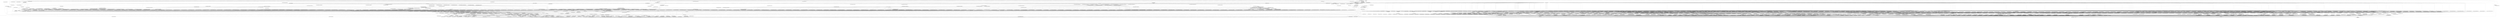 digraph {
	compound = "true"
	newrank = "true"
	subgraph "root" {
		"[root] data.aws_availability_zones.available (expand)" [label = "data.aws_availability_zones.available", shape = "box"]
		"[root] data.aws_eks_cluster.cluster (expand)" [label = "data.aws_eks_cluster.cluster", shape = "box"]
		"[root] data.aws_eks_cluster_auth.cluster (expand)" [label = "data.aws_eks_cluster_auth.cluster", shape = "box"]
		"[root] module.eks.aws_cloudwatch_log_group.this (expand)" [label = "module.eks.aws_cloudwatch_log_group.this", shape = "box"]
		"[root] module.eks.aws_ec2_tag.cluster_primary_security_group (expand)" [label = "module.eks.aws_ec2_tag.cluster_primary_security_group", shape = "box"]
		"[root] module.eks.aws_eks_addon.before_compute (expand)" [label = "module.eks.aws_eks_addon.before_compute", shape = "box"]
		"[root] module.eks.aws_eks_addon.this (expand)" [label = "module.eks.aws_eks_addon.this", shape = "box"]
		"[root] module.eks.aws_eks_cluster.this (expand)" [label = "module.eks.aws_eks_cluster.this", shape = "box"]
		"[root] module.eks.aws_eks_identity_provider_config.this (expand)" [label = "module.eks.aws_eks_identity_provider_config.this", shape = "box"]
		"[root] module.eks.aws_iam_openid_connect_provider.oidc_provider (expand)" [label = "module.eks.aws_iam_openid_connect_provider.oidc_provider", shape = "box"]
		"[root] module.eks.aws_iam_policy.cluster_encryption (expand)" [label = "module.eks.aws_iam_policy.cluster_encryption", shape = "box"]
		"[root] module.eks.aws_iam_policy.cni_ipv6_policy (expand)" [label = "module.eks.aws_iam_policy.cni_ipv6_policy", shape = "box"]
		"[root] module.eks.aws_iam_role.this (expand)" [label = "module.eks.aws_iam_role.this", shape = "box"]
		"[root] module.eks.aws_iam_role_policy_attachment.additional (expand)" [label = "module.eks.aws_iam_role_policy_attachment.additional", shape = "box"]
		"[root] module.eks.aws_iam_role_policy_attachment.cluster_encryption (expand)" [label = "module.eks.aws_iam_role_policy_attachment.cluster_encryption", shape = "box"]
		"[root] module.eks.aws_iam_role_policy_attachment.this (expand)" [label = "module.eks.aws_iam_role_policy_attachment.this", shape = "box"]
		"[root] module.eks.aws_security_group.cluster (expand)" [label = "module.eks.aws_security_group.cluster", shape = "box"]
		"[root] module.eks.aws_security_group.node (expand)" [label = "module.eks.aws_security_group.node", shape = "box"]
		"[root] module.eks.aws_security_group_rule.cluster (expand)" [label = "module.eks.aws_security_group_rule.cluster", shape = "box"]
		"[root] module.eks.aws_security_group_rule.node (expand)" [label = "module.eks.aws_security_group_rule.node", shape = "box"]
		"[root] module.eks.data.aws_caller_identity.current (expand)" [label = "module.eks.data.aws_caller_identity.current", shape = "box"]
		"[root] module.eks.data.aws_eks_addon_version.this (expand)" [label = "module.eks.data.aws_eks_addon_version.this", shape = "box"]
		"[root] module.eks.data.aws_iam_policy_document.assume_role_policy (expand)" [label = "module.eks.data.aws_iam_policy_document.assume_role_policy", shape = "box"]
		"[root] module.eks.data.aws_iam_policy_document.cni_ipv6_policy (expand)" [label = "module.eks.data.aws_iam_policy_document.cni_ipv6_policy", shape = "box"]
		"[root] module.eks.data.aws_iam_session_context.current (expand)" [label = "module.eks.data.aws_iam_session_context.current", shape = "box"]
		"[root] module.eks.data.aws_partition.current (expand)" [label = "module.eks.data.aws_partition.current", shape = "box"]
		"[root] module.eks.data.tls_certificate.this (expand)" [label = "module.eks.data.tls_certificate.this", shape = "box"]
		"[root] module.eks.kubernetes_config_map.aws_auth (expand)" [label = "module.eks.kubernetes_config_map.aws_auth", shape = "box"]
		"[root] module.eks.kubernetes_config_map_v1_data.aws_auth (expand)" [label = "module.eks.kubernetes_config_map_v1_data.aws_auth", shape = "box"]
		"[root] module.eks.module.eks_managed_node_group.aws_autoscaling_schedule.this (expand)" [label = "module.eks.module.eks_managed_node_group.aws_autoscaling_schedule.this", shape = "box"]
		"[root] module.eks.module.eks_managed_node_group.aws_eks_node_group.this (expand)" [label = "module.eks.module.eks_managed_node_group.aws_eks_node_group.this", shape = "box"]
		"[root] module.eks.module.eks_managed_node_group.aws_iam_role.this (expand)" [label = "module.eks.module.eks_managed_node_group.aws_iam_role.this", shape = "box"]
		"[root] module.eks.module.eks_managed_node_group.aws_iam_role_policy_attachment.additional (expand)" [label = "module.eks.module.eks_managed_node_group.aws_iam_role_policy_attachment.additional", shape = "box"]
		"[root] module.eks.module.eks_managed_node_group.aws_iam_role_policy_attachment.this (expand)" [label = "module.eks.module.eks_managed_node_group.aws_iam_role_policy_attachment.this", shape = "box"]
		"[root] module.eks.module.eks_managed_node_group.aws_launch_template.this (expand)" [label = "module.eks.module.eks_managed_node_group.aws_launch_template.this", shape = "box"]
		"[root] module.eks.module.eks_managed_node_group.data.aws_caller_identity.current (expand)" [label = "module.eks.module.eks_managed_node_group.data.aws_caller_identity.current", shape = "box"]
		"[root] module.eks.module.eks_managed_node_group.data.aws_iam_policy_document.assume_role_policy (expand)" [label = "module.eks.module.eks_managed_node_group.data.aws_iam_policy_document.assume_role_policy", shape = "box"]
		"[root] module.eks.module.eks_managed_node_group.data.aws_partition.current (expand)" [label = "module.eks.module.eks_managed_node_group.data.aws_partition.current", shape = "box"]
		"[root] module.eks.module.eks_managed_node_group.module.user_data.data.cloudinit_config.linux_eks_managed_node_group (expand)" [label = "module.eks.module.eks_managed_node_group.module.user_data.data.cloudinit_config.linux_eks_managed_node_group", shape = "box"]
		"[root] module.eks.module.fargate_profile.aws_eks_fargate_profile.this (expand)" [label = "module.eks.module.fargate_profile.aws_eks_fargate_profile.this", shape = "box"]
		"[root] module.eks.module.fargate_profile.aws_iam_role.this (expand)" [label = "module.eks.module.fargate_profile.aws_iam_role.this", shape = "box"]
		"[root] module.eks.module.fargate_profile.aws_iam_role_policy_attachment.additional (expand)" [label = "module.eks.module.fargate_profile.aws_iam_role_policy_attachment.additional", shape = "box"]
		"[root] module.eks.module.fargate_profile.aws_iam_role_policy_attachment.this (expand)" [label = "module.eks.module.fargate_profile.aws_iam_role_policy_attachment.this", shape = "box"]
		"[root] module.eks.module.fargate_profile.data.aws_caller_identity.current (expand)" [label = "module.eks.module.fargate_profile.data.aws_caller_identity.current", shape = "box"]
		"[root] module.eks.module.fargate_profile.data.aws_iam_policy_document.assume_role_policy (expand)" [label = "module.eks.module.fargate_profile.data.aws_iam_policy_document.assume_role_policy", shape = "box"]
		"[root] module.eks.module.fargate_profile.data.aws_partition.current (expand)" [label = "module.eks.module.fargate_profile.data.aws_partition.current", shape = "box"]
		"[root] module.eks.module.kms.aws_kms_alias.this (expand)" [label = "module.eks.module.kms.aws_kms_alias.this", shape = "box"]
		"[root] module.eks.module.kms.aws_kms_external_key.this (expand)" [label = "module.eks.module.kms.aws_kms_external_key.this", shape = "box"]
		"[root] module.eks.module.kms.aws_kms_grant.this (expand)" [label = "module.eks.module.kms.aws_kms_grant.this", shape = "box"]
		"[root] module.eks.module.kms.aws_kms_key.this (expand)" [label = "module.eks.module.kms.aws_kms_key.this", shape = "box"]
		"[root] module.eks.module.kms.aws_kms_replica_external_key.this (expand)" [label = "module.eks.module.kms.aws_kms_replica_external_key.this", shape = "box"]
		"[root] module.eks.module.kms.aws_kms_replica_key.this (expand)" [label = "module.eks.module.kms.aws_kms_replica_key.this", shape = "box"]
		"[root] module.eks.module.kms.data.aws_caller_identity.current (expand)" [label = "module.eks.module.kms.data.aws_caller_identity.current", shape = "box"]
		"[root] module.eks.module.kms.data.aws_iam_policy_document.this (expand)" [label = "module.eks.module.kms.data.aws_iam_policy_document.this", shape = "box"]
		"[root] module.eks.module.kms.data.aws_partition.current (expand)" [label = "module.eks.module.kms.data.aws_partition.current", shape = "box"]
		"[root] module.eks.module.self_managed_node_group.aws_autoscaling_group.this (expand)" [label = "module.eks.module.self_managed_node_group.aws_autoscaling_group.this", shape = "box"]
		"[root] module.eks.module.self_managed_node_group.aws_autoscaling_schedule.this (expand)" [label = "module.eks.module.self_managed_node_group.aws_autoscaling_schedule.this", shape = "box"]
		"[root] module.eks.module.self_managed_node_group.aws_iam_instance_profile.this (expand)" [label = "module.eks.module.self_managed_node_group.aws_iam_instance_profile.this", shape = "box"]
		"[root] module.eks.module.self_managed_node_group.aws_iam_role.this (expand)" [label = "module.eks.module.self_managed_node_group.aws_iam_role.this", shape = "box"]
		"[root] module.eks.module.self_managed_node_group.aws_iam_role_policy_attachment.additional (expand)" [label = "module.eks.module.self_managed_node_group.aws_iam_role_policy_attachment.additional", shape = "box"]
		"[root] module.eks.module.self_managed_node_group.aws_iam_role_policy_attachment.this (expand)" [label = "module.eks.module.self_managed_node_group.aws_iam_role_policy_attachment.this", shape = "box"]
		"[root] module.eks.module.self_managed_node_group.aws_launch_template.this (expand)" [label = "module.eks.module.self_managed_node_group.aws_launch_template.this", shape = "box"]
		"[root] module.eks.module.self_managed_node_group.data.aws_ami.eks_default (expand)" [label = "module.eks.module.self_managed_node_group.data.aws_ami.eks_default", shape = "box"]
		"[root] module.eks.module.self_managed_node_group.data.aws_caller_identity.current (expand)" [label = "module.eks.module.self_managed_node_group.data.aws_caller_identity.current", shape = "box"]
		"[root] module.eks.module.self_managed_node_group.data.aws_iam_policy_document.assume_role_policy (expand)" [label = "module.eks.module.self_managed_node_group.data.aws_iam_policy_document.assume_role_policy", shape = "box"]
		"[root] module.eks.module.self_managed_node_group.data.aws_partition.current (expand)" [label = "module.eks.module.self_managed_node_group.data.aws_partition.current", shape = "box"]
		"[root] module.eks.module.self_managed_node_group.module.user_data.data.cloudinit_config.linux_eks_managed_node_group (expand)" [label = "module.eks.module.self_managed_node_group.module.user_data.data.cloudinit_config.linux_eks_managed_node_group", shape = "box"]
		"[root] module.eks.time_sleep.this (expand)" [label = "module.eks.time_sleep.this", shape = "box"]
		"[root] module.vpc.aws_cloudwatch_log_group.flow_log (expand)" [label = "module.vpc.aws_cloudwatch_log_group.flow_log", shape = "box"]
		"[root] module.vpc.aws_customer_gateway.this (expand)" [label = "module.vpc.aws_customer_gateway.this", shape = "box"]
		"[root] module.vpc.aws_db_subnet_group.database (expand)" [label = "module.vpc.aws_db_subnet_group.database", shape = "box"]
		"[root] module.vpc.aws_default_network_acl.this (expand)" [label = "module.vpc.aws_default_network_acl.this", shape = "box"]
		"[root] module.vpc.aws_default_security_group.this (expand)" [label = "module.vpc.aws_default_security_group.this", shape = "box"]
		"[root] module.vpc.aws_default_vpc.this (expand)" [label = "module.vpc.aws_default_vpc.this", shape = "box"]
		"[root] module.vpc.aws_egress_only_internet_gateway.this (expand)" [label = "module.vpc.aws_egress_only_internet_gateway.this", shape = "box"]
		"[root] module.vpc.aws_eip.nat (expand)" [label = "module.vpc.aws_eip.nat", shape = "box"]
		"[root] module.vpc.aws_elasticache_subnet_group.elasticache (expand)" [label = "module.vpc.aws_elasticache_subnet_group.elasticache", shape = "box"]
		"[root] module.vpc.aws_flow_log.this (expand)" [label = "module.vpc.aws_flow_log.this", shape = "box"]
		"[root] module.vpc.aws_iam_policy.vpc_flow_log_cloudwatch (expand)" [label = "module.vpc.aws_iam_policy.vpc_flow_log_cloudwatch", shape = "box"]
		"[root] module.vpc.aws_iam_role.vpc_flow_log_cloudwatch (expand)" [label = "module.vpc.aws_iam_role.vpc_flow_log_cloudwatch", shape = "box"]
		"[root] module.vpc.aws_iam_role_policy_attachment.vpc_flow_log_cloudwatch (expand)" [label = "module.vpc.aws_iam_role_policy_attachment.vpc_flow_log_cloudwatch", shape = "box"]
		"[root] module.vpc.aws_internet_gateway.this (expand)" [label = "module.vpc.aws_internet_gateway.this", shape = "box"]
		"[root] module.vpc.aws_nat_gateway.this (expand)" [label = "module.vpc.aws_nat_gateway.this", shape = "box"]
		"[root] module.vpc.aws_network_acl.database (expand)" [label = "module.vpc.aws_network_acl.database", shape = "box"]
		"[root] module.vpc.aws_network_acl.elasticache (expand)" [label = "module.vpc.aws_network_acl.elasticache", shape = "box"]
		"[root] module.vpc.aws_network_acl.intra (expand)" [label = "module.vpc.aws_network_acl.intra", shape = "box"]
		"[root] module.vpc.aws_network_acl.private (expand)" [label = "module.vpc.aws_network_acl.private", shape = "box"]
		"[root] module.vpc.aws_network_acl.public (expand)" [label = "module.vpc.aws_network_acl.public", shape = "box"]
		"[root] module.vpc.aws_network_acl.redshift (expand)" [label = "module.vpc.aws_network_acl.redshift", shape = "box"]
		"[root] module.vpc.aws_network_acl_rule.database_inbound (expand)" [label = "module.vpc.aws_network_acl_rule.database_inbound", shape = "box"]
		"[root] module.vpc.aws_network_acl_rule.database_outbound (expand)" [label = "module.vpc.aws_network_acl_rule.database_outbound", shape = "box"]
		"[root] module.vpc.aws_network_acl_rule.elasticache_inbound (expand)" [label = "module.vpc.aws_network_acl_rule.elasticache_inbound", shape = "box"]
		"[root] module.vpc.aws_network_acl_rule.elasticache_outbound (expand)" [label = "module.vpc.aws_network_acl_rule.elasticache_outbound", shape = "box"]
		"[root] module.vpc.aws_network_acl_rule.intra_inbound (expand)" [label = "module.vpc.aws_network_acl_rule.intra_inbound", shape = "box"]
		"[root] module.vpc.aws_network_acl_rule.intra_outbound (expand)" [label = "module.vpc.aws_network_acl_rule.intra_outbound", shape = "box"]
		"[root] module.vpc.aws_network_acl_rule.private_inbound (expand)" [label = "module.vpc.aws_network_acl_rule.private_inbound", shape = "box"]
		"[root] module.vpc.aws_network_acl_rule.private_outbound (expand)" [label = "module.vpc.aws_network_acl_rule.private_outbound", shape = "box"]
		"[root] module.vpc.aws_network_acl_rule.public_inbound (expand)" [label = "module.vpc.aws_network_acl_rule.public_inbound", shape = "box"]
		"[root] module.vpc.aws_network_acl_rule.public_outbound (expand)" [label = "module.vpc.aws_network_acl_rule.public_outbound", shape = "box"]
		"[root] module.vpc.aws_network_acl_rule.redshift_inbound (expand)" [label = "module.vpc.aws_network_acl_rule.redshift_inbound", shape = "box"]
		"[root] module.vpc.aws_network_acl_rule.redshift_outbound (expand)" [label = "module.vpc.aws_network_acl_rule.redshift_outbound", shape = "box"]
		"[root] module.vpc.aws_redshift_subnet_group.redshift (expand)" [label = "module.vpc.aws_redshift_subnet_group.redshift", shape = "box"]
		"[root] module.vpc.aws_route.database_internet_gateway (expand)" [label = "module.vpc.aws_route.database_internet_gateway", shape = "box"]
		"[root] module.vpc.aws_route.database_ipv6_egress (expand)" [label = "module.vpc.aws_route.database_ipv6_egress", shape = "box"]
		"[root] module.vpc.aws_route.database_nat_gateway (expand)" [label = "module.vpc.aws_route.database_nat_gateway", shape = "box"]
		"[root] module.vpc.aws_route.private_ipv6_egress (expand)" [label = "module.vpc.aws_route.private_ipv6_egress", shape = "box"]
		"[root] module.vpc.aws_route.private_nat_gateway (expand)" [label = "module.vpc.aws_route.private_nat_gateway", shape = "box"]
		"[root] module.vpc.aws_route.public_internet_gateway (expand)" [label = "module.vpc.aws_route.public_internet_gateway", shape = "box"]
		"[root] module.vpc.aws_route.public_internet_gateway_ipv6 (expand)" [label = "module.vpc.aws_route.public_internet_gateway_ipv6", shape = "box"]
		"[root] module.vpc.aws_route_table.database (expand)" [label = "module.vpc.aws_route_table.database", shape = "box"]
		"[root] module.vpc.aws_route_table.elasticache (expand)" [label = "module.vpc.aws_route_table.elasticache", shape = "box"]
		"[root] module.vpc.aws_route_table.intra (expand)" [label = "module.vpc.aws_route_table.intra", shape = "box"]
		"[root] module.vpc.aws_route_table.private (expand)" [label = "module.vpc.aws_route_table.private", shape = "box"]
		"[root] module.vpc.aws_route_table.public (expand)" [label = "module.vpc.aws_route_table.public", shape = "box"]
		"[root] module.vpc.aws_route_table.redshift (expand)" [label = "module.vpc.aws_route_table.redshift", shape = "box"]
		"[root] module.vpc.aws_route_table_association.database (expand)" [label = "module.vpc.aws_route_table_association.database", shape = "box"]
		"[root] module.vpc.aws_route_table_association.elasticache (expand)" [label = "module.vpc.aws_route_table_association.elasticache", shape = "box"]
		"[root] module.vpc.aws_route_table_association.intra (expand)" [label = "module.vpc.aws_route_table_association.intra", shape = "box"]
		"[root] module.vpc.aws_route_table_association.private (expand)" [label = "module.vpc.aws_route_table_association.private", shape = "box"]
		"[root] module.vpc.aws_route_table_association.public (expand)" [label = "module.vpc.aws_route_table_association.public", shape = "box"]
		"[root] module.vpc.aws_route_table_association.redshift (expand)" [label = "module.vpc.aws_route_table_association.redshift", shape = "box"]
		"[root] module.vpc.aws_route_table_association.redshift_public (expand)" [label = "module.vpc.aws_route_table_association.redshift_public", shape = "box"]
		"[root] module.vpc.aws_subnet.database (expand)" [label = "module.vpc.aws_subnet.database", shape = "box"]
		"[root] module.vpc.aws_subnet.elasticache (expand)" [label = "module.vpc.aws_subnet.elasticache", shape = "box"]
		"[root] module.vpc.aws_subnet.intra (expand)" [label = "module.vpc.aws_subnet.intra", shape = "box"]
		"[root] module.vpc.aws_subnet.private (expand)" [label = "module.vpc.aws_subnet.private", shape = "box"]
		"[root] module.vpc.aws_subnet.public (expand)" [label = "module.vpc.aws_subnet.public", shape = "box"]
		"[root] module.vpc.aws_subnet.redshift (expand)" [label = "module.vpc.aws_subnet.redshift", shape = "box"]
		"[root] module.vpc.aws_vpc.this (expand)" [label = "module.vpc.aws_vpc.this", shape = "box"]
		"[root] module.vpc.aws_vpc_dhcp_options.this (expand)" [label = "module.vpc.aws_vpc_dhcp_options.this", shape = "box"]
		"[root] module.vpc.aws_vpc_dhcp_options_association.this (expand)" [label = "module.vpc.aws_vpc_dhcp_options_association.this", shape = "box"]
		"[root] module.vpc.aws_vpc_endpoint.access_analyzer (expand)" [label = "module.vpc.aws_vpc_endpoint.access_analyzer", shape = "box"]
		"[root] module.vpc.aws_vpc_endpoint.acm_pca (expand)" [label = "module.vpc.aws_vpc_endpoint.acm_pca", shape = "box"]
		"[root] module.vpc.aws_vpc_endpoint.apigw (expand)" [label = "module.vpc.aws_vpc_endpoint.apigw", shape = "box"]
		"[root] module.vpc.aws_vpc_endpoint.appmesh_envoy_management (expand)" [label = "module.vpc.aws_vpc_endpoint.appmesh_envoy_management", shape = "box"]
		"[root] module.vpc.aws_vpc_endpoint.appstream_api (expand)" [label = "module.vpc.aws_vpc_endpoint.appstream_api", shape = "box"]
		"[root] module.vpc.aws_vpc_endpoint.appstream_streaming (expand)" [label = "module.vpc.aws_vpc_endpoint.appstream_streaming", shape = "box"]
		"[root] module.vpc.aws_vpc_endpoint.athena (expand)" [label = "module.vpc.aws_vpc_endpoint.athena", shape = "box"]
		"[root] module.vpc.aws_vpc_endpoint.auto_scaling_plans (expand)" [label = "module.vpc.aws_vpc_endpoint.auto_scaling_plans", shape = "box"]
		"[root] module.vpc.aws_vpc_endpoint.cloud_directory (expand)" [label = "module.vpc.aws_vpc_endpoint.cloud_directory", shape = "box"]
		"[root] module.vpc.aws_vpc_endpoint.cloudformation (expand)" [label = "module.vpc.aws_vpc_endpoint.cloudformation", shape = "box"]
		"[root] module.vpc.aws_vpc_endpoint.cloudtrail (expand)" [label = "module.vpc.aws_vpc_endpoint.cloudtrail", shape = "box"]
		"[root] module.vpc.aws_vpc_endpoint.codeartifact_api (expand)" [label = "module.vpc.aws_vpc_endpoint.codeartifact_api", shape = "box"]
		"[root] module.vpc.aws_vpc_endpoint.codeartifact_repositories (expand)" [label = "module.vpc.aws_vpc_endpoint.codeartifact_repositories", shape = "box"]
		"[root] module.vpc.aws_vpc_endpoint.codebuild (expand)" [label = "module.vpc.aws_vpc_endpoint.codebuild", shape = "box"]
		"[root] module.vpc.aws_vpc_endpoint.codecommit (expand)" [label = "module.vpc.aws_vpc_endpoint.codecommit", shape = "box"]
		"[root] module.vpc.aws_vpc_endpoint.codedeploy (expand)" [label = "module.vpc.aws_vpc_endpoint.codedeploy", shape = "box"]
		"[root] module.vpc.aws_vpc_endpoint.codedeploy_commands_secure (expand)" [label = "module.vpc.aws_vpc_endpoint.codedeploy_commands_secure", shape = "box"]
		"[root] module.vpc.aws_vpc_endpoint.codepipeline (expand)" [label = "module.vpc.aws_vpc_endpoint.codepipeline", shape = "box"]
		"[root] module.vpc.aws_vpc_endpoint.config (expand)" [label = "module.vpc.aws_vpc_endpoint.config", shape = "box"]
		"[root] module.vpc.aws_vpc_endpoint.datasync (expand)" [label = "module.vpc.aws_vpc_endpoint.datasync", shape = "box"]
		"[root] module.vpc.aws_vpc_endpoint.dynamodb (expand)" [label = "module.vpc.aws_vpc_endpoint.dynamodb", shape = "box"]
		"[root] module.vpc.aws_vpc_endpoint.ebs (expand)" [label = "module.vpc.aws_vpc_endpoint.ebs", shape = "box"]
		"[root] module.vpc.aws_vpc_endpoint.ec2 (expand)" [label = "module.vpc.aws_vpc_endpoint.ec2", shape = "box"]
		"[root] module.vpc.aws_vpc_endpoint.ec2_autoscaling (expand)" [label = "module.vpc.aws_vpc_endpoint.ec2_autoscaling", shape = "box"]
		"[root] module.vpc.aws_vpc_endpoint.ec2messages (expand)" [label = "module.vpc.aws_vpc_endpoint.ec2messages", shape = "box"]
		"[root] module.vpc.aws_vpc_endpoint.ecr_api (expand)" [label = "module.vpc.aws_vpc_endpoint.ecr_api", shape = "box"]
		"[root] module.vpc.aws_vpc_endpoint.ecr_dkr (expand)" [label = "module.vpc.aws_vpc_endpoint.ecr_dkr", shape = "box"]
		"[root] module.vpc.aws_vpc_endpoint.ecs (expand)" [label = "module.vpc.aws_vpc_endpoint.ecs", shape = "box"]
		"[root] module.vpc.aws_vpc_endpoint.ecs_agent (expand)" [label = "module.vpc.aws_vpc_endpoint.ecs_agent", shape = "box"]
		"[root] module.vpc.aws_vpc_endpoint.ecs_telemetry (expand)" [label = "module.vpc.aws_vpc_endpoint.ecs_telemetry", shape = "box"]
		"[root] module.vpc.aws_vpc_endpoint.efs (expand)" [label = "module.vpc.aws_vpc_endpoint.efs", shape = "box"]
		"[root] module.vpc.aws_vpc_endpoint.elastic_inference_runtime (expand)" [label = "module.vpc.aws_vpc_endpoint.elastic_inference_runtime", shape = "box"]
		"[root] module.vpc.aws_vpc_endpoint.elasticbeanstalk (expand)" [label = "module.vpc.aws_vpc_endpoint.elasticbeanstalk", shape = "box"]
		"[root] module.vpc.aws_vpc_endpoint.elasticbeanstalk_health (expand)" [label = "module.vpc.aws_vpc_endpoint.elasticbeanstalk_health", shape = "box"]
		"[root] module.vpc.aws_vpc_endpoint.elasticloadbalancing (expand)" [label = "module.vpc.aws_vpc_endpoint.elasticloadbalancing", shape = "box"]
		"[root] module.vpc.aws_vpc_endpoint.emr (expand)" [label = "module.vpc.aws_vpc_endpoint.emr", shape = "box"]
		"[root] module.vpc.aws_vpc_endpoint.events (expand)" [label = "module.vpc.aws_vpc_endpoint.events", shape = "box"]
		"[root] module.vpc.aws_vpc_endpoint.git_codecommit (expand)" [label = "module.vpc.aws_vpc_endpoint.git_codecommit", shape = "box"]
		"[root] module.vpc.aws_vpc_endpoint.glue (expand)" [label = "module.vpc.aws_vpc_endpoint.glue", shape = "box"]
		"[root] module.vpc.aws_vpc_endpoint.kinesis_firehose (expand)" [label = "module.vpc.aws_vpc_endpoint.kinesis_firehose", shape = "box"]
		"[root] module.vpc.aws_vpc_endpoint.kinesis_streams (expand)" [label = "module.vpc.aws_vpc_endpoint.kinesis_streams", shape = "box"]
		"[root] module.vpc.aws_vpc_endpoint.kms (expand)" [label = "module.vpc.aws_vpc_endpoint.kms", shape = "box"]
		"[root] module.vpc.aws_vpc_endpoint.lambda (expand)" [label = "module.vpc.aws_vpc_endpoint.lambda", shape = "box"]
		"[root] module.vpc.aws_vpc_endpoint.logs (expand)" [label = "module.vpc.aws_vpc_endpoint.logs", shape = "box"]
		"[root] module.vpc.aws_vpc_endpoint.monitoring (expand)" [label = "module.vpc.aws_vpc_endpoint.monitoring", shape = "box"]
		"[root] module.vpc.aws_vpc_endpoint.qldb_session (expand)" [label = "module.vpc.aws_vpc_endpoint.qldb_session", shape = "box"]
		"[root] module.vpc.aws_vpc_endpoint.rds (expand)" [label = "module.vpc.aws_vpc_endpoint.rds", shape = "box"]
		"[root] module.vpc.aws_vpc_endpoint.rekognition (expand)" [label = "module.vpc.aws_vpc_endpoint.rekognition", shape = "box"]
		"[root] module.vpc.aws_vpc_endpoint.s3 (expand)" [label = "module.vpc.aws_vpc_endpoint.s3", shape = "box"]
		"[root] module.vpc.aws_vpc_endpoint.sagemaker_api (expand)" [label = "module.vpc.aws_vpc_endpoint.sagemaker_api", shape = "box"]
		"[root] module.vpc.aws_vpc_endpoint.sagemaker_notebook (expand)" [label = "module.vpc.aws_vpc_endpoint.sagemaker_notebook", shape = "box"]
		"[root] module.vpc.aws_vpc_endpoint.sagemaker_runtime (expand)" [label = "module.vpc.aws_vpc_endpoint.sagemaker_runtime", shape = "box"]
		"[root] module.vpc.aws_vpc_endpoint.secretsmanager (expand)" [label = "module.vpc.aws_vpc_endpoint.secretsmanager", shape = "box"]
		"[root] module.vpc.aws_vpc_endpoint.servicecatalog (expand)" [label = "module.vpc.aws_vpc_endpoint.servicecatalog", shape = "box"]
		"[root] module.vpc.aws_vpc_endpoint.ses (expand)" [label = "module.vpc.aws_vpc_endpoint.ses", shape = "box"]
		"[root] module.vpc.aws_vpc_endpoint.sms (expand)" [label = "module.vpc.aws_vpc_endpoint.sms", shape = "box"]
		"[root] module.vpc.aws_vpc_endpoint.sns (expand)" [label = "module.vpc.aws_vpc_endpoint.sns", shape = "box"]
		"[root] module.vpc.aws_vpc_endpoint.sqs (expand)" [label = "module.vpc.aws_vpc_endpoint.sqs", shape = "box"]
		"[root] module.vpc.aws_vpc_endpoint.ssm (expand)" [label = "module.vpc.aws_vpc_endpoint.ssm", shape = "box"]
		"[root] module.vpc.aws_vpc_endpoint.ssmmessages (expand)" [label = "module.vpc.aws_vpc_endpoint.ssmmessages", shape = "box"]
		"[root] module.vpc.aws_vpc_endpoint.states (expand)" [label = "module.vpc.aws_vpc_endpoint.states", shape = "box"]
		"[root] module.vpc.aws_vpc_endpoint.storagegateway (expand)" [label = "module.vpc.aws_vpc_endpoint.storagegateway", shape = "box"]
		"[root] module.vpc.aws_vpc_endpoint.sts (expand)" [label = "module.vpc.aws_vpc_endpoint.sts", shape = "box"]
		"[root] module.vpc.aws_vpc_endpoint.textract (expand)" [label = "module.vpc.aws_vpc_endpoint.textract", shape = "box"]
		"[root] module.vpc.aws_vpc_endpoint.transfer (expand)" [label = "module.vpc.aws_vpc_endpoint.transfer", shape = "box"]
		"[root] module.vpc.aws_vpc_endpoint.transferserver (expand)" [label = "module.vpc.aws_vpc_endpoint.transferserver", shape = "box"]
		"[root] module.vpc.aws_vpc_endpoint.workspaces (expand)" [label = "module.vpc.aws_vpc_endpoint.workspaces", shape = "box"]
		"[root] module.vpc.aws_vpc_endpoint_route_table_association.intra_dynamodb (expand)" [label = "module.vpc.aws_vpc_endpoint_route_table_association.intra_dynamodb", shape = "box"]
		"[root] module.vpc.aws_vpc_endpoint_route_table_association.intra_s3 (expand)" [label = "module.vpc.aws_vpc_endpoint_route_table_association.intra_s3", shape = "box"]
		"[root] module.vpc.aws_vpc_endpoint_route_table_association.private_dynamodb (expand)" [label = "module.vpc.aws_vpc_endpoint_route_table_association.private_dynamodb", shape = "box"]
		"[root] module.vpc.aws_vpc_endpoint_route_table_association.private_s3 (expand)" [label = "module.vpc.aws_vpc_endpoint_route_table_association.private_s3", shape = "box"]
		"[root] module.vpc.aws_vpc_endpoint_route_table_association.public_dynamodb (expand)" [label = "module.vpc.aws_vpc_endpoint_route_table_association.public_dynamodb", shape = "box"]
		"[root] module.vpc.aws_vpc_endpoint_route_table_association.public_s3 (expand)" [label = "module.vpc.aws_vpc_endpoint_route_table_association.public_s3", shape = "box"]
		"[root] module.vpc.aws_vpc_ipv4_cidr_block_association.this (expand)" [label = "module.vpc.aws_vpc_ipv4_cidr_block_association.this", shape = "box"]
		"[root] module.vpc.aws_vpn_gateway.this (expand)" [label = "module.vpc.aws_vpn_gateway.this", shape = "box"]
		"[root] module.vpc.aws_vpn_gateway_attachment.this (expand)" [label = "module.vpc.aws_vpn_gateway_attachment.this", shape = "box"]
		"[root] module.vpc.aws_vpn_gateway_route_propagation.intra (expand)" [label = "module.vpc.aws_vpn_gateway_route_propagation.intra", shape = "box"]
		"[root] module.vpc.aws_vpn_gateway_route_propagation.private (expand)" [label = "module.vpc.aws_vpn_gateway_route_propagation.private", shape = "box"]
		"[root] module.vpc.aws_vpn_gateway_route_propagation.public (expand)" [label = "module.vpc.aws_vpn_gateway_route_propagation.public", shape = "box"]
		"[root] module.vpc.data.aws_iam_policy_document.flow_log_cloudwatch_assume_role (expand)" [label = "module.vpc.data.aws_iam_policy_document.flow_log_cloudwatch_assume_role", shape = "box"]
		"[root] module.vpc.data.aws_iam_policy_document.vpc_flow_log_cloudwatch (expand)" [label = "module.vpc.data.aws_iam_policy_document.vpc_flow_log_cloudwatch", shape = "box"]
		"[root] module.vpc.data.aws_vpc_endpoint_service.access_analyzer (expand)" [label = "module.vpc.data.aws_vpc_endpoint_service.access_analyzer", shape = "box"]
		"[root] module.vpc.data.aws_vpc_endpoint_service.acm_pca (expand)" [label = "module.vpc.data.aws_vpc_endpoint_service.acm_pca", shape = "box"]
		"[root] module.vpc.data.aws_vpc_endpoint_service.apigw (expand)" [label = "module.vpc.data.aws_vpc_endpoint_service.apigw", shape = "box"]
		"[root] module.vpc.data.aws_vpc_endpoint_service.appmesh_envoy_management (expand)" [label = "module.vpc.data.aws_vpc_endpoint_service.appmesh_envoy_management", shape = "box"]
		"[root] module.vpc.data.aws_vpc_endpoint_service.appstream_api (expand)" [label = "module.vpc.data.aws_vpc_endpoint_service.appstream_api", shape = "box"]
		"[root] module.vpc.data.aws_vpc_endpoint_service.appstream_streaming (expand)" [label = "module.vpc.data.aws_vpc_endpoint_service.appstream_streaming", shape = "box"]
		"[root] module.vpc.data.aws_vpc_endpoint_service.athena (expand)" [label = "module.vpc.data.aws_vpc_endpoint_service.athena", shape = "box"]
		"[root] module.vpc.data.aws_vpc_endpoint_service.auto_scaling_plans (expand)" [label = "module.vpc.data.aws_vpc_endpoint_service.auto_scaling_plans", shape = "box"]
		"[root] module.vpc.data.aws_vpc_endpoint_service.cloud_directory (expand)" [label = "module.vpc.data.aws_vpc_endpoint_service.cloud_directory", shape = "box"]
		"[root] module.vpc.data.aws_vpc_endpoint_service.cloudformation (expand)" [label = "module.vpc.data.aws_vpc_endpoint_service.cloudformation", shape = "box"]
		"[root] module.vpc.data.aws_vpc_endpoint_service.cloudtrail (expand)" [label = "module.vpc.data.aws_vpc_endpoint_service.cloudtrail", shape = "box"]
		"[root] module.vpc.data.aws_vpc_endpoint_service.codeartifact_api (expand)" [label = "module.vpc.data.aws_vpc_endpoint_service.codeartifact_api", shape = "box"]
		"[root] module.vpc.data.aws_vpc_endpoint_service.codeartifact_repositories (expand)" [label = "module.vpc.data.aws_vpc_endpoint_service.codeartifact_repositories", shape = "box"]
		"[root] module.vpc.data.aws_vpc_endpoint_service.codebuild (expand)" [label = "module.vpc.data.aws_vpc_endpoint_service.codebuild", shape = "box"]
		"[root] module.vpc.data.aws_vpc_endpoint_service.codecommit (expand)" [label = "module.vpc.data.aws_vpc_endpoint_service.codecommit", shape = "box"]
		"[root] module.vpc.data.aws_vpc_endpoint_service.codedeploy (expand)" [label = "module.vpc.data.aws_vpc_endpoint_service.codedeploy", shape = "box"]
		"[root] module.vpc.data.aws_vpc_endpoint_service.codedeploy_commands_secure (expand)" [label = "module.vpc.data.aws_vpc_endpoint_service.codedeploy_commands_secure", shape = "box"]
		"[root] module.vpc.data.aws_vpc_endpoint_service.codepipeline (expand)" [label = "module.vpc.data.aws_vpc_endpoint_service.codepipeline", shape = "box"]
		"[root] module.vpc.data.aws_vpc_endpoint_service.config (expand)" [label = "module.vpc.data.aws_vpc_endpoint_service.config", shape = "box"]
		"[root] module.vpc.data.aws_vpc_endpoint_service.datasync (expand)" [label = "module.vpc.data.aws_vpc_endpoint_service.datasync", shape = "box"]
		"[root] module.vpc.data.aws_vpc_endpoint_service.dynamodb (expand)" [label = "module.vpc.data.aws_vpc_endpoint_service.dynamodb", shape = "box"]
		"[root] module.vpc.data.aws_vpc_endpoint_service.ebs (expand)" [label = "module.vpc.data.aws_vpc_endpoint_service.ebs", shape = "box"]
		"[root] module.vpc.data.aws_vpc_endpoint_service.ec2 (expand)" [label = "module.vpc.data.aws_vpc_endpoint_service.ec2", shape = "box"]
		"[root] module.vpc.data.aws_vpc_endpoint_service.ec2_autoscaling (expand)" [label = "module.vpc.data.aws_vpc_endpoint_service.ec2_autoscaling", shape = "box"]
		"[root] module.vpc.data.aws_vpc_endpoint_service.ec2messages (expand)" [label = "module.vpc.data.aws_vpc_endpoint_service.ec2messages", shape = "box"]
		"[root] module.vpc.data.aws_vpc_endpoint_service.ecr_api (expand)" [label = "module.vpc.data.aws_vpc_endpoint_service.ecr_api", shape = "box"]
		"[root] module.vpc.data.aws_vpc_endpoint_service.ecr_dkr (expand)" [label = "module.vpc.data.aws_vpc_endpoint_service.ecr_dkr", shape = "box"]
		"[root] module.vpc.data.aws_vpc_endpoint_service.ecs (expand)" [label = "module.vpc.data.aws_vpc_endpoint_service.ecs", shape = "box"]
		"[root] module.vpc.data.aws_vpc_endpoint_service.ecs_agent (expand)" [label = "module.vpc.data.aws_vpc_endpoint_service.ecs_agent", shape = "box"]
		"[root] module.vpc.data.aws_vpc_endpoint_service.ecs_telemetry (expand)" [label = "module.vpc.data.aws_vpc_endpoint_service.ecs_telemetry", shape = "box"]
		"[root] module.vpc.data.aws_vpc_endpoint_service.efs (expand)" [label = "module.vpc.data.aws_vpc_endpoint_service.efs", shape = "box"]
		"[root] module.vpc.data.aws_vpc_endpoint_service.elastic_inference_runtime (expand)" [label = "module.vpc.data.aws_vpc_endpoint_service.elastic_inference_runtime", shape = "box"]
		"[root] module.vpc.data.aws_vpc_endpoint_service.elasticbeanstalk (expand)" [label = "module.vpc.data.aws_vpc_endpoint_service.elasticbeanstalk", shape = "box"]
		"[root] module.vpc.data.aws_vpc_endpoint_service.elasticbeanstalk_health (expand)" [label = "module.vpc.data.aws_vpc_endpoint_service.elasticbeanstalk_health", shape = "box"]
		"[root] module.vpc.data.aws_vpc_endpoint_service.elasticloadbalancing (expand)" [label = "module.vpc.data.aws_vpc_endpoint_service.elasticloadbalancing", shape = "box"]
		"[root] module.vpc.data.aws_vpc_endpoint_service.emr (expand)" [label = "module.vpc.data.aws_vpc_endpoint_service.emr", shape = "box"]
		"[root] module.vpc.data.aws_vpc_endpoint_service.events (expand)" [label = "module.vpc.data.aws_vpc_endpoint_service.events", shape = "box"]
		"[root] module.vpc.data.aws_vpc_endpoint_service.git_codecommit (expand)" [label = "module.vpc.data.aws_vpc_endpoint_service.git_codecommit", shape = "box"]
		"[root] module.vpc.data.aws_vpc_endpoint_service.glue (expand)" [label = "module.vpc.data.aws_vpc_endpoint_service.glue", shape = "box"]
		"[root] module.vpc.data.aws_vpc_endpoint_service.kinesis_firehose (expand)" [label = "module.vpc.data.aws_vpc_endpoint_service.kinesis_firehose", shape = "box"]
		"[root] module.vpc.data.aws_vpc_endpoint_service.kinesis_streams (expand)" [label = "module.vpc.data.aws_vpc_endpoint_service.kinesis_streams", shape = "box"]
		"[root] module.vpc.data.aws_vpc_endpoint_service.kms (expand)" [label = "module.vpc.data.aws_vpc_endpoint_service.kms", shape = "box"]
		"[root] module.vpc.data.aws_vpc_endpoint_service.lambda (expand)" [label = "module.vpc.data.aws_vpc_endpoint_service.lambda", shape = "box"]
		"[root] module.vpc.data.aws_vpc_endpoint_service.logs (expand)" [label = "module.vpc.data.aws_vpc_endpoint_service.logs", shape = "box"]
		"[root] module.vpc.data.aws_vpc_endpoint_service.monitoring (expand)" [label = "module.vpc.data.aws_vpc_endpoint_service.monitoring", shape = "box"]
		"[root] module.vpc.data.aws_vpc_endpoint_service.qldb_session (expand)" [label = "module.vpc.data.aws_vpc_endpoint_service.qldb_session", shape = "box"]
		"[root] module.vpc.data.aws_vpc_endpoint_service.rds (expand)" [label = "module.vpc.data.aws_vpc_endpoint_service.rds", shape = "box"]
		"[root] module.vpc.data.aws_vpc_endpoint_service.rekognition (expand)" [label = "module.vpc.data.aws_vpc_endpoint_service.rekognition", shape = "box"]
		"[root] module.vpc.data.aws_vpc_endpoint_service.s3 (expand)" [label = "module.vpc.data.aws_vpc_endpoint_service.s3", shape = "box"]
		"[root] module.vpc.data.aws_vpc_endpoint_service.sagemaker_api (expand)" [label = "module.vpc.data.aws_vpc_endpoint_service.sagemaker_api", shape = "box"]
		"[root] module.vpc.data.aws_vpc_endpoint_service.sagemaker_notebook (expand)" [label = "module.vpc.data.aws_vpc_endpoint_service.sagemaker_notebook", shape = "box"]
		"[root] module.vpc.data.aws_vpc_endpoint_service.sagemaker_runtime (expand)" [label = "module.vpc.data.aws_vpc_endpoint_service.sagemaker_runtime", shape = "box"]
		"[root] module.vpc.data.aws_vpc_endpoint_service.secretsmanager (expand)" [label = "module.vpc.data.aws_vpc_endpoint_service.secretsmanager", shape = "box"]
		"[root] module.vpc.data.aws_vpc_endpoint_service.servicecatalog (expand)" [label = "module.vpc.data.aws_vpc_endpoint_service.servicecatalog", shape = "box"]
		"[root] module.vpc.data.aws_vpc_endpoint_service.ses (expand)" [label = "module.vpc.data.aws_vpc_endpoint_service.ses", shape = "box"]
		"[root] module.vpc.data.aws_vpc_endpoint_service.sms (expand)" [label = "module.vpc.data.aws_vpc_endpoint_service.sms", shape = "box"]
		"[root] module.vpc.data.aws_vpc_endpoint_service.sns (expand)" [label = "module.vpc.data.aws_vpc_endpoint_service.sns", shape = "box"]
		"[root] module.vpc.data.aws_vpc_endpoint_service.sqs (expand)" [label = "module.vpc.data.aws_vpc_endpoint_service.sqs", shape = "box"]
		"[root] module.vpc.data.aws_vpc_endpoint_service.ssm (expand)" [label = "module.vpc.data.aws_vpc_endpoint_service.ssm", shape = "box"]
		"[root] module.vpc.data.aws_vpc_endpoint_service.ssmmessages (expand)" [label = "module.vpc.data.aws_vpc_endpoint_service.ssmmessages", shape = "box"]
		"[root] module.vpc.data.aws_vpc_endpoint_service.states (expand)" [label = "module.vpc.data.aws_vpc_endpoint_service.states", shape = "box"]
		"[root] module.vpc.data.aws_vpc_endpoint_service.storagegateway (expand)" [label = "module.vpc.data.aws_vpc_endpoint_service.storagegateway", shape = "box"]
		"[root] module.vpc.data.aws_vpc_endpoint_service.sts (expand)" [label = "module.vpc.data.aws_vpc_endpoint_service.sts", shape = "box"]
		"[root] module.vpc.data.aws_vpc_endpoint_service.textract (expand)" [label = "module.vpc.data.aws_vpc_endpoint_service.textract", shape = "box"]
		"[root] module.vpc.data.aws_vpc_endpoint_service.transfer (expand)" [label = "module.vpc.data.aws_vpc_endpoint_service.transfer", shape = "box"]
		"[root] module.vpc.data.aws_vpc_endpoint_service.transferserver (expand)" [label = "module.vpc.data.aws_vpc_endpoint_service.transferserver", shape = "box"]
		"[root] module.vpc.data.aws_vpc_endpoint_service.workspaces (expand)" [label = "module.vpc.data.aws_vpc_endpoint_service.workspaces", shape = "box"]
		"[root] provider[\"registry.terraform.io/hashicorp/aws\"]" [label = "provider[\"registry.terraform.io/hashicorp/aws\"]", shape = "diamond"]
		"[root] provider[\"registry.terraform.io/hashicorp/cloudinit\"]" [label = "provider[\"registry.terraform.io/hashicorp/cloudinit\"]", shape = "diamond"]
		"[root] provider[\"registry.terraform.io/hashicorp/kubernetes\"]" [label = "provider[\"registry.terraform.io/hashicorp/kubernetes\"]", shape = "diamond"]
		"[root] provider[\"registry.terraform.io/hashicorp/random\"]" [label = "provider[\"registry.terraform.io/hashicorp/random\"]", shape = "diamond"]
		"[root] provider[\"registry.terraform.io/hashicorp/time\"]" [label = "provider[\"registry.terraform.io/hashicorp/time\"]", shape = "diamond"]
		"[root] provider[\"registry.terraform.io/hashicorp/tls\"]" [label = "provider[\"registry.terraform.io/hashicorp/tls\"]", shape = "diamond"]
		"[root] random_string.suffix (expand)" [label = "random_string.suffix", shape = "box"]
		"[root] var.region" [label = "var.region", shape = "note"]
		"[root] data.aws_availability_zones.available (expand)" -> "[root] provider[\"registry.terraform.io/hashicorp/aws\"]"
		"[root] data.aws_eks_cluster.cluster (expand)" -> "[root] module.eks.output.cluster_id (expand)"
		"[root] data.aws_eks_cluster_auth.cluster (expand)" -> "[root] module.eks.output.cluster_id (expand)"
		"[root] local.cluster_name (expand)" -> "[root] random_string.suffix (expand)"
		"[root] module.eks (close)" -> "[root] module.eks.aws_ec2_tag.cluster_primary_security_group (expand)"
		"[root] module.eks (close)" -> "[root] module.eks.aws_iam_role_policy_attachment.additional (expand)"
		"[root] module.eks (close)" -> "[root] module.eks.aws_iam_role_policy_attachment.cluster_encryption (expand)"
		"[root] module.eks (close)" -> "[root] module.eks.kubernetes_config_map_v1_data.aws_auth (expand)"
		"[root] module.eks (close)" -> "[root] module.eks.module.kms (close)"
		"[root] module.eks (close)" -> "[root] module.eks.output.aws_auth_configmap_yaml (expand)"
		"[root] module.eks (close)" -> "[root] module.eks.output.cloudwatch_log_group_arn (expand)"
		"[root] module.eks (close)" -> "[root] module.eks.output.cloudwatch_log_group_name (expand)"
		"[root] module.eks (close)" -> "[root] module.eks.output.cluster_addons (expand)"
		"[root] module.eks (close)" -> "[root] module.eks.output.cluster_arn (expand)"
		"[root] module.eks (close)" -> "[root] module.eks.output.cluster_certificate_authority_data (expand)"
		"[root] module.eks (close)" -> "[root] module.eks.output.cluster_endpoint (expand)"
		"[root] module.eks (close)" -> "[root] module.eks.output.cluster_iam_role_arn (expand)"
		"[root] module.eks (close)" -> "[root] module.eks.output.cluster_iam_role_name (expand)"
		"[root] module.eks (close)" -> "[root] module.eks.output.cluster_iam_role_unique_id (expand)"
		"[root] module.eks (close)" -> "[root] module.eks.output.cluster_identity_providers (expand)"
		"[root] module.eks (close)" -> "[root] module.eks.output.cluster_name (expand)"
		"[root] module.eks (close)" -> "[root] module.eks.output.cluster_oidc_issuer_url (expand)"
		"[root] module.eks (close)" -> "[root] module.eks.output.cluster_platform_version (expand)"
		"[root] module.eks (close)" -> "[root] module.eks.output.cluster_primary_security_group_id (expand)"
		"[root] module.eks (close)" -> "[root] module.eks.output.cluster_security_group_arn (expand)"
		"[root] module.eks (close)" -> "[root] module.eks.output.cluster_security_group_id (expand)"
		"[root] module.eks (close)" -> "[root] module.eks.output.cluster_status (expand)"
		"[root] module.eks (close)" -> "[root] module.eks.output.cluster_tls_certificate_sha1_fingerprint (expand)"
		"[root] module.eks (close)" -> "[root] module.eks.output.cluster_version (expand)"
		"[root] module.eks (close)" -> "[root] module.eks.output.eks_managed_node_groups (expand)"
		"[root] module.eks (close)" -> "[root] module.eks.output.eks_managed_node_groups_autoscaling_group_names (expand)"
		"[root] module.eks (close)" -> "[root] module.eks.output.fargate_profiles (expand)"
		"[root] module.eks (close)" -> "[root] module.eks.output.kms_key_arn (expand)"
		"[root] module.eks (close)" -> "[root] module.eks.output.kms_key_id (expand)"
		"[root] module.eks (close)" -> "[root] module.eks.output.kms_key_policy (expand)"
		"[root] module.eks (close)" -> "[root] module.eks.output.node_security_group_arn (expand)"
		"[root] module.eks (close)" -> "[root] module.eks.output.node_security_group_id (expand)"
		"[root] module.eks (close)" -> "[root] module.eks.output.oidc_provider (expand)"
		"[root] module.eks (close)" -> "[root] module.eks.output.oidc_provider_arn (expand)"
		"[root] module.eks (close)" -> "[root] module.eks.output.self_managed_node_groups (expand)"
		"[root] module.eks (close)" -> "[root] module.eks.output.self_managed_node_groups_autoscaling_group_names (expand)"
		"[root] module.eks.aws_cloudwatch_log_group.this (expand)" -> "[root] module.eks.local.create (expand)"
		"[root] module.eks.aws_cloudwatch_log_group.this (expand)" -> "[root] module.eks.var.cloudwatch_log_group_kms_key_id (expand)"
		"[root] module.eks.aws_cloudwatch_log_group.this (expand)" -> "[root] module.eks.var.cloudwatch_log_group_retention_in_days (expand)"
		"[root] module.eks.aws_cloudwatch_log_group.this (expand)" -> "[root] module.eks.var.cloudwatch_log_group_tags (expand)"
		"[root] module.eks.aws_cloudwatch_log_group.this (expand)" -> "[root] module.eks.var.cluster_name (expand)"
		"[root] module.eks.aws_cloudwatch_log_group.this (expand)" -> "[root] module.eks.var.create_cloudwatch_log_group (expand)"
		"[root] module.eks.aws_cloudwatch_log_group.this (expand)" -> "[root] module.eks.var.tags (expand)"
		"[root] module.eks.aws_cloudwatch_log_group.this (expand)" -> "[root] provider[\"registry.terraform.io/hashicorp/aws\"]"
		"[root] module.eks.aws_ec2_tag.cluster_primary_security_group (expand)" -> "[root] module.eks.aws_eks_cluster.this (expand)"
		"[root] module.eks.aws_ec2_tag.cluster_primary_security_group (expand)" -> "[root] module.eks.var.create_cluster_primary_security_group_tags (expand)"
		"[root] module.eks.aws_eks_addon.before_compute (expand)" -> "[root] module.eks.data.aws_eks_addon_version.this (expand)"
		"[root] module.eks.aws_eks_addon.before_compute (expand)" -> "[root] module.eks.var.cluster_addons_timeouts (expand)"
		"[root] module.eks.aws_eks_addon.this (expand)" -> "[root] module.eks.data.aws_eks_addon_version.this (expand)"
		"[root] module.eks.aws_eks_addon.this (expand)" -> "[root] module.eks.module.eks_managed_node_group (close)"
		"[root] module.eks.aws_eks_addon.this (expand)" -> "[root] module.eks.module.fargate_profile (close)"
		"[root] module.eks.aws_eks_addon.this (expand)" -> "[root] module.eks.module.self_managed_node_group (close)"
		"[root] module.eks.aws_eks_addon.this (expand)" -> "[root] module.eks.var.cluster_addons_timeouts (expand)"
		"[root] module.eks.aws_eks_cluster.this (expand)" -> "[root] module.eks.aws_cloudwatch_log_group.this (expand)"
		"[root] module.eks.aws_eks_cluster.this (expand)" -> "[root] module.eks.aws_iam_policy.cni_ipv6_policy (expand)"
		"[root] module.eks.aws_eks_cluster.this (expand)" -> "[root] module.eks.aws_iam_role_policy_attachment.this (expand)"
		"[root] module.eks.aws_eks_cluster.this (expand)" -> "[root] module.eks.aws_security_group_rule.cluster (expand)"
		"[root] module.eks.aws_eks_cluster.this (expand)" -> "[root] module.eks.aws_security_group_rule.node (expand)"
		"[root] module.eks.aws_eks_cluster.this (expand)" -> "[root] module.eks.module.kms.output.key_arn (expand)"
		"[root] module.eks.aws_eks_cluster.this (expand)" -> "[root] module.eks.var.cluster_additional_security_group_ids (expand)"
		"[root] module.eks.aws_eks_cluster.this (expand)" -> "[root] module.eks.var.cluster_enabled_log_types (expand)"
		"[root] module.eks.aws_eks_cluster.this (expand)" -> "[root] module.eks.var.cluster_endpoint_private_access (expand)"
		"[root] module.eks.aws_eks_cluster.this (expand)" -> "[root] module.eks.var.cluster_endpoint_public_access (expand)"
		"[root] module.eks.aws_eks_cluster.this (expand)" -> "[root] module.eks.var.cluster_endpoint_public_access_cidrs (expand)"
		"[root] module.eks.aws_eks_cluster.this (expand)" -> "[root] module.eks.var.cluster_service_ipv4_cidr (expand)"
		"[root] module.eks.aws_eks_cluster.this (expand)" -> "[root] module.eks.var.cluster_service_ipv6_cidr (expand)"
		"[root] module.eks.aws_eks_cluster.this (expand)" -> "[root] module.eks.var.cluster_tags (expand)"
		"[root] module.eks.aws_eks_cluster.this (expand)" -> "[root] module.eks.var.cluster_timeouts (expand)"
		"[root] module.eks.aws_eks_cluster.this (expand)" -> "[root] module.eks.var.cluster_version (expand)"
		"[root] module.eks.aws_eks_cluster.this (expand)" -> "[root] module.eks.var.control_plane_subnet_ids (expand)"
		"[root] module.eks.aws_eks_cluster.this (expand)" -> "[root] module.eks.var.subnet_ids (expand)"
		"[root] module.eks.aws_eks_identity_provider_config.this (expand)" -> "[root] module.eks.aws_eks_cluster.this (expand)"
		"[root] module.eks.aws_eks_identity_provider_config.this (expand)" -> "[root] module.eks.var.cluster_identity_providers (expand)"
		"[root] module.eks.aws_iam_openid_connect_provider.oidc_provider (expand)" -> "[root] module.eks.local.oidc_root_ca_thumbprint (expand)"
		"[root] module.eks.aws_iam_openid_connect_provider.oidc_provider (expand)" -> "[root] module.eks.var.custom_oidc_thumbprints (expand)"
		"[root] module.eks.aws_iam_openid_connect_provider.oidc_provider (expand)" -> "[root] module.eks.var.openid_connect_audiences (expand)"
		"[root] module.eks.aws_iam_policy.cluster_encryption (expand)" -> "[root] module.eks.local.cluster_encryption_policy_name (expand)"
		"[root] module.eks.aws_iam_policy.cluster_encryption (expand)" -> "[root] module.eks.module.kms.output.key_arn (expand)"
		"[root] module.eks.aws_iam_policy.cluster_encryption (expand)" -> "[root] module.eks.var.attach_cluster_encryption_policy (expand)"
		"[root] module.eks.aws_iam_policy.cluster_encryption (expand)" -> "[root] module.eks.var.cluster_encryption_policy_description (expand)"
		"[root] module.eks.aws_iam_policy.cluster_encryption (expand)" -> "[root] module.eks.var.cluster_encryption_policy_path (expand)"
		"[root] module.eks.aws_iam_policy.cluster_encryption (expand)" -> "[root] module.eks.var.cluster_encryption_policy_tags (expand)"
		"[root] module.eks.aws_iam_policy.cluster_encryption (expand)" -> "[root] module.eks.var.cluster_encryption_policy_use_name_prefix (expand)"
		"[root] module.eks.aws_iam_policy.cni_ipv6_policy (expand)" -> "[root] module.eks.data.aws_iam_policy_document.cni_ipv6_policy (expand)"
		"[root] module.eks.aws_iam_policy.cni_ipv6_policy (expand)" -> "[root] module.eks.var.tags (expand)"
		"[root] module.eks.aws_iam_role.this (expand)" -> "[root] module.eks.data.aws_iam_policy_document.assume_role_policy (expand)"
		"[root] module.eks.aws_iam_role.this (expand)" -> "[root] module.eks.local.create_iam_role (expand)"
		"[root] module.eks.aws_iam_role.this (expand)" -> "[root] module.eks.local.iam_role_name (expand)"
		"[root] module.eks.aws_iam_role.this (expand)" -> "[root] module.eks.var.create_cloudwatch_log_group (expand)"
		"[root] module.eks.aws_iam_role.this (expand)" -> "[root] module.eks.var.iam_role_description (expand)"
		"[root] module.eks.aws_iam_role.this (expand)" -> "[root] module.eks.var.iam_role_path (expand)"
		"[root] module.eks.aws_iam_role.this (expand)" -> "[root] module.eks.var.iam_role_permissions_boundary (expand)"
		"[root] module.eks.aws_iam_role.this (expand)" -> "[root] module.eks.var.iam_role_tags (expand)"
		"[root] module.eks.aws_iam_role.this (expand)" -> "[root] module.eks.var.iam_role_use_name_prefix (expand)"
		"[root] module.eks.aws_iam_role.this (expand)" -> "[root] module.eks.var.prefix_separator (expand)"
		"[root] module.eks.aws_iam_role.this (expand)" -> "[root] module.eks.var.tags (expand)"
		"[root] module.eks.aws_iam_role_policy_attachment.additional (expand)" -> "[root] module.eks.aws_iam_role.this (expand)"
		"[root] module.eks.aws_iam_role_policy_attachment.additional (expand)" -> "[root] module.eks.var.iam_role_additional_policies (expand)"
		"[root] module.eks.aws_iam_role_policy_attachment.cluster_encryption (expand)" -> "[root] module.eks.aws_iam_policy.cluster_encryption (expand)"
		"[root] module.eks.aws_iam_role_policy_attachment.this (expand)" -> "[root] module.eks.aws_iam_role.this (expand)"
		"[root] module.eks.aws_iam_role_policy_attachment.this (expand)" -> "[root] module.eks.local.iam_role_policy_prefix (expand)"
		"[root] module.eks.aws_security_group.cluster (expand)" -> "[root] module.eks.local.cluster_sg_name (expand)"
		"[root] module.eks.aws_security_group.cluster (expand)" -> "[root] module.eks.local.create_cluster_sg (expand)"
		"[root] module.eks.aws_security_group.cluster (expand)" -> "[root] module.eks.var.cluster_security_group_description (expand)"
		"[root] module.eks.aws_security_group.cluster (expand)" -> "[root] module.eks.var.cluster_security_group_tags (expand)"
		"[root] module.eks.aws_security_group.cluster (expand)" -> "[root] module.eks.var.cluster_security_group_use_name_prefix (expand)"
		"[root] module.eks.aws_security_group.cluster (expand)" -> "[root] module.eks.var.prefix_separator (expand)"
		"[root] module.eks.aws_security_group.cluster (expand)" -> "[root] module.eks.var.tags (expand)"
		"[root] module.eks.aws_security_group.cluster (expand)" -> "[root] module.eks.var.vpc_id (expand)"
		"[root] module.eks.aws_security_group.node (expand)" -> "[root] module.eks.local.create_node_sg (expand)"
		"[root] module.eks.aws_security_group.node (expand)" -> "[root] module.eks.local.node_sg_name (expand)"
		"[root] module.eks.aws_security_group.node (expand)" -> "[root] module.eks.var.node_security_group_description (expand)"
		"[root] module.eks.aws_security_group.node (expand)" -> "[root] module.eks.var.node_security_group_tags (expand)"
		"[root] module.eks.aws_security_group.node (expand)" -> "[root] module.eks.var.node_security_group_use_name_prefix (expand)"
		"[root] module.eks.aws_security_group.node (expand)" -> "[root] module.eks.var.prefix_separator (expand)"
		"[root] module.eks.aws_security_group.node (expand)" -> "[root] module.eks.var.tags (expand)"
		"[root] module.eks.aws_security_group.node (expand)" -> "[root] module.eks.var.vpc_id (expand)"
		"[root] module.eks.aws_security_group_rule.cluster (expand)" -> "[root] module.eks.aws_security_group.cluster (expand)"
		"[root] module.eks.aws_security_group_rule.cluster (expand)" -> "[root] module.eks.local.cluster_security_group_rules (expand)"
		"[root] module.eks.aws_security_group_rule.cluster (expand)" -> "[root] module.eks.local.node_security_group_id (expand)"
		"[root] module.eks.aws_security_group_rule.cluster (expand)" -> "[root] module.eks.var.cluster_security_group_additional_rules (expand)"
		"[root] module.eks.aws_security_group_rule.node (expand)" -> "[root] module.eks.aws_security_group.node (expand)"
		"[root] module.eks.aws_security_group_rule.node (expand)" -> "[root] module.eks.local.cluster_security_group_id (expand)"
		"[root] module.eks.aws_security_group_rule.node (expand)" -> "[root] module.eks.local.node_security_group_recommended_rules (expand)"
		"[root] module.eks.aws_security_group_rule.node (expand)" -> "[root] module.eks.local.node_security_group_rules (expand)"
		"[root] module.eks.aws_security_group_rule.node (expand)" -> "[root] module.eks.var.node_security_group_additional_rules (expand)"
		"[root] module.eks.data.aws_caller_identity.current (expand)" -> "[root] module.eks (expand)"
		"[root] module.eks.data.aws_caller_identity.current (expand)" -> "[root] provider[\"registry.terraform.io/hashicorp/aws\"]"
		"[root] module.eks.data.aws_eks_addon_version.this (expand)" -> "[root] module.eks.aws_eks_cluster.this (expand)"
		"[root] module.eks.data.aws_eks_addon_version.this (expand)" -> "[root] module.eks.var.cluster_addons (expand)"
		"[root] module.eks.data.aws_iam_policy_document.assume_role_policy (expand)" -> "[root] module.eks.local.create (expand)"
		"[root] module.eks.data.aws_iam_policy_document.assume_role_policy (expand)" -> "[root] module.eks.local.create_outposts_local_cluster (expand)"
		"[root] module.eks.data.aws_iam_policy_document.assume_role_policy (expand)" -> "[root] module.eks.local.dns_suffix (expand)"
		"[root] module.eks.data.aws_iam_policy_document.assume_role_policy (expand)" -> "[root] module.eks.var.create_iam_role (expand)"
		"[root] module.eks.data.aws_iam_policy_document.cni_ipv6_policy (expand)" -> "[root] module.eks.data.aws_partition.current (expand)"
		"[root] module.eks.data.aws_iam_policy_document.cni_ipv6_policy (expand)" -> "[root] module.eks.var.create (expand)"
		"[root] module.eks.data.aws_iam_policy_document.cni_ipv6_policy (expand)" -> "[root] module.eks.var.create_cni_ipv6_iam_policy (expand)"
		"[root] module.eks.data.aws_iam_session_context.current (expand)" -> "[root] module.eks.data.aws_caller_identity.current (expand)"
		"[root] module.eks.data.aws_partition.current (expand)" -> "[root] module.eks (expand)"
		"[root] module.eks.data.aws_partition.current (expand)" -> "[root] provider[\"registry.terraform.io/hashicorp/aws\"]"
		"[root] module.eks.data.tls_certificate.this (expand)" -> "[root] module.eks.aws_eks_cluster.this (expand)"
		"[root] module.eks.data.tls_certificate.this (expand)" -> "[root] module.eks.local.create_oidc_provider (expand)"
		"[root] module.eks.data.tls_certificate.this (expand)" -> "[root] module.eks.var.include_oidc_root_ca_thumbprint (expand)"
		"[root] module.eks.data.tls_certificate.this (expand)" -> "[root] provider[\"registry.terraform.io/hashicorp/tls\"]"
		"[root] module.eks.kubernetes_config_map.aws_auth (expand)" -> "[root] module.eks.local.aws_auth_configmap_data (expand)"
		"[root] module.eks.kubernetes_config_map.aws_auth (expand)" -> "[root] module.eks.var.create_aws_auth_configmap (expand)"
		"[root] module.eks.kubernetes_config_map.aws_auth (expand)" -> "[root] provider[\"registry.terraform.io/hashicorp/kubernetes\"]"
		"[root] module.eks.kubernetes_config_map_v1_data.aws_auth (expand)" -> "[root] module.eks.kubernetes_config_map.aws_auth (expand)"
		"[root] module.eks.kubernetes_config_map_v1_data.aws_auth (expand)" -> "[root] module.eks.var.manage_aws_auth_configmap (expand)"
		"[root] module.eks.local.aws_auth_configmap_data (expand)" -> "[root] module.eks.local.fargate_profile_pod_execution_role_arns (expand)"
		"[root] module.eks.local.aws_auth_configmap_data (expand)" -> "[root] module.eks.local.node_iam_role_arns_non_windows (expand)"
		"[root] module.eks.local.aws_auth_configmap_data (expand)" -> "[root] module.eks.local.node_iam_role_arns_windows (expand)"
		"[root] module.eks.local.aws_auth_configmap_data (expand)" -> "[root] module.eks.var.aws_auth_accounts (expand)"
		"[root] module.eks.local.aws_auth_configmap_data (expand)" -> "[root] module.eks.var.aws_auth_roles (expand)"
		"[root] module.eks.local.aws_auth_configmap_data (expand)" -> "[root] module.eks.var.aws_auth_users (expand)"
		"[root] module.eks.local.cluster_encryption_policy_name (expand)" -> "[root] module.eks.local.iam_role_name (expand)"
		"[root] module.eks.local.cluster_encryption_policy_name (expand)" -> "[root] module.eks.var.cluster_encryption_policy_name (expand)"
		"[root] module.eks.local.cluster_role (expand)" -> "[root] module.eks.aws_iam_role.this (expand)"
		"[root] module.eks.local.cluster_role (expand)" -> "[root] module.eks.var.iam_role_arn (expand)"
		"[root] module.eks.local.cluster_security_group_id (expand)" -> "[root] module.eks.aws_security_group.cluster (expand)"
		"[root] module.eks.local.cluster_security_group_id (expand)" -> "[root] module.eks.var.cluster_security_group_id (expand)"
		"[root] module.eks.local.cluster_security_group_rules (expand)" -> "[root] module.eks.local.create_node_sg (expand)"
		"[root] module.eks.local.cluster_sg_name (expand)" -> "[root] module.eks.var.cluster_name (expand)"
		"[root] module.eks.local.cluster_sg_name (expand)" -> "[root] module.eks.var.cluster_security_group_name (expand)"
		"[root] module.eks.local.create (expand)" -> "[root] module.eks.var.create (expand)"
		"[root] module.eks.local.create (expand)" -> "[root] module.eks.var.putin_khuylo (expand)"
		"[root] module.eks.local.create_cluster_sg (expand)" -> "[root] module.eks.local.create (expand)"
		"[root] module.eks.local.create_cluster_sg (expand)" -> "[root] module.eks.var.create_cluster_security_group (expand)"
		"[root] module.eks.local.create_iam_role (expand)" -> "[root] module.eks.local.create (expand)"
		"[root] module.eks.local.create_iam_role (expand)" -> "[root] module.eks.var.create_iam_role (expand)"
		"[root] module.eks.local.create_node_sg (expand)" -> "[root] module.eks.var.create (expand)"
		"[root] module.eks.local.create_node_sg (expand)" -> "[root] module.eks.var.create_node_security_group (expand)"
		"[root] module.eks.local.create_oidc_provider (expand)" -> "[root] module.eks.local.create (expand)"
		"[root] module.eks.local.create_oidc_provider (expand)" -> "[root] module.eks.local.create_outposts_local_cluster (expand)"
		"[root] module.eks.local.create_oidc_provider (expand)" -> "[root] module.eks.var.enable_irsa (expand)"
		"[root] module.eks.local.create_outposts_local_cluster (expand)" -> "[root] module.eks.var.outpost_config (expand)"
		"[root] module.eks.local.default_instance_refresh (expand)" -> "[root] module.eks (expand)"
		"[root] module.eks.local.default_update_config (expand)" -> "[root] module.eks (expand)"
		"[root] module.eks.local.dns_suffix (expand)" -> "[root] module.eks.data.aws_partition.current (expand)"
		"[root] module.eks.local.dns_suffix (expand)" -> "[root] module.eks.var.cluster_iam_role_dns_suffix (expand)"
		"[root] module.eks.local.enable_cluster_encryption_config (expand)" -> "[root] module.eks.local.create_outposts_local_cluster (expand)"
		"[root] module.eks.local.enable_cluster_encryption_config (expand)" -> "[root] module.eks.var.cluster_encryption_config (expand)"
		"[root] module.eks.local.fargate_profile_pod_execution_role_arns (expand)" -> "[root] module.eks.module.fargate_profile (close)"
		"[root] module.eks.local.fargate_profile_pod_execution_role_arns (expand)" -> "[root] module.eks.var.aws_auth_fargate_profile_pod_execution_role_arns (expand)"
		"[root] module.eks.local.iam_role_name (expand)" -> "[root] module.eks.var.cluster_name (expand)"
		"[root] module.eks.local.iam_role_name (expand)" -> "[root] module.eks.var.iam_role_name (expand)"
		"[root] module.eks.local.iam_role_policy_prefix (expand)" -> "[root] module.eks.data.aws_partition.current (expand)"
		"[root] module.eks.local.metadata_options (expand)" -> "[root] module.eks (expand)"
		"[root] module.eks.local.node_iam_role_arns_non_windows (expand)" -> "[root] module.eks.module.eks_managed_node_group (close)"
		"[root] module.eks.local.node_iam_role_arns_non_windows (expand)" -> "[root] module.eks.module.self_managed_node_group (close)"
		"[root] module.eks.local.node_iam_role_arns_non_windows (expand)" -> "[root] module.eks.var.aws_auth_node_iam_role_arns_non_windows (expand)"
		"[root] module.eks.local.node_iam_role_arns_windows (expand)" -> "[root] module.eks.module.eks_managed_node_group (close)"
		"[root] module.eks.local.node_iam_role_arns_windows (expand)" -> "[root] module.eks.module.self_managed_node_group (close)"
		"[root] module.eks.local.node_iam_role_arns_windows (expand)" -> "[root] module.eks.var.aws_auth_node_iam_role_arns_windows (expand)"
		"[root] module.eks.local.node_security_group_id (expand)" -> "[root] module.eks.aws_security_group.node (expand)"
		"[root] module.eks.local.node_security_group_id (expand)" -> "[root] module.eks.var.node_security_group_id (expand)"
		"[root] module.eks.local.node_security_group_recommended_rules (expand)" -> "[root] module.eks.var.cluster_ip_family (expand)"
		"[root] module.eks.local.node_security_group_recommended_rules (expand)" -> "[root] module.eks.var.node_security_group_enable_recommended_rules (expand)"
		"[root] module.eks.local.node_security_group_rules (expand)" -> "[root] module.eks (expand)"
		"[root] module.eks.local.node_sg_name (expand)" -> "[root] module.eks.var.cluster_name (expand)"
		"[root] module.eks.local.node_sg_name (expand)" -> "[root] module.eks.var.node_security_group_name (expand)"
		"[root] module.eks.local.oidc_root_ca_thumbprint (expand)" -> "[root] module.eks.data.tls_certificate.this (expand)"
		"[root] module.eks.module.eks_managed_node_group (close)" -> "[root] module.eks.module.eks_managed_node_group.aws_iam_role_policy_attachment.additional (expand)"
		"[root] module.eks.module.eks_managed_node_group (close)" -> "[root] module.eks.module.eks_managed_node_group.module.user_data (close)"
		"[root] module.eks.module.eks_managed_node_group (close)" -> "[root] module.eks.module.eks_managed_node_group.output.autoscaling_group_schedule_arns (expand)"
		"[root] module.eks.module.eks_managed_node_group (close)" -> "[root] module.eks.module.eks_managed_node_group.output.iam_role_arn (expand)"
		"[root] module.eks.module.eks_managed_node_group (close)" -> "[root] module.eks.module.eks_managed_node_group.output.iam_role_name (expand)"
		"[root] module.eks.module.eks_managed_node_group (close)" -> "[root] module.eks.module.eks_managed_node_group.output.iam_role_unique_id (expand)"
		"[root] module.eks.module.eks_managed_node_group (close)" -> "[root] module.eks.module.eks_managed_node_group.output.launch_template_arn (expand)"
		"[root] module.eks.module.eks_managed_node_group (close)" -> "[root] module.eks.module.eks_managed_node_group.output.launch_template_id (expand)"
		"[root] module.eks.module.eks_managed_node_group (close)" -> "[root] module.eks.module.eks_managed_node_group.output.launch_template_latest_version (expand)"
		"[root] module.eks.module.eks_managed_node_group (close)" -> "[root] module.eks.module.eks_managed_node_group.output.launch_template_name (expand)"
		"[root] module.eks.module.eks_managed_node_group (close)" -> "[root] module.eks.module.eks_managed_node_group.output.node_group_arn (expand)"
		"[root] module.eks.module.eks_managed_node_group (close)" -> "[root] module.eks.module.eks_managed_node_group.output.node_group_autoscaling_group_names (expand)"
		"[root] module.eks.module.eks_managed_node_group (close)" -> "[root] module.eks.module.eks_managed_node_group.output.node_group_id (expand)"
		"[root] module.eks.module.eks_managed_node_group (close)" -> "[root] module.eks.module.eks_managed_node_group.output.node_group_labels (expand)"
		"[root] module.eks.module.eks_managed_node_group (close)" -> "[root] module.eks.module.eks_managed_node_group.output.node_group_resources (expand)"
		"[root] module.eks.module.eks_managed_node_group (close)" -> "[root] module.eks.module.eks_managed_node_group.output.node_group_status (expand)"
		"[root] module.eks.module.eks_managed_node_group (close)" -> "[root] module.eks.module.eks_managed_node_group.output.node_group_taints (expand)"
		"[root] module.eks.module.eks_managed_node_group (close)" -> "[root] module.eks.module.eks_managed_node_group.output.platform (expand)"
		"[root] module.eks.module.eks_managed_node_group (expand)" -> "[root] module.eks.local.create_outposts_local_cluster (expand)"
		"[root] module.eks.module.eks_managed_node_group (expand)" -> "[root] module.eks.var.create (expand)"
		"[root] module.eks.module.eks_managed_node_group (expand)" -> "[root] module.eks.var.eks_managed_node_groups (expand)"
		"[root] module.eks.module.eks_managed_node_group.aws_autoscaling_schedule.this (expand)" -> "[root] module.eks.module.eks_managed_node_group.aws_eks_node_group.this (expand)"
		"[root] module.eks.module.eks_managed_node_group.aws_autoscaling_schedule.this (expand)" -> "[root] module.eks.module.eks_managed_node_group.var.create_schedule (expand)"
		"[root] module.eks.module.eks_managed_node_group.aws_autoscaling_schedule.this (expand)" -> "[root] module.eks.module.eks_managed_node_group.var.schedules (expand)"
		"[root] module.eks.module.eks_managed_node_group.aws_eks_node_group.this (expand)" -> "[root] module.eks.module.eks_managed_node_group.local.launch_template_id (expand)"
		"[root] module.eks.module.eks_managed_node_group.aws_eks_node_group.this (expand)" -> "[root] module.eks.module.eks_managed_node_group.local.launch_template_version (expand)"
		"[root] module.eks.module.eks_managed_node_group.aws_eks_node_group.this (expand)" -> "[root] module.eks.module.eks_managed_node_group.var.ami_release_version (expand)"
		"[root] module.eks.module.eks_managed_node_group.aws_eks_node_group.this (expand)" -> "[root] module.eks.module.eks_managed_node_group.var.ami_type (expand)"
		"[root] module.eks.module.eks_managed_node_group.aws_eks_node_group.this (expand)" -> "[root] module.eks.module.eks_managed_node_group.var.capacity_type (expand)"
		"[root] module.eks.module.eks_managed_node_group.aws_eks_node_group.this (expand)" -> "[root] module.eks.module.eks_managed_node_group.var.cluster_version (expand)"
		"[root] module.eks.module.eks_managed_node_group.aws_eks_node_group.this (expand)" -> "[root] module.eks.module.eks_managed_node_group.var.desired_size (expand)"
		"[root] module.eks.module.eks_managed_node_group.aws_eks_node_group.this (expand)" -> "[root] module.eks.module.eks_managed_node_group.var.disk_size (expand)"
		"[root] module.eks.module.eks_managed_node_group.aws_eks_node_group.this (expand)" -> "[root] module.eks.module.eks_managed_node_group.var.force_update_version (expand)"
		"[root] module.eks.module.eks_managed_node_group.aws_eks_node_group.this (expand)" -> "[root] module.eks.module.eks_managed_node_group.var.iam_role_arn (expand)"
		"[root] module.eks.module.eks_managed_node_group.aws_eks_node_group.this (expand)" -> "[root] module.eks.module.eks_managed_node_group.var.instance_types (expand)"
		"[root] module.eks.module.eks_managed_node_group.aws_eks_node_group.this (expand)" -> "[root] module.eks.module.eks_managed_node_group.var.labels (expand)"
		"[root] module.eks.module.eks_managed_node_group.aws_eks_node_group.this (expand)" -> "[root] module.eks.module.eks_managed_node_group.var.max_size (expand)"
		"[root] module.eks.module.eks_managed_node_group.aws_eks_node_group.this (expand)" -> "[root] module.eks.module.eks_managed_node_group.var.min_size (expand)"
		"[root] module.eks.module.eks_managed_node_group.aws_eks_node_group.this (expand)" -> "[root] module.eks.module.eks_managed_node_group.var.remote_access (expand)"
		"[root] module.eks.module.eks_managed_node_group.aws_eks_node_group.this (expand)" -> "[root] module.eks.module.eks_managed_node_group.var.subnet_ids (expand)"
		"[root] module.eks.module.eks_managed_node_group.aws_eks_node_group.this (expand)" -> "[root] module.eks.module.eks_managed_node_group.var.taints (expand)"
		"[root] module.eks.module.eks_managed_node_group.aws_eks_node_group.this (expand)" -> "[root] module.eks.module.eks_managed_node_group.var.timeouts (expand)"
		"[root] module.eks.module.eks_managed_node_group.aws_eks_node_group.this (expand)" -> "[root] module.eks.module.eks_managed_node_group.var.update_config (expand)"
		"[root] module.eks.module.eks_managed_node_group.aws_eks_node_group.this (expand)" -> "[root] module.eks.module.eks_managed_node_group.var.use_name_prefix (expand)"
		"[root] module.eks.module.eks_managed_node_group.aws_iam_role.this (expand)" -> "[root] module.eks.module.eks_managed_node_group.data.aws_iam_policy_document.assume_role_policy (expand)"
		"[root] module.eks.module.eks_managed_node_group.aws_iam_role.this (expand)" -> "[root] module.eks.module.eks_managed_node_group.local.iam_role_name (expand)"
		"[root] module.eks.module.eks_managed_node_group.aws_iam_role.this (expand)" -> "[root] module.eks.module.eks_managed_node_group.var.iam_role_description (expand)"
		"[root] module.eks.module.eks_managed_node_group.aws_iam_role.this (expand)" -> "[root] module.eks.module.eks_managed_node_group.var.iam_role_path (expand)"
		"[root] module.eks.module.eks_managed_node_group.aws_iam_role.this (expand)" -> "[root] module.eks.module.eks_managed_node_group.var.iam_role_permissions_boundary (expand)"
		"[root] module.eks.module.eks_managed_node_group.aws_iam_role.this (expand)" -> "[root] module.eks.module.eks_managed_node_group.var.iam_role_tags (expand)"
		"[root] module.eks.module.eks_managed_node_group.aws_iam_role.this (expand)" -> "[root] module.eks.module.eks_managed_node_group.var.iam_role_use_name_prefix (expand)"
		"[root] module.eks.module.eks_managed_node_group.aws_iam_role.this (expand)" -> "[root] module.eks.module.eks_managed_node_group.var.tags (expand)"
		"[root] module.eks.module.eks_managed_node_group.aws_iam_role_policy_attachment.additional (expand)" -> "[root] module.eks.module.eks_managed_node_group.aws_iam_role.this (expand)"
		"[root] module.eks.module.eks_managed_node_group.aws_iam_role_policy_attachment.additional (expand)" -> "[root] module.eks.module.eks_managed_node_group.var.iam_role_additional_policies (expand)"
		"[root] module.eks.module.eks_managed_node_group.aws_iam_role_policy_attachment.this (expand)" -> "[root] module.eks.module.eks_managed_node_group.aws_iam_role.this (expand)"
		"[root] module.eks.module.eks_managed_node_group.aws_iam_role_policy_attachment.this (expand)" -> "[root] module.eks.module.eks_managed_node_group.local.cni_policy (expand)"
		"[root] module.eks.module.eks_managed_node_group.aws_iam_role_policy_attachment.this (expand)" -> "[root] module.eks.module.eks_managed_node_group.var.iam_role_attach_cni_policy (expand)"
		"[root] module.eks.module.eks_managed_node_group.aws_launch_template.this (expand)" -> "[root] module.eks.module.eks_managed_node_group.aws_iam_role_policy_attachment.this (expand)"
		"[root] module.eks.module.eks_managed_node_group.aws_launch_template.this (expand)" -> "[root] module.eks.module.eks_managed_node_group.local.launch_template_name (expand)"
		"[root] module.eks.module.eks_managed_node_group.aws_launch_template.this (expand)" -> "[root] module.eks.module.eks_managed_node_group.local.security_group_ids (expand)"
		"[root] module.eks.module.eks_managed_node_group.aws_launch_template.this (expand)" -> "[root] module.eks.module.eks_managed_node_group.module.user_data.output.user_data (expand)"
		"[root] module.eks.module.eks_managed_node_group.aws_launch_template.this (expand)" -> "[root] module.eks.module.eks_managed_node_group.var.ami_id (expand)"
		"[root] module.eks.module.eks_managed_node_group.aws_launch_template.this (expand)" -> "[root] module.eks.module.eks_managed_node_group.var.block_device_mappings (expand)"
		"[root] module.eks.module.eks_managed_node_group.aws_launch_template.this (expand)" -> "[root] module.eks.module.eks_managed_node_group.var.capacity_reservation_specification (expand)"
		"[root] module.eks.module.eks_managed_node_group.aws_launch_template.this (expand)" -> "[root] module.eks.module.eks_managed_node_group.var.cpu_options (expand)"
		"[root] module.eks.module.eks_managed_node_group.aws_launch_template.this (expand)" -> "[root] module.eks.module.eks_managed_node_group.var.create_launch_template (expand)"
		"[root] module.eks.module.eks_managed_node_group.aws_launch_template.this (expand)" -> "[root] module.eks.module.eks_managed_node_group.var.credit_specification (expand)"
		"[root] module.eks.module.eks_managed_node_group.aws_launch_template.this (expand)" -> "[root] module.eks.module.eks_managed_node_group.var.disable_api_termination (expand)"
		"[root] module.eks.module.eks_managed_node_group.aws_launch_template.this (expand)" -> "[root] module.eks.module.eks_managed_node_group.var.ebs_optimized (expand)"
		"[root] module.eks.module.eks_managed_node_group.aws_launch_template.this (expand)" -> "[root] module.eks.module.eks_managed_node_group.var.elastic_gpu_specifications (expand)"
		"[root] module.eks.module.eks_managed_node_group.aws_launch_template.this (expand)" -> "[root] module.eks.module.eks_managed_node_group.var.elastic_inference_accelerator (expand)"
		"[root] module.eks.module.eks_managed_node_group.aws_launch_template.this (expand)" -> "[root] module.eks.module.eks_managed_node_group.var.enable_monitoring (expand)"
		"[root] module.eks.module.eks_managed_node_group.aws_launch_template.this (expand)" -> "[root] module.eks.module.eks_managed_node_group.var.enclave_options (expand)"
		"[root] module.eks.module.eks_managed_node_group.aws_launch_template.this (expand)" -> "[root] module.eks.module.eks_managed_node_group.var.instance_market_options (expand)"
		"[root] module.eks.module.eks_managed_node_group.aws_launch_template.this (expand)" -> "[root] module.eks.module.eks_managed_node_group.var.kernel_id (expand)"
		"[root] module.eks.module.eks_managed_node_group.aws_launch_template.this (expand)" -> "[root] module.eks.module.eks_managed_node_group.var.key_name (expand)"
		"[root] module.eks.module.eks_managed_node_group.aws_launch_template.this (expand)" -> "[root] module.eks.module.eks_managed_node_group.var.launch_template_default_version (expand)"
		"[root] module.eks.module.eks_managed_node_group.aws_launch_template.this (expand)" -> "[root] module.eks.module.eks_managed_node_group.var.launch_template_description (expand)"
		"[root] module.eks.module.eks_managed_node_group.aws_launch_template.this (expand)" -> "[root] module.eks.module.eks_managed_node_group.var.launch_template_tags (expand)"
		"[root] module.eks.module.eks_managed_node_group.aws_launch_template.this (expand)" -> "[root] module.eks.module.eks_managed_node_group.var.launch_template_use_name_prefix (expand)"
		"[root] module.eks.module.eks_managed_node_group.aws_launch_template.this (expand)" -> "[root] module.eks.module.eks_managed_node_group.var.license_specifications (expand)"
		"[root] module.eks.module.eks_managed_node_group.aws_launch_template.this (expand)" -> "[root] module.eks.module.eks_managed_node_group.var.maintenance_options (expand)"
		"[root] module.eks.module.eks_managed_node_group.aws_launch_template.this (expand)" -> "[root] module.eks.module.eks_managed_node_group.var.metadata_options (expand)"
		"[root] module.eks.module.eks_managed_node_group.aws_launch_template.this (expand)" -> "[root] module.eks.module.eks_managed_node_group.var.network_interfaces (expand)"
		"[root] module.eks.module.eks_managed_node_group.aws_launch_template.this (expand)" -> "[root] module.eks.module.eks_managed_node_group.var.placement (expand)"
		"[root] module.eks.module.eks_managed_node_group.aws_launch_template.this (expand)" -> "[root] module.eks.module.eks_managed_node_group.var.private_dns_name_options (expand)"
		"[root] module.eks.module.eks_managed_node_group.aws_launch_template.this (expand)" -> "[root] module.eks.module.eks_managed_node_group.var.ram_disk_id (expand)"
		"[root] module.eks.module.eks_managed_node_group.aws_launch_template.this (expand)" -> "[root] module.eks.module.eks_managed_node_group.var.tag_specifications (expand)"
		"[root] module.eks.module.eks_managed_node_group.aws_launch_template.this (expand)" -> "[root] module.eks.module.eks_managed_node_group.var.update_launch_template_default_version (expand)"
		"[root] module.eks.module.eks_managed_node_group.aws_launch_template.this (expand)" -> "[root] module.eks.module.eks_managed_node_group.var.use_custom_launch_template (expand)"
		"[root] module.eks.module.eks_managed_node_group.data.aws_caller_identity.current (expand)" -> "[root] module.eks.module.eks_managed_node_group (expand)"
		"[root] module.eks.module.eks_managed_node_group.data.aws_caller_identity.current (expand)" -> "[root] provider[\"registry.terraform.io/hashicorp/aws\"]"
		"[root] module.eks.module.eks_managed_node_group.data.aws_iam_policy_document.assume_role_policy (expand)" -> "[root] module.eks.module.eks_managed_node_group.data.aws_partition.current (expand)"
		"[root] module.eks.module.eks_managed_node_group.data.aws_iam_policy_document.assume_role_policy (expand)" -> "[root] module.eks.module.eks_managed_node_group.var.create (expand)"
		"[root] module.eks.module.eks_managed_node_group.data.aws_iam_policy_document.assume_role_policy (expand)" -> "[root] module.eks.module.eks_managed_node_group.var.create_iam_role (expand)"
		"[root] module.eks.module.eks_managed_node_group.data.aws_partition.current (expand)" -> "[root] module.eks.module.eks_managed_node_group (expand)"
		"[root] module.eks.module.eks_managed_node_group.data.aws_partition.current (expand)" -> "[root] provider[\"registry.terraform.io/hashicorp/aws\"]"
		"[root] module.eks.module.eks_managed_node_group.local.cni_policy (expand)" -> "[root] module.eks.module.eks_managed_node_group.data.aws_caller_identity.current (expand)"
		"[root] module.eks.module.eks_managed_node_group.local.cni_policy (expand)" -> "[root] module.eks.module.eks_managed_node_group.local.iam_role_policy_prefix (expand)"
		"[root] module.eks.module.eks_managed_node_group.local.cni_policy (expand)" -> "[root] module.eks.module.eks_managed_node_group.var.cluster_ip_family (expand)"
		"[root] module.eks.module.eks_managed_node_group.local.iam_role_name (expand)" -> "[root] module.eks.module.eks_managed_node_group.var.iam_role_name (expand)"
		"[root] module.eks.module.eks_managed_node_group.local.iam_role_name (expand)" -> "[root] module.eks.module.eks_managed_node_group.var.name (expand)"
		"[root] module.eks.module.eks_managed_node_group.local.iam_role_policy_prefix (expand)" -> "[root] module.eks.module.eks_managed_node_group.data.aws_partition.current (expand)"
		"[root] module.eks.module.eks_managed_node_group.local.launch_template_id (expand)" -> "[root] module.eks.module.eks_managed_node_group.aws_launch_template.this (expand)"
		"[root] module.eks.module.eks_managed_node_group.local.launch_template_id (expand)" -> "[root] module.eks.module.eks_managed_node_group.var.launch_template_id (expand)"
		"[root] module.eks.module.eks_managed_node_group.local.launch_template_name (expand)" -> "[root] module.eks.module.eks_managed_node_group.var.launch_template_name (expand)"
		"[root] module.eks.module.eks_managed_node_group.local.launch_template_name (expand)" -> "[root] module.eks.module.eks_managed_node_group.var.name (expand)"
		"[root] module.eks.module.eks_managed_node_group.local.launch_template_version (expand)" -> "[root] module.eks.module.eks_managed_node_group.aws_launch_template.this (expand)"
		"[root] module.eks.module.eks_managed_node_group.local.launch_template_version (expand)" -> "[root] module.eks.module.eks_managed_node_group.var.launch_template_version (expand)"
		"[root] module.eks.module.eks_managed_node_group.local.security_group_ids (expand)" -> "[root] module.eks.module.eks_managed_node_group.var.cluster_primary_security_group_id (expand)"
		"[root] module.eks.module.eks_managed_node_group.local.security_group_ids (expand)" -> "[root] module.eks.module.eks_managed_node_group.var.vpc_security_group_ids (expand)"
		"[root] module.eks.module.eks_managed_node_group.module.user_data (close)" -> "[root] module.eks.module.eks_managed_node_group.module.user_data.output.user_data (expand)"
		"[root] module.eks.module.eks_managed_node_group.module.user_data (expand)" -> "[root] module.eks.module.eks_managed_node_group (expand)"
		"[root] module.eks.module.eks_managed_node_group.module.user_data.data.cloudinit_config.linux_eks_managed_node_group (expand)" -> "[root] module.eks.module.eks_managed_node_group.module.user_data.var.create (expand)"
		"[root] module.eks.module.eks_managed_node_group.module.user_data.data.cloudinit_config.linux_eks_managed_node_group (expand)" -> "[root] module.eks.module.eks_managed_node_group.module.user_data.var.enable_bootstrap_user_data (expand)"
		"[root] module.eks.module.eks_managed_node_group.module.user_data.data.cloudinit_config.linux_eks_managed_node_group (expand)" -> "[root] module.eks.module.eks_managed_node_group.module.user_data.var.is_eks_managed_node_group (expand)"
		"[root] module.eks.module.eks_managed_node_group.module.user_data.data.cloudinit_config.linux_eks_managed_node_group (expand)" -> "[root] module.eks.module.eks_managed_node_group.module.user_data.var.platform (expand)"
		"[root] module.eks.module.eks_managed_node_group.module.user_data.data.cloudinit_config.linux_eks_managed_node_group (expand)" -> "[root] module.eks.module.eks_managed_node_group.module.user_data.var.pre_bootstrap_user_data (expand)"
		"[root] module.eks.module.eks_managed_node_group.module.user_data.data.cloudinit_config.linux_eks_managed_node_group (expand)" -> "[root] module.eks.module.eks_managed_node_group.module.user_data.var.user_data_template_path (expand)"
		"[root] module.eks.module.eks_managed_node_group.module.user_data.data.cloudinit_config.linux_eks_managed_node_group (expand)" -> "[root] provider[\"registry.terraform.io/hashicorp/cloudinit\"]"
		"[root] module.eks.module.eks_managed_node_group.module.user_data.local.int_linux_default_user_data (expand)" -> "[root] module.eks.module.eks_managed_node_group.module.user_data.var.bootstrap_extra_args (expand)"
		"[root] module.eks.module.eks_managed_node_group.module.user_data.local.int_linux_default_user_data (expand)" -> "[root] module.eks.module.eks_managed_node_group.module.user_data.var.cluster_auth_base64 (expand)"
		"[root] module.eks.module.eks_managed_node_group.module.user_data.local.int_linux_default_user_data (expand)" -> "[root] module.eks.module.eks_managed_node_group.module.user_data.var.cluster_endpoint (expand)"
		"[root] module.eks.module.eks_managed_node_group.module.user_data.local.int_linux_default_user_data (expand)" -> "[root] module.eks.module.eks_managed_node_group.module.user_data.var.cluster_name (expand)"
		"[root] module.eks.module.eks_managed_node_group.module.user_data.local.int_linux_default_user_data (expand)" -> "[root] module.eks.module.eks_managed_node_group.module.user_data.var.cluster_service_ipv4_cidr (expand)"
		"[root] module.eks.module.eks_managed_node_group.module.user_data.local.int_linux_default_user_data (expand)" -> "[root] module.eks.module.eks_managed_node_group.module.user_data.var.create (expand)"
		"[root] module.eks.module.eks_managed_node_group.module.user_data.local.int_linux_default_user_data (expand)" -> "[root] module.eks.module.eks_managed_node_group.module.user_data.var.enable_bootstrap_user_data (expand)"
		"[root] module.eks.module.eks_managed_node_group.module.user_data.local.int_linux_default_user_data (expand)" -> "[root] module.eks.module.eks_managed_node_group.module.user_data.var.platform (expand)"
		"[root] module.eks.module.eks_managed_node_group.module.user_data.local.int_linux_default_user_data (expand)" -> "[root] module.eks.module.eks_managed_node_group.module.user_data.var.post_bootstrap_user_data (expand)"
		"[root] module.eks.module.eks_managed_node_group.module.user_data.local.int_linux_default_user_data (expand)" -> "[root] module.eks.module.eks_managed_node_group.module.user_data.var.pre_bootstrap_user_data (expand)"
		"[root] module.eks.module.eks_managed_node_group.module.user_data.local.int_linux_default_user_data (expand)" -> "[root] module.eks.module.eks_managed_node_group.module.user_data.var.user_data_template_path (expand)"
		"[root] module.eks.module.eks_managed_node_group.module.user_data.local.platform (expand)" -> "[root] module.eks.module.eks_managed_node_group.module.user_data.data.cloudinit_config.linux_eks_managed_node_group (expand)"
		"[root] module.eks.module.eks_managed_node_group.module.user_data.local.platform (expand)" -> "[root] module.eks.module.eks_managed_node_group.module.user_data.local.int_linux_default_user_data (expand)"
		"[root] module.eks.module.eks_managed_node_group.module.user_data.output.user_data (expand)" -> "[root] module.eks.module.eks_managed_node_group.module.user_data.local.platform (expand)"
		"[root] module.eks.module.eks_managed_node_group.module.user_data.var.bootstrap_extra_args (expand)" -> "[root] module.eks.module.eks_managed_node_group.module.user_data (expand)"
		"[root] module.eks.module.eks_managed_node_group.module.user_data.var.bootstrap_extra_args (expand)" -> "[root] module.eks.module.eks_managed_node_group.var.bootstrap_extra_args (expand)"
		"[root] module.eks.module.eks_managed_node_group.module.user_data.var.cluster_auth_base64 (expand)" -> "[root] module.eks.module.eks_managed_node_group.module.user_data (expand)"
		"[root] module.eks.module.eks_managed_node_group.module.user_data.var.cluster_auth_base64 (expand)" -> "[root] module.eks.module.eks_managed_node_group.var.cluster_auth_base64 (expand)"
		"[root] module.eks.module.eks_managed_node_group.module.user_data.var.cluster_endpoint (expand)" -> "[root] module.eks.module.eks_managed_node_group.module.user_data (expand)"
		"[root] module.eks.module.eks_managed_node_group.module.user_data.var.cluster_endpoint (expand)" -> "[root] module.eks.module.eks_managed_node_group.var.cluster_endpoint (expand)"
		"[root] module.eks.module.eks_managed_node_group.module.user_data.var.cluster_name (expand)" -> "[root] module.eks.module.eks_managed_node_group.module.user_data (expand)"
		"[root] module.eks.module.eks_managed_node_group.module.user_data.var.cluster_name (expand)" -> "[root] module.eks.module.eks_managed_node_group.var.cluster_name (expand)"
		"[root] module.eks.module.eks_managed_node_group.module.user_data.var.cluster_service_ipv4_cidr (expand)" -> "[root] module.eks.module.eks_managed_node_group.module.user_data (expand)"
		"[root] module.eks.module.eks_managed_node_group.module.user_data.var.cluster_service_ipv4_cidr (expand)" -> "[root] module.eks.module.eks_managed_node_group.var.cluster_service_ipv4_cidr (expand)"
		"[root] module.eks.module.eks_managed_node_group.module.user_data.var.create (expand)" -> "[root] module.eks.module.eks_managed_node_group.module.user_data (expand)"
		"[root] module.eks.module.eks_managed_node_group.module.user_data.var.create (expand)" -> "[root] module.eks.module.eks_managed_node_group.var.create (expand)"
		"[root] module.eks.module.eks_managed_node_group.module.user_data.var.enable_bootstrap_user_data (expand)" -> "[root] module.eks.module.eks_managed_node_group.module.user_data (expand)"
		"[root] module.eks.module.eks_managed_node_group.module.user_data.var.enable_bootstrap_user_data (expand)" -> "[root] module.eks.module.eks_managed_node_group.var.enable_bootstrap_user_data (expand)"
		"[root] module.eks.module.eks_managed_node_group.module.user_data.var.is_eks_managed_node_group (expand)" -> "[root] module.eks.module.eks_managed_node_group.module.user_data (expand)"
		"[root] module.eks.module.eks_managed_node_group.module.user_data.var.platform (expand)" -> "[root] module.eks.module.eks_managed_node_group.module.user_data (expand)"
		"[root] module.eks.module.eks_managed_node_group.module.user_data.var.platform (expand)" -> "[root] module.eks.module.eks_managed_node_group.var.platform (expand)"
		"[root] module.eks.module.eks_managed_node_group.module.user_data.var.post_bootstrap_user_data (expand)" -> "[root] module.eks.module.eks_managed_node_group.module.user_data (expand)"
		"[root] module.eks.module.eks_managed_node_group.module.user_data.var.post_bootstrap_user_data (expand)" -> "[root] module.eks.module.eks_managed_node_group.var.post_bootstrap_user_data (expand)"
		"[root] module.eks.module.eks_managed_node_group.module.user_data.var.pre_bootstrap_user_data (expand)" -> "[root] module.eks.module.eks_managed_node_group.module.user_data (expand)"
		"[root] module.eks.module.eks_managed_node_group.module.user_data.var.pre_bootstrap_user_data (expand)" -> "[root] module.eks.module.eks_managed_node_group.var.pre_bootstrap_user_data (expand)"
		"[root] module.eks.module.eks_managed_node_group.module.user_data.var.user_data_template_path (expand)" -> "[root] module.eks.module.eks_managed_node_group.module.user_data (expand)"
		"[root] module.eks.module.eks_managed_node_group.module.user_data.var.user_data_template_path (expand)" -> "[root] module.eks.module.eks_managed_node_group.var.user_data_template_path (expand)"
		"[root] module.eks.module.eks_managed_node_group.output.autoscaling_group_schedule_arns (expand)" -> "[root] module.eks.module.eks_managed_node_group.aws_autoscaling_schedule.this (expand)"
		"[root] module.eks.module.eks_managed_node_group.output.iam_role_arn (expand)" -> "[root] module.eks.module.eks_managed_node_group.aws_iam_role.this (expand)"
		"[root] module.eks.module.eks_managed_node_group.output.iam_role_arn (expand)" -> "[root] module.eks.module.eks_managed_node_group.var.iam_role_arn (expand)"
		"[root] module.eks.module.eks_managed_node_group.output.iam_role_name (expand)" -> "[root] module.eks.module.eks_managed_node_group.aws_iam_role.this (expand)"
		"[root] module.eks.module.eks_managed_node_group.output.iam_role_unique_id (expand)" -> "[root] module.eks.module.eks_managed_node_group.aws_iam_role.this (expand)"
		"[root] module.eks.module.eks_managed_node_group.output.launch_template_arn (expand)" -> "[root] module.eks.module.eks_managed_node_group.aws_launch_template.this (expand)"
		"[root] module.eks.module.eks_managed_node_group.output.launch_template_id (expand)" -> "[root] module.eks.module.eks_managed_node_group.aws_launch_template.this (expand)"
		"[root] module.eks.module.eks_managed_node_group.output.launch_template_latest_version (expand)" -> "[root] module.eks.module.eks_managed_node_group.aws_launch_template.this (expand)"
		"[root] module.eks.module.eks_managed_node_group.output.launch_template_name (expand)" -> "[root] module.eks.module.eks_managed_node_group.aws_launch_template.this (expand)"
		"[root] module.eks.module.eks_managed_node_group.output.node_group_arn (expand)" -> "[root] module.eks.module.eks_managed_node_group.aws_eks_node_group.this (expand)"
		"[root] module.eks.module.eks_managed_node_group.output.node_group_autoscaling_group_names (expand)" -> "[root] module.eks.module.eks_managed_node_group.aws_eks_node_group.this (expand)"
		"[root] module.eks.module.eks_managed_node_group.output.node_group_id (expand)" -> "[root] module.eks.module.eks_managed_node_group.aws_eks_node_group.this (expand)"
		"[root] module.eks.module.eks_managed_node_group.output.node_group_labels (expand)" -> "[root] module.eks.module.eks_managed_node_group.aws_eks_node_group.this (expand)"
		"[root] module.eks.module.eks_managed_node_group.output.node_group_resources (expand)" -> "[root] module.eks.module.eks_managed_node_group.aws_eks_node_group.this (expand)"
		"[root] module.eks.module.eks_managed_node_group.output.node_group_status (expand)" -> "[root] module.eks.module.eks_managed_node_group.aws_eks_node_group.this (expand)"
		"[root] module.eks.module.eks_managed_node_group.output.node_group_taints (expand)" -> "[root] module.eks.module.eks_managed_node_group.aws_eks_node_group.this (expand)"
		"[root] module.eks.module.eks_managed_node_group.output.platform (expand)" -> "[root] module.eks.module.eks_managed_node_group.var.platform (expand)"
		"[root] module.eks.module.eks_managed_node_group.var.ami_id (expand)" -> "[root] module.eks.module.eks_managed_node_group (expand)"
		"[root] module.eks.module.eks_managed_node_group.var.ami_id (expand)" -> "[root] module.eks.var.eks_managed_node_group_defaults (expand)"
		"[root] module.eks.module.eks_managed_node_group.var.ami_release_version (expand)" -> "[root] module.eks.module.eks_managed_node_group (expand)"
		"[root] module.eks.module.eks_managed_node_group.var.ami_release_version (expand)" -> "[root] module.eks.var.eks_managed_node_group_defaults (expand)"
		"[root] module.eks.module.eks_managed_node_group.var.ami_type (expand)" -> "[root] module.eks.module.eks_managed_node_group (expand)"
		"[root] module.eks.module.eks_managed_node_group.var.ami_type (expand)" -> "[root] module.eks.var.eks_managed_node_group_defaults (expand)"
		"[root] module.eks.module.eks_managed_node_group.var.block_device_mappings (expand)" -> "[root] module.eks.module.eks_managed_node_group (expand)"
		"[root] module.eks.module.eks_managed_node_group.var.block_device_mappings (expand)" -> "[root] module.eks.var.eks_managed_node_group_defaults (expand)"
		"[root] module.eks.module.eks_managed_node_group.var.bootstrap_extra_args (expand)" -> "[root] module.eks.module.eks_managed_node_group (expand)"
		"[root] module.eks.module.eks_managed_node_group.var.bootstrap_extra_args (expand)" -> "[root] module.eks.var.eks_managed_node_group_defaults (expand)"
		"[root] module.eks.module.eks_managed_node_group.var.capacity_reservation_specification (expand)" -> "[root] module.eks.module.eks_managed_node_group (expand)"
		"[root] module.eks.module.eks_managed_node_group.var.capacity_reservation_specification (expand)" -> "[root] module.eks.var.eks_managed_node_group_defaults (expand)"
		"[root] module.eks.module.eks_managed_node_group.var.capacity_type (expand)" -> "[root] module.eks.module.eks_managed_node_group (expand)"
		"[root] module.eks.module.eks_managed_node_group.var.capacity_type (expand)" -> "[root] module.eks.var.eks_managed_node_group_defaults (expand)"
		"[root] module.eks.module.eks_managed_node_group.var.cluster_auth_base64 (expand)" -> "[root] module.eks.module.eks_managed_node_group (expand)"
		"[root] module.eks.module.eks_managed_node_group.var.cluster_auth_base64 (expand)" -> "[root] module.eks.time_sleep.this (expand)"
		"[root] module.eks.module.eks_managed_node_group.var.cluster_endpoint (expand)" -> "[root] module.eks.module.eks_managed_node_group (expand)"
		"[root] module.eks.module.eks_managed_node_group.var.cluster_endpoint (expand)" -> "[root] module.eks.time_sleep.this (expand)"
		"[root] module.eks.module.eks_managed_node_group.var.cluster_ip_family (expand)" -> "[root] module.eks.module.eks_managed_node_group (expand)"
		"[root] module.eks.module.eks_managed_node_group.var.cluster_ip_family (expand)" -> "[root] module.eks.var.cluster_ip_family (expand)"
		"[root] module.eks.module.eks_managed_node_group.var.cluster_name (expand)" -> "[root] module.eks.module.eks_managed_node_group (expand)"
		"[root] module.eks.module.eks_managed_node_group.var.cluster_name (expand)" -> "[root] module.eks.time_sleep.this (expand)"
		"[root] module.eks.module.eks_managed_node_group.var.cluster_primary_security_group_id (expand)" -> "[root] module.eks.aws_eks_cluster.this (expand)"
		"[root] module.eks.module.eks_managed_node_group.var.cluster_primary_security_group_id (expand)" -> "[root] module.eks.module.eks_managed_node_group (expand)"
		"[root] module.eks.module.eks_managed_node_group.var.cluster_primary_security_group_id (expand)" -> "[root] module.eks.var.eks_managed_node_group_defaults (expand)"
		"[root] module.eks.module.eks_managed_node_group.var.cluster_service_ipv4_cidr (expand)" -> "[root] module.eks.module.eks_managed_node_group (expand)"
		"[root] module.eks.module.eks_managed_node_group.var.cluster_service_ipv4_cidr (expand)" -> "[root] module.eks.var.cluster_service_ipv4_cidr (expand)"
		"[root] module.eks.module.eks_managed_node_group.var.cluster_version (expand)" -> "[root] module.eks.module.eks_managed_node_group (expand)"
		"[root] module.eks.module.eks_managed_node_group.var.cluster_version (expand)" -> "[root] module.eks.time_sleep.this (expand)"
		"[root] module.eks.module.eks_managed_node_group.var.cluster_version (expand)" -> "[root] module.eks.var.eks_managed_node_group_defaults (expand)"
		"[root] module.eks.module.eks_managed_node_group.var.cpu_options (expand)" -> "[root] module.eks.module.eks_managed_node_group (expand)"
		"[root] module.eks.module.eks_managed_node_group.var.cpu_options (expand)" -> "[root] module.eks.var.eks_managed_node_group_defaults (expand)"
		"[root] module.eks.module.eks_managed_node_group.var.create (expand)" -> "[root] module.eks.module.eks_managed_node_group (expand)"
		"[root] module.eks.module.eks_managed_node_group.var.create_iam_role (expand)" -> "[root] module.eks.module.eks_managed_node_group (expand)"
		"[root] module.eks.module.eks_managed_node_group.var.create_iam_role (expand)" -> "[root] module.eks.var.eks_managed_node_group_defaults (expand)"
		"[root] module.eks.module.eks_managed_node_group.var.create_launch_template (expand)" -> "[root] module.eks.module.eks_managed_node_group (expand)"
		"[root] module.eks.module.eks_managed_node_group.var.create_launch_template (expand)" -> "[root] module.eks.var.eks_managed_node_group_defaults (expand)"
		"[root] module.eks.module.eks_managed_node_group.var.create_schedule (expand)" -> "[root] module.eks.module.eks_managed_node_group (expand)"
		"[root] module.eks.module.eks_managed_node_group.var.create_schedule (expand)" -> "[root] module.eks.var.eks_managed_node_group_defaults (expand)"
		"[root] module.eks.module.eks_managed_node_group.var.credit_specification (expand)" -> "[root] module.eks.module.eks_managed_node_group (expand)"
		"[root] module.eks.module.eks_managed_node_group.var.credit_specification (expand)" -> "[root] module.eks.var.eks_managed_node_group_defaults (expand)"
		"[root] module.eks.module.eks_managed_node_group.var.desired_size (expand)" -> "[root] module.eks.module.eks_managed_node_group (expand)"
		"[root] module.eks.module.eks_managed_node_group.var.desired_size (expand)" -> "[root] module.eks.var.eks_managed_node_group_defaults (expand)"
		"[root] module.eks.module.eks_managed_node_group.var.disable_api_termination (expand)" -> "[root] module.eks.module.eks_managed_node_group (expand)"
		"[root] module.eks.module.eks_managed_node_group.var.disable_api_termination (expand)" -> "[root] module.eks.var.eks_managed_node_group_defaults (expand)"
		"[root] module.eks.module.eks_managed_node_group.var.disk_size (expand)" -> "[root] module.eks.module.eks_managed_node_group (expand)"
		"[root] module.eks.module.eks_managed_node_group.var.disk_size (expand)" -> "[root] module.eks.var.eks_managed_node_group_defaults (expand)"
		"[root] module.eks.module.eks_managed_node_group.var.ebs_optimized (expand)" -> "[root] module.eks.module.eks_managed_node_group (expand)"
		"[root] module.eks.module.eks_managed_node_group.var.ebs_optimized (expand)" -> "[root] module.eks.var.eks_managed_node_group_defaults (expand)"
		"[root] module.eks.module.eks_managed_node_group.var.elastic_gpu_specifications (expand)" -> "[root] module.eks.module.eks_managed_node_group (expand)"
		"[root] module.eks.module.eks_managed_node_group.var.elastic_gpu_specifications (expand)" -> "[root] module.eks.var.eks_managed_node_group_defaults (expand)"
		"[root] module.eks.module.eks_managed_node_group.var.elastic_inference_accelerator (expand)" -> "[root] module.eks.module.eks_managed_node_group (expand)"
		"[root] module.eks.module.eks_managed_node_group.var.elastic_inference_accelerator (expand)" -> "[root] module.eks.var.eks_managed_node_group_defaults (expand)"
		"[root] module.eks.module.eks_managed_node_group.var.enable_bootstrap_user_data (expand)" -> "[root] module.eks.module.eks_managed_node_group (expand)"
		"[root] module.eks.module.eks_managed_node_group.var.enable_bootstrap_user_data (expand)" -> "[root] module.eks.var.eks_managed_node_group_defaults (expand)"
		"[root] module.eks.module.eks_managed_node_group.var.enable_monitoring (expand)" -> "[root] module.eks.module.eks_managed_node_group (expand)"
		"[root] module.eks.module.eks_managed_node_group.var.enable_monitoring (expand)" -> "[root] module.eks.var.eks_managed_node_group_defaults (expand)"
		"[root] module.eks.module.eks_managed_node_group.var.enclave_options (expand)" -> "[root] module.eks.module.eks_managed_node_group (expand)"
		"[root] module.eks.module.eks_managed_node_group.var.enclave_options (expand)" -> "[root] module.eks.var.eks_managed_node_group_defaults (expand)"
		"[root] module.eks.module.eks_managed_node_group.var.force_update_version (expand)" -> "[root] module.eks.module.eks_managed_node_group (expand)"
		"[root] module.eks.module.eks_managed_node_group.var.force_update_version (expand)" -> "[root] module.eks.var.eks_managed_node_group_defaults (expand)"
		"[root] module.eks.module.eks_managed_node_group.var.iam_role_additional_policies (expand)" -> "[root] module.eks.module.eks_managed_node_group (expand)"
		"[root] module.eks.module.eks_managed_node_group.var.iam_role_additional_policies (expand)" -> "[root] module.eks.var.eks_managed_node_group_defaults (expand)"
		"[root] module.eks.module.eks_managed_node_group.var.iam_role_arn (expand)" -> "[root] module.eks.module.eks_managed_node_group (expand)"
		"[root] module.eks.module.eks_managed_node_group.var.iam_role_arn (expand)" -> "[root] module.eks.var.eks_managed_node_group_defaults (expand)"
		"[root] module.eks.module.eks_managed_node_group.var.iam_role_attach_cni_policy (expand)" -> "[root] module.eks.module.eks_managed_node_group (expand)"
		"[root] module.eks.module.eks_managed_node_group.var.iam_role_attach_cni_policy (expand)" -> "[root] module.eks.var.eks_managed_node_group_defaults (expand)"
		"[root] module.eks.module.eks_managed_node_group.var.iam_role_description (expand)" -> "[root] module.eks.module.eks_managed_node_group (expand)"
		"[root] module.eks.module.eks_managed_node_group.var.iam_role_description (expand)" -> "[root] module.eks.var.eks_managed_node_group_defaults (expand)"
		"[root] module.eks.module.eks_managed_node_group.var.iam_role_name (expand)" -> "[root] module.eks.module.eks_managed_node_group (expand)"
		"[root] module.eks.module.eks_managed_node_group.var.iam_role_name (expand)" -> "[root] module.eks.var.eks_managed_node_group_defaults (expand)"
		"[root] module.eks.module.eks_managed_node_group.var.iam_role_path (expand)" -> "[root] module.eks.module.eks_managed_node_group (expand)"
		"[root] module.eks.module.eks_managed_node_group.var.iam_role_path (expand)" -> "[root] module.eks.var.eks_managed_node_group_defaults (expand)"
		"[root] module.eks.module.eks_managed_node_group.var.iam_role_permissions_boundary (expand)" -> "[root] module.eks.module.eks_managed_node_group (expand)"
		"[root] module.eks.module.eks_managed_node_group.var.iam_role_permissions_boundary (expand)" -> "[root] module.eks.var.eks_managed_node_group_defaults (expand)"
		"[root] module.eks.module.eks_managed_node_group.var.iam_role_tags (expand)" -> "[root] module.eks.module.eks_managed_node_group (expand)"
		"[root] module.eks.module.eks_managed_node_group.var.iam_role_tags (expand)" -> "[root] module.eks.var.eks_managed_node_group_defaults (expand)"
		"[root] module.eks.module.eks_managed_node_group.var.iam_role_use_name_prefix (expand)" -> "[root] module.eks.module.eks_managed_node_group (expand)"
		"[root] module.eks.module.eks_managed_node_group.var.iam_role_use_name_prefix (expand)" -> "[root] module.eks.var.eks_managed_node_group_defaults (expand)"
		"[root] module.eks.module.eks_managed_node_group.var.instance_market_options (expand)" -> "[root] module.eks.module.eks_managed_node_group (expand)"
		"[root] module.eks.module.eks_managed_node_group.var.instance_market_options (expand)" -> "[root] module.eks.var.eks_managed_node_group_defaults (expand)"
		"[root] module.eks.module.eks_managed_node_group.var.instance_types (expand)" -> "[root] module.eks.module.eks_managed_node_group (expand)"
		"[root] module.eks.module.eks_managed_node_group.var.instance_types (expand)" -> "[root] module.eks.var.eks_managed_node_group_defaults (expand)"
		"[root] module.eks.module.eks_managed_node_group.var.kernel_id (expand)" -> "[root] module.eks.module.eks_managed_node_group (expand)"
		"[root] module.eks.module.eks_managed_node_group.var.kernel_id (expand)" -> "[root] module.eks.var.eks_managed_node_group_defaults (expand)"
		"[root] module.eks.module.eks_managed_node_group.var.key_name (expand)" -> "[root] module.eks.module.eks_managed_node_group (expand)"
		"[root] module.eks.module.eks_managed_node_group.var.key_name (expand)" -> "[root] module.eks.var.eks_managed_node_group_defaults (expand)"
		"[root] module.eks.module.eks_managed_node_group.var.labels (expand)" -> "[root] module.eks.module.eks_managed_node_group (expand)"
		"[root] module.eks.module.eks_managed_node_group.var.labels (expand)" -> "[root] module.eks.var.eks_managed_node_group_defaults (expand)"
		"[root] module.eks.module.eks_managed_node_group.var.launch_template_default_version (expand)" -> "[root] module.eks.module.eks_managed_node_group (expand)"
		"[root] module.eks.module.eks_managed_node_group.var.launch_template_default_version (expand)" -> "[root] module.eks.var.eks_managed_node_group_defaults (expand)"
		"[root] module.eks.module.eks_managed_node_group.var.launch_template_description (expand)" -> "[root] module.eks.module.eks_managed_node_group (expand)"
		"[root] module.eks.module.eks_managed_node_group.var.launch_template_description (expand)" -> "[root] module.eks.var.eks_managed_node_group_defaults (expand)"
		"[root] module.eks.module.eks_managed_node_group.var.launch_template_id (expand)" -> "[root] module.eks.module.eks_managed_node_group (expand)"
		"[root] module.eks.module.eks_managed_node_group.var.launch_template_id (expand)" -> "[root] module.eks.var.eks_managed_node_group_defaults (expand)"
		"[root] module.eks.module.eks_managed_node_group.var.launch_template_name (expand)" -> "[root] module.eks.module.eks_managed_node_group (expand)"
		"[root] module.eks.module.eks_managed_node_group.var.launch_template_name (expand)" -> "[root] module.eks.var.eks_managed_node_group_defaults (expand)"
		"[root] module.eks.module.eks_managed_node_group.var.launch_template_tags (expand)" -> "[root] module.eks.module.eks_managed_node_group (expand)"
		"[root] module.eks.module.eks_managed_node_group.var.launch_template_tags (expand)" -> "[root] module.eks.var.eks_managed_node_group_defaults (expand)"
		"[root] module.eks.module.eks_managed_node_group.var.launch_template_use_name_prefix (expand)" -> "[root] module.eks.module.eks_managed_node_group (expand)"
		"[root] module.eks.module.eks_managed_node_group.var.launch_template_use_name_prefix (expand)" -> "[root] module.eks.var.eks_managed_node_group_defaults (expand)"
		"[root] module.eks.module.eks_managed_node_group.var.launch_template_version (expand)" -> "[root] module.eks.module.eks_managed_node_group (expand)"
		"[root] module.eks.module.eks_managed_node_group.var.launch_template_version (expand)" -> "[root] module.eks.var.eks_managed_node_group_defaults (expand)"
		"[root] module.eks.module.eks_managed_node_group.var.license_specifications (expand)" -> "[root] module.eks.module.eks_managed_node_group (expand)"
		"[root] module.eks.module.eks_managed_node_group.var.license_specifications (expand)" -> "[root] module.eks.var.eks_managed_node_group_defaults (expand)"
		"[root] module.eks.module.eks_managed_node_group.var.maintenance_options (expand)" -> "[root] module.eks.module.eks_managed_node_group (expand)"
		"[root] module.eks.module.eks_managed_node_group.var.maintenance_options (expand)" -> "[root] module.eks.var.eks_managed_node_group_defaults (expand)"
		"[root] module.eks.module.eks_managed_node_group.var.max_size (expand)" -> "[root] module.eks.module.eks_managed_node_group (expand)"
		"[root] module.eks.module.eks_managed_node_group.var.max_size (expand)" -> "[root] module.eks.var.eks_managed_node_group_defaults (expand)"
		"[root] module.eks.module.eks_managed_node_group.var.metadata_options (expand)" -> "[root] module.eks.local.metadata_options (expand)"
		"[root] module.eks.module.eks_managed_node_group.var.metadata_options (expand)" -> "[root] module.eks.module.eks_managed_node_group (expand)"
		"[root] module.eks.module.eks_managed_node_group.var.metadata_options (expand)" -> "[root] module.eks.var.eks_managed_node_group_defaults (expand)"
		"[root] module.eks.module.eks_managed_node_group.var.min_size (expand)" -> "[root] module.eks.module.eks_managed_node_group (expand)"
		"[root] module.eks.module.eks_managed_node_group.var.min_size (expand)" -> "[root] module.eks.var.eks_managed_node_group_defaults (expand)"
		"[root] module.eks.module.eks_managed_node_group.var.name (expand)" -> "[root] module.eks.module.eks_managed_node_group (expand)"
		"[root] module.eks.module.eks_managed_node_group.var.network_interfaces (expand)" -> "[root] module.eks.module.eks_managed_node_group (expand)"
		"[root] module.eks.module.eks_managed_node_group.var.network_interfaces (expand)" -> "[root] module.eks.var.eks_managed_node_group_defaults (expand)"
		"[root] module.eks.module.eks_managed_node_group.var.placement (expand)" -> "[root] module.eks.module.eks_managed_node_group (expand)"
		"[root] module.eks.module.eks_managed_node_group.var.placement (expand)" -> "[root] module.eks.var.eks_managed_node_group_defaults (expand)"
		"[root] module.eks.module.eks_managed_node_group.var.platform (expand)" -> "[root] module.eks.module.eks_managed_node_group (expand)"
		"[root] module.eks.module.eks_managed_node_group.var.platform (expand)" -> "[root] module.eks.var.eks_managed_node_group_defaults (expand)"
		"[root] module.eks.module.eks_managed_node_group.var.post_bootstrap_user_data (expand)" -> "[root] module.eks.module.eks_managed_node_group (expand)"
		"[root] module.eks.module.eks_managed_node_group.var.post_bootstrap_user_data (expand)" -> "[root] module.eks.var.eks_managed_node_group_defaults (expand)"
		"[root] module.eks.module.eks_managed_node_group.var.pre_bootstrap_user_data (expand)" -> "[root] module.eks.module.eks_managed_node_group (expand)"
		"[root] module.eks.module.eks_managed_node_group.var.pre_bootstrap_user_data (expand)" -> "[root] module.eks.var.eks_managed_node_group_defaults (expand)"
		"[root] module.eks.module.eks_managed_node_group.var.private_dns_name_options (expand)" -> "[root] module.eks.module.eks_managed_node_group (expand)"
		"[root] module.eks.module.eks_managed_node_group.var.private_dns_name_options (expand)" -> "[root] module.eks.var.eks_managed_node_group_defaults (expand)"
		"[root] module.eks.module.eks_managed_node_group.var.ram_disk_id (expand)" -> "[root] module.eks.module.eks_managed_node_group (expand)"
		"[root] module.eks.module.eks_managed_node_group.var.ram_disk_id (expand)" -> "[root] module.eks.var.eks_managed_node_group_defaults (expand)"
		"[root] module.eks.module.eks_managed_node_group.var.remote_access (expand)" -> "[root] module.eks.module.eks_managed_node_group (expand)"
		"[root] module.eks.module.eks_managed_node_group.var.remote_access (expand)" -> "[root] module.eks.var.eks_managed_node_group_defaults (expand)"
		"[root] module.eks.module.eks_managed_node_group.var.schedules (expand)" -> "[root] module.eks.module.eks_managed_node_group (expand)"
		"[root] module.eks.module.eks_managed_node_group.var.schedules (expand)" -> "[root] module.eks.var.eks_managed_node_group_defaults (expand)"
		"[root] module.eks.module.eks_managed_node_group.var.subnet_ids (expand)" -> "[root] module.eks.module.eks_managed_node_group (expand)"
		"[root] module.eks.module.eks_managed_node_group.var.subnet_ids (expand)" -> "[root] module.eks.var.eks_managed_node_group_defaults (expand)"
		"[root] module.eks.module.eks_managed_node_group.var.subnet_ids (expand)" -> "[root] module.eks.var.subnet_ids (expand)"
		"[root] module.eks.module.eks_managed_node_group.var.tag_specifications (expand)" -> "[root] module.eks.module.eks_managed_node_group (expand)"
		"[root] module.eks.module.eks_managed_node_group.var.tag_specifications (expand)" -> "[root] module.eks.var.eks_managed_node_group_defaults (expand)"
		"[root] module.eks.module.eks_managed_node_group.var.tags (expand)" -> "[root] module.eks.module.eks_managed_node_group (expand)"
		"[root] module.eks.module.eks_managed_node_group.var.tags (expand)" -> "[root] module.eks.var.eks_managed_node_group_defaults (expand)"
		"[root] module.eks.module.eks_managed_node_group.var.tags (expand)" -> "[root] module.eks.var.tags (expand)"
		"[root] module.eks.module.eks_managed_node_group.var.taints (expand)" -> "[root] module.eks.module.eks_managed_node_group (expand)"
		"[root] module.eks.module.eks_managed_node_group.var.taints (expand)" -> "[root] module.eks.var.eks_managed_node_group_defaults (expand)"
		"[root] module.eks.module.eks_managed_node_group.var.timeouts (expand)" -> "[root] module.eks.module.eks_managed_node_group (expand)"
		"[root] module.eks.module.eks_managed_node_group.var.timeouts (expand)" -> "[root] module.eks.var.eks_managed_node_group_defaults (expand)"
		"[root] module.eks.module.eks_managed_node_group.var.update_config (expand)" -> "[root] module.eks.local.default_update_config (expand)"
		"[root] module.eks.module.eks_managed_node_group.var.update_config (expand)" -> "[root] module.eks.module.eks_managed_node_group (expand)"
		"[root] module.eks.module.eks_managed_node_group.var.update_config (expand)" -> "[root] module.eks.var.eks_managed_node_group_defaults (expand)"
		"[root] module.eks.module.eks_managed_node_group.var.update_launch_template_default_version (expand)" -> "[root] module.eks.module.eks_managed_node_group (expand)"
		"[root] module.eks.module.eks_managed_node_group.var.update_launch_template_default_version (expand)" -> "[root] module.eks.var.eks_managed_node_group_defaults (expand)"
		"[root] module.eks.module.eks_managed_node_group.var.use_custom_launch_template (expand)" -> "[root] module.eks.module.eks_managed_node_group (expand)"
		"[root] module.eks.module.eks_managed_node_group.var.use_custom_launch_template (expand)" -> "[root] module.eks.var.eks_managed_node_group_defaults (expand)"
		"[root] module.eks.module.eks_managed_node_group.var.use_name_prefix (expand)" -> "[root] module.eks.module.eks_managed_node_group (expand)"
		"[root] module.eks.module.eks_managed_node_group.var.use_name_prefix (expand)" -> "[root] module.eks.var.eks_managed_node_group_defaults (expand)"
		"[root] module.eks.module.eks_managed_node_group.var.user_data_template_path (expand)" -> "[root] module.eks.module.eks_managed_node_group (expand)"
		"[root] module.eks.module.eks_managed_node_group.var.user_data_template_path (expand)" -> "[root] module.eks.var.eks_managed_node_group_defaults (expand)"
		"[root] module.eks.module.eks_managed_node_group.var.vpc_security_group_ids (expand)" -> "[root] module.eks.local.node_security_group_id (expand)"
		"[root] module.eks.module.eks_managed_node_group.var.vpc_security_group_ids (expand)" -> "[root] module.eks.module.eks_managed_node_group (expand)"
		"[root] module.eks.module.eks_managed_node_group.var.vpc_security_group_ids (expand)" -> "[root] module.eks.var.eks_managed_node_group_defaults (expand)"
		"[root] module.eks.module.fargate_profile (close)" -> "[root] module.eks.module.fargate_profile.aws_iam_role_policy_attachment.additional (expand)"
		"[root] module.eks.module.fargate_profile (close)" -> "[root] module.eks.module.fargate_profile.aws_iam_role_policy_attachment.this (expand)"
		"[root] module.eks.module.fargate_profile (close)" -> "[root] module.eks.module.fargate_profile.output.fargate_profile_arn (expand)"
		"[root] module.eks.module.fargate_profile (close)" -> "[root] module.eks.module.fargate_profile.output.fargate_profile_id (expand)"
		"[root] module.eks.module.fargate_profile (close)" -> "[root] module.eks.module.fargate_profile.output.fargate_profile_pod_execution_role_arn (expand)"
		"[root] module.eks.module.fargate_profile (close)" -> "[root] module.eks.module.fargate_profile.output.fargate_profile_status (expand)"
		"[root] module.eks.module.fargate_profile (close)" -> "[root] module.eks.module.fargate_profile.output.iam_role_arn (expand)"
		"[root] module.eks.module.fargate_profile (close)" -> "[root] module.eks.module.fargate_profile.output.iam_role_name (expand)"
		"[root] module.eks.module.fargate_profile (close)" -> "[root] module.eks.module.fargate_profile.output.iam_role_unique_id (expand)"
		"[root] module.eks.module.fargate_profile (expand)" -> "[root] module.eks.local.create_outposts_local_cluster (expand)"
		"[root] module.eks.module.fargate_profile (expand)" -> "[root] module.eks.var.create (expand)"
		"[root] module.eks.module.fargate_profile (expand)" -> "[root] module.eks.var.fargate_profiles (expand)"
		"[root] module.eks.module.fargate_profile.aws_eks_fargate_profile.this (expand)" -> "[root] module.eks.module.fargate_profile.aws_iam_role.this (expand)"
		"[root] module.eks.module.fargate_profile.aws_eks_fargate_profile.this (expand)" -> "[root] module.eks.module.fargate_profile.var.cluster_name (expand)"
		"[root] module.eks.module.fargate_profile.aws_eks_fargate_profile.this (expand)" -> "[root] module.eks.module.fargate_profile.var.iam_role_arn (expand)"
		"[root] module.eks.module.fargate_profile.aws_eks_fargate_profile.this (expand)" -> "[root] module.eks.module.fargate_profile.var.selectors (expand)"
		"[root] module.eks.module.fargate_profile.aws_eks_fargate_profile.this (expand)" -> "[root] module.eks.module.fargate_profile.var.subnet_ids (expand)"
		"[root] module.eks.module.fargate_profile.aws_eks_fargate_profile.this (expand)" -> "[root] module.eks.module.fargate_profile.var.timeouts (expand)"
		"[root] module.eks.module.fargate_profile.aws_iam_role.this (expand)" -> "[root] module.eks.module.fargate_profile.data.aws_iam_policy_document.assume_role_policy (expand)"
		"[root] module.eks.module.fargate_profile.aws_iam_role.this (expand)" -> "[root] module.eks.module.fargate_profile.local.iam_role_name (expand)"
		"[root] module.eks.module.fargate_profile.aws_iam_role.this (expand)" -> "[root] module.eks.module.fargate_profile.var.iam_role_description (expand)"
		"[root] module.eks.module.fargate_profile.aws_iam_role.this (expand)" -> "[root] module.eks.module.fargate_profile.var.iam_role_path (expand)"
		"[root] module.eks.module.fargate_profile.aws_iam_role.this (expand)" -> "[root] module.eks.module.fargate_profile.var.iam_role_permissions_boundary (expand)"
		"[root] module.eks.module.fargate_profile.aws_iam_role.this (expand)" -> "[root] module.eks.module.fargate_profile.var.iam_role_tags (expand)"
		"[root] module.eks.module.fargate_profile.aws_iam_role.this (expand)" -> "[root] module.eks.module.fargate_profile.var.iam_role_use_name_prefix (expand)"
		"[root] module.eks.module.fargate_profile.aws_iam_role.this (expand)" -> "[root] module.eks.module.fargate_profile.var.tags (expand)"
		"[root] module.eks.module.fargate_profile.aws_iam_role_policy_attachment.additional (expand)" -> "[root] module.eks.module.fargate_profile.aws_iam_role.this (expand)"
		"[root] module.eks.module.fargate_profile.aws_iam_role_policy_attachment.additional (expand)" -> "[root] module.eks.module.fargate_profile.var.iam_role_additional_policies (expand)"
		"[root] module.eks.module.fargate_profile.aws_iam_role_policy_attachment.this (expand)" -> "[root] module.eks.module.fargate_profile.aws_iam_role.this (expand)"
		"[root] module.eks.module.fargate_profile.aws_iam_role_policy_attachment.this (expand)" -> "[root] module.eks.module.fargate_profile.local.cni_policy (expand)"
		"[root] module.eks.module.fargate_profile.aws_iam_role_policy_attachment.this (expand)" -> "[root] module.eks.module.fargate_profile.var.iam_role_attach_cni_policy (expand)"
		"[root] module.eks.module.fargate_profile.data.aws_caller_identity.current (expand)" -> "[root] module.eks.module.fargate_profile (expand)"
		"[root] module.eks.module.fargate_profile.data.aws_caller_identity.current (expand)" -> "[root] provider[\"registry.terraform.io/hashicorp/aws\"]"
		"[root] module.eks.module.fargate_profile.data.aws_iam_policy_document.assume_role_policy (expand)" -> "[root] module.eks.module.fargate_profile.var.create (expand)"
		"[root] module.eks.module.fargate_profile.data.aws_iam_policy_document.assume_role_policy (expand)" -> "[root] module.eks.module.fargate_profile.var.create_iam_role (expand)"
		"[root] module.eks.module.fargate_profile.data.aws_iam_policy_document.assume_role_policy (expand)" -> "[root] provider[\"registry.terraform.io/hashicorp/aws\"]"
		"[root] module.eks.module.fargate_profile.data.aws_partition.current (expand)" -> "[root] module.eks.module.fargate_profile (expand)"
		"[root] module.eks.module.fargate_profile.data.aws_partition.current (expand)" -> "[root] provider[\"registry.terraform.io/hashicorp/aws\"]"
		"[root] module.eks.module.fargate_profile.local.cni_policy (expand)" -> "[root] module.eks.module.fargate_profile.data.aws_caller_identity.current (expand)"
		"[root] module.eks.module.fargate_profile.local.cni_policy (expand)" -> "[root] module.eks.module.fargate_profile.local.iam_role_policy_prefix (expand)"
		"[root] module.eks.module.fargate_profile.local.cni_policy (expand)" -> "[root] module.eks.module.fargate_profile.var.cluster_ip_family (expand)"
		"[root] module.eks.module.fargate_profile.local.iam_role_name (expand)" -> "[root] module.eks.module.fargate_profile.var.iam_role_name (expand)"
		"[root] module.eks.module.fargate_profile.local.iam_role_name (expand)" -> "[root] module.eks.module.fargate_profile.var.name (expand)"
		"[root] module.eks.module.fargate_profile.local.iam_role_policy_prefix (expand)" -> "[root] module.eks.module.fargate_profile.data.aws_partition.current (expand)"
		"[root] module.eks.module.fargate_profile.output.fargate_profile_arn (expand)" -> "[root] module.eks.module.fargate_profile.aws_eks_fargate_profile.this (expand)"
		"[root] module.eks.module.fargate_profile.output.fargate_profile_id (expand)" -> "[root] module.eks.module.fargate_profile.aws_eks_fargate_profile.this (expand)"
		"[root] module.eks.module.fargate_profile.output.fargate_profile_pod_execution_role_arn (expand)" -> "[root] module.eks.module.fargate_profile.aws_eks_fargate_profile.this (expand)"
		"[root] module.eks.module.fargate_profile.output.fargate_profile_status (expand)" -> "[root] module.eks.module.fargate_profile.aws_eks_fargate_profile.this (expand)"
		"[root] module.eks.module.fargate_profile.output.iam_role_arn (expand)" -> "[root] module.eks.module.fargate_profile.aws_iam_role.this (expand)"
		"[root] module.eks.module.fargate_profile.output.iam_role_arn (expand)" -> "[root] module.eks.module.fargate_profile.var.iam_role_arn (expand)"
		"[root] module.eks.module.fargate_profile.output.iam_role_name (expand)" -> "[root] module.eks.module.fargate_profile.aws_iam_role.this (expand)"
		"[root] module.eks.module.fargate_profile.output.iam_role_unique_id (expand)" -> "[root] module.eks.module.fargate_profile.aws_iam_role.this (expand)"
		"[root] module.eks.module.fargate_profile.var.cluster_ip_family (expand)" -> "[root] module.eks.module.fargate_profile (expand)"
		"[root] module.eks.module.fargate_profile.var.cluster_ip_family (expand)" -> "[root] module.eks.var.cluster_ip_family (expand)"
		"[root] module.eks.module.fargate_profile.var.cluster_name (expand)" -> "[root] module.eks.module.fargate_profile (expand)"
		"[root] module.eks.module.fargate_profile.var.cluster_name (expand)" -> "[root] module.eks.time_sleep.this (expand)"
		"[root] module.eks.module.fargate_profile.var.create (expand)" -> "[root] module.eks.module.fargate_profile (expand)"
		"[root] module.eks.module.fargate_profile.var.create_iam_role (expand)" -> "[root] module.eks.module.fargate_profile (expand)"
		"[root] module.eks.module.fargate_profile.var.create_iam_role (expand)" -> "[root] module.eks.var.fargate_profile_defaults (expand)"
		"[root] module.eks.module.fargate_profile.var.iam_role_additional_policies (expand)" -> "[root] module.eks.module.fargate_profile (expand)"
		"[root] module.eks.module.fargate_profile.var.iam_role_additional_policies (expand)" -> "[root] module.eks.var.fargate_profile_defaults (expand)"
		"[root] module.eks.module.fargate_profile.var.iam_role_arn (expand)" -> "[root] module.eks.module.fargate_profile (expand)"
		"[root] module.eks.module.fargate_profile.var.iam_role_arn (expand)" -> "[root] module.eks.var.fargate_profile_defaults (expand)"
		"[root] module.eks.module.fargate_profile.var.iam_role_attach_cni_policy (expand)" -> "[root] module.eks.module.fargate_profile (expand)"
		"[root] module.eks.module.fargate_profile.var.iam_role_attach_cni_policy (expand)" -> "[root] module.eks.var.fargate_profile_defaults (expand)"
		"[root] module.eks.module.fargate_profile.var.iam_role_description (expand)" -> "[root] module.eks.module.fargate_profile (expand)"
		"[root] module.eks.module.fargate_profile.var.iam_role_description (expand)" -> "[root] module.eks.var.fargate_profile_defaults (expand)"
		"[root] module.eks.module.fargate_profile.var.iam_role_name (expand)" -> "[root] module.eks.module.fargate_profile (expand)"
		"[root] module.eks.module.fargate_profile.var.iam_role_name (expand)" -> "[root] module.eks.var.fargate_profile_defaults (expand)"
		"[root] module.eks.module.fargate_profile.var.iam_role_path (expand)" -> "[root] module.eks.module.fargate_profile (expand)"
		"[root] module.eks.module.fargate_profile.var.iam_role_path (expand)" -> "[root] module.eks.var.fargate_profile_defaults (expand)"
		"[root] module.eks.module.fargate_profile.var.iam_role_permissions_boundary (expand)" -> "[root] module.eks.module.fargate_profile (expand)"
		"[root] module.eks.module.fargate_profile.var.iam_role_permissions_boundary (expand)" -> "[root] module.eks.var.fargate_profile_defaults (expand)"
		"[root] module.eks.module.fargate_profile.var.iam_role_tags (expand)" -> "[root] module.eks.module.fargate_profile (expand)"
		"[root] module.eks.module.fargate_profile.var.iam_role_tags (expand)" -> "[root] module.eks.var.fargate_profile_defaults (expand)"
		"[root] module.eks.module.fargate_profile.var.iam_role_use_name_prefix (expand)" -> "[root] module.eks.module.fargate_profile (expand)"
		"[root] module.eks.module.fargate_profile.var.iam_role_use_name_prefix (expand)" -> "[root] module.eks.var.fargate_profile_defaults (expand)"
		"[root] module.eks.module.fargate_profile.var.name (expand)" -> "[root] module.eks.module.fargate_profile (expand)"
		"[root] module.eks.module.fargate_profile.var.selectors (expand)" -> "[root] module.eks.module.fargate_profile (expand)"
		"[root] module.eks.module.fargate_profile.var.selectors (expand)" -> "[root] module.eks.var.fargate_profile_defaults (expand)"
		"[root] module.eks.module.fargate_profile.var.subnet_ids (expand)" -> "[root] module.eks.module.fargate_profile (expand)"
		"[root] module.eks.module.fargate_profile.var.subnet_ids (expand)" -> "[root] module.eks.var.fargate_profile_defaults (expand)"
		"[root] module.eks.module.fargate_profile.var.subnet_ids (expand)" -> "[root] module.eks.var.subnet_ids (expand)"
		"[root] module.eks.module.fargate_profile.var.tags (expand)" -> "[root] module.eks.module.fargate_profile (expand)"
		"[root] module.eks.module.fargate_profile.var.tags (expand)" -> "[root] module.eks.var.fargate_profile_defaults (expand)"
		"[root] module.eks.module.fargate_profile.var.tags (expand)" -> "[root] module.eks.var.tags (expand)"
		"[root] module.eks.module.fargate_profile.var.timeouts (expand)" -> "[root] module.eks.module.fargate_profile (expand)"
		"[root] module.eks.module.fargate_profile.var.timeouts (expand)" -> "[root] module.eks.var.fargate_profile_defaults (expand)"
		"[root] module.eks.module.kms (close)" -> "[root] module.eks.module.kms.output.aliases (expand)"
		"[root] module.eks.module.kms (close)" -> "[root] module.eks.module.kms.output.external_key_expiration_model (expand)"
		"[root] module.eks.module.kms (close)" -> "[root] module.eks.module.kms.output.external_key_state (expand)"
		"[root] module.eks.module.kms (close)" -> "[root] module.eks.module.kms.output.external_key_usage (expand)"
		"[root] module.eks.module.kms (close)" -> "[root] module.eks.module.kms.output.grants (expand)"
		"[root] module.eks.module.kms (close)" -> "[root] module.eks.module.kms.output.key_arn (expand)"
		"[root] module.eks.module.kms (close)" -> "[root] module.eks.module.kms.output.key_id (expand)"
		"[root] module.eks.module.kms (close)" -> "[root] module.eks.module.kms.output.key_policy (expand)"
		"[root] module.eks.module.kms (expand)" -> "[root] module.eks (expand)"
		"[root] module.eks.module.kms.aws_kms_alias.this (expand)" -> "[root] module.eks.module.kms.aws_kms_external_key.this (expand)"
		"[root] module.eks.module.kms.aws_kms_alias.this (expand)" -> "[root] module.eks.module.kms.aws_kms_key.this (expand)"
		"[root] module.eks.module.kms.aws_kms_alias.this (expand)" -> "[root] module.eks.module.kms.aws_kms_replica_external_key.this (expand)"
		"[root] module.eks.module.kms.aws_kms_alias.this (expand)" -> "[root] module.eks.module.kms.aws_kms_replica_key.this (expand)"
		"[root] module.eks.module.kms.aws_kms_alias.this (expand)" -> "[root] module.eks.module.kms.local.aliases (expand)"
		"[root] module.eks.module.kms.aws_kms_alias.this (expand)" -> "[root] module.eks.module.kms.var.aliases_use_name_prefix (expand)"
		"[root] module.eks.module.kms.aws_kms_alias.this (expand)" -> "[root] module.eks.module.kms.var.computed_aliases (expand)"
		"[root] module.eks.module.kms.aws_kms_external_key.this (expand)" -> "[root] module.eks.module.kms.data.aws_iam_policy_document.this (expand)"
		"[root] module.eks.module.kms.aws_kms_external_key.this (expand)" -> "[root] module.eks.module.kms.var.bypass_policy_lockout_safety_check (expand)"
		"[root] module.eks.module.kms.aws_kms_external_key.this (expand)" -> "[root] module.eks.module.kms.var.create_external (expand)"
		"[root] module.eks.module.kms.aws_kms_external_key.this (expand)" -> "[root] module.eks.module.kms.var.create_replica (expand)"
		"[root] module.eks.module.kms.aws_kms_external_key.this (expand)" -> "[root] module.eks.module.kms.var.create_replica_external (expand)"
		"[root] module.eks.module.kms.aws_kms_external_key.this (expand)" -> "[root] module.eks.module.kms.var.deletion_window_in_days (expand)"
		"[root] module.eks.module.kms.aws_kms_external_key.this (expand)" -> "[root] module.eks.module.kms.var.description (expand)"
		"[root] module.eks.module.kms.aws_kms_external_key.this (expand)" -> "[root] module.eks.module.kms.var.is_enabled (expand)"
		"[root] module.eks.module.kms.aws_kms_external_key.this (expand)" -> "[root] module.eks.module.kms.var.key_material_base64 (expand)"
		"[root] module.eks.module.kms.aws_kms_external_key.this (expand)" -> "[root] module.eks.module.kms.var.multi_region (expand)"
		"[root] module.eks.module.kms.aws_kms_external_key.this (expand)" -> "[root] module.eks.module.kms.var.policy (expand)"
		"[root] module.eks.module.kms.aws_kms_external_key.this (expand)" -> "[root] module.eks.module.kms.var.tags (expand)"
		"[root] module.eks.module.kms.aws_kms_external_key.this (expand)" -> "[root] module.eks.module.kms.var.valid_to (expand)"
		"[root] module.eks.module.kms.aws_kms_grant.this (expand)" -> "[root] module.eks.module.kms.aws_kms_external_key.this (expand)"
		"[root] module.eks.module.kms.aws_kms_grant.this (expand)" -> "[root] module.eks.module.kms.aws_kms_key.this (expand)"
		"[root] module.eks.module.kms.aws_kms_grant.this (expand)" -> "[root] module.eks.module.kms.aws_kms_replica_external_key.this (expand)"
		"[root] module.eks.module.kms.aws_kms_grant.this (expand)" -> "[root] module.eks.module.kms.aws_kms_replica_key.this (expand)"
		"[root] module.eks.module.kms.aws_kms_grant.this (expand)" -> "[root] module.eks.module.kms.var.grants (expand)"
		"[root] module.eks.module.kms.aws_kms_key.this (expand)" -> "[root] module.eks.module.kms.data.aws_iam_policy_document.this (expand)"
		"[root] module.eks.module.kms.aws_kms_key.this (expand)" -> "[root] module.eks.module.kms.var.bypass_policy_lockout_safety_check (expand)"
		"[root] module.eks.module.kms.aws_kms_key.this (expand)" -> "[root] module.eks.module.kms.var.create_external (expand)"
		"[root] module.eks.module.kms.aws_kms_key.this (expand)" -> "[root] module.eks.module.kms.var.create_replica (expand)"
		"[root] module.eks.module.kms.aws_kms_key.this (expand)" -> "[root] module.eks.module.kms.var.create_replica_external (expand)"
		"[root] module.eks.module.kms.aws_kms_key.this (expand)" -> "[root] module.eks.module.kms.var.custom_key_store_id (expand)"
		"[root] module.eks.module.kms.aws_kms_key.this (expand)" -> "[root] module.eks.module.kms.var.customer_master_key_spec (expand)"
		"[root] module.eks.module.kms.aws_kms_key.this (expand)" -> "[root] module.eks.module.kms.var.deletion_window_in_days (expand)"
		"[root] module.eks.module.kms.aws_kms_key.this (expand)" -> "[root] module.eks.module.kms.var.description (expand)"
		"[root] module.eks.module.kms.aws_kms_key.this (expand)" -> "[root] module.eks.module.kms.var.enable_key_rotation (expand)"
		"[root] module.eks.module.kms.aws_kms_key.this (expand)" -> "[root] module.eks.module.kms.var.is_enabled (expand)"
		"[root] module.eks.module.kms.aws_kms_key.this (expand)" -> "[root] module.eks.module.kms.var.key_usage (expand)"
		"[root] module.eks.module.kms.aws_kms_key.this (expand)" -> "[root] module.eks.module.kms.var.multi_region (expand)"
		"[root] module.eks.module.kms.aws_kms_key.this (expand)" -> "[root] module.eks.module.kms.var.policy (expand)"
		"[root] module.eks.module.kms.aws_kms_key.this (expand)" -> "[root] module.eks.module.kms.var.tags (expand)"
		"[root] module.eks.module.kms.aws_kms_replica_external_key.this (expand)" -> "[root] module.eks.module.kms.data.aws_iam_policy_document.this (expand)"
		"[root] module.eks.module.kms.aws_kms_replica_external_key.this (expand)" -> "[root] module.eks.module.kms.var.bypass_policy_lockout_safety_check (expand)"
		"[root] module.eks.module.kms.aws_kms_replica_external_key.this (expand)" -> "[root] module.eks.module.kms.var.create_external (expand)"
		"[root] module.eks.module.kms.aws_kms_replica_external_key.this (expand)" -> "[root] module.eks.module.kms.var.create_replica (expand)"
		"[root] module.eks.module.kms.aws_kms_replica_external_key.this (expand)" -> "[root] module.eks.module.kms.var.create_replica_external (expand)"
		"[root] module.eks.module.kms.aws_kms_replica_external_key.this (expand)" -> "[root] module.eks.module.kms.var.deletion_window_in_days (expand)"
		"[root] module.eks.module.kms.aws_kms_replica_external_key.this (expand)" -> "[root] module.eks.module.kms.var.description (expand)"
		"[root] module.eks.module.kms.aws_kms_replica_external_key.this (expand)" -> "[root] module.eks.module.kms.var.is_enabled (expand)"
		"[root] module.eks.module.kms.aws_kms_replica_external_key.this (expand)" -> "[root] module.eks.module.kms.var.key_material_base64 (expand)"
		"[root] module.eks.module.kms.aws_kms_replica_external_key.this (expand)" -> "[root] module.eks.module.kms.var.policy (expand)"
		"[root] module.eks.module.kms.aws_kms_replica_external_key.this (expand)" -> "[root] module.eks.module.kms.var.primary_external_key_arn (expand)"
		"[root] module.eks.module.kms.aws_kms_replica_external_key.this (expand)" -> "[root] module.eks.module.kms.var.tags (expand)"
		"[root] module.eks.module.kms.aws_kms_replica_external_key.this (expand)" -> "[root] module.eks.module.kms.var.valid_to (expand)"
		"[root] module.eks.module.kms.aws_kms_replica_key.this (expand)" -> "[root] module.eks.module.kms.data.aws_iam_policy_document.this (expand)"
		"[root] module.eks.module.kms.aws_kms_replica_key.this (expand)" -> "[root] module.eks.module.kms.var.bypass_policy_lockout_safety_check (expand)"
		"[root] module.eks.module.kms.aws_kms_replica_key.this (expand)" -> "[root] module.eks.module.kms.var.create_external (expand)"
		"[root] module.eks.module.kms.aws_kms_replica_key.this (expand)" -> "[root] module.eks.module.kms.var.create_replica (expand)"
		"[root] module.eks.module.kms.aws_kms_replica_key.this (expand)" -> "[root] module.eks.module.kms.var.create_replica_external (expand)"
		"[root] module.eks.module.kms.aws_kms_replica_key.this (expand)" -> "[root] module.eks.module.kms.var.deletion_window_in_days (expand)"
		"[root] module.eks.module.kms.aws_kms_replica_key.this (expand)" -> "[root] module.eks.module.kms.var.description (expand)"
		"[root] module.eks.module.kms.aws_kms_replica_key.this (expand)" -> "[root] module.eks.module.kms.var.is_enabled (expand)"
		"[root] module.eks.module.kms.aws_kms_replica_key.this (expand)" -> "[root] module.eks.module.kms.var.policy (expand)"
		"[root] module.eks.module.kms.aws_kms_replica_key.this (expand)" -> "[root] module.eks.module.kms.var.primary_key_arn (expand)"
		"[root] module.eks.module.kms.aws_kms_replica_key.this (expand)" -> "[root] module.eks.module.kms.var.tags (expand)"
		"[root] module.eks.module.kms.data.aws_caller_identity.current (expand)" -> "[root] module.eks.module.kms.var.create (expand)"
		"[root] module.eks.module.kms.data.aws_caller_identity.current (expand)" -> "[root] provider[\"registry.terraform.io/hashicorp/aws\"]"
		"[root] module.eks.module.kms.data.aws_iam_policy_document.this (expand)" -> "[root] module.eks.module.kms.local.account_id (expand)"
		"[root] module.eks.module.kms.data.aws_iam_policy_document.this (expand)" -> "[root] module.eks.module.kms.local.dns_suffix (expand)"
		"[root] module.eks.module.kms.data.aws_iam_policy_document.this (expand)" -> "[root] module.eks.module.kms.local.partition (expand)"
		"[root] module.eks.module.kms.data.aws_iam_policy_document.this (expand)" -> "[root] module.eks.module.kms.var.enable_default_policy (expand)"
		"[root] module.eks.module.kms.data.aws_iam_policy_document.this (expand)" -> "[root] module.eks.module.kms.var.enable_route53_dnssec (expand)"
		"[root] module.eks.module.kms.data.aws_iam_policy_document.this (expand)" -> "[root] module.eks.module.kms.var.key_administrators (expand)"
		"[root] module.eks.module.kms.data.aws_iam_policy_document.this (expand)" -> "[root] module.eks.module.kms.var.key_asymmetric_public_encryption_users (expand)"
		"[root] module.eks.module.kms.data.aws_iam_policy_document.this (expand)" -> "[root] module.eks.module.kms.var.key_asymmetric_sign_verify_users (expand)"
		"[root] module.eks.module.kms.data.aws_iam_policy_document.this (expand)" -> "[root] module.eks.module.kms.var.key_hmac_users (expand)"
		"[root] module.eks.module.kms.data.aws_iam_policy_document.this (expand)" -> "[root] module.eks.module.kms.var.key_owners (expand)"
		"[root] module.eks.module.kms.data.aws_iam_policy_document.this (expand)" -> "[root] module.eks.module.kms.var.key_service_roles_for_autoscaling (expand)"
		"[root] module.eks.module.kms.data.aws_iam_policy_document.this (expand)" -> "[root] module.eks.module.kms.var.key_service_users (expand)"
		"[root] module.eks.module.kms.data.aws_iam_policy_document.this (expand)" -> "[root] module.eks.module.kms.var.key_statements (expand)"
		"[root] module.eks.module.kms.data.aws_iam_policy_document.this (expand)" -> "[root] module.eks.module.kms.var.key_symmetric_encryption_users (expand)"
		"[root] module.eks.module.kms.data.aws_iam_policy_document.this (expand)" -> "[root] module.eks.module.kms.var.key_users (expand)"
		"[root] module.eks.module.kms.data.aws_iam_policy_document.this (expand)" -> "[root] module.eks.module.kms.var.override_policy_documents (expand)"
		"[root] module.eks.module.kms.data.aws_iam_policy_document.this (expand)" -> "[root] module.eks.module.kms.var.route53_dnssec_sources (expand)"
		"[root] module.eks.module.kms.data.aws_iam_policy_document.this (expand)" -> "[root] module.eks.module.kms.var.source_policy_documents (expand)"
		"[root] module.eks.module.kms.data.aws_partition.current (expand)" -> "[root] module.eks.module.kms.var.create (expand)"
		"[root] module.eks.module.kms.data.aws_partition.current (expand)" -> "[root] provider[\"registry.terraform.io/hashicorp/aws\"]"
		"[root] module.eks.module.kms.local.account_id (expand)" -> "[root] module.eks.module.kms.data.aws_caller_identity.current (expand)"
		"[root] module.eks.module.kms.local.aliases (expand)" -> "[root] module.eks.module.kms.var.aliases (expand)"
		"[root] module.eks.module.kms.local.dns_suffix (expand)" -> "[root] module.eks.module.kms.data.aws_partition.current (expand)"
		"[root] module.eks.module.kms.local.partition (expand)" -> "[root] module.eks.module.kms.data.aws_partition.current (expand)"
		"[root] module.eks.module.kms.output.aliases (expand)" -> "[root] module.eks.module.kms.aws_kms_alias.this (expand)"
		"[root] module.eks.module.kms.output.external_key_expiration_model (expand)" -> "[root] module.eks.module.kms.aws_kms_external_key.this (expand)"
		"[root] module.eks.module.kms.output.external_key_expiration_model (expand)" -> "[root] module.eks.module.kms.aws_kms_replica_external_key.this (expand)"
		"[root] module.eks.module.kms.output.external_key_state (expand)" -> "[root] module.eks.module.kms.aws_kms_external_key.this (expand)"
		"[root] module.eks.module.kms.output.external_key_state (expand)" -> "[root] module.eks.module.kms.aws_kms_replica_external_key.this (expand)"
		"[root] module.eks.module.kms.output.external_key_usage (expand)" -> "[root] module.eks.module.kms.aws_kms_external_key.this (expand)"
		"[root] module.eks.module.kms.output.external_key_usage (expand)" -> "[root] module.eks.module.kms.aws_kms_replica_external_key.this (expand)"
		"[root] module.eks.module.kms.output.grants (expand)" -> "[root] module.eks.module.kms.aws_kms_grant.this (expand)"
		"[root] module.eks.module.kms.output.key_arn (expand)" -> "[root] module.eks.module.kms.aws_kms_external_key.this (expand)"
		"[root] module.eks.module.kms.output.key_arn (expand)" -> "[root] module.eks.module.kms.aws_kms_key.this (expand)"
		"[root] module.eks.module.kms.output.key_arn (expand)" -> "[root] module.eks.module.kms.aws_kms_replica_external_key.this (expand)"
		"[root] module.eks.module.kms.output.key_arn (expand)" -> "[root] module.eks.module.kms.aws_kms_replica_key.this (expand)"
		"[root] module.eks.module.kms.output.key_id (expand)" -> "[root] module.eks.module.kms.aws_kms_external_key.this (expand)"
		"[root] module.eks.module.kms.output.key_id (expand)" -> "[root] module.eks.module.kms.aws_kms_key.this (expand)"
		"[root] module.eks.module.kms.output.key_id (expand)" -> "[root] module.eks.module.kms.aws_kms_replica_external_key.this (expand)"
		"[root] module.eks.module.kms.output.key_id (expand)" -> "[root] module.eks.module.kms.aws_kms_replica_key.this (expand)"
		"[root] module.eks.module.kms.output.key_policy (expand)" -> "[root] module.eks.module.kms.aws_kms_external_key.this (expand)"
		"[root] module.eks.module.kms.output.key_policy (expand)" -> "[root] module.eks.module.kms.aws_kms_key.this (expand)"
		"[root] module.eks.module.kms.output.key_policy (expand)" -> "[root] module.eks.module.kms.aws_kms_replica_external_key.this (expand)"
		"[root] module.eks.module.kms.output.key_policy (expand)" -> "[root] module.eks.module.kms.aws_kms_replica_key.this (expand)"
		"[root] module.eks.module.kms.var.aliases (expand)" -> "[root] module.eks.module.kms (expand)"
		"[root] module.eks.module.kms.var.aliases (expand)" -> "[root] module.eks.var.kms_key_aliases (expand)"
		"[root] module.eks.module.kms.var.aliases_use_name_prefix (expand)" -> "[root] module.eks.module.kms (expand)"
		"[root] module.eks.module.kms.var.bypass_policy_lockout_safety_check (expand)" -> "[root] module.eks.module.kms (expand)"
		"[root] module.eks.module.kms.var.computed_aliases (expand)" -> "[root] module.eks.module.kms (expand)"
		"[root] module.eks.module.kms.var.computed_aliases (expand)" -> "[root] module.eks.var.cluster_name (expand)"
		"[root] module.eks.module.kms.var.create (expand)" -> "[root] module.eks.local.create (expand)"
		"[root] module.eks.module.kms.var.create (expand)" -> "[root] module.eks.local.enable_cluster_encryption_config (expand)"
		"[root] module.eks.module.kms.var.create (expand)" -> "[root] module.eks.module.kms (expand)"
		"[root] module.eks.module.kms.var.create (expand)" -> "[root] module.eks.var.create_kms_key (expand)"
		"[root] module.eks.module.kms.var.create_external (expand)" -> "[root] module.eks.module.kms (expand)"
		"[root] module.eks.module.kms.var.create_replica (expand)" -> "[root] module.eks.module.kms (expand)"
		"[root] module.eks.module.kms.var.create_replica_external (expand)" -> "[root] module.eks.module.kms (expand)"
		"[root] module.eks.module.kms.var.custom_key_store_id (expand)" -> "[root] module.eks.module.kms (expand)"
		"[root] module.eks.module.kms.var.customer_master_key_spec (expand)" -> "[root] module.eks.module.kms (expand)"
		"[root] module.eks.module.kms.var.deletion_window_in_days (expand)" -> "[root] module.eks.module.kms (expand)"
		"[root] module.eks.module.kms.var.deletion_window_in_days (expand)" -> "[root] module.eks.var.kms_key_deletion_window_in_days (expand)"
		"[root] module.eks.module.kms.var.description (expand)" -> "[root] module.eks.module.kms (expand)"
		"[root] module.eks.module.kms.var.description (expand)" -> "[root] module.eks.var.cluster_name (expand)"
		"[root] module.eks.module.kms.var.description (expand)" -> "[root] module.eks.var.kms_key_description (expand)"
		"[root] module.eks.module.kms.var.enable_default_policy (expand)" -> "[root] module.eks.module.kms (expand)"
		"[root] module.eks.module.kms.var.enable_default_policy (expand)" -> "[root] module.eks.var.kms_key_enable_default_policy (expand)"
		"[root] module.eks.module.kms.var.enable_key_rotation (expand)" -> "[root] module.eks.module.kms (expand)"
		"[root] module.eks.module.kms.var.enable_key_rotation (expand)" -> "[root] module.eks.var.enable_kms_key_rotation (expand)"
		"[root] module.eks.module.kms.var.enable_route53_dnssec (expand)" -> "[root] module.eks.module.kms (expand)"
		"[root] module.eks.module.kms.var.grants (expand)" -> "[root] module.eks.module.kms (expand)"
		"[root] module.eks.module.kms.var.is_enabled (expand)" -> "[root] module.eks.module.kms (expand)"
		"[root] module.eks.module.kms.var.key_administrators (expand)" -> "[root] module.eks.data.aws_iam_session_context.current (expand)"
		"[root] module.eks.module.kms.var.key_administrators (expand)" -> "[root] module.eks.module.kms (expand)"
		"[root] module.eks.module.kms.var.key_administrators (expand)" -> "[root] module.eks.var.kms_key_administrators (expand)"
		"[root] module.eks.module.kms.var.key_asymmetric_public_encryption_users (expand)" -> "[root] module.eks.module.kms (expand)"
		"[root] module.eks.module.kms.var.key_asymmetric_sign_verify_users (expand)" -> "[root] module.eks.module.kms (expand)"
		"[root] module.eks.module.kms.var.key_hmac_users (expand)" -> "[root] module.eks.module.kms (expand)"
		"[root] module.eks.module.kms.var.key_material_base64 (expand)" -> "[root] module.eks.module.kms (expand)"
		"[root] module.eks.module.kms.var.key_owners (expand)" -> "[root] module.eks.module.kms (expand)"
		"[root] module.eks.module.kms.var.key_owners (expand)" -> "[root] module.eks.var.kms_key_owners (expand)"
		"[root] module.eks.module.kms.var.key_service_roles_for_autoscaling (expand)" -> "[root] module.eks.module.kms (expand)"
		"[root] module.eks.module.kms.var.key_service_users (expand)" -> "[root] module.eks.module.kms (expand)"
		"[root] module.eks.module.kms.var.key_service_users (expand)" -> "[root] module.eks.var.kms_key_service_users (expand)"
		"[root] module.eks.module.kms.var.key_statements (expand)" -> "[root] module.eks.module.kms (expand)"
		"[root] module.eks.module.kms.var.key_symmetric_encryption_users (expand)" -> "[root] module.eks.module.kms (expand)"
		"[root] module.eks.module.kms.var.key_usage (expand)" -> "[root] module.eks.module.kms (expand)"
		"[root] module.eks.module.kms.var.key_users (expand)" -> "[root] module.eks.local.cluster_role (expand)"
		"[root] module.eks.module.kms.var.key_users (expand)" -> "[root] module.eks.module.kms (expand)"
		"[root] module.eks.module.kms.var.key_users (expand)" -> "[root] module.eks.var.kms_key_users (expand)"
		"[root] module.eks.module.kms.var.multi_region (expand)" -> "[root] module.eks.module.kms (expand)"
		"[root] module.eks.module.kms.var.override_policy_documents (expand)" -> "[root] module.eks.module.kms (expand)"
		"[root] module.eks.module.kms.var.override_policy_documents (expand)" -> "[root] module.eks.var.kms_key_override_policy_documents (expand)"
		"[root] module.eks.module.kms.var.policy (expand)" -> "[root] module.eks.module.kms (expand)"
		"[root] module.eks.module.kms.var.primary_external_key_arn (expand)" -> "[root] module.eks.module.kms (expand)"
		"[root] module.eks.module.kms.var.primary_key_arn (expand)" -> "[root] module.eks.module.kms (expand)"
		"[root] module.eks.module.kms.var.route53_dnssec_sources (expand)" -> "[root] module.eks.module.kms (expand)"
		"[root] module.eks.module.kms.var.source_policy_documents (expand)" -> "[root] module.eks.module.kms (expand)"
		"[root] module.eks.module.kms.var.source_policy_documents (expand)" -> "[root] module.eks.var.kms_key_source_policy_documents (expand)"
		"[root] module.eks.module.kms.var.tags (expand)" -> "[root] module.eks.module.kms (expand)"
		"[root] module.eks.module.kms.var.tags (expand)" -> "[root] module.eks.var.tags (expand)"
		"[root] module.eks.module.kms.var.valid_to (expand)" -> "[root] module.eks.module.kms (expand)"
		"[root] module.eks.module.self_managed_node_group (close)" -> "[root] module.eks.module.self_managed_node_group.aws_iam_role_policy_attachment.additional (expand)"
		"[root] module.eks.module.self_managed_node_group (close)" -> "[root] module.eks.module.self_managed_node_group.module.user_data (close)"
		"[root] module.eks.module.self_managed_node_group (close)" -> "[root] module.eks.module.self_managed_node_group.output.autoscaling_group_arn (expand)"
		"[root] module.eks.module.self_managed_node_group (close)" -> "[root] module.eks.module.self_managed_node_group.output.autoscaling_group_availability_zones (expand)"
		"[root] module.eks.module.self_managed_node_group (close)" -> "[root] module.eks.module.self_managed_node_group.output.autoscaling_group_default_cooldown (expand)"
		"[root] module.eks.module.self_managed_node_group (close)" -> "[root] module.eks.module.self_managed_node_group.output.autoscaling_group_desired_capacity (expand)"
		"[root] module.eks.module.self_managed_node_group (close)" -> "[root] module.eks.module.self_managed_node_group.output.autoscaling_group_health_check_grace_period (expand)"
		"[root] module.eks.module.self_managed_node_group (close)" -> "[root] module.eks.module.self_managed_node_group.output.autoscaling_group_health_check_type (expand)"
		"[root] module.eks.module.self_managed_node_group (close)" -> "[root] module.eks.module.self_managed_node_group.output.autoscaling_group_id (expand)"
		"[root] module.eks.module.self_managed_node_group (close)" -> "[root] module.eks.module.self_managed_node_group.output.autoscaling_group_max_size (expand)"
		"[root] module.eks.module.self_managed_node_group (close)" -> "[root] module.eks.module.self_managed_node_group.output.autoscaling_group_min_size (expand)"
		"[root] module.eks.module.self_managed_node_group (close)" -> "[root] module.eks.module.self_managed_node_group.output.autoscaling_group_name (expand)"
		"[root] module.eks.module.self_managed_node_group (close)" -> "[root] module.eks.module.self_managed_node_group.output.autoscaling_group_schedule_arns (expand)"
		"[root] module.eks.module.self_managed_node_group (close)" -> "[root] module.eks.module.self_managed_node_group.output.autoscaling_group_vpc_zone_identifier (expand)"
		"[root] module.eks.module.self_managed_node_group (close)" -> "[root] module.eks.module.self_managed_node_group.output.iam_instance_profile_arn (expand)"
		"[root] module.eks.module.self_managed_node_group (close)" -> "[root] module.eks.module.self_managed_node_group.output.iam_instance_profile_id (expand)"
		"[root] module.eks.module.self_managed_node_group (close)" -> "[root] module.eks.module.self_managed_node_group.output.iam_instance_profile_unique (expand)"
		"[root] module.eks.module.self_managed_node_group (close)" -> "[root] module.eks.module.self_managed_node_group.output.iam_role_arn (expand)"
		"[root] module.eks.module.self_managed_node_group (close)" -> "[root] module.eks.module.self_managed_node_group.output.iam_role_name (expand)"
		"[root] module.eks.module.self_managed_node_group (close)" -> "[root] module.eks.module.self_managed_node_group.output.iam_role_unique_id (expand)"
		"[root] module.eks.module.self_managed_node_group (close)" -> "[root] module.eks.module.self_managed_node_group.output.image_id (expand)"
		"[root] module.eks.module.self_managed_node_group (close)" -> "[root] module.eks.module.self_managed_node_group.output.launch_template_arn (expand)"
		"[root] module.eks.module.self_managed_node_group (close)" -> "[root] module.eks.module.self_managed_node_group.output.launch_template_id (expand)"
		"[root] module.eks.module.self_managed_node_group (close)" -> "[root] module.eks.module.self_managed_node_group.output.launch_template_latest_version (expand)"
		"[root] module.eks.module.self_managed_node_group (close)" -> "[root] module.eks.module.self_managed_node_group.output.launch_template_name (expand)"
		"[root] module.eks.module.self_managed_node_group (close)" -> "[root] module.eks.module.self_managed_node_group.output.platform (expand)"
		"[root] module.eks.module.self_managed_node_group (close)" -> "[root] module.eks.module.self_managed_node_group.output.user_data (expand)"
		"[root] module.eks.module.self_managed_node_group (expand)" -> "[root] module.eks.var.create (expand)"
		"[root] module.eks.module.self_managed_node_group (expand)" -> "[root] module.eks.var.self_managed_node_groups (expand)"
		"[root] module.eks.module.self_managed_node_group.aws_autoscaling_group.this (expand)" -> "[root] module.eks.module.self_managed_node_group.local.launch_template_id (expand)"
		"[root] module.eks.module.self_managed_node_group.aws_autoscaling_group.this (expand)" -> "[root] module.eks.module.self_managed_node_group.local.launch_template_version (expand)"
		"[root] module.eks.module.self_managed_node_group.aws_autoscaling_group.this (expand)" -> "[root] module.eks.module.self_managed_node_group.var.autoscaling_group_tags (expand)"
		"[root] module.eks.module.self_managed_node_group.aws_autoscaling_group.this (expand)" -> "[root] module.eks.module.self_managed_node_group.var.availability_zones (expand)"
		"[root] module.eks.module.self_managed_node_group.aws_autoscaling_group.this (expand)" -> "[root] module.eks.module.self_managed_node_group.var.capacity_rebalance (expand)"
		"[root] module.eks.module.self_managed_node_group.aws_autoscaling_group.this (expand)" -> "[root] module.eks.module.self_managed_node_group.var.context (expand)"
		"[root] module.eks.module.self_managed_node_group.aws_autoscaling_group.this (expand)" -> "[root] module.eks.module.self_managed_node_group.var.create_autoscaling_group (expand)"
		"[root] module.eks.module.self_managed_node_group.aws_autoscaling_group.this (expand)" -> "[root] module.eks.module.self_managed_node_group.var.default_cooldown (expand)"
		"[root] module.eks.module.self_managed_node_group.aws_autoscaling_group.this (expand)" -> "[root] module.eks.module.self_managed_node_group.var.default_instance_warmup (expand)"
		"[root] module.eks.module.self_managed_node_group.aws_autoscaling_group.this (expand)" -> "[root] module.eks.module.self_managed_node_group.var.delete_timeout (expand)"
		"[root] module.eks.module.self_managed_node_group.aws_autoscaling_group.this (expand)" -> "[root] module.eks.module.self_managed_node_group.var.desired_size (expand)"
		"[root] module.eks.module.self_managed_node_group.aws_autoscaling_group.this (expand)" -> "[root] module.eks.module.self_managed_node_group.var.enabled_metrics (expand)"
		"[root] module.eks.module.self_managed_node_group.aws_autoscaling_group.this (expand)" -> "[root] module.eks.module.self_managed_node_group.var.force_delete (expand)"
		"[root] module.eks.module.self_managed_node_group.aws_autoscaling_group.this (expand)" -> "[root] module.eks.module.self_managed_node_group.var.force_delete_warm_pool (expand)"
		"[root] module.eks.module.self_managed_node_group.aws_autoscaling_group.this (expand)" -> "[root] module.eks.module.self_managed_node_group.var.health_check_grace_period (expand)"
		"[root] module.eks.module.self_managed_node_group.aws_autoscaling_group.this (expand)" -> "[root] module.eks.module.self_managed_node_group.var.health_check_type (expand)"
		"[root] module.eks.module.self_managed_node_group.aws_autoscaling_group.this (expand)" -> "[root] module.eks.module.self_managed_node_group.var.initial_lifecycle_hooks (expand)"
		"[root] module.eks.module.self_managed_node_group.aws_autoscaling_group.this (expand)" -> "[root] module.eks.module.self_managed_node_group.var.instance_refresh (expand)"
		"[root] module.eks.module.self_managed_node_group.aws_autoscaling_group.this (expand)" -> "[root] module.eks.module.self_managed_node_group.var.max_instance_lifetime (expand)"
		"[root] module.eks.module.self_managed_node_group.aws_autoscaling_group.this (expand)" -> "[root] module.eks.module.self_managed_node_group.var.max_size (expand)"
		"[root] module.eks.module.self_managed_node_group.aws_autoscaling_group.this (expand)" -> "[root] module.eks.module.self_managed_node_group.var.metrics_granularity (expand)"
		"[root] module.eks.module.self_managed_node_group.aws_autoscaling_group.this (expand)" -> "[root] module.eks.module.self_managed_node_group.var.min_elb_capacity (expand)"
		"[root] module.eks.module.self_managed_node_group.aws_autoscaling_group.this (expand)" -> "[root] module.eks.module.self_managed_node_group.var.min_size (expand)"
		"[root] module.eks.module.self_managed_node_group.aws_autoscaling_group.this (expand)" -> "[root] module.eks.module.self_managed_node_group.var.mixed_instances_policy (expand)"
		"[root] module.eks.module.self_managed_node_group.aws_autoscaling_group.this (expand)" -> "[root] module.eks.module.self_managed_node_group.var.placement_group (expand)"
		"[root] module.eks.module.self_managed_node_group.aws_autoscaling_group.this (expand)" -> "[root] module.eks.module.self_managed_node_group.var.protect_from_scale_in (expand)"
		"[root] module.eks.module.self_managed_node_group.aws_autoscaling_group.this (expand)" -> "[root] module.eks.module.self_managed_node_group.var.service_linked_role_arn (expand)"
		"[root] module.eks.module.self_managed_node_group.aws_autoscaling_group.this (expand)" -> "[root] module.eks.module.self_managed_node_group.var.subnet_ids (expand)"
		"[root] module.eks.module.self_managed_node_group.aws_autoscaling_group.this (expand)" -> "[root] module.eks.module.self_managed_node_group.var.suspended_processes (expand)"
		"[root] module.eks.module.self_managed_node_group.aws_autoscaling_group.this (expand)" -> "[root] module.eks.module.self_managed_node_group.var.target_group_arns (expand)"
		"[root] module.eks.module.self_managed_node_group.aws_autoscaling_group.this (expand)" -> "[root] module.eks.module.self_managed_node_group.var.termination_policies (expand)"
		"[root] module.eks.module.self_managed_node_group.aws_autoscaling_group.this (expand)" -> "[root] module.eks.module.self_managed_node_group.var.use_mixed_instances_policy (expand)"
		"[root] module.eks.module.self_managed_node_group.aws_autoscaling_group.this (expand)" -> "[root] module.eks.module.self_managed_node_group.var.use_name_prefix (expand)"
		"[root] module.eks.module.self_managed_node_group.aws_autoscaling_group.this (expand)" -> "[root] module.eks.module.self_managed_node_group.var.wait_for_capacity_timeout (expand)"
		"[root] module.eks.module.self_managed_node_group.aws_autoscaling_group.this (expand)" -> "[root] module.eks.module.self_managed_node_group.var.wait_for_elb_capacity (expand)"
		"[root] module.eks.module.self_managed_node_group.aws_autoscaling_group.this (expand)" -> "[root] module.eks.module.self_managed_node_group.var.warm_pool (expand)"
		"[root] module.eks.module.self_managed_node_group.aws_autoscaling_schedule.this (expand)" -> "[root] module.eks.module.self_managed_node_group.aws_autoscaling_group.this (expand)"
		"[root] module.eks.module.self_managed_node_group.aws_autoscaling_schedule.this (expand)" -> "[root] module.eks.module.self_managed_node_group.var.create_schedule (expand)"
		"[root] module.eks.module.self_managed_node_group.aws_autoscaling_schedule.this (expand)" -> "[root] module.eks.module.self_managed_node_group.var.schedules (expand)"
		"[root] module.eks.module.self_managed_node_group.aws_iam_instance_profile.this (expand)" -> "[root] module.eks.module.self_managed_node_group.aws_iam_role.this (expand)"
		"[root] module.eks.module.self_managed_node_group.aws_iam_role.this (expand)" -> "[root] module.eks.module.self_managed_node_group.data.aws_iam_policy_document.assume_role_policy (expand)"
		"[root] module.eks.module.self_managed_node_group.aws_iam_role.this (expand)" -> "[root] module.eks.module.self_managed_node_group.local.iam_role_name (expand)"
		"[root] module.eks.module.self_managed_node_group.aws_iam_role.this (expand)" -> "[root] module.eks.module.self_managed_node_group.var.iam_role_description (expand)"
		"[root] module.eks.module.self_managed_node_group.aws_iam_role.this (expand)" -> "[root] module.eks.module.self_managed_node_group.var.iam_role_path (expand)"
		"[root] module.eks.module.self_managed_node_group.aws_iam_role.this (expand)" -> "[root] module.eks.module.self_managed_node_group.var.iam_role_permissions_boundary (expand)"
		"[root] module.eks.module.self_managed_node_group.aws_iam_role.this (expand)" -> "[root] module.eks.module.self_managed_node_group.var.iam_role_tags (expand)"
		"[root] module.eks.module.self_managed_node_group.aws_iam_role.this (expand)" -> "[root] module.eks.module.self_managed_node_group.var.iam_role_use_name_prefix (expand)"
		"[root] module.eks.module.self_managed_node_group.aws_iam_role.this (expand)" -> "[root] module.eks.module.self_managed_node_group.var.tags (expand)"
		"[root] module.eks.module.self_managed_node_group.aws_iam_role_policy_attachment.additional (expand)" -> "[root] module.eks.module.self_managed_node_group.aws_iam_role.this (expand)"
		"[root] module.eks.module.self_managed_node_group.aws_iam_role_policy_attachment.additional (expand)" -> "[root] module.eks.module.self_managed_node_group.var.iam_role_additional_policies (expand)"
		"[root] module.eks.module.self_managed_node_group.aws_iam_role_policy_attachment.this (expand)" -> "[root] module.eks.module.self_managed_node_group.aws_iam_role.this (expand)"
		"[root] module.eks.module.self_managed_node_group.aws_iam_role_policy_attachment.this (expand)" -> "[root] module.eks.module.self_managed_node_group.local.cni_policy (expand)"
		"[root] module.eks.module.self_managed_node_group.aws_iam_role_policy_attachment.this (expand)" -> "[root] module.eks.module.self_managed_node_group.var.iam_role_attach_cni_policy (expand)"
		"[root] module.eks.module.self_managed_node_group.aws_launch_template.this (expand)" -> "[root] module.eks.module.self_managed_node_group.aws_iam_instance_profile.this (expand)"
		"[root] module.eks.module.self_managed_node_group.aws_launch_template.this (expand)" -> "[root] module.eks.module.self_managed_node_group.aws_iam_role_policy_attachment.this (expand)"
		"[root] module.eks.module.self_managed_node_group.aws_launch_template.this (expand)" -> "[root] module.eks.module.self_managed_node_group.data.aws_ami.eks_default (expand)"
		"[root] module.eks.module.self_managed_node_group.aws_launch_template.this (expand)" -> "[root] module.eks.module.self_managed_node_group.local.launch_template_name (expand)"
		"[root] module.eks.module.self_managed_node_group.aws_launch_template.this (expand)" -> "[root] module.eks.module.self_managed_node_group.local.security_group_ids (expand)"
		"[root] module.eks.module.self_managed_node_group.aws_launch_template.this (expand)" -> "[root] module.eks.module.self_managed_node_group.module.user_data.output.user_data (expand)"
		"[root] module.eks.module.self_managed_node_group.aws_launch_template.this (expand)" -> "[root] module.eks.module.self_managed_node_group.var.ami_id (expand)"
		"[root] module.eks.module.self_managed_node_group.aws_launch_template.this (expand)" -> "[root] module.eks.module.self_managed_node_group.var.block_device_mappings (expand)"
		"[root] module.eks.module.self_managed_node_group.aws_launch_template.this (expand)" -> "[root] module.eks.module.self_managed_node_group.var.capacity_reservation_specification (expand)"
		"[root] module.eks.module.self_managed_node_group.aws_launch_template.this (expand)" -> "[root] module.eks.module.self_managed_node_group.var.cpu_options (expand)"
		"[root] module.eks.module.self_managed_node_group.aws_launch_template.this (expand)" -> "[root] module.eks.module.self_managed_node_group.var.credit_specification (expand)"
		"[root] module.eks.module.self_managed_node_group.aws_launch_template.this (expand)" -> "[root] module.eks.module.self_managed_node_group.var.disable_api_termination (expand)"
		"[root] module.eks.module.self_managed_node_group.aws_launch_template.this (expand)" -> "[root] module.eks.module.self_managed_node_group.var.ebs_optimized (expand)"
		"[root] module.eks.module.self_managed_node_group.aws_launch_template.this (expand)" -> "[root] module.eks.module.self_managed_node_group.var.elastic_gpu_specifications (expand)"
		"[root] module.eks.module.self_managed_node_group.aws_launch_template.this (expand)" -> "[root] module.eks.module.self_managed_node_group.var.elastic_inference_accelerator (expand)"
		"[root] module.eks.module.self_managed_node_group.aws_launch_template.this (expand)" -> "[root] module.eks.module.self_managed_node_group.var.enable_monitoring (expand)"
		"[root] module.eks.module.self_managed_node_group.aws_launch_template.this (expand)" -> "[root] module.eks.module.self_managed_node_group.var.enclave_options (expand)"
		"[root] module.eks.module.self_managed_node_group.aws_launch_template.this (expand)" -> "[root] module.eks.module.self_managed_node_group.var.hibernation_options (expand)"
		"[root] module.eks.module.self_managed_node_group.aws_launch_template.this (expand)" -> "[root] module.eks.module.self_managed_node_group.var.iam_instance_profile_arn (expand)"
		"[root] module.eks.module.self_managed_node_group.aws_launch_template.this (expand)" -> "[root] module.eks.module.self_managed_node_group.var.instance_initiated_shutdown_behavior (expand)"
		"[root] module.eks.module.self_managed_node_group.aws_launch_template.this (expand)" -> "[root] module.eks.module.self_managed_node_group.var.instance_market_options (expand)"
		"[root] module.eks.module.self_managed_node_group.aws_launch_template.this (expand)" -> "[root] module.eks.module.self_managed_node_group.var.instance_requirements (expand)"
		"[root] module.eks.module.self_managed_node_group.aws_launch_template.this (expand)" -> "[root] module.eks.module.self_managed_node_group.var.instance_type (expand)"
		"[root] module.eks.module.self_managed_node_group.aws_launch_template.this (expand)" -> "[root] module.eks.module.self_managed_node_group.var.kernel_id (expand)"
		"[root] module.eks.module.self_managed_node_group.aws_launch_template.this (expand)" -> "[root] module.eks.module.self_managed_node_group.var.key_name (expand)"
		"[root] module.eks.module.self_managed_node_group.aws_launch_template.this (expand)" -> "[root] module.eks.module.self_managed_node_group.var.launch_template_default_version (expand)"
		"[root] module.eks.module.self_managed_node_group.aws_launch_template.this (expand)" -> "[root] module.eks.module.self_managed_node_group.var.launch_template_description (expand)"
		"[root] module.eks.module.self_managed_node_group.aws_launch_template.this (expand)" -> "[root] module.eks.module.self_managed_node_group.var.launch_template_tags (expand)"
		"[root] module.eks.module.self_managed_node_group.aws_launch_template.this (expand)" -> "[root] module.eks.module.self_managed_node_group.var.launch_template_use_name_prefix (expand)"
		"[root] module.eks.module.self_managed_node_group.aws_launch_template.this (expand)" -> "[root] module.eks.module.self_managed_node_group.var.license_specifications (expand)"
		"[root] module.eks.module.self_managed_node_group.aws_launch_template.this (expand)" -> "[root] module.eks.module.self_managed_node_group.var.maintenance_options (expand)"
		"[root] module.eks.module.self_managed_node_group.aws_launch_template.this (expand)" -> "[root] module.eks.module.self_managed_node_group.var.metadata_options (expand)"
		"[root] module.eks.module.self_managed_node_group.aws_launch_template.this (expand)" -> "[root] module.eks.module.self_managed_node_group.var.network_interfaces (expand)"
		"[root] module.eks.module.self_managed_node_group.aws_launch_template.this (expand)" -> "[root] module.eks.module.self_managed_node_group.var.placement (expand)"
		"[root] module.eks.module.self_managed_node_group.aws_launch_template.this (expand)" -> "[root] module.eks.module.self_managed_node_group.var.private_dns_name_options (expand)"
		"[root] module.eks.module.self_managed_node_group.aws_launch_template.this (expand)" -> "[root] module.eks.module.self_managed_node_group.var.ram_disk_id (expand)"
		"[root] module.eks.module.self_managed_node_group.aws_launch_template.this (expand)" -> "[root] module.eks.module.self_managed_node_group.var.tag_specifications (expand)"
		"[root] module.eks.module.self_managed_node_group.aws_launch_template.this (expand)" -> "[root] module.eks.module.self_managed_node_group.var.update_launch_template_default_version (expand)"
		"[root] module.eks.module.self_managed_node_group.data.aws_ami.eks_default (expand)" -> "[root] module.eks.module.self_managed_node_group.var.cluster_version (expand)"
		"[root] module.eks.module.self_managed_node_group.data.aws_ami.eks_default (expand)" -> "[root] module.eks.module.self_managed_node_group.var.create (expand)"
		"[root] module.eks.module.self_managed_node_group.data.aws_ami.eks_default (expand)" -> "[root] module.eks.module.self_managed_node_group.var.create_launch_template (expand)"
		"[root] module.eks.module.self_managed_node_group.data.aws_caller_identity.current (expand)" -> "[root] module.eks.module.self_managed_node_group (expand)"
		"[root] module.eks.module.self_managed_node_group.data.aws_caller_identity.current (expand)" -> "[root] provider[\"registry.terraform.io/hashicorp/aws\"]"
		"[root] module.eks.module.self_managed_node_group.data.aws_iam_policy_document.assume_role_policy (expand)" -> "[root] module.eks.module.self_managed_node_group.data.aws_partition.current (expand)"
		"[root] module.eks.module.self_managed_node_group.data.aws_iam_policy_document.assume_role_policy (expand)" -> "[root] module.eks.module.self_managed_node_group.var.create (expand)"
		"[root] module.eks.module.self_managed_node_group.data.aws_iam_policy_document.assume_role_policy (expand)" -> "[root] module.eks.module.self_managed_node_group.var.create_iam_instance_profile (expand)"
		"[root] module.eks.module.self_managed_node_group.data.aws_partition.current (expand)" -> "[root] module.eks.module.self_managed_node_group (expand)"
		"[root] module.eks.module.self_managed_node_group.data.aws_partition.current (expand)" -> "[root] provider[\"registry.terraform.io/hashicorp/aws\"]"
		"[root] module.eks.module.self_managed_node_group.local.cni_policy (expand)" -> "[root] module.eks.module.self_managed_node_group.data.aws_caller_identity.current (expand)"
		"[root] module.eks.module.self_managed_node_group.local.cni_policy (expand)" -> "[root] module.eks.module.self_managed_node_group.local.iam_role_policy_prefix (expand)"
		"[root] module.eks.module.self_managed_node_group.local.cni_policy (expand)" -> "[root] module.eks.module.self_managed_node_group.var.cluster_ip_family (expand)"
		"[root] module.eks.module.self_managed_node_group.local.iam_role_name (expand)" -> "[root] module.eks.module.self_managed_node_group.var.iam_role_name (expand)"
		"[root] module.eks.module.self_managed_node_group.local.iam_role_name (expand)" -> "[root] module.eks.module.self_managed_node_group.var.name (expand)"
		"[root] module.eks.module.self_managed_node_group.local.iam_role_policy_prefix (expand)" -> "[root] module.eks.module.self_managed_node_group.data.aws_partition.current (expand)"
		"[root] module.eks.module.self_managed_node_group.local.launch_template_id (expand)" -> "[root] module.eks.module.self_managed_node_group.aws_launch_template.this (expand)"
		"[root] module.eks.module.self_managed_node_group.local.launch_template_id (expand)" -> "[root] module.eks.module.self_managed_node_group.var.launch_template_id (expand)"
		"[root] module.eks.module.self_managed_node_group.local.launch_template_name (expand)" -> "[root] module.eks.module.self_managed_node_group.var.launch_template_name (expand)"
		"[root] module.eks.module.self_managed_node_group.local.launch_template_name (expand)" -> "[root] module.eks.module.self_managed_node_group.var.name (expand)"
		"[root] module.eks.module.self_managed_node_group.local.launch_template_version (expand)" -> "[root] module.eks.module.self_managed_node_group.aws_launch_template.this (expand)"
		"[root] module.eks.module.self_managed_node_group.local.launch_template_version (expand)" -> "[root] module.eks.module.self_managed_node_group.var.launch_template_version (expand)"
		"[root] module.eks.module.self_managed_node_group.local.security_group_ids (expand)" -> "[root] module.eks.module.self_managed_node_group.var.cluster_primary_security_group_id (expand)"
		"[root] module.eks.module.self_managed_node_group.local.security_group_ids (expand)" -> "[root] module.eks.module.self_managed_node_group.var.vpc_security_group_ids (expand)"
		"[root] module.eks.module.self_managed_node_group.module.user_data (close)" -> "[root] module.eks.module.self_managed_node_group.module.user_data.output.user_data (expand)"
		"[root] module.eks.module.self_managed_node_group.module.user_data (expand)" -> "[root] module.eks.module.self_managed_node_group (expand)"
		"[root] module.eks.module.self_managed_node_group.module.user_data.data.cloudinit_config.linux_eks_managed_node_group (expand)" -> "[root] module.eks.module.self_managed_node_group.module.user_data.var.create (expand)"
		"[root] module.eks.module.self_managed_node_group.module.user_data.data.cloudinit_config.linux_eks_managed_node_group (expand)" -> "[root] module.eks.module.self_managed_node_group.module.user_data.var.enable_bootstrap_user_data (expand)"
		"[root] module.eks.module.self_managed_node_group.module.user_data.data.cloudinit_config.linux_eks_managed_node_group (expand)" -> "[root] module.eks.module.self_managed_node_group.module.user_data.var.is_eks_managed_node_group (expand)"
		"[root] module.eks.module.self_managed_node_group.module.user_data.data.cloudinit_config.linux_eks_managed_node_group (expand)" -> "[root] module.eks.module.self_managed_node_group.module.user_data.var.platform (expand)"
		"[root] module.eks.module.self_managed_node_group.module.user_data.data.cloudinit_config.linux_eks_managed_node_group (expand)" -> "[root] module.eks.module.self_managed_node_group.module.user_data.var.pre_bootstrap_user_data (expand)"
		"[root] module.eks.module.self_managed_node_group.module.user_data.data.cloudinit_config.linux_eks_managed_node_group (expand)" -> "[root] module.eks.module.self_managed_node_group.module.user_data.var.user_data_template_path (expand)"
		"[root] module.eks.module.self_managed_node_group.module.user_data.data.cloudinit_config.linux_eks_managed_node_group (expand)" -> "[root] provider[\"registry.terraform.io/hashicorp/cloudinit\"]"
		"[root] module.eks.module.self_managed_node_group.module.user_data.local.int_linux_default_user_data (expand)" -> "[root] module.eks.module.self_managed_node_group.module.user_data.var.bootstrap_extra_args (expand)"
		"[root] module.eks.module.self_managed_node_group.module.user_data.local.int_linux_default_user_data (expand)" -> "[root] module.eks.module.self_managed_node_group.module.user_data.var.cluster_auth_base64 (expand)"
		"[root] module.eks.module.self_managed_node_group.module.user_data.local.int_linux_default_user_data (expand)" -> "[root] module.eks.module.self_managed_node_group.module.user_data.var.cluster_endpoint (expand)"
		"[root] module.eks.module.self_managed_node_group.module.user_data.local.int_linux_default_user_data (expand)" -> "[root] module.eks.module.self_managed_node_group.module.user_data.var.cluster_name (expand)"
		"[root] module.eks.module.self_managed_node_group.module.user_data.local.int_linux_default_user_data (expand)" -> "[root] module.eks.module.self_managed_node_group.module.user_data.var.cluster_service_ipv4_cidr (expand)"
		"[root] module.eks.module.self_managed_node_group.module.user_data.local.int_linux_default_user_data (expand)" -> "[root] module.eks.module.self_managed_node_group.module.user_data.var.create (expand)"
		"[root] module.eks.module.self_managed_node_group.module.user_data.local.int_linux_default_user_data (expand)" -> "[root] module.eks.module.self_managed_node_group.module.user_data.var.enable_bootstrap_user_data (expand)"
		"[root] module.eks.module.self_managed_node_group.module.user_data.local.int_linux_default_user_data (expand)" -> "[root] module.eks.module.self_managed_node_group.module.user_data.var.platform (expand)"
		"[root] module.eks.module.self_managed_node_group.module.user_data.local.int_linux_default_user_data (expand)" -> "[root] module.eks.module.self_managed_node_group.module.user_data.var.post_bootstrap_user_data (expand)"
		"[root] module.eks.module.self_managed_node_group.module.user_data.local.int_linux_default_user_data (expand)" -> "[root] module.eks.module.self_managed_node_group.module.user_data.var.pre_bootstrap_user_data (expand)"
		"[root] module.eks.module.self_managed_node_group.module.user_data.local.int_linux_default_user_data (expand)" -> "[root] module.eks.module.self_managed_node_group.module.user_data.var.user_data_template_path (expand)"
		"[root] module.eks.module.self_managed_node_group.module.user_data.local.platform (expand)" -> "[root] module.eks.module.self_managed_node_group.module.user_data.data.cloudinit_config.linux_eks_managed_node_group (expand)"
		"[root] module.eks.module.self_managed_node_group.module.user_data.local.platform (expand)" -> "[root] module.eks.module.self_managed_node_group.module.user_data.local.int_linux_default_user_data (expand)"
		"[root] module.eks.module.self_managed_node_group.module.user_data.output.user_data (expand)" -> "[root] module.eks.module.self_managed_node_group.module.user_data.local.platform (expand)"
		"[root] module.eks.module.self_managed_node_group.module.user_data.var.bootstrap_extra_args (expand)" -> "[root] module.eks.module.self_managed_node_group.module.user_data (expand)"
		"[root] module.eks.module.self_managed_node_group.module.user_data.var.bootstrap_extra_args (expand)" -> "[root] module.eks.module.self_managed_node_group.var.bootstrap_extra_args (expand)"
		"[root] module.eks.module.self_managed_node_group.module.user_data.var.cluster_auth_base64 (expand)" -> "[root] module.eks.module.self_managed_node_group.module.user_data (expand)"
		"[root] module.eks.module.self_managed_node_group.module.user_data.var.cluster_auth_base64 (expand)" -> "[root] module.eks.module.self_managed_node_group.var.cluster_auth_base64 (expand)"
		"[root] module.eks.module.self_managed_node_group.module.user_data.var.cluster_endpoint (expand)" -> "[root] module.eks.module.self_managed_node_group.module.user_data (expand)"
		"[root] module.eks.module.self_managed_node_group.module.user_data.var.cluster_endpoint (expand)" -> "[root] module.eks.module.self_managed_node_group.var.cluster_endpoint (expand)"
		"[root] module.eks.module.self_managed_node_group.module.user_data.var.cluster_name (expand)" -> "[root] module.eks.module.self_managed_node_group.module.user_data (expand)"
		"[root] module.eks.module.self_managed_node_group.module.user_data.var.cluster_name (expand)" -> "[root] module.eks.module.self_managed_node_group.var.cluster_name (expand)"
		"[root] module.eks.module.self_managed_node_group.module.user_data.var.cluster_service_ipv4_cidr (expand)" -> "[root] module.eks.module.self_managed_node_group.module.user_data (expand)"
		"[root] module.eks.module.self_managed_node_group.module.user_data.var.create (expand)" -> "[root] module.eks.module.self_managed_node_group.module.user_data (expand)"
		"[root] module.eks.module.self_managed_node_group.module.user_data.var.create (expand)" -> "[root] module.eks.module.self_managed_node_group.var.create (expand)"
		"[root] module.eks.module.self_managed_node_group.module.user_data.var.enable_bootstrap_user_data (expand)" -> "[root] module.eks.module.self_managed_node_group.module.user_data (expand)"
		"[root] module.eks.module.self_managed_node_group.module.user_data.var.is_eks_managed_node_group (expand)" -> "[root] module.eks.module.self_managed_node_group.module.user_data (expand)"
		"[root] module.eks.module.self_managed_node_group.module.user_data.var.platform (expand)" -> "[root] module.eks.module.self_managed_node_group.module.user_data (expand)"
		"[root] module.eks.module.self_managed_node_group.module.user_data.var.platform (expand)" -> "[root] module.eks.module.self_managed_node_group.var.platform (expand)"
		"[root] module.eks.module.self_managed_node_group.module.user_data.var.post_bootstrap_user_data (expand)" -> "[root] module.eks.module.self_managed_node_group.module.user_data (expand)"
		"[root] module.eks.module.self_managed_node_group.module.user_data.var.post_bootstrap_user_data (expand)" -> "[root] module.eks.module.self_managed_node_group.var.post_bootstrap_user_data (expand)"
		"[root] module.eks.module.self_managed_node_group.module.user_data.var.pre_bootstrap_user_data (expand)" -> "[root] module.eks.module.self_managed_node_group.module.user_data (expand)"
		"[root] module.eks.module.self_managed_node_group.module.user_data.var.pre_bootstrap_user_data (expand)" -> "[root] module.eks.module.self_managed_node_group.var.pre_bootstrap_user_data (expand)"
		"[root] module.eks.module.self_managed_node_group.module.user_data.var.user_data_template_path (expand)" -> "[root] module.eks.module.self_managed_node_group.module.user_data (expand)"
		"[root] module.eks.module.self_managed_node_group.module.user_data.var.user_data_template_path (expand)" -> "[root] module.eks.module.self_managed_node_group.var.user_data_template_path (expand)"
		"[root] module.eks.module.self_managed_node_group.output.autoscaling_group_arn (expand)" -> "[root] module.eks.module.self_managed_node_group.aws_autoscaling_group.this (expand)"
		"[root] module.eks.module.self_managed_node_group.output.autoscaling_group_availability_zones (expand)" -> "[root] module.eks.module.self_managed_node_group.aws_autoscaling_group.this (expand)"
		"[root] module.eks.module.self_managed_node_group.output.autoscaling_group_default_cooldown (expand)" -> "[root] module.eks.module.self_managed_node_group.aws_autoscaling_group.this (expand)"
		"[root] module.eks.module.self_managed_node_group.output.autoscaling_group_desired_capacity (expand)" -> "[root] module.eks.module.self_managed_node_group.aws_autoscaling_group.this (expand)"
		"[root] module.eks.module.self_managed_node_group.output.autoscaling_group_health_check_grace_period (expand)" -> "[root] module.eks.module.self_managed_node_group.aws_autoscaling_group.this (expand)"
		"[root] module.eks.module.self_managed_node_group.output.autoscaling_group_health_check_type (expand)" -> "[root] module.eks.module.self_managed_node_group.aws_autoscaling_group.this (expand)"
		"[root] module.eks.module.self_managed_node_group.output.autoscaling_group_id (expand)" -> "[root] module.eks.module.self_managed_node_group.aws_autoscaling_group.this (expand)"
		"[root] module.eks.module.self_managed_node_group.output.autoscaling_group_max_size (expand)" -> "[root] module.eks.module.self_managed_node_group.aws_autoscaling_group.this (expand)"
		"[root] module.eks.module.self_managed_node_group.output.autoscaling_group_min_size (expand)" -> "[root] module.eks.module.self_managed_node_group.aws_autoscaling_group.this (expand)"
		"[root] module.eks.module.self_managed_node_group.output.autoscaling_group_name (expand)" -> "[root] module.eks.module.self_managed_node_group.aws_autoscaling_group.this (expand)"
		"[root] module.eks.module.self_managed_node_group.output.autoscaling_group_schedule_arns (expand)" -> "[root] module.eks.module.self_managed_node_group.aws_autoscaling_schedule.this (expand)"
		"[root] module.eks.module.self_managed_node_group.output.autoscaling_group_vpc_zone_identifier (expand)" -> "[root] module.eks.module.self_managed_node_group.aws_autoscaling_group.this (expand)"
		"[root] module.eks.module.self_managed_node_group.output.iam_instance_profile_arn (expand)" -> "[root] module.eks.module.self_managed_node_group.aws_iam_instance_profile.this (expand)"
		"[root] module.eks.module.self_managed_node_group.output.iam_instance_profile_arn (expand)" -> "[root] module.eks.module.self_managed_node_group.var.iam_instance_profile_arn (expand)"
		"[root] module.eks.module.self_managed_node_group.output.iam_instance_profile_id (expand)" -> "[root] module.eks.module.self_managed_node_group.aws_iam_instance_profile.this (expand)"
		"[root] module.eks.module.self_managed_node_group.output.iam_instance_profile_unique (expand)" -> "[root] module.eks.module.self_managed_node_group.aws_iam_instance_profile.this (expand)"
		"[root] module.eks.module.self_managed_node_group.output.iam_role_arn (expand)" -> "[root] module.eks.module.self_managed_node_group.aws_iam_role.this (expand)"
		"[root] module.eks.module.self_managed_node_group.output.iam_role_name (expand)" -> "[root] module.eks.module.self_managed_node_group.aws_iam_role.this (expand)"
		"[root] module.eks.module.self_managed_node_group.output.iam_role_unique_id (expand)" -> "[root] module.eks.module.self_managed_node_group.aws_iam_role.this (expand)"
		"[root] module.eks.module.self_managed_node_group.output.image_id (expand)" -> "[root] module.eks.module.self_managed_node_group.aws_launch_template.this (expand)"
		"[root] module.eks.module.self_managed_node_group.output.launch_template_arn (expand)" -> "[root] module.eks.module.self_managed_node_group.aws_launch_template.this (expand)"
		"[root] module.eks.module.self_managed_node_group.output.launch_template_id (expand)" -> "[root] module.eks.module.self_managed_node_group.aws_launch_template.this (expand)"
		"[root] module.eks.module.self_managed_node_group.output.launch_template_latest_version (expand)" -> "[root] module.eks.module.self_managed_node_group.aws_launch_template.this (expand)"
		"[root] module.eks.module.self_managed_node_group.output.launch_template_name (expand)" -> "[root] module.eks.module.self_managed_node_group.aws_launch_template.this (expand)"
		"[root] module.eks.module.self_managed_node_group.output.platform (expand)" -> "[root] module.eks.module.self_managed_node_group.var.platform (expand)"
		"[root] module.eks.module.self_managed_node_group.output.user_data (expand)" -> "[root] module.eks.module.self_managed_node_group.module.user_data.output.user_data (expand)"
		"[root] module.eks.module.self_managed_node_group.var.ami_id (expand)" -> "[root] module.eks.module.self_managed_node_group (expand)"
		"[root] module.eks.module.self_managed_node_group.var.ami_id (expand)" -> "[root] module.eks.var.self_managed_node_group_defaults (expand)"
		"[root] module.eks.module.self_managed_node_group.var.autoscaling_group_tags (expand)" -> "[root] module.eks.module.self_managed_node_group (expand)"
		"[root] module.eks.module.self_managed_node_group.var.autoscaling_group_tags (expand)" -> "[root] module.eks.var.self_managed_node_group_defaults (expand)"
		"[root] module.eks.module.self_managed_node_group.var.availability_zones (expand)" -> "[root] module.eks.module.self_managed_node_group (expand)"
		"[root] module.eks.module.self_managed_node_group.var.availability_zones (expand)" -> "[root] module.eks.var.self_managed_node_group_defaults (expand)"
		"[root] module.eks.module.self_managed_node_group.var.block_device_mappings (expand)" -> "[root] module.eks.module.self_managed_node_group (expand)"
		"[root] module.eks.module.self_managed_node_group.var.block_device_mappings (expand)" -> "[root] module.eks.var.self_managed_node_group_defaults (expand)"
		"[root] module.eks.module.self_managed_node_group.var.bootstrap_extra_args (expand)" -> "[root] module.eks.module.self_managed_node_group (expand)"
		"[root] module.eks.module.self_managed_node_group.var.bootstrap_extra_args (expand)" -> "[root] module.eks.var.self_managed_node_group_defaults (expand)"
		"[root] module.eks.module.self_managed_node_group.var.capacity_rebalance (expand)" -> "[root] module.eks.module.self_managed_node_group (expand)"
		"[root] module.eks.module.self_managed_node_group.var.capacity_rebalance (expand)" -> "[root] module.eks.var.self_managed_node_group_defaults (expand)"
		"[root] module.eks.module.self_managed_node_group.var.capacity_reservation_specification (expand)" -> "[root] module.eks.module.self_managed_node_group (expand)"
		"[root] module.eks.module.self_managed_node_group.var.capacity_reservation_specification (expand)" -> "[root] module.eks.var.self_managed_node_group_defaults (expand)"
		"[root] module.eks.module.self_managed_node_group.var.cluster_auth_base64 (expand)" -> "[root] module.eks.module.self_managed_node_group (expand)"
		"[root] module.eks.module.self_managed_node_group.var.cluster_auth_base64 (expand)" -> "[root] module.eks.time_sleep.this (expand)"
		"[root] module.eks.module.self_managed_node_group.var.cluster_endpoint (expand)" -> "[root] module.eks.module.self_managed_node_group (expand)"
		"[root] module.eks.module.self_managed_node_group.var.cluster_endpoint (expand)" -> "[root] module.eks.time_sleep.this (expand)"
		"[root] module.eks.module.self_managed_node_group.var.cluster_ip_family (expand)" -> "[root] module.eks.module.self_managed_node_group (expand)"
		"[root] module.eks.module.self_managed_node_group.var.cluster_ip_family (expand)" -> "[root] module.eks.var.cluster_ip_family (expand)"
		"[root] module.eks.module.self_managed_node_group.var.cluster_name (expand)" -> "[root] module.eks.module.self_managed_node_group (expand)"
		"[root] module.eks.module.self_managed_node_group.var.cluster_name (expand)" -> "[root] module.eks.time_sleep.this (expand)"
		"[root] module.eks.module.self_managed_node_group.var.cluster_primary_security_group_id (expand)" -> "[root] module.eks.aws_eks_cluster.this (expand)"
		"[root] module.eks.module.self_managed_node_group.var.cluster_primary_security_group_id (expand)" -> "[root] module.eks.module.self_managed_node_group (expand)"
		"[root] module.eks.module.self_managed_node_group.var.cluster_primary_security_group_id (expand)" -> "[root] module.eks.var.self_managed_node_group_defaults (expand)"
		"[root] module.eks.module.self_managed_node_group.var.cluster_version (expand)" -> "[root] module.eks.module.self_managed_node_group (expand)"
		"[root] module.eks.module.self_managed_node_group.var.cluster_version (expand)" -> "[root] module.eks.time_sleep.this (expand)"
		"[root] module.eks.module.self_managed_node_group.var.cluster_version (expand)" -> "[root] module.eks.var.self_managed_node_group_defaults (expand)"
		"[root] module.eks.module.self_managed_node_group.var.context (expand)" -> "[root] module.eks.module.self_managed_node_group (expand)"
		"[root] module.eks.module.self_managed_node_group.var.context (expand)" -> "[root] module.eks.var.self_managed_node_group_defaults (expand)"
		"[root] module.eks.module.self_managed_node_group.var.cpu_options (expand)" -> "[root] module.eks.module.self_managed_node_group (expand)"
		"[root] module.eks.module.self_managed_node_group.var.cpu_options (expand)" -> "[root] module.eks.var.self_managed_node_group_defaults (expand)"
		"[root] module.eks.module.self_managed_node_group.var.create (expand)" -> "[root] module.eks.module.self_managed_node_group (expand)"
		"[root] module.eks.module.self_managed_node_group.var.create_autoscaling_group (expand)" -> "[root] module.eks.module.self_managed_node_group (expand)"
		"[root] module.eks.module.self_managed_node_group.var.create_autoscaling_group (expand)" -> "[root] module.eks.var.self_managed_node_group_defaults (expand)"
		"[root] module.eks.module.self_managed_node_group.var.create_iam_instance_profile (expand)" -> "[root] module.eks.module.self_managed_node_group (expand)"
		"[root] module.eks.module.self_managed_node_group.var.create_iam_instance_profile (expand)" -> "[root] module.eks.var.self_managed_node_group_defaults (expand)"
		"[root] module.eks.module.self_managed_node_group.var.create_launch_template (expand)" -> "[root] module.eks.module.self_managed_node_group (expand)"
		"[root] module.eks.module.self_managed_node_group.var.create_launch_template (expand)" -> "[root] module.eks.var.self_managed_node_group_defaults (expand)"
		"[root] module.eks.module.self_managed_node_group.var.create_schedule (expand)" -> "[root] module.eks.module.self_managed_node_group (expand)"
		"[root] module.eks.module.self_managed_node_group.var.create_schedule (expand)" -> "[root] module.eks.var.self_managed_node_group_defaults (expand)"
		"[root] module.eks.module.self_managed_node_group.var.credit_specification (expand)" -> "[root] module.eks.module.self_managed_node_group (expand)"
		"[root] module.eks.module.self_managed_node_group.var.credit_specification (expand)" -> "[root] module.eks.var.self_managed_node_group_defaults (expand)"
		"[root] module.eks.module.self_managed_node_group.var.default_cooldown (expand)" -> "[root] module.eks.module.self_managed_node_group (expand)"
		"[root] module.eks.module.self_managed_node_group.var.default_cooldown (expand)" -> "[root] module.eks.var.self_managed_node_group_defaults (expand)"
		"[root] module.eks.module.self_managed_node_group.var.default_instance_warmup (expand)" -> "[root] module.eks.module.self_managed_node_group (expand)"
		"[root] module.eks.module.self_managed_node_group.var.default_instance_warmup (expand)" -> "[root] module.eks.var.self_managed_node_group_defaults (expand)"
		"[root] module.eks.module.self_managed_node_group.var.delete_timeout (expand)" -> "[root] module.eks.module.self_managed_node_group (expand)"
		"[root] module.eks.module.self_managed_node_group.var.delete_timeout (expand)" -> "[root] module.eks.var.self_managed_node_group_defaults (expand)"
		"[root] module.eks.module.self_managed_node_group.var.desired_size (expand)" -> "[root] module.eks.module.self_managed_node_group (expand)"
		"[root] module.eks.module.self_managed_node_group.var.desired_size (expand)" -> "[root] module.eks.var.self_managed_node_group_defaults (expand)"
		"[root] module.eks.module.self_managed_node_group.var.disable_api_termination (expand)" -> "[root] module.eks.module.self_managed_node_group (expand)"
		"[root] module.eks.module.self_managed_node_group.var.disable_api_termination (expand)" -> "[root] module.eks.var.self_managed_node_group_defaults (expand)"
		"[root] module.eks.module.self_managed_node_group.var.ebs_optimized (expand)" -> "[root] module.eks.module.self_managed_node_group (expand)"
		"[root] module.eks.module.self_managed_node_group.var.ebs_optimized (expand)" -> "[root] module.eks.var.self_managed_node_group_defaults (expand)"
		"[root] module.eks.module.self_managed_node_group.var.elastic_gpu_specifications (expand)" -> "[root] module.eks.module.self_managed_node_group (expand)"
		"[root] module.eks.module.self_managed_node_group.var.elastic_gpu_specifications (expand)" -> "[root] module.eks.var.self_managed_node_group_defaults (expand)"
		"[root] module.eks.module.self_managed_node_group.var.elastic_inference_accelerator (expand)" -> "[root] module.eks.module.self_managed_node_group (expand)"
		"[root] module.eks.module.self_managed_node_group.var.elastic_inference_accelerator (expand)" -> "[root] module.eks.var.self_managed_node_group_defaults (expand)"
		"[root] module.eks.module.self_managed_node_group.var.enable_monitoring (expand)" -> "[root] module.eks.module.self_managed_node_group (expand)"
		"[root] module.eks.module.self_managed_node_group.var.enable_monitoring (expand)" -> "[root] module.eks.var.self_managed_node_group_defaults (expand)"
		"[root] module.eks.module.self_managed_node_group.var.enabled_metrics (expand)" -> "[root] module.eks.module.self_managed_node_group (expand)"
		"[root] module.eks.module.self_managed_node_group.var.enabled_metrics (expand)" -> "[root] module.eks.var.self_managed_node_group_defaults (expand)"
		"[root] module.eks.module.self_managed_node_group.var.enclave_options (expand)" -> "[root] module.eks.module.self_managed_node_group (expand)"
		"[root] module.eks.module.self_managed_node_group.var.enclave_options (expand)" -> "[root] module.eks.var.self_managed_node_group_defaults (expand)"
		"[root] module.eks.module.self_managed_node_group.var.force_delete (expand)" -> "[root] module.eks.module.self_managed_node_group (expand)"
		"[root] module.eks.module.self_managed_node_group.var.force_delete (expand)" -> "[root] module.eks.var.self_managed_node_group_defaults (expand)"
		"[root] module.eks.module.self_managed_node_group.var.force_delete_warm_pool (expand)" -> "[root] module.eks.module.self_managed_node_group (expand)"
		"[root] module.eks.module.self_managed_node_group.var.force_delete_warm_pool (expand)" -> "[root] module.eks.var.self_managed_node_group_defaults (expand)"
		"[root] module.eks.module.self_managed_node_group.var.health_check_grace_period (expand)" -> "[root] module.eks.module.self_managed_node_group (expand)"
		"[root] module.eks.module.self_managed_node_group.var.health_check_grace_period (expand)" -> "[root] module.eks.var.self_managed_node_group_defaults (expand)"
		"[root] module.eks.module.self_managed_node_group.var.health_check_type (expand)" -> "[root] module.eks.module.self_managed_node_group (expand)"
		"[root] module.eks.module.self_managed_node_group.var.health_check_type (expand)" -> "[root] module.eks.var.self_managed_node_group_defaults (expand)"
		"[root] module.eks.module.self_managed_node_group.var.hibernation_options (expand)" -> "[root] module.eks.module.self_managed_node_group (expand)"
		"[root] module.eks.module.self_managed_node_group.var.hibernation_options (expand)" -> "[root] module.eks.var.self_managed_node_group_defaults (expand)"
		"[root] module.eks.module.self_managed_node_group.var.iam_instance_profile_arn (expand)" -> "[root] module.eks.module.self_managed_node_group (expand)"
		"[root] module.eks.module.self_managed_node_group.var.iam_instance_profile_arn (expand)" -> "[root] module.eks.var.self_managed_node_group_defaults (expand)"
		"[root] module.eks.module.self_managed_node_group.var.iam_role_additional_policies (expand)" -> "[root] module.eks.module.self_managed_node_group (expand)"
		"[root] module.eks.module.self_managed_node_group.var.iam_role_additional_policies (expand)" -> "[root] module.eks.var.self_managed_node_group_defaults (expand)"
		"[root] module.eks.module.self_managed_node_group.var.iam_role_attach_cni_policy (expand)" -> "[root] module.eks.module.self_managed_node_group (expand)"
		"[root] module.eks.module.self_managed_node_group.var.iam_role_attach_cni_policy (expand)" -> "[root] module.eks.var.self_managed_node_group_defaults (expand)"
		"[root] module.eks.module.self_managed_node_group.var.iam_role_description (expand)" -> "[root] module.eks.module.self_managed_node_group (expand)"
		"[root] module.eks.module.self_managed_node_group.var.iam_role_description (expand)" -> "[root] module.eks.var.self_managed_node_group_defaults (expand)"
		"[root] module.eks.module.self_managed_node_group.var.iam_role_name (expand)" -> "[root] module.eks.module.self_managed_node_group (expand)"
		"[root] module.eks.module.self_managed_node_group.var.iam_role_name (expand)" -> "[root] module.eks.var.self_managed_node_group_defaults (expand)"
		"[root] module.eks.module.self_managed_node_group.var.iam_role_path (expand)" -> "[root] module.eks.module.self_managed_node_group (expand)"
		"[root] module.eks.module.self_managed_node_group.var.iam_role_path (expand)" -> "[root] module.eks.var.self_managed_node_group_defaults (expand)"
		"[root] module.eks.module.self_managed_node_group.var.iam_role_permissions_boundary (expand)" -> "[root] module.eks.module.self_managed_node_group (expand)"
		"[root] module.eks.module.self_managed_node_group.var.iam_role_permissions_boundary (expand)" -> "[root] module.eks.var.self_managed_node_group_defaults (expand)"
		"[root] module.eks.module.self_managed_node_group.var.iam_role_tags (expand)" -> "[root] module.eks.module.self_managed_node_group (expand)"
		"[root] module.eks.module.self_managed_node_group.var.iam_role_tags (expand)" -> "[root] module.eks.var.self_managed_node_group_defaults (expand)"
		"[root] module.eks.module.self_managed_node_group.var.iam_role_use_name_prefix (expand)" -> "[root] module.eks.module.self_managed_node_group (expand)"
		"[root] module.eks.module.self_managed_node_group.var.iam_role_use_name_prefix (expand)" -> "[root] module.eks.var.self_managed_node_group_defaults (expand)"
		"[root] module.eks.module.self_managed_node_group.var.initial_lifecycle_hooks (expand)" -> "[root] module.eks.module.self_managed_node_group (expand)"
		"[root] module.eks.module.self_managed_node_group.var.initial_lifecycle_hooks (expand)" -> "[root] module.eks.var.self_managed_node_group_defaults (expand)"
		"[root] module.eks.module.self_managed_node_group.var.instance_initiated_shutdown_behavior (expand)" -> "[root] module.eks.module.self_managed_node_group (expand)"
		"[root] module.eks.module.self_managed_node_group.var.instance_initiated_shutdown_behavior (expand)" -> "[root] module.eks.var.self_managed_node_group_defaults (expand)"
		"[root] module.eks.module.self_managed_node_group.var.instance_market_options (expand)" -> "[root] module.eks.module.self_managed_node_group (expand)"
		"[root] module.eks.module.self_managed_node_group.var.instance_market_options (expand)" -> "[root] module.eks.var.self_managed_node_group_defaults (expand)"
		"[root] module.eks.module.self_managed_node_group.var.instance_refresh (expand)" -> "[root] module.eks.local.default_instance_refresh (expand)"
		"[root] module.eks.module.self_managed_node_group.var.instance_refresh (expand)" -> "[root] module.eks.module.self_managed_node_group (expand)"
		"[root] module.eks.module.self_managed_node_group.var.instance_refresh (expand)" -> "[root] module.eks.var.self_managed_node_group_defaults (expand)"
		"[root] module.eks.module.self_managed_node_group.var.instance_requirements (expand)" -> "[root] module.eks.module.self_managed_node_group (expand)"
		"[root] module.eks.module.self_managed_node_group.var.instance_requirements (expand)" -> "[root] module.eks.var.self_managed_node_group_defaults (expand)"
		"[root] module.eks.module.self_managed_node_group.var.instance_type (expand)" -> "[root] module.eks.module.self_managed_node_group (expand)"
		"[root] module.eks.module.self_managed_node_group.var.instance_type (expand)" -> "[root] module.eks.var.self_managed_node_group_defaults (expand)"
		"[root] module.eks.module.self_managed_node_group.var.kernel_id (expand)" -> "[root] module.eks.module.self_managed_node_group (expand)"
		"[root] module.eks.module.self_managed_node_group.var.kernel_id (expand)" -> "[root] module.eks.var.self_managed_node_group_defaults (expand)"
		"[root] module.eks.module.self_managed_node_group.var.key_name (expand)" -> "[root] module.eks.module.self_managed_node_group (expand)"
		"[root] module.eks.module.self_managed_node_group.var.key_name (expand)" -> "[root] module.eks.var.self_managed_node_group_defaults (expand)"
		"[root] module.eks.module.self_managed_node_group.var.launch_template_default_version (expand)" -> "[root] module.eks.module.self_managed_node_group (expand)"
		"[root] module.eks.module.self_managed_node_group.var.launch_template_default_version (expand)" -> "[root] module.eks.var.self_managed_node_group_defaults (expand)"
		"[root] module.eks.module.self_managed_node_group.var.launch_template_description (expand)" -> "[root] module.eks.module.self_managed_node_group (expand)"
		"[root] module.eks.module.self_managed_node_group.var.launch_template_description (expand)" -> "[root] module.eks.var.self_managed_node_group_defaults (expand)"
		"[root] module.eks.module.self_managed_node_group.var.launch_template_id (expand)" -> "[root] module.eks.module.self_managed_node_group (expand)"
		"[root] module.eks.module.self_managed_node_group.var.launch_template_id (expand)" -> "[root] module.eks.var.self_managed_node_group_defaults (expand)"
		"[root] module.eks.module.self_managed_node_group.var.launch_template_name (expand)" -> "[root] module.eks.module.self_managed_node_group (expand)"
		"[root] module.eks.module.self_managed_node_group.var.launch_template_name (expand)" -> "[root] module.eks.var.self_managed_node_group_defaults (expand)"
		"[root] module.eks.module.self_managed_node_group.var.launch_template_tags (expand)" -> "[root] module.eks.module.self_managed_node_group (expand)"
		"[root] module.eks.module.self_managed_node_group.var.launch_template_tags (expand)" -> "[root] module.eks.var.self_managed_node_group_defaults (expand)"
		"[root] module.eks.module.self_managed_node_group.var.launch_template_use_name_prefix (expand)" -> "[root] module.eks.module.self_managed_node_group (expand)"
		"[root] module.eks.module.self_managed_node_group.var.launch_template_use_name_prefix (expand)" -> "[root] module.eks.var.self_managed_node_group_defaults (expand)"
		"[root] module.eks.module.self_managed_node_group.var.launch_template_version (expand)" -> "[root] module.eks.module.self_managed_node_group (expand)"
		"[root] module.eks.module.self_managed_node_group.var.launch_template_version (expand)" -> "[root] module.eks.var.self_managed_node_group_defaults (expand)"
		"[root] module.eks.module.self_managed_node_group.var.license_specifications (expand)" -> "[root] module.eks.module.self_managed_node_group (expand)"
		"[root] module.eks.module.self_managed_node_group.var.license_specifications (expand)" -> "[root] module.eks.var.self_managed_node_group_defaults (expand)"
		"[root] module.eks.module.self_managed_node_group.var.maintenance_options (expand)" -> "[root] module.eks.module.self_managed_node_group (expand)"
		"[root] module.eks.module.self_managed_node_group.var.maintenance_options (expand)" -> "[root] module.eks.var.self_managed_node_group_defaults (expand)"
		"[root] module.eks.module.self_managed_node_group.var.max_instance_lifetime (expand)" -> "[root] module.eks.module.self_managed_node_group (expand)"
		"[root] module.eks.module.self_managed_node_group.var.max_instance_lifetime (expand)" -> "[root] module.eks.var.self_managed_node_group_defaults (expand)"
		"[root] module.eks.module.self_managed_node_group.var.max_size (expand)" -> "[root] module.eks.module.self_managed_node_group (expand)"
		"[root] module.eks.module.self_managed_node_group.var.max_size (expand)" -> "[root] module.eks.var.self_managed_node_group_defaults (expand)"
		"[root] module.eks.module.self_managed_node_group.var.metadata_options (expand)" -> "[root] module.eks.local.metadata_options (expand)"
		"[root] module.eks.module.self_managed_node_group.var.metadata_options (expand)" -> "[root] module.eks.module.self_managed_node_group (expand)"
		"[root] module.eks.module.self_managed_node_group.var.metadata_options (expand)" -> "[root] module.eks.var.self_managed_node_group_defaults (expand)"
		"[root] module.eks.module.self_managed_node_group.var.metrics_granularity (expand)" -> "[root] module.eks.module.self_managed_node_group (expand)"
		"[root] module.eks.module.self_managed_node_group.var.metrics_granularity (expand)" -> "[root] module.eks.var.self_managed_node_group_defaults (expand)"
		"[root] module.eks.module.self_managed_node_group.var.min_elb_capacity (expand)" -> "[root] module.eks.module.self_managed_node_group (expand)"
		"[root] module.eks.module.self_managed_node_group.var.min_elb_capacity (expand)" -> "[root] module.eks.var.self_managed_node_group_defaults (expand)"
		"[root] module.eks.module.self_managed_node_group.var.min_size (expand)" -> "[root] module.eks.module.self_managed_node_group (expand)"
		"[root] module.eks.module.self_managed_node_group.var.min_size (expand)" -> "[root] module.eks.var.self_managed_node_group_defaults (expand)"
		"[root] module.eks.module.self_managed_node_group.var.mixed_instances_policy (expand)" -> "[root] module.eks.module.self_managed_node_group (expand)"
		"[root] module.eks.module.self_managed_node_group.var.mixed_instances_policy (expand)" -> "[root] module.eks.var.self_managed_node_group_defaults (expand)"
		"[root] module.eks.module.self_managed_node_group.var.name (expand)" -> "[root] module.eks.module.self_managed_node_group (expand)"
		"[root] module.eks.module.self_managed_node_group.var.network_interfaces (expand)" -> "[root] module.eks.module.self_managed_node_group (expand)"
		"[root] module.eks.module.self_managed_node_group.var.network_interfaces (expand)" -> "[root] module.eks.var.self_managed_node_group_defaults (expand)"
		"[root] module.eks.module.self_managed_node_group.var.placement (expand)" -> "[root] module.eks.module.self_managed_node_group (expand)"
		"[root] module.eks.module.self_managed_node_group.var.placement (expand)" -> "[root] module.eks.var.self_managed_node_group_defaults (expand)"
		"[root] module.eks.module.self_managed_node_group.var.placement_group (expand)" -> "[root] module.eks.module.self_managed_node_group (expand)"
		"[root] module.eks.module.self_managed_node_group.var.placement_group (expand)" -> "[root] module.eks.var.self_managed_node_group_defaults (expand)"
		"[root] module.eks.module.self_managed_node_group.var.platform (expand)" -> "[root] module.eks.module.self_managed_node_group (expand)"
		"[root] module.eks.module.self_managed_node_group.var.platform (expand)" -> "[root] module.eks.var.self_managed_node_group_defaults (expand)"
		"[root] module.eks.module.self_managed_node_group.var.post_bootstrap_user_data (expand)" -> "[root] module.eks.module.self_managed_node_group (expand)"
		"[root] module.eks.module.self_managed_node_group.var.post_bootstrap_user_data (expand)" -> "[root] module.eks.var.self_managed_node_group_defaults (expand)"
		"[root] module.eks.module.self_managed_node_group.var.pre_bootstrap_user_data (expand)" -> "[root] module.eks.module.self_managed_node_group (expand)"
		"[root] module.eks.module.self_managed_node_group.var.pre_bootstrap_user_data (expand)" -> "[root] module.eks.var.self_managed_node_group_defaults (expand)"
		"[root] module.eks.module.self_managed_node_group.var.private_dns_name_options (expand)" -> "[root] module.eks.module.self_managed_node_group (expand)"
		"[root] module.eks.module.self_managed_node_group.var.private_dns_name_options (expand)" -> "[root] module.eks.var.self_managed_node_group_defaults (expand)"
		"[root] module.eks.module.self_managed_node_group.var.protect_from_scale_in (expand)" -> "[root] module.eks.module.self_managed_node_group (expand)"
		"[root] module.eks.module.self_managed_node_group.var.protect_from_scale_in (expand)" -> "[root] module.eks.var.self_managed_node_group_defaults (expand)"
		"[root] module.eks.module.self_managed_node_group.var.ram_disk_id (expand)" -> "[root] module.eks.module.self_managed_node_group (expand)"
		"[root] module.eks.module.self_managed_node_group.var.ram_disk_id (expand)" -> "[root] module.eks.var.self_managed_node_group_defaults (expand)"
		"[root] module.eks.module.self_managed_node_group.var.schedules (expand)" -> "[root] module.eks.module.self_managed_node_group (expand)"
		"[root] module.eks.module.self_managed_node_group.var.schedules (expand)" -> "[root] module.eks.var.self_managed_node_group_defaults (expand)"
		"[root] module.eks.module.self_managed_node_group.var.service_linked_role_arn (expand)" -> "[root] module.eks.module.self_managed_node_group (expand)"
		"[root] module.eks.module.self_managed_node_group.var.service_linked_role_arn (expand)" -> "[root] module.eks.var.self_managed_node_group_defaults (expand)"
		"[root] module.eks.module.self_managed_node_group.var.subnet_ids (expand)" -> "[root] module.eks.module.self_managed_node_group (expand)"
		"[root] module.eks.module.self_managed_node_group.var.subnet_ids (expand)" -> "[root] module.eks.var.self_managed_node_group_defaults (expand)"
		"[root] module.eks.module.self_managed_node_group.var.subnet_ids (expand)" -> "[root] module.eks.var.subnet_ids (expand)"
		"[root] module.eks.module.self_managed_node_group.var.suspended_processes (expand)" -> "[root] module.eks.module.self_managed_node_group (expand)"
		"[root] module.eks.module.self_managed_node_group.var.suspended_processes (expand)" -> "[root] module.eks.var.self_managed_node_group_defaults (expand)"
		"[root] module.eks.module.self_managed_node_group.var.tag_specifications (expand)" -> "[root] module.eks.module.self_managed_node_group (expand)"
		"[root] module.eks.module.self_managed_node_group.var.tag_specifications (expand)" -> "[root] module.eks.var.self_managed_node_group_defaults (expand)"
		"[root] module.eks.module.self_managed_node_group.var.tags (expand)" -> "[root] module.eks.module.self_managed_node_group (expand)"
		"[root] module.eks.module.self_managed_node_group.var.tags (expand)" -> "[root] module.eks.var.self_managed_node_group_defaults (expand)"
		"[root] module.eks.module.self_managed_node_group.var.tags (expand)" -> "[root] module.eks.var.tags (expand)"
		"[root] module.eks.module.self_managed_node_group.var.target_group_arns (expand)" -> "[root] module.eks.module.self_managed_node_group (expand)"
		"[root] module.eks.module.self_managed_node_group.var.target_group_arns (expand)" -> "[root] module.eks.var.self_managed_node_group_defaults (expand)"
		"[root] module.eks.module.self_managed_node_group.var.termination_policies (expand)" -> "[root] module.eks.module.self_managed_node_group (expand)"
		"[root] module.eks.module.self_managed_node_group.var.termination_policies (expand)" -> "[root] module.eks.var.self_managed_node_group_defaults (expand)"
		"[root] module.eks.module.self_managed_node_group.var.update_launch_template_default_version (expand)" -> "[root] module.eks.module.self_managed_node_group (expand)"
		"[root] module.eks.module.self_managed_node_group.var.update_launch_template_default_version (expand)" -> "[root] module.eks.var.self_managed_node_group_defaults (expand)"
		"[root] module.eks.module.self_managed_node_group.var.use_mixed_instances_policy (expand)" -> "[root] module.eks.module.self_managed_node_group (expand)"
		"[root] module.eks.module.self_managed_node_group.var.use_mixed_instances_policy (expand)" -> "[root] module.eks.var.self_managed_node_group_defaults (expand)"
		"[root] module.eks.module.self_managed_node_group.var.use_name_prefix (expand)" -> "[root] module.eks.module.self_managed_node_group (expand)"
		"[root] module.eks.module.self_managed_node_group.var.use_name_prefix (expand)" -> "[root] module.eks.var.self_managed_node_group_defaults (expand)"
		"[root] module.eks.module.self_managed_node_group.var.user_data_template_path (expand)" -> "[root] module.eks.module.self_managed_node_group (expand)"
		"[root] module.eks.module.self_managed_node_group.var.user_data_template_path (expand)" -> "[root] module.eks.var.self_managed_node_group_defaults (expand)"
		"[root] module.eks.module.self_managed_node_group.var.vpc_security_group_ids (expand)" -> "[root] module.eks.local.node_security_group_id (expand)"
		"[root] module.eks.module.self_managed_node_group.var.vpc_security_group_ids (expand)" -> "[root] module.eks.module.self_managed_node_group (expand)"
		"[root] module.eks.module.self_managed_node_group.var.vpc_security_group_ids (expand)" -> "[root] module.eks.var.self_managed_node_group_defaults (expand)"
		"[root] module.eks.module.self_managed_node_group.var.wait_for_capacity_timeout (expand)" -> "[root] module.eks.module.self_managed_node_group (expand)"
		"[root] module.eks.module.self_managed_node_group.var.wait_for_capacity_timeout (expand)" -> "[root] module.eks.var.self_managed_node_group_defaults (expand)"
		"[root] module.eks.module.self_managed_node_group.var.wait_for_elb_capacity (expand)" -> "[root] module.eks.module.self_managed_node_group (expand)"
		"[root] module.eks.module.self_managed_node_group.var.wait_for_elb_capacity (expand)" -> "[root] module.eks.var.self_managed_node_group_defaults (expand)"
		"[root] module.eks.module.self_managed_node_group.var.warm_pool (expand)" -> "[root] module.eks.module.self_managed_node_group (expand)"
		"[root] module.eks.module.self_managed_node_group.var.warm_pool (expand)" -> "[root] module.eks.var.self_managed_node_group_defaults (expand)"
		"[root] module.eks.output.aws_auth_configmap_yaml (expand)" -> "[root] module.eks.module.eks_managed_node_group (close)"
		"[root] module.eks.output.aws_auth_configmap_yaml (expand)" -> "[root] module.eks.module.fargate_profile (close)"
		"[root] module.eks.output.aws_auth_configmap_yaml (expand)" -> "[root] module.eks.module.self_managed_node_group (close)"
		"[root] module.eks.output.cloudwatch_log_group_arn (expand)" -> "[root] module.eks.aws_cloudwatch_log_group.this (expand)"
		"[root] module.eks.output.cloudwatch_log_group_name (expand)" -> "[root] module.eks.aws_cloudwatch_log_group.this (expand)"
		"[root] module.eks.output.cluster_addons (expand)" -> "[root] module.eks.aws_eks_addon.before_compute (expand)"
		"[root] module.eks.output.cluster_addons (expand)" -> "[root] module.eks.aws_eks_addon.this (expand)"
		"[root] module.eks.output.cluster_arn (expand)" -> "[root] module.eks.aws_eks_cluster.this (expand)"
		"[root] module.eks.output.cluster_certificate_authority_data (expand)" -> "[root] module.eks.aws_eks_cluster.this (expand)"
		"[root] module.eks.output.cluster_endpoint (expand)" -> "[root] module.eks.aws_eks_cluster.this (expand)"
		"[root] module.eks.output.cluster_iam_role_arn (expand)" -> "[root] module.eks.aws_iam_role.this (expand)"
		"[root] module.eks.output.cluster_iam_role_name (expand)" -> "[root] module.eks.aws_iam_role.this (expand)"
		"[root] module.eks.output.cluster_iam_role_unique_id (expand)" -> "[root] module.eks.aws_iam_role.this (expand)"
		"[root] module.eks.output.cluster_id (expand)" -> "[root] module.eks.aws_eks_cluster.this (expand)"
		"[root] module.eks.output.cluster_identity_providers (expand)" -> "[root] module.eks.aws_eks_identity_provider_config.this (expand)"
		"[root] module.eks.output.cluster_name (expand)" -> "[root] module.eks.aws_eks_cluster.this (expand)"
		"[root] module.eks.output.cluster_oidc_issuer_url (expand)" -> "[root] module.eks.aws_eks_cluster.this (expand)"
		"[root] module.eks.output.cluster_platform_version (expand)" -> "[root] module.eks.aws_eks_cluster.this (expand)"
		"[root] module.eks.output.cluster_primary_security_group_id (expand)" -> "[root] module.eks.aws_eks_cluster.this (expand)"
		"[root] module.eks.output.cluster_security_group_arn (expand)" -> "[root] module.eks.aws_security_group.cluster (expand)"
		"[root] module.eks.output.cluster_security_group_id (expand)" -> "[root] module.eks.aws_security_group.cluster (expand)"
		"[root] module.eks.output.cluster_status (expand)" -> "[root] module.eks.aws_eks_cluster.this (expand)"
		"[root] module.eks.output.cluster_tls_certificate_sha1_fingerprint (expand)" -> "[root] module.eks.data.tls_certificate.this (expand)"
		"[root] module.eks.output.cluster_version (expand)" -> "[root] module.eks.aws_eks_cluster.this (expand)"
		"[root] module.eks.output.eks_managed_node_groups (expand)" -> "[root] module.eks.module.eks_managed_node_group (close)"
		"[root] module.eks.output.eks_managed_node_groups_autoscaling_group_names (expand)" -> "[root] module.eks.module.eks_managed_node_group (close)"
		"[root] module.eks.output.fargate_profiles (expand)" -> "[root] module.eks.module.fargate_profile (close)"
		"[root] module.eks.output.kms_key_arn (expand)" -> "[root] module.eks.module.kms.output.key_arn (expand)"
		"[root] module.eks.output.kms_key_id (expand)" -> "[root] module.eks.module.kms.output.key_id (expand)"
		"[root] module.eks.output.kms_key_policy (expand)" -> "[root] module.eks.module.kms.output.key_policy (expand)"
		"[root] module.eks.output.node_security_group_arn (expand)" -> "[root] module.eks.aws_security_group.node (expand)"
		"[root] module.eks.output.node_security_group_id (expand)" -> "[root] module.eks.aws_security_group.node (expand)"
		"[root] module.eks.output.oidc_provider (expand)" -> "[root] module.eks.aws_eks_cluster.this (expand)"
		"[root] module.eks.output.oidc_provider_arn (expand)" -> "[root] module.eks.aws_iam_openid_connect_provider.oidc_provider (expand)"
		"[root] module.eks.output.self_managed_node_groups (expand)" -> "[root] module.eks.module.self_managed_node_group (close)"
		"[root] module.eks.output.self_managed_node_groups_autoscaling_group_names (expand)" -> "[root] module.eks.module.self_managed_node_group (close)"
		"[root] module.eks.time_sleep.this (expand)" -> "[root] module.eks.aws_eks_cluster.this (expand)"
		"[root] module.eks.time_sleep.this (expand)" -> "[root] module.eks.var.dataplane_wait_duration (expand)"
		"[root] module.eks.time_sleep.this (expand)" -> "[root] provider[\"registry.terraform.io/hashicorp/time\"]"
		"[root] module.eks.var.attach_cluster_encryption_policy (expand)" -> "[root] module.eks (expand)"
		"[root] module.eks.var.aws_auth_accounts (expand)" -> "[root] module.eks (expand)"
		"[root] module.eks.var.aws_auth_fargate_profile_pod_execution_role_arns (expand)" -> "[root] module.eks (expand)"
		"[root] module.eks.var.aws_auth_node_iam_role_arns_non_windows (expand)" -> "[root] module.eks (expand)"
		"[root] module.eks.var.aws_auth_node_iam_role_arns_windows (expand)" -> "[root] module.eks (expand)"
		"[root] module.eks.var.aws_auth_roles (expand)" -> "[root] module.eks (expand)"
		"[root] module.eks.var.aws_auth_users (expand)" -> "[root] module.eks (expand)"
		"[root] module.eks.var.cloudwatch_log_group_kms_key_id (expand)" -> "[root] module.eks (expand)"
		"[root] module.eks.var.cloudwatch_log_group_retention_in_days (expand)" -> "[root] module.eks (expand)"
		"[root] module.eks.var.cloudwatch_log_group_tags (expand)" -> "[root] module.eks (expand)"
		"[root] module.eks.var.cluster_additional_security_group_ids (expand)" -> "[root] module.eks (expand)"
		"[root] module.eks.var.cluster_addons (expand)" -> "[root] module.eks (expand)"
		"[root] module.eks.var.cluster_addons_timeouts (expand)" -> "[root] module.eks (expand)"
		"[root] module.eks.var.cluster_enabled_log_types (expand)" -> "[root] module.eks (expand)"
		"[root] module.eks.var.cluster_encryption_config (expand)" -> "[root] module.eks (expand)"
		"[root] module.eks.var.cluster_encryption_policy_description (expand)" -> "[root] module.eks (expand)"
		"[root] module.eks.var.cluster_encryption_policy_name (expand)" -> "[root] module.eks (expand)"
		"[root] module.eks.var.cluster_encryption_policy_path (expand)" -> "[root] module.eks (expand)"
		"[root] module.eks.var.cluster_encryption_policy_tags (expand)" -> "[root] module.eks (expand)"
		"[root] module.eks.var.cluster_encryption_policy_use_name_prefix (expand)" -> "[root] module.eks (expand)"
		"[root] module.eks.var.cluster_endpoint_private_access (expand)" -> "[root] module.eks (expand)"
		"[root] module.eks.var.cluster_endpoint_public_access (expand)" -> "[root] module.eks (expand)"
		"[root] module.eks.var.cluster_endpoint_public_access_cidrs (expand)" -> "[root] module.eks (expand)"
		"[root] module.eks.var.cluster_iam_role_dns_suffix (expand)" -> "[root] module.eks (expand)"
		"[root] module.eks.var.cluster_identity_providers (expand)" -> "[root] module.eks (expand)"
		"[root] module.eks.var.cluster_ip_family (expand)" -> "[root] module.eks (expand)"
		"[root] module.eks.var.cluster_name (expand)" -> "[root] local.cluster_name (expand)"
		"[root] module.eks.var.cluster_name (expand)" -> "[root] module.eks (expand)"
		"[root] module.eks.var.cluster_security_group_additional_rules (expand)" -> "[root] module.eks (expand)"
		"[root] module.eks.var.cluster_security_group_description (expand)" -> "[root] module.eks (expand)"
		"[root] module.eks.var.cluster_security_group_id (expand)" -> "[root] module.eks (expand)"
		"[root] module.eks.var.cluster_security_group_name (expand)" -> "[root] module.eks (expand)"
		"[root] module.eks.var.cluster_security_group_tags (expand)" -> "[root] module.eks (expand)"
		"[root] module.eks.var.cluster_security_group_use_name_prefix (expand)" -> "[root] module.eks (expand)"
		"[root] module.eks.var.cluster_service_ipv4_cidr (expand)" -> "[root] module.eks (expand)"
		"[root] module.eks.var.cluster_service_ipv6_cidr (expand)" -> "[root] module.eks (expand)"
		"[root] module.eks.var.cluster_tags (expand)" -> "[root] module.eks (expand)"
		"[root] module.eks.var.cluster_timeouts (expand)" -> "[root] module.eks (expand)"
		"[root] module.eks.var.cluster_version (expand)" -> "[root] module.eks (expand)"
		"[root] module.eks.var.control_plane_subnet_ids (expand)" -> "[root] module.eks (expand)"
		"[root] module.eks.var.create (expand)" -> "[root] module.eks (expand)"
		"[root] module.eks.var.create_aws_auth_configmap (expand)" -> "[root] module.eks (expand)"
		"[root] module.eks.var.create_cloudwatch_log_group (expand)" -> "[root] module.eks (expand)"
		"[root] module.eks.var.create_cluster_primary_security_group_tags (expand)" -> "[root] module.eks (expand)"
		"[root] module.eks.var.create_cluster_security_group (expand)" -> "[root] module.eks (expand)"
		"[root] module.eks.var.create_cni_ipv6_iam_policy (expand)" -> "[root] module.eks (expand)"
		"[root] module.eks.var.create_iam_role (expand)" -> "[root] module.eks (expand)"
		"[root] module.eks.var.create_kms_key (expand)" -> "[root] module.eks (expand)"
		"[root] module.eks.var.create_node_security_group (expand)" -> "[root] module.eks (expand)"
		"[root] module.eks.var.custom_oidc_thumbprints (expand)" -> "[root] module.eks (expand)"
		"[root] module.eks.var.dataplane_wait_duration (expand)" -> "[root] module.eks (expand)"
		"[root] module.eks.var.eks_managed_node_group_defaults (expand)" -> "[root] module.eks (expand)"
		"[root] module.eks.var.eks_managed_node_groups (expand)" -> "[root] module.eks (expand)"
		"[root] module.eks.var.enable_irsa (expand)" -> "[root] module.eks (expand)"
		"[root] module.eks.var.enable_kms_key_rotation (expand)" -> "[root] module.eks (expand)"
		"[root] module.eks.var.fargate_profile_defaults (expand)" -> "[root] module.eks (expand)"
		"[root] module.eks.var.fargate_profiles (expand)" -> "[root] module.eks (expand)"
		"[root] module.eks.var.iam_role_additional_policies (expand)" -> "[root] module.eks (expand)"
		"[root] module.eks.var.iam_role_arn (expand)" -> "[root] module.eks (expand)"
		"[root] module.eks.var.iam_role_description (expand)" -> "[root] module.eks (expand)"
		"[root] module.eks.var.iam_role_name (expand)" -> "[root] module.eks (expand)"
		"[root] module.eks.var.iam_role_path (expand)" -> "[root] module.eks (expand)"
		"[root] module.eks.var.iam_role_permissions_boundary (expand)" -> "[root] module.eks (expand)"
		"[root] module.eks.var.iam_role_tags (expand)" -> "[root] module.eks (expand)"
		"[root] module.eks.var.iam_role_use_name_prefix (expand)" -> "[root] module.eks (expand)"
		"[root] module.eks.var.include_oidc_root_ca_thumbprint (expand)" -> "[root] module.eks (expand)"
		"[root] module.eks.var.kms_key_administrators (expand)" -> "[root] module.eks (expand)"
		"[root] module.eks.var.kms_key_aliases (expand)" -> "[root] module.eks (expand)"
		"[root] module.eks.var.kms_key_deletion_window_in_days (expand)" -> "[root] module.eks (expand)"
		"[root] module.eks.var.kms_key_description (expand)" -> "[root] module.eks (expand)"
		"[root] module.eks.var.kms_key_enable_default_policy (expand)" -> "[root] module.eks (expand)"
		"[root] module.eks.var.kms_key_override_policy_documents (expand)" -> "[root] module.eks (expand)"
		"[root] module.eks.var.kms_key_owners (expand)" -> "[root] module.eks (expand)"
		"[root] module.eks.var.kms_key_service_users (expand)" -> "[root] module.eks (expand)"
		"[root] module.eks.var.kms_key_source_policy_documents (expand)" -> "[root] module.eks (expand)"
		"[root] module.eks.var.kms_key_users (expand)" -> "[root] module.eks (expand)"
		"[root] module.eks.var.manage_aws_auth_configmap (expand)" -> "[root] module.eks (expand)"
		"[root] module.eks.var.node_security_group_additional_rules (expand)" -> "[root] module.eks (expand)"
		"[root] module.eks.var.node_security_group_description (expand)" -> "[root] module.eks (expand)"
		"[root] module.eks.var.node_security_group_enable_recommended_rules (expand)" -> "[root] module.eks (expand)"
		"[root] module.eks.var.node_security_group_id (expand)" -> "[root] module.eks (expand)"
		"[root] module.eks.var.node_security_group_name (expand)" -> "[root] module.eks (expand)"
		"[root] module.eks.var.node_security_group_tags (expand)" -> "[root] module.eks (expand)"
		"[root] module.eks.var.node_security_group_use_name_prefix (expand)" -> "[root] module.eks (expand)"
		"[root] module.eks.var.openid_connect_audiences (expand)" -> "[root] module.eks (expand)"
		"[root] module.eks.var.outpost_config (expand)" -> "[root] module.eks (expand)"
		"[root] module.eks.var.prefix_separator (expand)" -> "[root] module.eks (expand)"
		"[root] module.eks.var.putin_khuylo (expand)" -> "[root] module.eks (expand)"
		"[root] module.eks.var.self_managed_node_group_defaults (expand)" -> "[root] module.eks (expand)"
		"[root] module.eks.var.self_managed_node_groups (expand)" -> "[root] module.eks (expand)"
		"[root] module.eks.var.subnet_ids (expand)" -> "[root] module.eks (expand)"
		"[root] module.eks.var.subnet_ids (expand)" -> "[root] module.vpc.output.private_subnets (expand)"
		"[root] module.eks.var.tags (expand)" -> "[root] module.eks (expand)"
		"[root] module.eks.var.vpc_id (expand)" -> "[root] module.eks (expand)"
		"[root] module.eks.var.vpc_id (expand)" -> "[root] module.vpc.output.vpc_id (expand)"
		"[root] module.vpc (close)" -> "[root] module.vpc.aws_default_network_acl.this (expand)"
		"[root] module.vpc (close)" -> "[root] module.vpc.aws_default_security_group.this (expand)"
		"[root] module.vpc (close)" -> "[root] module.vpc.aws_iam_role_policy_attachment.vpc_flow_log_cloudwatch (expand)"
		"[root] module.vpc (close)" -> "[root] module.vpc.aws_network_acl_rule.database_inbound (expand)"
		"[root] module.vpc (close)" -> "[root] module.vpc.aws_network_acl_rule.database_outbound (expand)"
		"[root] module.vpc (close)" -> "[root] module.vpc.aws_network_acl_rule.elasticache_inbound (expand)"
		"[root] module.vpc (close)" -> "[root] module.vpc.aws_network_acl_rule.elasticache_outbound (expand)"
		"[root] module.vpc (close)" -> "[root] module.vpc.aws_network_acl_rule.intra_inbound (expand)"
		"[root] module.vpc (close)" -> "[root] module.vpc.aws_network_acl_rule.intra_outbound (expand)"
		"[root] module.vpc (close)" -> "[root] module.vpc.aws_network_acl_rule.private_inbound (expand)"
		"[root] module.vpc (close)" -> "[root] module.vpc.aws_network_acl_rule.private_outbound (expand)"
		"[root] module.vpc (close)" -> "[root] module.vpc.aws_network_acl_rule.public_inbound (expand)"
		"[root] module.vpc (close)" -> "[root] module.vpc.aws_network_acl_rule.public_outbound (expand)"
		"[root] module.vpc (close)" -> "[root] module.vpc.aws_network_acl_rule.redshift_inbound (expand)"
		"[root] module.vpc (close)" -> "[root] module.vpc.aws_network_acl_rule.redshift_outbound (expand)"
		"[root] module.vpc (close)" -> "[root] module.vpc.aws_vpc_dhcp_options_association.this (expand)"
		"[root] module.vpc (close)" -> "[root] module.vpc.aws_vpc_endpoint.codedeploy (expand)"
		"[root] module.vpc (close)" -> "[root] module.vpc.aws_vpc_endpoint.codedeploy_commands_secure (expand)"
		"[root] module.vpc (close)" -> "[root] module.vpc.aws_vpc_endpoint.rds (expand)"
		"[root] module.vpc (close)" -> "[root] module.vpc.aws_vpc_endpoint.sagemaker_notebook (expand)"
		"[root] module.vpc (close)" -> "[root] module.vpc.aws_vpc_endpoint_route_table_association.intra_dynamodb (expand)"
		"[root] module.vpc (close)" -> "[root] module.vpc.aws_vpc_endpoint_route_table_association.intra_s3 (expand)"
		"[root] module.vpc (close)" -> "[root] module.vpc.aws_vpc_endpoint_route_table_association.private_dynamodb (expand)"
		"[root] module.vpc (close)" -> "[root] module.vpc.aws_vpc_endpoint_route_table_association.private_s3 (expand)"
		"[root] module.vpc (close)" -> "[root] module.vpc.aws_vpc_endpoint_route_table_association.public_dynamodb (expand)"
		"[root] module.vpc (close)" -> "[root] module.vpc.aws_vpc_endpoint_route_table_association.public_s3 (expand)"
		"[root] module.vpc (close)" -> "[root] module.vpc.aws_vpn_gateway_route_propagation.intra (expand)"
		"[root] module.vpc (close)" -> "[root] module.vpc.aws_vpn_gateway_route_propagation.private (expand)"
		"[root] module.vpc (close)" -> "[root] module.vpc.aws_vpn_gateway_route_propagation.public (expand)"
		"[root] module.vpc (close)" -> "[root] module.vpc.output.azs (expand)"
		"[root] module.vpc (close)" -> "[root] module.vpc.output.cgw_arns (expand)"
		"[root] module.vpc (close)" -> "[root] module.vpc.output.cgw_ids (expand)"
		"[root] module.vpc (close)" -> "[root] module.vpc.output.database_internet_gateway_route_id (expand)"
		"[root] module.vpc (close)" -> "[root] module.vpc.output.database_ipv6_egress_route_id (expand)"
		"[root] module.vpc (close)" -> "[root] module.vpc.output.database_nat_gateway_route_ids (expand)"
		"[root] module.vpc (close)" -> "[root] module.vpc.output.database_network_acl_arn (expand)"
		"[root] module.vpc (close)" -> "[root] module.vpc.output.database_network_acl_id (expand)"
		"[root] module.vpc (close)" -> "[root] module.vpc.output.database_route_table_association_ids (expand)"
		"[root] module.vpc (close)" -> "[root] module.vpc.output.database_route_table_ids (expand)"
		"[root] module.vpc (close)" -> "[root] module.vpc.output.database_subnet_arns (expand)"
		"[root] module.vpc (close)" -> "[root] module.vpc.output.database_subnet_group (expand)"
		"[root] module.vpc (close)" -> "[root] module.vpc.output.database_subnets (expand)"
		"[root] module.vpc (close)" -> "[root] module.vpc.output.database_subnets_cidr_blocks (expand)"
		"[root] module.vpc (close)" -> "[root] module.vpc.output.database_subnets_ipv6_cidr_blocks (expand)"
		"[root] module.vpc (close)" -> "[root] module.vpc.output.default_network_acl_id (expand)"
		"[root] module.vpc (close)" -> "[root] module.vpc.output.default_route_table_id (expand)"
		"[root] module.vpc (close)" -> "[root] module.vpc.output.default_security_group_id (expand)"
		"[root] module.vpc (close)" -> "[root] module.vpc.output.default_vpc_arn (expand)"
		"[root] module.vpc (close)" -> "[root] module.vpc.output.default_vpc_cidr_block (expand)"
		"[root] module.vpc (close)" -> "[root] module.vpc.output.default_vpc_default_network_acl_id (expand)"
		"[root] module.vpc (close)" -> "[root] module.vpc.output.default_vpc_default_route_table_id (expand)"
		"[root] module.vpc (close)" -> "[root] module.vpc.output.default_vpc_default_security_group_id (expand)"
		"[root] module.vpc (close)" -> "[root] module.vpc.output.default_vpc_enable_dns_hostnames (expand)"
		"[root] module.vpc (close)" -> "[root] module.vpc.output.default_vpc_enable_dns_support (expand)"
		"[root] module.vpc (close)" -> "[root] module.vpc.output.default_vpc_id (expand)"
		"[root] module.vpc (close)" -> "[root] module.vpc.output.default_vpc_instance_tenancy (expand)"
		"[root] module.vpc (close)" -> "[root] module.vpc.output.default_vpc_main_route_table_id (expand)"
		"[root] module.vpc (close)" -> "[root] module.vpc.output.egress_only_internet_gateway_id (expand)"
		"[root] module.vpc (close)" -> "[root] module.vpc.output.elasticache_network_acl_arn (expand)"
		"[root] module.vpc (close)" -> "[root] module.vpc.output.elasticache_network_acl_id (expand)"
		"[root] module.vpc (close)" -> "[root] module.vpc.output.elasticache_route_table_association_ids (expand)"
		"[root] module.vpc (close)" -> "[root] module.vpc.output.elasticache_route_table_ids (expand)"
		"[root] module.vpc (close)" -> "[root] module.vpc.output.elasticache_subnet_arns (expand)"
		"[root] module.vpc (close)" -> "[root] module.vpc.output.elasticache_subnet_group (expand)"
		"[root] module.vpc (close)" -> "[root] module.vpc.output.elasticache_subnet_group_name (expand)"
		"[root] module.vpc (close)" -> "[root] module.vpc.output.elasticache_subnets (expand)"
		"[root] module.vpc (close)" -> "[root] module.vpc.output.elasticache_subnets_cidr_blocks (expand)"
		"[root] module.vpc (close)" -> "[root] module.vpc.output.elasticache_subnets_ipv6_cidr_blocks (expand)"
		"[root] module.vpc (close)" -> "[root] module.vpc.output.igw_arn (expand)"
		"[root] module.vpc (close)" -> "[root] module.vpc.output.igw_id (expand)"
		"[root] module.vpc (close)" -> "[root] module.vpc.output.intra_network_acl_arn (expand)"
		"[root] module.vpc (close)" -> "[root] module.vpc.output.intra_network_acl_id (expand)"
		"[root] module.vpc (close)" -> "[root] module.vpc.output.intra_route_table_association_ids (expand)"
		"[root] module.vpc (close)" -> "[root] module.vpc.output.intra_route_table_ids (expand)"
		"[root] module.vpc (close)" -> "[root] module.vpc.output.intra_subnet_arns (expand)"
		"[root] module.vpc (close)" -> "[root] module.vpc.output.intra_subnets (expand)"
		"[root] module.vpc (close)" -> "[root] module.vpc.output.intra_subnets_cidr_blocks (expand)"
		"[root] module.vpc (close)" -> "[root] module.vpc.output.intra_subnets_ipv6_cidr_blocks (expand)"
		"[root] module.vpc (close)" -> "[root] module.vpc.output.name (expand)"
		"[root] module.vpc (close)" -> "[root] module.vpc.output.nat_ids (expand)"
		"[root] module.vpc (close)" -> "[root] module.vpc.output.nat_public_ips (expand)"
		"[root] module.vpc (close)" -> "[root] module.vpc.output.natgw_ids (expand)"
		"[root] module.vpc (close)" -> "[root] module.vpc.output.private_ipv6_egress_route_ids (expand)"
		"[root] module.vpc (close)" -> "[root] module.vpc.output.private_nat_gateway_route_ids (expand)"
		"[root] module.vpc (close)" -> "[root] module.vpc.output.private_network_acl_arn (expand)"
		"[root] module.vpc (close)" -> "[root] module.vpc.output.private_network_acl_id (expand)"
		"[root] module.vpc (close)" -> "[root] module.vpc.output.private_route_table_association_ids (expand)"
		"[root] module.vpc (close)" -> "[root] module.vpc.output.private_route_table_ids (expand)"
		"[root] module.vpc (close)" -> "[root] module.vpc.output.private_subnet_arns (expand)"
		"[root] module.vpc (close)" -> "[root] module.vpc.output.private_subnets (expand)"
		"[root] module.vpc (close)" -> "[root] module.vpc.output.private_subnets_cidr_blocks (expand)"
		"[root] module.vpc (close)" -> "[root] module.vpc.output.private_subnets_ipv6_cidr_blocks (expand)"
		"[root] module.vpc (close)" -> "[root] module.vpc.output.public_internet_gateway_ipv6_route_id (expand)"
		"[root] module.vpc (close)" -> "[root] module.vpc.output.public_internet_gateway_route_id (expand)"
		"[root] module.vpc (close)" -> "[root] module.vpc.output.public_network_acl_arn (expand)"
		"[root] module.vpc (close)" -> "[root] module.vpc.output.public_network_acl_id (expand)"
		"[root] module.vpc (close)" -> "[root] module.vpc.output.public_route_table_association_ids (expand)"
		"[root] module.vpc (close)" -> "[root] module.vpc.output.public_route_table_ids (expand)"
		"[root] module.vpc (close)" -> "[root] module.vpc.output.public_subnet_arns (expand)"
		"[root] module.vpc (close)" -> "[root] module.vpc.output.public_subnets (expand)"
		"[root] module.vpc (close)" -> "[root] module.vpc.output.public_subnets_cidr_blocks (expand)"
		"[root] module.vpc (close)" -> "[root] module.vpc.output.public_subnets_ipv6_cidr_blocks (expand)"
		"[root] module.vpc (close)" -> "[root] module.vpc.output.redshift_network_acl_arn (expand)"
		"[root] module.vpc (close)" -> "[root] module.vpc.output.redshift_network_acl_id (expand)"
		"[root] module.vpc (close)" -> "[root] module.vpc.output.redshift_public_route_table_association_ids (expand)"
		"[root] module.vpc (close)" -> "[root] module.vpc.output.redshift_route_table_association_ids (expand)"
		"[root] module.vpc (close)" -> "[root] module.vpc.output.redshift_route_table_ids (expand)"
		"[root] module.vpc (close)" -> "[root] module.vpc.output.redshift_subnet_arns (expand)"
		"[root] module.vpc (close)" -> "[root] module.vpc.output.redshift_subnet_group (expand)"
		"[root] module.vpc (close)" -> "[root] module.vpc.output.redshift_subnets (expand)"
		"[root] module.vpc (close)" -> "[root] module.vpc.output.redshift_subnets_cidr_blocks (expand)"
		"[root] module.vpc (close)" -> "[root] module.vpc.output.redshift_subnets_ipv6_cidr_blocks (expand)"
		"[root] module.vpc (close)" -> "[root] module.vpc.output.this_customer_gateway (expand)"
		"[root] module.vpc (close)" -> "[root] module.vpc.output.vgw_arn (expand)"
		"[root] module.vpc (close)" -> "[root] module.vpc.output.vgw_id (expand)"
		"[root] module.vpc (close)" -> "[root] module.vpc.output.vpc_arn (expand)"
		"[root] module.vpc (close)" -> "[root] module.vpc.output.vpc_cidr_block (expand)"
		"[root] module.vpc (close)" -> "[root] module.vpc.output.vpc_enable_dns_hostnames (expand)"
		"[root] module.vpc (close)" -> "[root] module.vpc.output.vpc_enable_dns_support (expand)"
		"[root] module.vpc (close)" -> "[root] module.vpc.output.vpc_endpoint_access_analyzer_dns_entry (expand)"
		"[root] module.vpc (close)" -> "[root] module.vpc.output.vpc_endpoint_access_analyzer_id (expand)"
		"[root] module.vpc (close)" -> "[root] module.vpc.output.vpc_endpoint_access_analyzer_network_interface_ids (expand)"
		"[root] module.vpc (close)" -> "[root] module.vpc.output.vpc_endpoint_acm_pca_dns_entry (expand)"
		"[root] module.vpc (close)" -> "[root] module.vpc.output.vpc_endpoint_acm_pca_id (expand)"
		"[root] module.vpc (close)" -> "[root] module.vpc.output.vpc_endpoint_acm_pca_network_interface_ids (expand)"
		"[root] module.vpc (close)" -> "[root] module.vpc.output.vpc_endpoint_apigw_dns_entry (expand)"
		"[root] module.vpc (close)" -> "[root] module.vpc.output.vpc_endpoint_apigw_id (expand)"
		"[root] module.vpc (close)" -> "[root] module.vpc.output.vpc_endpoint_apigw_network_interface_ids (expand)"
		"[root] module.vpc (close)" -> "[root] module.vpc.output.vpc_endpoint_appmesh_envoy_management_dns_entry (expand)"
		"[root] module.vpc (close)" -> "[root] module.vpc.output.vpc_endpoint_appmesh_envoy_management_id (expand)"
		"[root] module.vpc (close)" -> "[root] module.vpc.output.vpc_endpoint_appmesh_envoy_management_network_interface_ids (expand)"
		"[root] module.vpc (close)" -> "[root] module.vpc.output.vpc_endpoint_appstream_api_dns_entry (expand)"
		"[root] module.vpc (close)" -> "[root] module.vpc.output.vpc_endpoint_appstream_api_id (expand)"
		"[root] module.vpc (close)" -> "[root] module.vpc.output.vpc_endpoint_appstream_api_network_interface_ids (expand)"
		"[root] module.vpc (close)" -> "[root] module.vpc.output.vpc_endpoint_appstream_streaming_dns_entry (expand)"
		"[root] module.vpc (close)" -> "[root] module.vpc.output.vpc_endpoint_appstream_streaming_id (expand)"
		"[root] module.vpc (close)" -> "[root] module.vpc.output.vpc_endpoint_appstream_streaming_network_interface_ids (expand)"
		"[root] module.vpc (close)" -> "[root] module.vpc.output.vpc_endpoint_athena_dns_entry (expand)"
		"[root] module.vpc (close)" -> "[root] module.vpc.output.vpc_endpoint_athena_id (expand)"
		"[root] module.vpc (close)" -> "[root] module.vpc.output.vpc_endpoint_athena_network_interface_ids (expand)"
		"[root] module.vpc (close)" -> "[root] module.vpc.output.vpc_endpoint_auto_scaling_plans_dns_entry (expand)"
		"[root] module.vpc (close)" -> "[root] module.vpc.output.vpc_endpoint_auto_scaling_plans_id (expand)"
		"[root] module.vpc (close)" -> "[root] module.vpc.output.vpc_endpoint_auto_scaling_plans_network_interface_ids (expand)"
		"[root] module.vpc (close)" -> "[root] module.vpc.output.vpc_endpoint_cloud_directory_dns_entry (expand)"
		"[root] module.vpc (close)" -> "[root] module.vpc.output.vpc_endpoint_cloud_directory_id (expand)"
		"[root] module.vpc (close)" -> "[root] module.vpc.output.vpc_endpoint_cloud_directory_network_interface_ids (expand)"
		"[root] module.vpc (close)" -> "[root] module.vpc.output.vpc_endpoint_cloudformation_dns_entry (expand)"
		"[root] module.vpc (close)" -> "[root] module.vpc.output.vpc_endpoint_cloudformation_id (expand)"
		"[root] module.vpc (close)" -> "[root] module.vpc.output.vpc_endpoint_cloudformation_network_interface_ids (expand)"
		"[root] module.vpc (close)" -> "[root] module.vpc.output.vpc_endpoint_cloudtrail_dns_entry (expand)"
		"[root] module.vpc (close)" -> "[root] module.vpc.output.vpc_endpoint_cloudtrail_id (expand)"
		"[root] module.vpc (close)" -> "[root] module.vpc.output.vpc_endpoint_cloudtrail_network_interface_ids (expand)"
		"[root] module.vpc (close)" -> "[root] module.vpc.output.vpc_endpoint_codeartifact_api_dns_entry (expand)"
		"[root] module.vpc (close)" -> "[root] module.vpc.output.vpc_endpoint_codeartifact_api_id (expand)"
		"[root] module.vpc (close)" -> "[root] module.vpc.output.vpc_endpoint_codeartifact_api_network_interface_ids (expand)"
		"[root] module.vpc (close)" -> "[root] module.vpc.output.vpc_endpoint_codeartifact_repositories_dns_entry (expand)"
		"[root] module.vpc (close)" -> "[root] module.vpc.output.vpc_endpoint_codeartifact_repositories_id (expand)"
		"[root] module.vpc (close)" -> "[root] module.vpc.output.vpc_endpoint_codeartifact_repositories_network_interface_ids (expand)"
		"[root] module.vpc (close)" -> "[root] module.vpc.output.vpc_endpoint_codebuild_dns_entry (expand)"
		"[root] module.vpc (close)" -> "[root] module.vpc.output.vpc_endpoint_codebuild_id (expand)"
		"[root] module.vpc (close)" -> "[root] module.vpc.output.vpc_endpoint_codebuild_network_interface_ids (expand)"
		"[root] module.vpc (close)" -> "[root] module.vpc.output.vpc_endpoint_codecommit_dns_entry (expand)"
		"[root] module.vpc (close)" -> "[root] module.vpc.output.vpc_endpoint_codecommit_id (expand)"
		"[root] module.vpc (close)" -> "[root] module.vpc.output.vpc_endpoint_codecommit_network_interface_ids (expand)"
		"[root] module.vpc (close)" -> "[root] module.vpc.output.vpc_endpoint_codepipeline_dns_entry (expand)"
		"[root] module.vpc (close)" -> "[root] module.vpc.output.vpc_endpoint_codepipeline_id (expand)"
		"[root] module.vpc (close)" -> "[root] module.vpc.output.vpc_endpoint_codepipeline_network_interface_ids (expand)"
		"[root] module.vpc (close)" -> "[root] module.vpc.output.vpc_endpoint_config_dns_entry (expand)"
		"[root] module.vpc (close)" -> "[root] module.vpc.output.vpc_endpoint_config_id (expand)"
		"[root] module.vpc (close)" -> "[root] module.vpc.output.vpc_endpoint_config_network_interface_ids (expand)"
		"[root] module.vpc (close)" -> "[root] module.vpc.output.vpc_endpoint_datasync_dns_entry (expand)"
		"[root] module.vpc (close)" -> "[root] module.vpc.output.vpc_endpoint_datasync_id (expand)"
		"[root] module.vpc (close)" -> "[root] module.vpc.output.vpc_endpoint_datasync_network_interface_ids (expand)"
		"[root] module.vpc (close)" -> "[root] module.vpc.output.vpc_endpoint_dynamodb_id (expand)"
		"[root] module.vpc (close)" -> "[root] module.vpc.output.vpc_endpoint_dynamodb_pl_id (expand)"
		"[root] module.vpc (close)" -> "[root] module.vpc.output.vpc_endpoint_ebs_dns_entry (expand)"
		"[root] module.vpc (close)" -> "[root] module.vpc.output.vpc_endpoint_ebs_id (expand)"
		"[root] module.vpc (close)" -> "[root] module.vpc.output.vpc_endpoint_ebs_network_interface_ids (expand)"
		"[root] module.vpc (close)" -> "[root] module.vpc.output.vpc_endpoint_ec2_autoscaling_dns_entry (expand)"
		"[root] module.vpc (close)" -> "[root] module.vpc.output.vpc_endpoint_ec2_autoscaling_id (expand)"
		"[root] module.vpc (close)" -> "[root] module.vpc.output.vpc_endpoint_ec2_autoscaling_network_interface_ids (expand)"
		"[root] module.vpc (close)" -> "[root] module.vpc.output.vpc_endpoint_ec2_dns_entry (expand)"
		"[root] module.vpc (close)" -> "[root] module.vpc.output.vpc_endpoint_ec2_id (expand)"
		"[root] module.vpc (close)" -> "[root] module.vpc.output.vpc_endpoint_ec2_network_interface_ids (expand)"
		"[root] module.vpc (close)" -> "[root] module.vpc.output.vpc_endpoint_ec2messages_dns_entry (expand)"
		"[root] module.vpc (close)" -> "[root] module.vpc.output.vpc_endpoint_ec2messages_id (expand)"
		"[root] module.vpc (close)" -> "[root] module.vpc.output.vpc_endpoint_ec2messages_network_interface_ids (expand)"
		"[root] module.vpc (close)" -> "[root] module.vpc.output.vpc_endpoint_ecr_api_dns_entry (expand)"
		"[root] module.vpc (close)" -> "[root] module.vpc.output.vpc_endpoint_ecr_api_id (expand)"
		"[root] module.vpc (close)" -> "[root] module.vpc.output.vpc_endpoint_ecr_api_network_interface_ids (expand)"
		"[root] module.vpc (close)" -> "[root] module.vpc.output.vpc_endpoint_ecr_dkr_dns_entry (expand)"
		"[root] module.vpc (close)" -> "[root] module.vpc.output.vpc_endpoint_ecr_dkr_id (expand)"
		"[root] module.vpc (close)" -> "[root] module.vpc.output.vpc_endpoint_ecr_dkr_network_interface_ids (expand)"
		"[root] module.vpc (close)" -> "[root] module.vpc.output.vpc_endpoint_ecs_agent_dns_entry (expand)"
		"[root] module.vpc (close)" -> "[root] module.vpc.output.vpc_endpoint_ecs_agent_id (expand)"
		"[root] module.vpc (close)" -> "[root] module.vpc.output.vpc_endpoint_ecs_agent_network_interface_ids (expand)"
		"[root] module.vpc (close)" -> "[root] module.vpc.output.vpc_endpoint_ecs_dns_entry (expand)"
		"[root] module.vpc (close)" -> "[root] module.vpc.output.vpc_endpoint_ecs_id (expand)"
		"[root] module.vpc (close)" -> "[root] module.vpc.output.vpc_endpoint_ecs_network_interface_ids (expand)"
		"[root] module.vpc (close)" -> "[root] module.vpc.output.vpc_endpoint_ecs_telemetry_dns_entry (expand)"
		"[root] module.vpc (close)" -> "[root] module.vpc.output.vpc_endpoint_ecs_telemetry_id (expand)"
		"[root] module.vpc (close)" -> "[root] module.vpc.output.vpc_endpoint_ecs_telemetry_network_interface_ids (expand)"
		"[root] module.vpc (close)" -> "[root] module.vpc.output.vpc_endpoint_efs_dns_entry (expand)"
		"[root] module.vpc (close)" -> "[root] module.vpc.output.vpc_endpoint_efs_id (expand)"
		"[root] module.vpc (close)" -> "[root] module.vpc.output.vpc_endpoint_efs_network_interface_ids (expand)"
		"[root] module.vpc (close)" -> "[root] module.vpc.output.vpc_endpoint_elastic_inference_runtime_dns_entry (expand)"
		"[root] module.vpc (close)" -> "[root] module.vpc.output.vpc_endpoint_elastic_inference_runtime_id (expand)"
		"[root] module.vpc (close)" -> "[root] module.vpc.output.vpc_endpoint_elastic_inference_runtime_network_interface_ids (expand)"
		"[root] module.vpc (close)" -> "[root] module.vpc.output.vpc_endpoint_elasticbeanstalk_dns_entry (expand)"
		"[root] module.vpc (close)" -> "[root] module.vpc.output.vpc_endpoint_elasticbeanstalk_health_dns_entry (expand)"
		"[root] module.vpc (close)" -> "[root] module.vpc.output.vpc_endpoint_elasticbeanstalk_health_id (expand)"
		"[root] module.vpc (close)" -> "[root] module.vpc.output.vpc_endpoint_elasticbeanstalk_health_network_interface_ids (expand)"
		"[root] module.vpc (close)" -> "[root] module.vpc.output.vpc_endpoint_elasticbeanstalk_id (expand)"
		"[root] module.vpc (close)" -> "[root] module.vpc.output.vpc_endpoint_elasticbeanstalk_network_interface_ids (expand)"
		"[root] module.vpc (close)" -> "[root] module.vpc.output.vpc_endpoint_elasticloadbalancing_dns_entry (expand)"
		"[root] module.vpc (close)" -> "[root] module.vpc.output.vpc_endpoint_elasticloadbalancing_id (expand)"
		"[root] module.vpc (close)" -> "[root] module.vpc.output.vpc_endpoint_elasticloadbalancing_network_interface_ids (expand)"
		"[root] module.vpc (close)" -> "[root] module.vpc.output.vpc_endpoint_elasticmapreduce_dns_entry (expand)"
		"[root] module.vpc (close)" -> "[root] module.vpc.output.vpc_endpoint_elasticmapreduce_id (expand)"
		"[root] module.vpc (close)" -> "[root] module.vpc.output.vpc_endpoint_elasticmapreduce_network_interface_ids (expand)"
		"[root] module.vpc (close)" -> "[root] module.vpc.output.vpc_endpoint_events_dns_entry (expand)"
		"[root] module.vpc (close)" -> "[root] module.vpc.output.vpc_endpoint_events_id (expand)"
		"[root] module.vpc (close)" -> "[root] module.vpc.output.vpc_endpoint_events_network_interface_ids (expand)"
		"[root] module.vpc (close)" -> "[root] module.vpc.output.vpc_endpoint_git_codecommit_dns_entry (expand)"
		"[root] module.vpc (close)" -> "[root] module.vpc.output.vpc_endpoint_git_codecommit_id (expand)"
		"[root] module.vpc (close)" -> "[root] module.vpc.output.vpc_endpoint_git_codecommit_network_interface_ids (expand)"
		"[root] module.vpc (close)" -> "[root] module.vpc.output.vpc_endpoint_glue_dns_entry (expand)"
		"[root] module.vpc (close)" -> "[root] module.vpc.output.vpc_endpoint_glue_id (expand)"
		"[root] module.vpc (close)" -> "[root] module.vpc.output.vpc_endpoint_glue_network_interface_ids (expand)"
		"[root] module.vpc (close)" -> "[root] module.vpc.output.vpc_endpoint_kinesis_firehose_dns_entry (expand)"
		"[root] module.vpc (close)" -> "[root] module.vpc.output.vpc_endpoint_kinesis_firehose_id (expand)"
		"[root] module.vpc (close)" -> "[root] module.vpc.output.vpc_endpoint_kinesis_firehose_network_interface_ids (expand)"
		"[root] module.vpc (close)" -> "[root] module.vpc.output.vpc_endpoint_kinesis_streams_dns_entry (expand)"
		"[root] module.vpc (close)" -> "[root] module.vpc.output.vpc_endpoint_kinesis_streams_id (expand)"
		"[root] module.vpc (close)" -> "[root] module.vpc.output.vpc_endpoint_kinesis_streams_network_interface_ids (expand)"
		"[root] module.vpc (close)" -> "[root] module.vpc.output.vpc_endpoint_kms_dns_entry (expand)"
		"[root] module.vpc (close)" -> "[root] module.vpc.output.vpc_endpoint_kms_id (expand)"
		"[root] module.vpc (close)" -> "[root] module.vpc.output.vpc_endpoint_kms_network_interface_ids (expand)"
		"[root] module.vpc (close)" -> "[root] module.vpc.output.vpc_endpoint_lambda_dns_entry (expand)"
		"[root] module.vpc (close)" -> "[root] module.vpc.output.vpc_endpoint_lambda_id (expand)"
		"[root] module.vpc (close)" -> "[root] module.vpc.output.vpc_endpoint_lambda_network_interface_ids (expand)"
		"[root] module.vpc (close)" -> "[root] module.vpc.output.vpc_endpoint_logs_dns_entry (expand)"
		"[root] module.vpc (close)" -> "[root] module.vpc.output.vpc_endpoint_logs_id (expand)"
		"[root] module.vpc (close)" -> "[root] module.vpc.output.vpc_endpoint_logs_network_interface_ids (expand)"
		"[root] module.vpc (close)" -> "[root] module.vpc.output.vpc_endpoint_monitoring_dns_entry (expand)"
		"[root] module.vpc (close)" -> "[root] module.vpc.output.vpc_endpoint_monitoring_id (expand)"
		"[root] module.vpc (close)" -> "[root] module.vpc.output.vpc_endpoint_monitoring_network_interface_ids (expand)"
		"[root] module.vpc (close)" -> "[root] module.vpc.output.vpc_endpoint_qldb_session_dns_entry (expand)"
		"[root] module.vpc (close)" -> "[root] module.vpc.output.vpc_endpoint_qldb_session_id (expand)"
		"[root] module.vpc (close)" -> "[root] module.vpc.output.vpc_endpoint_qldb_session_network_interface_ids (expand)"
		"[root] module.vpc (close)" -> "[root] module.vpc.output.vpc_endpoint_rekognition_dns_entry (expand)"
		"[root] module.vpc (close)" -> "[root] module.vpc.output.vpc_endpoint_rekognition_id (expand)"
		"[root] module.vpc (close)" -> "[root] module.vpc.output.vpc_endpoint_rekognition_network_interface_ids (expand)"
		"[root] module.vpc (close)" -> "[root] module.vpc.output.vpc_endpoint_s3_id (expand)"
		"[root] module.vpc (close)" -> "[root] module.vpc.output.vpc_endpoint_s3_pl_id (expand)"
		"[root] module.vpc (close)" -> "[root] module.vpc.output.vpc_endpoint_sagemaker_api_dns_entry (expand)"
		"[root] module.vpc (close)" -> "[root] module.vpc.output.vpc_endpoint_sagemaker_api_id (expand)"
		"[root] module.vpc (close)" -> "[root] module.vpc.output.vpc_endpoint_sagemaker_api_network_interface_ids (expand)"
		"[root] module.vpc (close)" -> "[root] module.vpc.output.vpc_endpoint_sagemaker_runtime_dns_entry (expand)"
		"[root] module.vpc (close)" -> "[root] module.vpc.output.vpc_endpoint_sagemaker_runtime_id (expand)"
		"[root] module.vpc (close)" -> "[root] module.vpc.output.vpc_endpoint_sagemaker_runtime_network_interface_ids (expand)"
		"[root] module.vpc (close)" -> "[root] module.vpc.output.vpc_endpoint_secretsmanager_dns_entry (expand)"
		"[root] module.vpc (close)" -> "[root] module.vpc.output.vpc_endpoint_secretsmanager_id (expand)"
		"[root] module.vpc (close)" -> "[root] module.vpc.output.vpc_endpoint_secretsmanager_network_interface_ids (expand)"
		"[root] module.vpc (close)" -> "[root] module.vpc.output.vpc_endpoint_servicecatalog_dns_entry (expand)"
		"[root] module.vpc (close)" -> "[root] module.vpc.output.vpc_endpoint_servicecatalog_id (expand)"
		"[root] module.vpc (close)" -> "[root] module.vpc.output.vpc_endpoint_servicecatalog_network_interface_ids (expand)"
		"[root] module.vpc (close)" -> "[root] module.vpc.output.vpc_endpoint_ses_dns_entry (expand)"
		"[root] module.vpc (close)" -> "[root] module.vpc.output.vpc_endpoint_ses_id (expand)"
		"[root] module.vpc (close)" -> "[root] module.vpc.output.vpc_endpoint_ses_network_interface_ids (expand)"
		"[root] module.vpc (close)" -> "[root] module.vpc.output.vpc_endpoint_sms_dns_entry (expand)"
		"[root] module.vpc (close)" -> "[root] module.vpc.output.vpc_endpoint_sms_id (expand)"
		"[root] module.vpc (close)" -> "[root] module.vpc.output.vpc_endpoint_sms_network_interface_ids (expand)"
		"[root] module.vpc (close)" -> "[root] module.vpc.output.vpc_endpoint_sns_dns_entry (expand)"
		"[root] module.vpc (close)" -> "[root] module.vpc.output.vpc_endpoint_sns_id (expand)"
		"[root] module.vpc (close)" -> "[root] module.vpc.output.vpc_endpoint_sns_network_interface_ids (expand)"
		"[root] module.vpc (close)" -> "[root] module.vpc.output.vpc_endpoint_sqs_dns_entry (expand)"
		"[root] module.vpc (close)" -> "[root] module.vpc.output.vpc_endpoint_sqs_id (expand)"
		"[root] module.vpc (close)" -> "[root] module.vpc.output.vpc_endpoint_sqs_network_interface_ids (expand)"
		"[root] module.vpc (close)" -> "[root] module.vpc.output.vpc_endpoint_ssm_dns_entry (expand)"
		"[root] module.vpc (close)" -> "[root] module.vpc.output.vpc_endpoint_ssm_id (expand)"
		"[root] module.vpc (close)" -> "[root] module.vpc.output.vpc_endpoint_ssm_network_interface_ids (expand)"
		"[root] module.vpc (close)" -> "[root] module.vpc.output.vpc_endpoint_ssmmessages_dns_entry (expand)"
		"[root] module.vpc (close)" -> "[root] module.vpc.output.vpc_endpoint_ssmmessages_id (expand)"
		"[root] module.vpc (close)" -> "[root] module.vpc.output.vpc_endpoint_ssmmessages_network_interface_ids (expand)"
		"[root] module.vpc (close)" -> "[root] module.vpc.output.vpc_endpoint_states_dns_entry (expand)"
		"[root] module.vpc (close)" -> "[root] module.vpc.output.vpc_endpoint_states_id (expand)"
		"[root] module.vpc (close)" -> "[root] module.vpc.output.vpc_endpoint_states_network_interface_ids (expand)"
		"[root] module.vpc (close)" -> "[root] module.vpc.output.vpc_endpoint_storagegateway_dns_entry (expand)"
		"[root] module.vpc (close)" -> "[root] module.vpc.output.vpc_endpoint_storagegateway_id (expand)"
		"[root] module.vpc (close)" -> "[root] module.vpc.output.vpc_endpoint_storagegateway_network_interface_ids (expand)"
		"[root] module.vpc (close)" -> "[root] module.vpc.output.vpc_endpoint_sts_dns_entry (expand)"
		"[root] module.vpc (close)" -> "[root] module.vpc.output.vpc_endpoint_sts_id (expand)"
		"[root] module.vpc (close)" -> "[root] module.vpc.output.vpc_endpoint_sts_network_interface_ids (expand)"
		"[root] module.vpc (close)" -> "[root] module.vpc.output.vpc_endpoint_textract_dns_entry (expand)"
		"[root] module.vpc (close)" -> "[root] module.vpc.output.vpc_endpoint_textract_id (expand)"
		"[root] module.vpc (close)" -> "[root] module.vpc.output.vpc_endpoint_textract_network_interface_ids (expand)"
		"[root] module.vpc (close)" -> "[root] module.vpc.output.vpc_endpoint_transfer_dns_entry (expand)"
		"[root] module.vpc (close)" -> "[root] module.vpc.output.vpc_endpoint_transfer_id (expand)"
		"[root] module.vpc (close)" -> "[root] module.vpc.output.vpc_endpoint_transfer_network_interface_ids (expand)"
		"[root] module.vpc (close)" -> "[root] module.vpc.output.vpc_endpoint_transferserver_dns_entry (expand)"
		"[root] module.vpc (close)" -> "[root] module.vpc.output.vpc_endpoint_transferserver_id (expand)"
		"[root] module.vpc (close)" -> "[root] module.vpc.output.vpc_endpoint_transferserver_network_interface_ids (expand)"
		"[root] module.vpc (close)" -> "[root] module.vpc.output.vpc_endpoint_workspaces_dns_entry (expand)"
		"[root] module.vpc (close)" -> "[root] module.vpc.output.vpc_endpoint_workspaces_id (expand)"
		"[root] module.vpc (close)" -> "[root] module.vpc.output.vpc_endpoint_workspaces_network_interface_ids (expand)"
		"[root] module.vpc (close)" -> "[root] module.vpc.output.vpc_flow_log_cloudwatch_iam_role_arn (expand)"
		"[root] module.vpc (close)" -> "[root] module.vpc.output.vpc_flow_log_destination_arn (expand)"
		"[root] module.vpc (close)" -> "[root] module.vpc.output.vpc_flow_log_destination_type (expand)"
		"[root] module.vpc (close)" -> "[root] module.vpc.output.vpc_flow_log_id (expand)"
		"[root] module.vpc (close)" -> "[root] module.vpc.output.vpc_id (expand)"
		"[root] module.vpc (close)" -> "[root] module.vpc.output.vpc_instance_tenancy (expand)"
		"[root] module.vpc (close)" -> "[root] module.vpc.output.vpc_ipv6_association_id (expand)"
		"[root] module.vpc (close)" -> "[root] module.vpc.output.vpc_ipv6_cidr_block (expand)"
		"[root] module.vpc (close)" -> "[root] module.vpc.output.vpc_main_route_table_id (expand)"
		"[root] module.vpc (close)" -> "[root] module.vpc.output.vpc_owner_id (expand)"
		"[root] module.vpc (close)" -> "[root] module.vpc.output.vpc_secondary_cidr_blocks (expand)"
		"[root] module.vpc (close)" -> "[root] module.vpc.var.default_vpc_enable_classiclink (expand)"
		"[root] module.vpc (close)" -> "[root] module.vpc.var.enable_classiclink (expand)"
		"[root] module.vpc (close)" -> "[root] module.vpc.var.enable_classiclink_dns_support (expand)"
		"[root] module.vpc.aws_cloudwatch_log_group.flow_log (expand)" -> "[root] module.vpc.local.create_flow_log_cloudwatch_log_group (expand)"
		"[root] module.vpc.aws_cloudwatch_log_group.flow_log (expand)" -> "[root] module.vpc.local.vpc_id (expand)"
		"[root] module.vpc.aws_cloudwatch_log_group.flow_log (expand)" -> "[root] module.vpc.var.flow_log_cloudwatch_log_group_kms_key_id (expand)"
		"[root] module.vpc.aws_cloudwatch_log_group.flow_log (expand)" -> "[root] module.vpc.var.flow_log_cloudwatch_log_group_name_prefix (expand)"
		"[root] module.vpc.aws_cloudwatch_log_group.flow_log (expand)" -> "[root] module.vpc.var.flow_log_cloudwatch_log_group_retention_in_days (expand)"
		"[root] module.vpc.aws_cloudwatch_log_group.flow_log (expand)" -> "[root] module.vpc.var.vpc_flow_log_tags (expand)"
		"[root] module.vpc.aws_customer_gateway.this (expand)" -> "[root] module.vpc.var.customer_gateway_tags (expand)"
		"[root] module.vpc.aws_customer_gateway.this (expand)" -> "[root] module.vpc.var.customer_gateways (expand)"
		"[root] module.vpc.aws_customer_gateway.this (expand)" -> "[root] module.vpc.var.name (expand)"
		"[root] module.vpc.aws_customer_gateway.this (expand)" -> "[root] module.vpc.var.tags (expand)"
		"[root] module.vpc.aws_customer_gateway.this (expand)" -> "[root] provider[\"registry.terraform.io/hashicorp/aws\"]"
		"[root] module.vpc.aws_db_subnet_group.database (expand)" -> "[root] module.vpc.aws_subnet.database (expand)"
		"[root] module.vpc.aws_db_subnet_group.database (expand)" -> "[root] module.vpc.var.create_database_subnet_group (expand)"
		"[root] module.vpc.aws_db_subnet_group.database (expand)" -> "[root] module.vpc.var.database_subnet_group_tags (expand)"
		"[root] module.vpc.aws_default_network_acl.this (expand)" -> "[root] module.vpc.aws_network_acl.database (expand)"
		"[root] module.vpc.aws_default_network_acl.this (expand)" -> "[root] module.vpc.aws_network_acl.elasticache (expand)"
		"[root] module.vpc.aws_default_network_acl.this (expand)" -> "[root] module.vpc.aws_network_acl.intra (expand)"
		"[root] module.vpc.aws_default_network_acl.this (expand)" -> "[root] module.vpc.aws_network_acl.private (expand)"
		"[root] module.vpc.aws_default_network_acl.this (expand)" -> "[root] module.vpc.aws_network_acl.public (expand)"
		"[root] module.vpc.aws_default_network_acl.this (expand)" -> "[root] module.vpc.aws_network_acl.redshift (expand)"
		"[root] module.vpc.aws_default_network_acl.this (expand)" -> "[root] module.vpc.var.default_network_acl_egress (expand)"
		"[root] module.vpc.aws_default_network_acl.this (expand)" -> "[root] module.vpc.var.default_network_acl_ingress (expand)"
		"[root] module.vpc.aws_default_network_acl.this (expand)" -> "[root] module.vpc.var.default_network_acl_name (expand)"
		"[root] module.vpc.aws_default_network_acl.this (expand)" -> "[root] module.vpc.var.default_network_acl_tags (expand)"
		"[root] module.vpc.aws_default_network_acl.this (expand)" -> "[root] module.vpc.var.manage_default_network_acl (expand)"
		"[root] module.vpc.aws_default_security_group.this (expand)" -> "[root] module.vpc.aws_vpc.this (expand)"
		"[root] module.vpc.aws_default_security_group.this (expand)" -> "[root] module.vpc.var.default_security_group_egress (expand)"
		"[root] module.vpc.aws_default_security_group.this (expand)" -> "[root] module.vpc.var.default_security_group_ingress (expand)"
		"[root] module.vpc.aws_default_security_group.this (expand)" -> "[root] module.vpc.var.default_security_group_name (expand)"
		"[root] module.vpc.aws_default_security_group.this (expand)" -> "[root] module.vpc.var.default_security_group_tags (expand)"
		"[root] module.vpc.aws_default_security_group.this (expand)" -> "[root] module.vpc.var.manage_default_security_group (expand)"
		"[root] module.vpc.aws_default_vpc.this (expand)" -> "[root] module.vpc.var.default_vpc_enable_dns_hostnames (expand)"
		"[root] module.vpc.aws_default_vpc.this (expand)" -> "[root] module.vpc.var.default_vpc_enable_dns_support (expand)"
		"[root] module.vpc.aws_default_vpc.this (expand)" -> "[root] module.vpc.var.default_vpc_name (expand)"
		"[root] module.vpc.aws_default_vpc.this (expand)" -> "[root] module.vpc.var.default_vpc_tags (expand)"
		"[root] module.vpc.aws_default_vpc.this (expand)" -> "[root] module.vpc.var.manage_default_vpc (expand)"
		"[root] module.vpc.aws_default_vpc.this (expand)" -> "[root] module.vpc.var.tags (expand)"
		"[root] module.vpc.aws_default_vpc.this (expand)" -> "[root] provider[\"registry.terraform.io/hashicorp/aws\"]"
		"[root] module.vpc.aws_egress_only_internet_gateway.this (expand)" -> "[root] module.vpc.local.max_subnet_length (expand)"
		"[root] module.vpc.aws_egress_only_internet_gateway.this (expand)" -> "[root] module.vpc.local.vpc_id (expand)"
		"[root] module.vpc.aws_egress_only_internet_gateway.this (expand)" -> "[root] module.vpc.var.create_egress_only_igw (expand)"
		"[root] module.vpc.aws_egress_only_internet_gateway.this (expand)" -> "[root] module.vpc.var.igw_tags (expand)"
		"[root] module.vpc.aws_eip.nat (expand)" -> "[root] module.vpc.local.nat_gateway_count (expand)"
		"[root] module.vpc.aws_eip.nat (expand)" -> "[root] module.vpc.var.create_vpc (expand)"
		"[root] module.vpc.aws_eip.nat (expand)" -> "[root] module.vpc.var.enable_nat_gateway (expand)"
		"[root] module.vpc.aws_eip.nat (expand)" -> "[root] module.vpc.var.name (expand)"
		"[root] module.vpc.aws_eip.nat (expand)" -> "[root] module.vpc.var.nat_eip_tags (expand)"
		"[root] module.vpc.aws_eip.nat (expand)" -> "[root] module.vpc.var.reuse_nat_ips (expand)"
		"[root] module.vpc.aws_eip.nat (expand)" -> "[root] module.vpc.var.tags (expand)"
		"[root] module.vpc.aws_elasticache_subnet_group.elasticache (expand)" -> "[root] module.vpc.aws_subnet.elasticache (expand)"
		"[root] module.vpc.aws_elasticache_subnet_group.elasticache (expand)" -> "[root] module.vpc.var.create_elasticache_subnet_group (expand)"
		"[root] module.vpc.aws_flow_log.this (expand)" -> "[root] module.vpc.local.flow_log_destination_arn (expand)"
		"[root] module.vpc.aws_flow_log.this (expand)" -> "[root] module.vpc.local.flow_log_iam_role_arn (expand)"
		"[root] module.vpc.aws_flow_log.this (expand)" -> "[root] module.vpc.var.flow_log_log_format (expand)"
		"[root] module.vpc.aws_flow_log.this (expand)" -> "[root] module.vpc.var.flow_log_max_aggregation_interval (expand)"
		"[root] module.vpc.aws_flow_log.this (expand)" -> "[root] module.vpc.var.flow_log_traffic_type (expand)"
		"[root] module.vpc.aws_iam_policy.vpc_flow_log_cloudwatch (expand)" -> "[root] module.vpc.data.aws_iam_policy_document.vpc_flow_log_cloudwatch (expand)"
		"[root] module.vpc.aws_iam_role.vpc_flow_log_cloudwatch (expand)" -> "[root] module.vpc.data.aws_iam_policy_document.flow_log_cloudwatch_assume_role (expand)"
		"[root] module.vpc.aws_iam_role.vpc_flow_log_cloudwatch (expand)" -> "[root] module.vpc.var.tags (expand)"
		"[root] module.vpc.aws_iam_role.vpc_flow_log_cloudwatch (expand)" -> "[root] module.vpc.var.vpc_flow_log_permissions_boundary (expand)"
		"[root] module.vpc.aws_iam_role.vpc_flow_log_cloudwatch (expand)" -> "[root] module.vpc.var.vpc_flow_log_tags (expand)"
		"[root] module.vpc.aws_iam_role_policy_attachment.vpc_flow_log_cloudwatch (expand)" -> "[root] module.vpc.aws_iam_policy.vpc_flow_log_cloudwatch (expand)"
		"[root] module.vpc.aws_iam_role_policy_attachment.vpc_flow_log_cloudwatch (expand)" -> "[root] module.vpc.aws_iam_role.vpc_flow_log_cloudwatch (expand)"
		"[root] module.vpc.aws_internet_gateway.this (expand)" -> "[root] module.vpc.local.vpc_id (expand)"
		"[root] module.vpc.aws_internet_gateway.this (expand)" -> "[root] module.vpc.var.create_igw (expand)"
		"[root] module.vpc.aws_internet_gateway.this (expand)" -> "[root] module.vpc.var.igw_tags (expand)"
		"[root] module.vpc.aws_internet_gateway.this (expand)" -> "[root] module.vpc.var.public_subnets (expand)"
		"[root] module.vpc.aws_nat_gateway.this (expand)" -> "[root] module.vpc.aws_internet_gateway.this (expand)"
		"[root] module.vpc.aws_nat_gateway.this (expand)" -> "[root] module.vpc.aws_subnet.public (expand)"
		"[root] module.vpc.aws_nat_gateway.this (expand)" -> "[root] module.vpc.local.nat_gateway_ips (expand)"
		"[root] module.vpc.aws_nat_gateway.this (expand)" -> "[root] module.vpc.var.nat_gateway_tags (expand)"
		"[root] module.vpc.aws_network_acl.database (expand)" -> "[root] module.vpc.aws_subnet.database (expand)"
		"[root] module.vpc.aws_network_acl.database (expand)" -> "[root] module.vpc.var.database_acl_tags (expand)"
		"[root] module.vpc.aws_network_acl.database (expand)" -> "[root] module.vpc.var.database_dedicated_network_acl (expand)"
		"[root] module.vpc.aws_network_acl.elasticache (expand)" -> "[root] module.vpc.aws_subnet.elasticache (expand)"
		"[root] module.vpc.aws_network_acl.elasticache (expand)" -> "[root] module.vpc.var.elasticache_acl_tags (expand)"
		"[root] module.vpc.aws_network_acl.elasticache (expand)" -> "[root] module.vpc.var.elasticache_dedicated_network_acl (expand)"
		"[root] module.vpc.aws_network_acl.intra (expand)" -> "[root] module.vpc.aws_subnet.intra (expand)"
		"[root] module.vpc.aws_network_acl.intra (expand)" -> "[root] module.vpc.var.intra_acl_tags (expand)"
		"[root] module.vpc.aws_network_acl.intra (expand)" -> "[root] module.vpc.var.intra_dedicated_network_acl (expand)"
		"[root] module.vpc.aws_network_acl.private (expand)" -> "[root] module.vpc.aws_subnet.private (expand)"
		"[root] module.vpc.aws_network_acl.private (expand)" -> "[root] module.vpc.var.private_acl_tags (expand)"
		"[root] module.vpc.aws_network_acl.private (expand)" -> "[root] module.vpc.var.private_dedicated_network_acl (expand)"
		"[root] module.vpc.aws_network_acl.public (expand)" -> "[root] module.vpc.aws_subnet.public (expand)"
		"[root] module.vpc.aws_network_acl.public (expand)" -> "[root] module.vpc.var.public_acl_tags (expand)"
		"[root] module.vpc.aws_network_acl.public (expand)" -> "[root] module.vpc.var.public_dedicated_network_acl (expand)"
		"[root] module.vpc.aws_network_acl.redshift (expand)" -> "[root] module.vpc.aws_subnet.redshift (expand)"
		"[root] module.vpc.aws_network_acl.redshift (expand)" -> "[root] module.vpc.var.redshift_acl_tags (expand)"
		"[root] module.vpc.aws_network_acl.redshift (expand)" -> "[root] module.vpc.var.redshift_dedicated_network_acl (expand)"
		"[root] module.vpc.aws_network_acl_rule.database_inbound (expand)" -> "[root] module.vpc.aws_network_acl.database (expand)"
		"[root] module.vpc.aws_network_acl_rule.database_inbound (expand)" -> "[root] module.vpc.var.database_inbound_acl_rules (expand)"
		"[root] module.vpc.aws_network_acl_rule.database_outbound (expand)" -> "[root] module.vpc.aws_network_acl.database (expand)"
		"[root] module.vpc.aws_network_acl_rule.database_outbound (expand)" -> "[root] module.vpc.var.database_outbound_acl_rules (expand)"
		"[root] module.vpc.aws_network_acl_rule.elasticache_inbound (expand)" -> "[root] module.vpc.aws_network_acl.elasticache (expand)"
		"[root] module.vpc.aws_network_acl_rule.elasticache_inbound (expand)" -> "[root] module.vpc.var.elasticache_inbound_acl_rules (expand)"
		"[root] module.vpc.aws_network_acl_rule.elasticache_outbound (expand)" -> "[root] module.vpc.aws_network_acl.elasticache (expand)"
		"[root] module.vpc.aws_network_acl_rule.elasticache_outbound (expand)" -> "[root] module.vpc.var.elasticache_outbound_acl_rules (expand)"
		"[root] module.vpc.aws_network_acl_rule.intra_inbound (expand)" -> "[root] module.vpc.aws_network_acl.intra (expand)"
		"[root] module.vpc.aws_network_acl_rule.intra_inbound (expand)" -> "[root] module.vpc.var.intra_inbound_acl_rules (expand)"
		"[root] module.vpc.aws_network_acl_rule.intra_outbound (expand)" -> "[root] module.vpc.aws_network_acl.intra (expand)"
		"[root] module.vpc.aws_network_acl_rule.intra_outbound (expand)" -> "[root] module.vpc.var.intra_outbound_acl_rules (expand)"
		"[root] module.vpc.aws_network_acl_rule.private_inbound (expand)" -> "[root] module.vpc.aws_network_acl.private (expand)"
		"[root] module.vpc.aws_network_acl_rule.private_inbound (expand)" -> "[root] module.vpc.var.private_inbound_acl_rules (expand)"
		"[root] module.vpc.aws_network_acl_rule.private_outbound (expand)" -> "[root] module.vpc.aws_network_acl.private (expand)"
		"[root] module.vpc.aws_network_acl_rule.private_outbound (expand)" -> "[root] module.vpc.var.private_outbound_acl_rules (expand)"
		"[root] module.vpc.aws_network_acl_rule.public_inbound (expand)" -> "[root] module.vpc.aws_network_acl.public (expand)"
		"[root] module.vpc.aws_network_acl_rule.public_inbound (expand)" -> "[root] module.vpc.var.public_inbound_acl_rules (expand)"
		"[root] module.vpc.aws_network_acl_rule.public_outbound (expand)" -> "[root] module.vpc.aws_network_acl.public (expand)"
		"[root] module.vpc.aws_network_acl_rule.public_outbound (expand)" -> "[root] module.vpc.var.public_outbound_acl_rules (expand)"
		"[root] module.vpc.aws_network_acl_rule.redshift_inbound (expand)" -> "[root] module.vpc.aws_network_acl.redshift (expand)"
		"[root] module.vpc.aws_network_acl_rule.redshift_inbound (expand)" -> "[root] module.vpc.var.redshift_inbound_acl_rules (expand)"
		"[root] module.vpc.aws_network_acl_rule.redshift_outbound (expand)" -> "[root] module.vpc.aws_network_acl.redshift (expand)"
		"[root] module.vpc.aws_network_acl_rule.redshift_outbound (expand)" -> "[root] module.vpc.var.redshift_outbound_acl_rules (expand)"
		"[root] module.vpc.aws_redshift_subnet_group.redshift (expand)" -> "[root] module.vpc.aws_subnet.redshift (expand)"
		"[root] module.vpc.aws_redshift_subnet_group.redshift (expand)" -> "[root] module.vpc.var.create_redshift_subnet_group (expand)"
		"[root] module.vpc.aws_redshift_subnet_group.redshift (expand)" -> "[root] module.vpc.var.redshift_subnet_group_tags (expand)"
		"[root] module.vpc.aws_route.database_internet_gateway (expand)" -> "[root] module.vpc.aws_internet_gateway.this (expand)"
		"[root] module.vpc.aws_route.database_internet_gateway (expand)" -> "[root] module.vpc.aws_route_table.database (expand)"
		"[root] module.vpc.aws_route.database_internet_gateway (expand)" -> "[root] module.vpc.var.create_database_internet_gateway_route (expand)"
		"[root] module.vpc.aws_route.database_internet_gateway (expand)" -> "[root] module.vpc.var.create_database_nat_gateway_route (expand)"
		"[root] module.vpc.aws_route.database_ipv6_egress (expand)" -> "[root] module.vpc.aws_egress_only_internet_gateway.this (expand)"
		"[root] module.vpc.aws_route.database_ipv6_egress (expand)" -> "[root] module.vpc.aws_route_table.database (expand)"
		"[root] module.vpc.aws_route.database_ipv6_egress (expand)" -> "[root] module.vpc.var.create_database_internet_gateway_route (expand)"
		"[root] module.vpc.aws_route.database_nat_gateway (expand)" -> "[root] module.vpc.aws_nat_gateway.this (expand)"
		"[root] module.vpc.aws_route.database_nat_gateway (expand)" -> "[root] module.vpc.aws_route_table.database (expand)"
		"[root] module.vpc.aws_route.database_nat_gateway (expand)" -> "[root] module.vpc.var.create_database_internet_gateway_route (expand)"
		"[root] module.vpc.aws_route.database_nat_gateway (expand)" -> "[root] module.vpc.var.create_database_nat_gateway_route (expand)"
		"[root] module.vpc.aws_route.private_ipv6_egress (expand)" -> "[root] module.vpc.aws_egress_only_internet_gateway.this (expand)"
		"[root] module.vpc.aws_route.private_ipv6_egress (expand)" -> "[root] module.vpc.aws_route_table.private (expand)"
		"[root] module.vpc.aws_route.private_nat_gateway (expand)" -> "[root] module.vpc.aws_nat_gateway.this (expand)"
		"[root] module.vpc.aws_route.private_nat_gateway (expand)" -> "[root] module.vpc.aws_route_table.private (expand)"
		"[root] module.vpc.aws_route.public_internet_gateway (expand)" -> "[root] module.vpc.aws_internet_gateway.this (expand)"
		"[root] module.vpc.aws_route.public_internet_gateway (expand)" -> "[root] module.vpc.aws_route_table.public (expand)"
		"[root] module.vpc.aws_route.public_internet_gateway_ipv6 (expand)" -> "[root] module.vpc.aws_internet_gateway.this (expand)"
		"[root] module.vpc.aws_route.public_internet_gateway_ipv6 (expand)" -> "[root] module.vpc.aws_route_table.public (expand)"
		"[root] module.vpc.aws_route_table.database (expand)" -> "[root] module.vpc.local.vpc_id (expand)"
		"[root] module.vpc.aws_route_table.database (expand)" -> "[root] module.vpc.var.create_database_subnet_route_table (expand)"
		"[root] module.vpc.aws_route_table.database (expand)" -> "[root] module.vpc.var.database_route_table_tags (expand)"
		"[root] module.vpc.aws_route_table.database (expand)" -> "[root] module.vpc.var.database_subnet_suffix (expand)"
		"[root] module.vpc.aws_route_table.database (expand)" -> "[root] module.vpc.var.database_subnets (expand)"
		"[root] module.vpc.aws_route_table.elasticache (expand)" -> "[root] module.vpc.local.vpc_id (expand)"
		"[root] module.vpc.aws_route_table.elasticache (expand)" -> "[root] module.vpc.var.create_elasticache_subnet_route_table (expand)"
		"[root] module.vpc.aws_route_table.elasticache (expand)" -> "[root] module.vpc.var.elasticache_route_table_tags (expand)"
		"[root] module.vpc.aws_route_table.elasticache (expand)" -> "[root] module.vpc.var.elasticache_subnet_suffix (expand)"
		"[root] module.vpc.aws_route_table.elasticache (expand)" -> "[root] module.vpc.var.elasticache_subnets (expand)"
		"[root] module.vpc.aws_route_table.intra (expand)" -> "[root] module.vpc.local.vpc_id (expand)"
		"[root] module.vpc.aws_route_table.intra (expand)" -> "[root] module.vpc.var.intra_route_table_tags (expand)"
		"[root] module.vpc.aws_route_table.intra (expand)" -> "[root] module.vpc.var.intra_subnet_suffix (expand)"
		"[root] module.vpc.aws_route_table.intra (expand)" -> "[root] module.vpc.var.intra_subnets (expand)"
		"[root] module.vpc.aws_route_table.private (expand)" -> "[root] module.vpc.local.nat_gateway_count (expand)"
		"[root] module.vpc.aws_route_table.private (expand)" -> "[root] module.vpc.local.vpc_id (expand)"
		"[root] module.vpc.aws_route_table.private (expand)" -> "[root] module.vpc.var.private_route_table_tags (expand)"
		"[root] module.vpc.aws_route_table.private (expand)" -> "[root] module.vpc.var.private_subnet_suffix (expand)"
		"[root] module.vpc.aws_route_table.public (expand)" -> "[root] module.vpc.local.vpc_id (expand)"
		"[root] module.vpc.aws_route_table.public (expand)" -> "[root] module.vpc.var.public_route_table_tags (expand)"
		"[root] module.vpc.aws_route_table.public (expand)" -> "[root] module.vpc.var.public_subnet_suffix (expand)"
		"[root] module.vpc.aws_route_table.public (expand)" -> "[root] module.vpc.var.public_subnets (expand)"
		"[root] module.vpc.aws_route_table.redshift (expand)" -> "[root] module.vpc.local.vpc_id (expand)"
		"[root] module.vpc.aws_route_table.redshift (expand)" -> "[root] module.vpc.var.create_redshift_subnet_route_table (expand)"
		"[root] module.vpc.aws_route_table.redshift (expand)" -> "[root] module.vpc.var.redshift_route_table_tags (expand)"
		"[root] module.vpc.aws_route_table.redshift (expand)" -> "[root] module.vpc.var.redshift_subnet_suffix (expand)"
		"[root] module.vpc.aws_route_table.redshift (expand)" -> "[root] module.vpc.var.redshift_subnets (expand)"
		"[root] module.vpc.aws_route_table_association.database (expand)" -> "[root] module.vpc.aws_route_table.database (expand)"
		"[root] module.vpc.aws_route_table_association.database (expand)" -> "[root] module.vpc.aws_route_table.private (expand)"
		"[root] module.vpc.aws_route_table_association.database (expand)" -> "[root] module.vpc.aws_subnet.database (expand)"
		"[root] module.vpc.aws_route_table_association.elasticache (expand)" -> "[root] module.vpc.aws_route_table.elasticache (expand)"
		"[root] module.vpc.aws_route_table_association.elasticache (expand)" -> "[root] module.vpc.aws_route_table.private (expand)"
		"[root] module.vpc.aws_route_table_association.elasticache (expand)" -> "[root] module.vpc.aws_subnet.elasticache (expand)"
		"[root] module.vpc.aws_route_table_association.intra (expand)" -> "[root] module.vpc.aws_route_table.intra (expand)"
		"[root] module.vpc.aws_route_table_association.intra (expand)" -> "[root] module.vpc.aws_subnet.intra (expand)"
		"[root] module.vpc.aws_route_table_association.private (expand)" -> "[root] module.vpc.aws_route_table.private (expand)"
		"[root] module.vpc.aws_route_table_association.private (expand)" -> "[root] module.vpc.aws_subnet.private (expand)"
		"[root] module.vpc.aws_route_table_association.public (expand)" -> "[root] module.vpc.aws_route_table.public (expand)"
		"[root] module.vpc.aws_route_table_association.public (expand)" -> "[root] module.vpc.aws_subnet.public (expand)"
		"[root] module.vpc.aws_route_table_association.redshift (expand)" -> "[root] module.vpc.aws_route_table.private (expand)"
		"[root] module.vpc.aws_route_table_association.redshift (expand)" -> "[root] module.vpc.aws_route_table.redshift (expand)"
		"[root] module.vpc.aws_route_table_association.redshift (expand)" -> "[root] module.vpc.aws_subnet.redshift (expand)"
		"[root] module.vpc.aws_route_table_association.redshift (expand)" -> "[root] module.vpc.var.enable_public_redshift (expand)"
		"[root] module.vpc.aws_route_table_association.redshift_public (expand)" -> "[root] module.vpc.aws_route_table.public (expand)"
		"[root] module.vpc.aws_route_table_association.redshift_public (expand)" -> "[root] module.vpc.aws_route_table.redshift (expand)"
		"[root] module.vpc.aws_route_table_association.redshift_public (expand)" -> "[root] module.vpc.aws_subnet.redshift (expand)"
		"[root] module.vpc.aws_route_table_association.redshift_public (expand)" -> "[root] module.vpc.var.enable_public_redshift (expand)"
		"[root] module.vpc.aws_route_table_association.redshift_public (expand)" -> "[root] module.vpc.var.single_nat_gateway (expand)"
		"[root] module.vpc.aws_subnet.database (expand)" -> "[root] module.vpc.local.vpc_id (expand)"
		"[root] module.vpc.aws_subnet.database (expand)" -> "[root] module.vpc.var.assign_ipv6_address_on_creation (expand)"
		"[root] module.vpc.aws_subnet.database (expand)" -> "[root] module.vpc.var.azs (expand)"
		"[root] module.vpc.aws_subnet.database (expand)" -> "[root] module.vpc.var.database_subnet_assign_ipv6_address_on_creation (expand)"
		"[root] module.vpc.aws_subnet.database (expand)" -> "[root] module.vpc.var.database_subnet_ipv6_prefixes (expand)"
		"[root] module.vpc.aws_subnet.database (expand)" -> "[root] module.vpc.var.database_subnet_suffix (expand)"
		"[root] module.vpc.aws_subnet.database (expand)" -> "[root] module.vpc.var.database_subnet_tags (expand)"
		"[root] module.vpc.aws_subnet.database (expand)" -> "[root] module.vpc.var.database_subnets (expand)"
		"[root] module.vpc.aws_subnet.elasticache (expand)" -> "[root] module.vpc.local.vpc_id (expand)"
		"[root] module.vpc.aws_subnet.elasticache (expand)" -> "[root] module.vpc.var.assign_ipv6_address_on_creation (expand)"
		"[root] module.vpc.aws_subnet.elasticache (expand)" -> "[root] module.vpc.var.azs (expand)"
		"[root] module.vpc.aws_subnet.elasticache (expand)" -> "[root] module.vpc.var.elasticache_subnet_assign_ipv6_address_on_creation (expand)"
		"[root] module.vpc.aws_subnet.elasticache (expand)" -> "[root] module.vpc.var.elasticache_subnet_ipv6_prefixes (expand)"
		"[root] module.vpc.aws_subnet.elasticache (expand)" -> "[root] module.vpc.var.elasticache_subnet_suffix (expand)"
		"[root] module.vpc.aws_subnet.elasticache (expand)" -> "[root] module.vpc.var.elasticache_subnet_tags (expand)"
		"[root] module.vpc.aws_subnet.elasticache (expand)" -> "[root] module.vpc.var.elasticache_subnets (expand)"
		"[root] module.vpc.aws_subnet.intra (expand)" -> "[root] module.vpc.local.vpc_id (expand)"
		"[root] module.vpc.aws_subnet.intra (expand)" -> "[root] module.vpc.var.assign_ipv6_address_on_creation (expand)"
		"[root] module.vpc.aws_subnet.intra (expand)" -> "[root] module.vpc.var.azs (expand)"
		"[root] module.vpc.aws_subnet.intra (expand)" -> "[root] module.vpc.var.intra_subnet_assign_ipv6_address_on_creation (expand)"
		"[root] module.vpc.aws_subnet.intra (expand)" -> "[root] module.vpc.var.intra_subnet_ipv6_prefixes (expand)"
		"[root] module.vpc.aws_subnet.intra (expand)" -> "[root] module.vpc.var.intra_subnet_suffix (expand)"
		"[root] module.vpc.aws_subnet.intra (expand)" -> "[root] module.vpc.var.intra_subnet_tags (expand)"
		"[root] module.vpc.aws_subnet.intra (expand)" -> "[root] module.vpc.var.intra_subnets (expand)"
		"[root] module.vpc.aws_subnet.private (expand)" -> "[root] module.vpc.local.vpc_id (expand)"
		"[root] module.vpc.aws_subnet.private (expand)" -> "[root] module.vpc.var.assign_ipv6_address_on_creation (expand)"
		"[root] module.vpc.aws_subnet.private (expand)" -> "[root] module.vpc.var.azs (expand)"
		"[root] module.vpc.aws_subnet.private (expand)" -> "[root] module.vpc.var.private_subnet_assign_ipv6_address_on_creation (expand)"
		"[root] module.vpc.aws_subnet.private (expand)" -> "[root] module.vpc.var.private_subnet_ipv6_prefixes (expand)"
		"[root] module.vpc.aws_subnet.private (expand)" -> "[root] module.vpc.var.private_subnet_suffix (expand)"
		"[root] module.vpc.aws_subnet.private (expand)" -> "[root] module.vpc.var.private_subnet_tags (expand)"
		"[root] module.vpc.aws_subnet.private (expand)" -> "[root] module.vpc.var.private_subnets (expand)"
		"[root] module.vpc.aws_subnet.public (expand)" -> "[root] module.vpc.local.vpc_id (expand)"
		"[root] module.vpc.aws_subnet.public (expand)" -> "[root] module.vpc.var.assign_ipv6_address_on_creation (expand)"
		"[root] module.vpc.aws_subnet.public (expand)" -> "[root] module.vpc.var.azs (expand)"
		"[root] module.vpc.aws_subnet.public (expand)" -> "[root] module.vpc.var.map_public_ip_on_launch (expand)"
		"[root] module.vpc.aws_subnet.public (expand)" -> "[root] module.vpc.var.one_nat_gateway_per_az (expand)"
		"[root] module.vpc.aws_subnet.public (expand)" -> "[root] module.vpc.var.public_subnet_assign_ipv6_address_on_creation (expand)"
		"[root] module.vpc.aws_subnet.public (expand)" -> "[root] module.vpc.var.public_subnet_ipv6_prefixes (expand)"
		"[root] module.vpc.aws_subnet.public (expand)" -> "[root] module.vpc.var.public_subnet_suffix (expand)"
		"[root] module.vpc.aws_subnet.public (expand)" -> "[root] module.vpc.var.public_subnet_tags (expand)"
		"[root] module.vpc.aws_subnet.public (expand)" -> "[root] module.vpc.var.public_subnets (expand)"
		"[root] module.vpc.aws_subnet.redshift (expand)" -> "[root] module.vpc.local.vpc_id (expand)"
		"[root] module.vpc.aws_subnet.redshift (expand)" -> "[root] module.vpc.var.assign_ipv6_address_on_creation (expand)"
		"[root] module.vpc.aws_subnet.redshift (expand)" -> "[root] module.vpc.var.azs (expand)"
		"[root] module.vpc.aws_subnet.redshift (expand)" -> "[root] module.vpc.var.redshift_subnet_assign_ipv6_address_on_creation (expand)"
		"[root] module.vpc.aws_subnet.redshift (expand)" -> "[root] module.vpc.var.redshift_subnet_ipv6_prefixes (expand)"
		"[root] module.vpc.aws_subnet.redshift (expand)" -> "[root] module.vpc.var.redshift_subnet_suffix (expand)"
		"[root] module.vpc.aws_subnet.redshift (expand)" -> "[root] module.vpc.var.redshift_subnet_tags (expand)"
		"[root] module.vpc.aws_subnet.redshift (expand)" -> "[root] module.vpc.var.redshift_subnets (expand)"
		"[root] module.vpc.aws_vpc.this (expand)" -> "[root] module.vpc.var.cidr (expand)"
		"[root] module.vpc.aws_vpc.this (expand)" -> "[root] module.vpc.var.create_vpc (expand)"
		"[root] module.vpc.aws_vpc.this (expand)" -> "[root] module.vpc.var.enable_dns_hostnames (expand)"
		"[root] module.vpc.aws_vpc.this (expand)" -> "[root] module.vpc.var.enable_dns_support (expand)"
		"[root] module.vpc.aws_vpc.this (expand)" -> "[root] module.vpc.var.enable_ipv6 (expand)"
		"[root] module.vpc.aws_vpc.this (expand)" -> "[root] module.vpc.var.instance_tenancy (expand)"
		"[root] module.vpc.aws_vpc.this (expand)" -> "[root] module.vpc.var.name (expand)"
		"[root] module.vpc.aws_vpc.this (expand)" -> "[root] module.vpc.var.tags (expand)"
		"[root] module.vpc.aws_vpc.this (expand)" -> "[root] module.vpc.var.vpc_tags (expand)"
		"[root] module.vpc.aws_vpc.this (expand)" -> "[root] provider[\"registry.terraform.io/hashicorp/aws\"]"
		"[root] module.vpc.aws_vpc_dhcp_options.this (expand)" -> "[root] module.vpc.var.create_vpc (expand)"
		"[root] module.vpc.aws_vpc_dhcp_options.this (expand)" -> "[root] module.vpc.var.dhcp_options_domain_name (expand)"
		"[root] module.vpc.aws_vpc_dhcp_options.this (expand)" -> "[root] module.vpc.var.dhcp_options_domain_name_servers (expand)"
		"[root] module.vpc.aws_vpc_dhcp_options.this (expand)" -> "[root] module.vpc.var.dhcp_options_netbios_name_servers (expand)"
		"[root] module.vpc.aws_vpc_dhcp_options.this (expand)" -> "[root] module.vpc.var.dhcp_options_netbios_node_type (expand)"
		"[root] module.vpc.aws_vpc_dhcp_options.this (expand)" -> "[root] module.vpc.var.dhcp_options_ntp_servers (expand)"
		"[root] module.vpc.aws_vpc_dhcp_options.this (expand)" -> "[root] module.vpc.var.dhcp_options_tags (expand)"
		"[root] module.vpc.aws_vpc_dhcp_options.this (expand)" -> "[root] module.vpc.var.enable_dhcp_options (expand)"
		"[root] module.vpc.aws_vpc_dhcp_options.this (expand)" -> "[root] module.vpc.var.name (expand)"
		"[root] module.vpc.aws_vpc_dhcp_options.this (expand)" -> "[root] module.vpc.var.tags (expand)"
		"[root] module.vpc.aws_vpc_dhcp_options.this (expand)" -> "[root] provider[\"registry.terraform.io/hashicorp/aws\"]"
		"[root] module.vpc.aws_vpc_dhcp_options_association.this (expand)" -> "[root] module.vpc.aws_vpc_dhcp_options.this (expand)"
		"[root] module.vpc.aws_vpc_dhcp_options_association.this (expand)" -> "[root] module.vpc.local.vpc_id (expand)"
		"[root] module.vpc.aws_vpc_endpoint.access_analyzer (expand)" -> "[root] module.vpc.aws_subnet.private (expand)"
		"[root] module.vpc.aws_vpc_endpoint.access_analyzer (expand)" -> "[root] module.vpc.data.aws_vpc_endpoint_service.access_analyzer (expand)"
		"[root] module.vpc.aws_vpc_endpoint.access_analyzer (expand)" -> "[root] module.vpc.local.vpce_tags (expand)"
		"[root] module.vpc.aws_vpc_endpoint.access_analyzer (expand)" -> "[root] module.vpc.var.access_analyzer_endpoint_private_dns_enabled (expand)"
		"[root] module.vpc.aws_vpc_endpoint.access_analyzer (expand)" -> "[root] module.vpc.var.access_analyzer_endpoint_security_group_ids (expand)"
		"[root] module.vpc.aws_vpc_endpoint.access_analyzer (expand)" -> "[root] module.vpc.var.access_analyzer_endpoint_subnet_ids (expand)"
		"[root] module.vpc.aws_vpc_endpoint.acm_pca (expand)" -> "[root] module.vpc.aws_subnet.private (expand)"
		"[root] module.vpc.aws_vpc_endpoint.acm_pca (expand)" -> "[root] module.vpc.data.aws_vpc_endpoint_service.acm_pca (expand)"
		"[root] module.vpc.aws_vpc_endpoint.acm_pca (expand)" -> "[root] module.vpc.local.vpce_tags (expand)"
		"[root] module.vpc.aws_vpc_endpoint.acm_pca (expand)" -> "[root] module.vpc.var.acm_pca_endpoint_private_dns_enabled (expand)"
		"[root] module.vpc.aws_vpc_endpoint.acm_pca (expand)" -> "[root] module.vpc.var.acm_pca_endpoint_security_group_ids (expand)"
		"[root] module.vpc.aws_vpc_endpoint.acm_pca (expand)" -> "[root] module.vpc.var.acm_pca_endpoint_subnet_ids (expand)"
		"[root] module.vpc.aws_vpc_endpoint.apigw (expand)" -> "[root] module.vpc.aws_subnet.private (expand)"
		"[root] module.vpc.aws_vpc_endpoint.apigw (expand)" -> "[root] module.vpc.data.aws_vpc_endpoint_service.apigw (expand)"
		"[root] module.vpc.aws_vpc_endpoint.apigw (expand)" -> "[root] module.vpc.local.vpce_tags (expand)"
		"[root] module.vpc.aws_vpc_endpoint.apigw (expand)" -> "[root] module.vpc.var.apigw_endpoint_private_dns_enabled (expand)"
		"[root] module.vpc.aws_vpc_endpoint.apigw (expand)" -> "[root] module.vpc.var.apigw_endpoint_security_group_ids (expand)"
		"[root] module.vpc.aws_vpc_endpoint.apigw (expand)" -> "[root] module.vpc.var.apigw_endpoint_subnet_ids (expand)"
		"[root] module.vpc.aws_vpc_endpoint.appmesh_envoy_management (expand)" -> "[root] module.vpc.aws_subnet.private (expand)"
		"[root] module.vpc.aws_vpc_endpoint.appmesh_envoy_management (expand)" -> "[root] module.vpc.data.aws_vpc_endpoint_service.appmesh_envoy_management (expand)"
		"[root] module.vpc.aws_vpc_endpoint.appmesh_envoy_management (expand)" -> "[root] module.vpc.local.vpce_tags (expand)"
		"[root] module.vpc.aws_vpc_endpoint.appmesh_envoy_management (expand)" -> "[root] module.vpc.var.appmesh_envoy_management_endpoint_private_dns_enabled (expand)"
		"[root] module.vpc.aws_vpc_endpoint.appmesh_envoy_management (expand)" -> "[root] module.vpc.var.appmesh_envoy_management_endpoint_security_group_ids (expand)"
		"[root] module.vpc.aws_vpc_endpoint.appmesh_envoy_management (expand)" -> "[root] module.vpc.var.appmesh_envoy_management_endpoint_subnet_ids (expand)"
		"[root] module.vpc.aws_vpc_endpoint.appstream_api (expand)" -> "[root] module.vpc.aws_subnet.private (expand)"
		"[root] module.vpc.aws_vpc_endpoint.appstream_api (expand)" -> "[root] module.vpc.data.aws_vpc_endpoint_service.appstream_api (expand)"
		"[root] module.vpc.aws_vpc_endpoint.appstream_api (expand)" -> "[root] module.vpc.local.vpce_tags (expand)"
		"[root] module.vpc.aws_vpc_endpoint.appstream_api (expand)" -> "[root] module.vpc.var.appstream_api_endpoint_private_dns_enabled (expand)"
		"[root] module.vpc.aws_vpc_endpoint.appstream_api (expand)" -> "[root] module.vpc.var.appstream_api_endpoint_security_group_ids (expand)"
		"[root] module.vpc.aws_vpc_endpoint.appstream_api (expand)" -> "[root] module.vpc.var.appstream_api_endpoint_subnet_ids (expand)"
		"[root] module.vpc.aws_vpc_endpoint.appstream_api (expand)" -> "[root] module.vpc.var.enable_appstream_api_endpoint (expand)"
		"[root] module.vpc.aws_vpc_endpoint.appstream_streaming (expand)" -> "[root] module.vpc.aws_subnet.private (expand)"
		"[root] module.vpc.aws_vpc_endpoint.appstream_streaming (expand)" -> "[root] module.vpc.data.aws_vpc_endpoint_service.appstream_streaming (expand)"
		"[root] module.vpc.aws_vpc_endpoint.appstream_streaming (expand)" -> "[root] module.vpc.local.vpce_tags (expand)"
		"[root] module.vpc.aws_vpc_endpoint.appstream_streaming (expand)" -> "[root] module.vpc.var.appstream_streaming_endpoint_private_dns_enabled (expand)"
		"[root] module.vpc.aws_vpc_endpoint.appstream_streaming (expand)" -> "[root] module.vpc.var.appstream_streaming_endpoint_security_group_ids (expand)"
		"[root] module.vpc.aws_vpc_endpoint.appstream_streaming (expand)" -> "[root] module.vpc.var.appstream_streaming_endpoint_subnet_ids (expand)"
		"[root] module.vpc.aws_vpc_endpoint.athena (expand)" -> "[root] module.vpc.aws_subnet.private (expand)"
		"[root] module.vpc.aws_vpc_endpoint.athena (expand)" -> "[root] module.vpc.data.aws_vpc_endpoint_service.athena (expand)"
		"[root] module.vpc.aws_vpc_endpoint.athena (expand)" -> "[root] module.vpc.local.vpce_tags (expand)"
		"[root] module.vpc.aws_vpc_endpoint.athena (expand)" -> "[root] module.vpc.var.athena_endpoint_private_dns_enabled (expand)"
		"[root] module.vpc.aws_vpc_endpoint.athena (expand)" -> "[root] module.vpc.var.athena_endpoint_security_group_ids (expand)"
		"[root] module.vpc.aws_vpc_endpoint.athena (expand)" -> "[root] module.vpc.var.athena_endpoint_subnet_ids (expand)"
		"[root] module.vpc.aws_vpc_endpoint.auto_scaling_plans (expand)" -> "[root] module.vpc.aws_subnet.private (expand)"
		"[root] module.vpc.aws_vpc_endpoint.auto_scaling_plans (expand)" -> "[root] module.vpc.data.aws_vpc_endpoint_service.auto_scaling_plans (expand)"
		"[root] module.vpc.aws_vpc_endpoint.auto_scaling_plans (expand)" -> "[root] module.vpc.local.vpce_tags (expand)"
		"[root] module.vpc.aws_vpc_endpoint.auto_scaling_plans (expand)" -> "[root] module.vpc.var.auto_scaling_plans_endpoint_private_dns_enabled (expand)"
		"[root] module.vpc.aws_vpc_endpoint.auto_scaling_plans (expand)" -> "[root] module.vpc.var.auto_scaling_plans_endpoint_security_group_ids (expand)"
		"[root] module.vpc.aws_vpc_endpoint.auto_scaling_plans (expand)" -> "[root] module.vpc.var.auto_scaling_plans_endpoint_subnet_ids (expand)"
		"[root] module.vpc.aws_vpc_endpoint.cloud_directory (expand)" -> "[root] module.vpc.aws_subnet.private (expand)"
		"[root] module.vpc.aws_vpc_endpoint.cloud_directory (expand)" -> "[root] module.vpc.data.aws_vpc_endpoint_service.cloud_directory (expand)"
		"[root] module.vpc.aws_vpc_endpoint.cloud_directory (expand)" -> "[root] module.vpc.local.vpce_tags (expand)"
		"[root] module.vpc.aws_vpc_endpoint.cloud_directory (expand)" -> "[root] module.vpc.var.cloud_directory_endpoint_private_dns_enabled (expand)"
		"[root] module.vpc.aws_vpc_endpoint.cloud_directory (expand)" -> "[root] module.vpc.var.cloud_directory_endpoint_security_group_ids (expand)"
		"[root] module.vpc.aws_vpc_endpoint.cloud_directory (expand)" -> "[root] module.vpc.var.cloud_directory_endpoint_subnet_ids (expand)"
		"[root] module.vpc.aws_vpc_endpoint.cloudformation (expand)" -> "[root] module.vpc.aws_subnet.private (expand)"
		"[root] module.vpc.aws_vpc_endpoint.cloudformation (expand)" -> "[root] module.vpc.data.aws_vpc_endpoint_service.cloudformation (expand)"
		"[root] module.vpc.aws_vpc_endpoint.cloudformation (expand)" -> "[root] module.vpc.local.vpce_tags (expand)"
		"[root] module.vpc.aws_vpc_endpoint.cloudformation (expand)" -> "[root] module.vpc.var.cloudformation_endpoint_private_dns_enabled (expand)"
		"[root] module.vpc.aws_vpc_endpoint.cloudformation (expand)" -> "[root] module.vpc.var.cloudformation_endpoint_security_group_ids (expand)"
		"[root] module.vpc.aws_vpc_endpoint.cloudformation (expand)" -> "[root] module.vpc.var.cloudformation_endpoint_subnet_ids (expand)"
		"[root] module.vpc.aws_vpc_endpoint.cloudtrail (expand)" -> "[root] module.vpc.aws_subnet.private (expand)"
		"[root] module.vpc.aws_vpc_endpoint.cloudtrail (expand)" -> "[root] module.vpc.data.aws_vpc_endpoint_service.cloudtrail (expand)"
		"[root] module.vpc.aws_vpc_endpoint.cloudtrail (expand)" -> "[root] module.vpc.local.vpce_tags (expand)"
		"[root] module.vpc.aws_vpc_endpoint.cloudtrail (expand)" -> "[root] module.vpc.var.cloudtrail_endpoint_private_dns_enabled (expand)"
		"[root] module.vpc.aws_vpc_endpoint.cloudtrail (expand)" -> "[root] module.vpc.var.cloudtrail_endpoint_security_group_ids (expand)"
		"[root] module.vpc.aws_vpc_endpoint.cloudtrail (expand)" -> "[root] module.vpc.var.cloudtrail_endpoint_subnet_ids (expand)"
		"[root] module.vpc.aws_vpc_endpoint.codeartifact_api (expand)" -> "[root] module.vpc.aws_subnet.private (expand)"
		"[root] module.vpc.aws_vpc_endpoint.codeartifact_api (expand)" -> "[root] module.vpc.data.aws_vpc_endpoint_service.codeartifact_api (expand)"
		"[root] module.vpc.aws_vpc_endpoint.codeartifact_api (expand)" -> "[root] module.vpc.local.vpce_tags (expand)"
		"[root] module.vpc.aws_vpc_endpoint.codeartifact_api (expand)" -> "[root] module.vpc.var.codeartifact_api_endpoint_private_dns_enabled (expand)"
		"[root] module.vpc.aws_vpc_endpoint.codeartifact_api (expand)" -> "[root] module.vpc.var.codeartifact_api_endpoint_security_group_ids (expand)"
		"[root] module.vpc.aws_vpc_endpoint.codeartifact_api (expand)" -> "[root] module.vpc.var.codeartifact_api_endpoint_subnet_ids (expand)"
		"[root] module.vpc.aws_vpc_endpoint.codeartifact_repositories (expand)" -> "[root] module.vpc.aws_subnet.private (expand)"
		"[root] module.vpc.aws_vpc_endpoint.codeartifact_repositories (expand)" -> "[root] module.vpc.data.aws_vpc_endpoint_service.codeartifact_repositories (expand)"
		"[root] module.vpc.aws_vpc_endpoint.codeartifact_repositories (expand)" -> "[root] module.vpc.local.vpce_tags (expand)"
		"[root] module.vpc.aws_vpc_endpoint.codeartifact_repositories (expand)" -> "[root] module.vpc.var.codeartifact_repositories_endpoint_private_dns_enabled (expand)"
		"[root] module.vpc.aws_vpc_endpoint.codeartifact_repositories (expand)" -> "[root] module.vpc.var.codeartifact_repositories_endpoint_security_group_ids (expand)"
		"[root] module.vpc.aws_vpc_endpoint.codeartifact_repositories (expand)" -> "[root] module.vpc.var.codeartifact_repositories_endpoint_subnet_ids (expand)"
		"[root] module.vpc.aws_vpc_endpoint.codebuild (expand)" -> "[root] module.vpc.aws_subnet.private (expand)"
		"[root] module.vpc.aws_vpc_endpoint.codebuild (expand)" -> "[root] module.vpc.data.aws_vpc_endpoint_service.codebuild (expand)"
		"[root] module.vpc.aws_vpc_endpoint.codebuild (expand)" -> "[root] module.vpc.local.vpce_tags (expand)"
		"[root] module.vpc.aws_vpc_endpoint.codebuild (expand)" -> "[root] module.vpc.var.codebuild_endpoint_private_dns_enabled (expand)"
		"[root] module.vpc.aws_vpc_endpoint.codebuild (expand)" -> "[root] module.vpc.var.codebuild_endpoint_security_group_ids (expand)"
		"[root] module.vpc.aws_vpc_endpoint.codebuild (expand)" -> "[root] module.vpc.var.codebuild_endpoint_subnet_ids (expand)"
		"[root] module.vpc.aws_vpc_endpoint.codecommit (expand)" -> "[root] module.vpc.aws_subnet.private (expand)"
		"[root] module.vpc.aws_vpc_endpoint.codecommit (expand)" -> "[root] module.vpc.data.aws_vpc_endpoint_service.codecommit (expand)"
		"[root] module.vpc.aws_vpc_endpoint.codecommit (expand)" -> "[root] module.vpc.local.vpce_tags (expand)"
		"[root] module.vpc.aws_vpc_endpoint.codecommit (expand)" -> "[root] module.vpc.var.codecommit_endpoint_private_dns_enabled (expand)"
		"[root] module.vpc.aws_vpc_endpoint.codecommit (expand)" -> "[root] module.vpc.var.codecommit_endpoint_security_group_ids (expand)"
		"[root] module.vpc.aws_vpc_endpoint.codecommit (expand)" -> "[root] module.vpc.var.codecommit_endpoint_subnet_ids (expand)"
		"[root] module.vpc.aws_vpc_endpoint.codedeploy (expand)" -> "[root] module.vpc.aws_subnet.private (expand)"
		"[root] module.vpc.aws_vpc_endpoint.codedeploy (expand)" -> "[root] module.vpc.data.aws_vpc_endpoint_service.codedeploy (expand)"
		"[root] module.vpc.aws_vpc_endpoint.codedeploy (expand)" -> "[root] module.vpc.local.vpce_tags (expand)"
		"[root] module.vpc.aws_vpc_endpoint.codedeploy (expand)" -> "[root] module.vpc.var.codedeploy_endpoint_private_dns_enabled (expand)"
		"[root] module.vpc.aws_vpc_endpoint.codedeploy (expand)" -> "[root] module.vpc.var.codedeploy_endpoint_security_group_ids (expand)"
		"[root] module.vpc.aws_vpc_endpoint.codedeploy (expand)" -> "[root] module.vpc.var.codedeploy_endpoint_subnet_ids (expand)"
		"[root] module.vpc.aws_vpc_endpoint.codedeploy_commands_secure (expand)" -> "[root] module.vpc.aws_subnet.private (expand)"
		"[root] module.vpc.aws_vpc_endpoint.codedeploy_commands_secure (expand)" -> "[root] module.vpc.data.aws_vpc_endpoint_service.codedeploy_commands_secure (expand)"
		"[root] module.vpc.aws_vpc_endpoint.codedeploy_commands_secure (expand)" -> "[root] module.vpc.local.vpce_tags (expand)"
		"[root] module.vpc.aws_vpc_endpoint.codedeploy_commands_secure (expand)" -> "[root] module.vpc.var.codedeploy_commands_secure_endpoint_private_dns_enabled (expand)"
		"[root] module.vpc.aws_vpc_endpoint.codedeploy_commands_secure (expand)" -> "[root] module.vpc.var.codedeploy_commands_secure_endpoint_security_group_ids (expand)"
		"[root] module.vpc.aws_vpc_endpoint.codedeploy_commands_secure (expand)" -> "[root] module.vpc.var.codedeploy_commands_secure_endpoint_subnet_ids (expand)"
		"[root] module.vpc.aws_vpc_endpoint.codepipeline (expand)" -> "[root] module.vpc.aws_subnet.private (expand)"
		"[root] module.vpc.aws_vpc_endpoint.codepipeline (expand)" -> "[root] module.vpc.data.aws_vpc_endpoint_service.codepipeline (expand)"
		"[root] module.vpc.aws_vpc_endpoint.codepipeline (expand)" -> "[root] module.vpc.local.vpce_tags (expand)"
		"[root] module.vpc.aws_vpc_endpoint.codepipeline (expand)" -> "[root] module.vpc.var.codepipeline_endpoint_private_dns_enabled (expand)"
		"[root] module.vpc.aws_vpc_endpoint.codepipeline (expand)" -> "[root] module.vpc.var.codepipeline_endpoint_security_group_ids (expand)"
		"[root] module.vpc.aws_vpc_endpoint.codepipeline (expand)" -> "[root] module.vpc.var.codepipeline_endpoint_subnet_ids (expand)"
		"[root] module.vpc.aws_vpc_endpoint.config (expand)" -> "[root] module.vpc.aws_subnet.private (expand)"
		"[root] module.vpc.aws_vpc_endpoint.config (expand)" -> "[root] module.vpc.data.aws_vpc_endpoint_service.config (expand)"
		"[root] module.vpc.aws_vpc_endpoint.config (expand)" -> "[root] module.vpc.local.vpce_tags (expand)"
		"[root] module.vpc.aws_vpc_endpoint.config (expand)" -> "[root] module.vpc.var.config_endpoint_private_dns_enabled (expand)"
		"[root] module.vpc.aws_vpc_endpoint.config (expand)" -> "[root] module.vpc.var.config_endpoint_security_group_ids (expand)"
		"[root] module.vpc.aws_vpc_endpoint.config (expand)" -> "[root] module.vpc.var.config_endpoint_subnet_ids (expand)"
		"[root] module.vpc.aws_vpc_endpoint.datasync (expand)" -> "[root] module.vpc.aws_subnet.private (expand)"
		"[root] module.vpc.aws_vpc_endpoint.datasync (expand)" -> "[root] module.vpc.data.aws_vpc_endpoint_service.datasync (expand)"
		"[root] module.vpc.aws_vpc_endpoint.datasync (expand)" -> "[root] module.vpc.local.vpce_tags (expand)"
		"[root] module.vpc.aws_vpc_endpoint.datasync (expand)" -> "[root] module.vpc.var.datasync_endpoint_private_dns_enabled (expand)"
		"[root] module.vpc.aws_vpc_endpoint.datasync (expand)" -> "[root] module.vpc.var.datasync_endpoint_security_group_ids (expand)"
		"[root] module.vpc.aws_vpc_endpoint.datasync (expand)" -> "[root] module.vpc.var.datasync_endpoint_subnet_ids (expand)"
		"[root] module.vpc.aws_vpc_endpoint.dynamodb (expand)" -> "[root] module.vpc.data.aws_vpc_endpoint_service.dynamodb (expand)"
		"[root] module.vpc.aws_vpc_endpoint.dynamodb (expand)" -> "[root] module.vpc.local.vpc_id (expand)"
		"[root] module.vpc.aws_vpc_endpoint.dynamodb (expand)" -> "[root] module.vpc.local.vpce_tags (expand)"
		"[root] module.vpc.aws_vpc_endpoint.ebs (expand)" -> "[root] module.vpc.aws_subnet.private (expand)"
		"[root] module.vpc.aws_vpc_endpoint.ebs (expand)" -> "[root] module.vpc.data.aws_vpc_endpoint_service.ebs (expand)"
		"[root] module.vpc.aws_vpc_endpoint.ebs (expand)" -> "[root] module.vpc.local.vpce_tags (expand)"
		"[root] module.vpc.aws_vpc_endpoint.ebs (expand)" -> "[root] module.vpc.var.ebs_endpoint_private_dns_enabled (expand)"
		"[root] module.vpc.aws_vpc_endpoint.ebs (expand)" -> "[root] module.vpc.var.ebs_endpoint_security_group_ids (expand)"
		"[root] module.vpc.aws_vpc_endpoint.ebs (expand)" -> "[root] module.vpc.var.ebs_endpoint_subnet_ids (expand)"
		"[root] module.vpc.aws_vpc_endpoint.ec2 (expand)" -> "[root] module.vpc.aws_subnet.private (expand)"
		"[root] module.vpc.aws_vpc_endpoint.ec2 (expand)" -> "[root] module.vpc.data.aws_vpc_endpoint_service.ec2 (expand)"
		"[root] module.vpc.aws_vpc_endpoint.ec2 (expand)" -> "[root] module.vpc.local.vpce_tags (expand)"
		"[root] module.vpc.aws_vpc_endpoint.ec2 (expand)" -> "[root] module.vpc.var.ec2_endpoint_private_dns_enabled (expand)"
		"[root] module.vpc.aws_vpc_endpoint.ec2 (expand)" -> "[root] module.vpc.var.ec2_endpoint_security_group_ids (expand)"
		"[root] module.vpc.aws_vpc_endpoint.ec2 (expand)" -> "[root] module.vpc.var.ec2_endpoint_subnet_ids (expand)"
		"[root] module.vpc.aws_vpc_endpoint.ec2_autoscaling (expand)" -> "[root] module.vpc.aws_subnet.private (expand)"
		"[root] module.vpc.aws_vpc_endpoint.ec2_autoscaling (expand)" -> "[root] module.vpc.data.aws_vpc_endpoint_service.ec2_autoscaling (expand)"
		"[root] module.vpc.aws_vpc_endpoint.ec2_autoscaling (expand)" -> "[root] module.vpc.local.vpce_tags (expand)"
		"[root] module.vpc.aws_vpc_endpoint.ec2_autoscaling (expand)" -> "[root] module.vpc.var.ec2_autoscaling_endpoint_private_dns_enabled (expand)"
		"[root] module.vpc.aws_vpc_endpoint.ec2_autoscaling (expand)" -> "[root] module.vpc.var.ec2_autoscaling_endpoint_security_group_ids (expand)"
		"[root] module.vpc.aws_vpc_endpoint.ec2_autoscaling (expand)" -> "[root] module.vpc.var.ec2_autoscaling_endpoint_subnet_ids (expand)"
		"[root] module.vpc.aws_vpc_endpoint.ec2messages (expand)" -> "[root] module.vpc.aws_subnet.private (expand)"
		"[root] module.vpc.aws_vpc_endpoint.ec2messages (expand)" -> "[root] module.vpc.data.aws_vpc_endpoint_service.ec2messages (expand)"
		"[root] module.vpc.aws_vpc_endpoint.ec2messages (expand)" -> "[root] module.vpc.local.vpce_tags (expand)"
		"[root] module.vpc.aws_vpc_endpoint.ec2messages (expand)" -> "[root] module.vpc.var.ec2messages_endpoint_private_dns_enabled (expand)"
		"[root] module.vpc.aws_vpc_endpoint.ec2messages (expand)" -> "[root] module.vpc.var.ec2messages_endpoint_security_group_ids (expand)"
		"[root] module.vpc.aws_vpc_endpoint.ec2messages (expand)" -> "[root] module.vpc.var.ec2messages_endpoint_subnet_ids (expand)"
		"[root] module.vpc.aws_vpc_endpoint.ecr_api (expand)" -> "[root] module.vpc.aws_subnet.private (expand)"
		"[root] module.vpc.aws_vpc_endpoint.ecr_api (expand)" -> "[root] module.vpc.data.aws_vpc_endpoint_service.ecr_api (expand)"
		"[root] module.vpc.aws_vpc_endpoint.ecr_api (expand)" -> "[root] module.vpc.local.vpce_tags (expand)"
		"[root] module.vpc.aws_vpc_endpoint.ecr_api (expand)" -> "[root] module.vpc.var.ecr_api_endpoint_private_dns_enabled (expand)"
		"[root] module.vpc.aws_vpc_endpoint.ecr_api (expand)" -> "[root] module.vpc.var.ecr_api_endpoint_security_group_ids (expand)"
		"[root] module.vpc.aws_vpc_endpoint.ecr_api (expand)" -> "[root] module.vpc.var.ecr_api_endpoint_subnet_ids (expand)"
		"[root] module.vpc.aws_vpc_endpoint.ecr_dkr (expand)" -> "[root] module.vpc.aws_subnet.private (expand)"
		"[root] module.vpc.aws_vpc_endpoint.ecr_dkr (expand)" -> "[root] module.vpc.data.aws_vpc_endpoint_service.ecr_dkr (expand)"
		"[root] module.vpc.aws_vpc_endpoint.ecr_dkr (expand)" -> "[root] module.vpc.local.vpce_tags (expand)"
		"[root] module.vpc.aws_vpc_endpoint.ecr_dkr (expand)" -> "[root] module.vpc.var.ecr_dkr_endpoint_private_dns_enabled (expand)"
		"[root] module.vpc.aws_vpc_endpoint.ecr_dkr (expand)" -> "[root] module.vpc.var.ecr_dkr_endpoint_security_group_ids (expand)"
		"[root] module.vpc.aws_vpc_endpoint.ecr_dkr (expand)" -> "[root] module.vpc.var.ecr_dkr_endpoint_subnet_ids (expand)"
		"[root] module.vpc.aws_vpc_endpoint.ecs (expand)" -> "[root] module.vpc.aws_subnet.private (expand)"
		"[root] module.vpc.aws_vpc_endpoint.ecs (expand)" -> "[root] module.vpc.data.aws_vpc_endpoint_service.ecs (expand)"
		"[root] module.vpc.aws_vpc_endpoint.ecs (expand)" -> "[root] module.vpc.local.vpce_tags (expand)"
		"[root] module.vpc.aws_vpc_endpoint.ecs (expand)" -> "[root] module.vpc.var.ecs_endpoint_private_dns_enabled (expand)"
		"[root] module.vpc.aws_vpc_endpoint.ecs (expand)" -> "[root] module.vpc.var.ecs_endpoint_security_group_ids (expand)"
		"[root] module.vpc.aws_vpc_endpoint.ecs (expand)" -> "[root] module.vpc.var.ecs_endpoint_subnet_ids (expand)"
		"[root] module.vpc.aws_vpc_endpoint.ecs_agent (expand)" -> "[root] module.vpc.aws_subnet.private (expand)"
		"[root] module.vpc.aws_vpc_endpoint.ecs_agent (expand)" -> "[root] module.vpc.data.aws_vpc_endpoint_service.ecs_agent (expand)"
		"[root] module.vpc.aws_vpc_endpoint.ecs_agent (expand)" -> "[root] module.vpc.local.vpce_tags (expand)"
		"[root] module.vpc.aws_vpc_endpoint.ecs_agent (expand)" -> "[root] module.vpc.var.ecs_agent_endpoint_private_dns_enabled (expand)"
		"[root] module.vpc.aws_vpc_endpoint.ecs_agent (expand)" -> "[root] module.vpc.var.ecs_agent_endpoint_security_group_ids (expand)"
		"[root] module.vpc.aws_vpc_endpoint.ecs_agent (expand)" -> "[root] module.vpc.var.ecs_agent_endpoint_subnet_ids (expand)"
		"[root] module.vpc.aws_vpc_endpoint.ecs_telemetry (expand)" -> "[root] module.vpc.aws_subnet.private (expand)"
		"[root] module.vpc.aws_vpc_endpoint.ecs_telemetry (expand)" -> "[root] module.vpc.data.aws_vpc_endpoint_service.ecs_telemetry (expand)"
		"[root] module.vpc.aws_vpc_endpoint.ecs_telemetry (expand)" -> "[root] module.vpc.local.vpce_tags (expand)"
		"[root] module.vpc.aws_vpc_endpoint.ecs_telemetry (expand)" -> "[root] module.vpc.var.ecs_telemetry_endpoint_private_dns_enabled (expand)"
		"[root] module.vpc.aws_vpc_endpoint.ecs_telemetry (expand)" -> "[root] module.vpc.var.ecs_telemetry_endpoint_security_group_ids (expand)"
		"[root] module.vpc.aws_vpc_endpoint.ecs_telemetry (expand)" -> "[root] module.vpc.var.ecs_telemetry_endpoint_subnet_ids (expand)"
		"[root] module.vpc.aws_vpc_endpoint.efs (expand)" -> "[root] module.vpc.aws_subnet.private (expand)"
		"[root] module.vpc.aws_vpc_endpoint.efs (expand)" -> "[root] module.vpc.data.aws_vpc_endpoint_service.efs (expand)"
		"[root] module.vpc.aws_vpc_endpoint.efs (expand)" -> "[root] module.vpc.local.vpce_tags (expand)"
		"[root] module.vpc.aws_vpc_endpoint.efs (expand)" -> "[root] module.vpc.var.efs_endpoint_private_dns_enabled (expand)"
		"[root] module.vpc.aws_vpc_endpoint.efs (expand)" -> "[root] module.vpc.var.efs_endpoint_security_group_ids (expand)"
		"[root] module.vpc.aws_vpc_endpoint.efs (expand)" -> "[root] module.vpc.var.efs_endpoint_subnet_ids (expand)"
		"[root] module.vpc.aws_vpc_endpoint.elastic_inference_runtime (expand)" -> "[root] module.vpc.aws_subnet.private (expand)"
		"[root] module.vpc.aws_vpc_endpoint.elastic_inference_runtime (expand)" -> "[root] module.vpc.data.aws_vpc_endpoint_service.elastic_inference_runtime (expand)"
		"[root] module.vpc.aws_vpc_endpoint.elastic_inference_runtime (expand)" -> "[root] module.vpc.local.vpce_tags (expand)"
		"[root] module.vpc.aws_vpc_endpoint.elastic_inference_runtime (expand)" -> "[root] module.vpc.var.elastic_inference_runtime_endpoint_private_dns_enabled (expand)"
		"[root] module.vpc.aws_vpc_endpoint.elastic_inference_runtime (expand)" -> "[root] module.vpc.var.elastic_inference_runtime_endpoint_security_group_ids (expand)"
		"[root] module.vpc.aws_vpc_endpoint.elastic_inference_runtime (expand)" -> "[root] module.vpc.var.elastic_inference_runtime_endpoint_subnet_ids (expand)"
		"[root] module.vpc.aws_vpc_endpoint.elasticbeanstalk (expand)" -> "[root] module.vpc.aws_subnet.private (expand)"
		"[root] module.vpc.aws_vpc_endpoint.elasticbeanstalk (expand)" -> "[root] module.vpc.data.aws_vpc_endpoint_service.elasticbeanstalk (expand)"
		"[root] module.vpc.aws_vpc_endpoint.elasticbeanstalk (expand)" -> "[root] module.vpc.local.vpce_tags (expand)"
		"[root] module.vpc.aws_vpc_endpoint.elasticbeanstalk (expand)" -> "[root] module.vpc.var.elasticbeanstalk_endpoint_private_dns_enabled (expand)"
		"[root] module.vpc.aws_vpc_endpoint.elasticbeanstalk (expand)" -> "[root] module.vpc.var.elasticbeanstalk_endpoint_security_group_ids (expand)"
		"[root] module.vpc.aws_vpc_endpoint.elasticbeanstalk (expand)" -> "[root] module.vpc.var.elasticbeanstalk_endpoint_subnet_ids (expand)"
		"[root] module.vpc.aws_vpc_endpoint.elasticbeanstalk_health (expand)" -> "[root] module.vpc.aws_subnet.private (expand)"
		"[root] module.vpc.aws_vpc_endpoint.elasticbeanstalk_health (expand)" -> "[root] module.vpc.data.aws_vpc_endpoint_service.elasticbeanstalk_health (expand)"
		"[root] module.vpc.aws_vpc_endpoint.elasticbeanstalk_health (expand)" -> "[root] module.vpc.local.vpce_tags (expand)"
		"[root] module.vpc.aws_vpc_endpoint.elasticbeanstalk_health (expand)" -> "[root] module.vpc.var.elasticbeanstalk_health_endpoint_private_dns_enabled (expand)"
		"[root] module.vpc.aws_vpc_endpoint.elasticbeanstalk_health (expand)" -> "[root] module.vpc.var.elasticbeanstalk_health_endpoint_security_group_ids (expand)"
		"[root] module.vpc.aws_vpc_endpoint.elasticbeanstalk_health (expand)" -> "[root] module.vpc.var.elasticbeanstalk_health_endpoint_subnet_ids (expand)"
		"[root] module.vpc.aws_vpc_endpoint.elasticloadbalancing (expand)" -> "[root] module.vpc.aws_subnet.private (expand)"
		"[root] module.vpc.aws_vpc_endpoint.elasticloadbalancing (expand)" -> "[root] module.vpc.data.aws_vpc_endpoint_service.elasticloadbalancing (expand)"
		"[root] module.vpc.aws_vpc_endpoint.elasticloadbalancing (expand)" -> "[root] module.vpc.local.vpce_tags (expand)"
		"[root] module.vpc.aws_vpc_endpoint.elasticloadbalancing (expand)" -> "[root] module.vpc.var.elasticloadbalancing_endpoint_private_dns_enabled (expand)"
		"[root] module.vpc.aws_vpc_endpoint.elasticloadbalancing (expand)" -> "[root] module.vpc.var.elasticloadbalancing_endpoint_security_group_ids (expand)"
		"[root] module.vpc.aws_vpc_endpoint.elasticloadbalancing (expand)" -> "[root] module.vpc.var.elasticloadbalancing_endpoint_subnet_ids (expand)"
		"[root] module.vpc.aws_vpc_endpoint.emr (expand)" -> "[root] module.vpc.aws_subnet.private (expand)"
		"[root] module.vpc.aws_vpc_endpoint.emr (expand)" -> "[root] module.vpc.data.aws_vpc_endpoint_service.emr (expand)"
		"[root] module.vpc.aws_vpc_endpoint.emr (expand)" -> "[root] module.vpc.local.vpce_tags (expand)"
		"[root] module.vpc.aws_vpc_endpoint.emr (expand)" -> "[root] module.vpc.var.emr_endpoint_private_dns_enabled (expand)"
		"[root] module.vpc.aws_vpc_endpoint.emr (expand)" -> "[root] module.vpc.var.emr_endpoint_security_group_ids (expand)"
		"[root] module.vpc.aws_vpc_endpoint.emr (expand)" -> "[root] module.vpc.var.emr_endpoint_subnet_ids (expand)"
		"[root] module.vpc.aws_vpc_endpoint.events (expand)" -> "[root] module.vpc.aws_subnet.private (expand)"
		"[root] module.vpc.aws_vpc_endpoint.events (expand)" -> "[root] module.vpc.data.aws_vpc_endpoint_service.events (expand)"
		"[root] module.vpc.aws_vpc_endpoint.events (expand)" -> "[root] module.vpc.local.vpce_tags (expand)"
		"[root] module.vpc.aws_vpc_endpoint.events (expand)" -> "[root] module.vpc.var.events_endpoint_private_dns_enabled (expand)"
		"[root] module.vpc.aws_vpc_endpoint.events (expand)" -> "[root] module.vpc.var.events_endpoint_security_group_ids (expand)"
		"[root] module.vpc.aws_vpc_endpoint.events (expand)" -> "[root] module.vpc.var.events_endpoint_subnet_ids (expand)"
		"[root] module.vpc.aws_vpc_endpoint.git_codecommit (expand)" -> "[root] module.vpc.aws_subnet.private (expand)"
		"[root] module.vpc.aws_vpc_endpoint.git_codecommit (expand)" -> "[root] module.vpc.data.aws_vpc_endpoint_service.git_codecommit (expand)"
		"[root] module.vpc.aws_vpc_endpoint.git_codecommit (expand)" -> "[root] module.vpc.local.vpce_tags (expand)"
		"[root] module.vpc.aws_vpc_endpoint.git_codecommit (expand)" -> "[root] module.vpc.var.git_codecommit_endpoint_private_dns_enabled (expand)"
		"[root] module.vpc.aws_vpc_endpoint.git_codecommit (expand)" -> "[root] module.vpc.var.git_codecommit_endpoint_security_group_ids (expand)"
		"[root] module.vpc.aws_vpc_endpoint.git_codecommit (expand)" -> "[root] module.vpc.var.git_codecommit_endpoint_subnet_ids (expand)"
		"[root] module.vpc.aws_vpc_endpoint.glue (expand)" -> "[root] module.vpc.aws_subnet.private (expand)"
		"[root] module.vpc.aws_vpc_endpoint.glue (expand)" -> "[root] module.vpc.data.aws_vpc_endpoint_service.glue (expand)"
		"[root] module.vpc.aws_vpc_endpoint.glue (expand)" -> "[root] module.vpc.local.vpce_tags (expand)"
		"[root] module.vpc.aws_vpc_endpoint.glue (expand)" -> "[root] module.vpc.var.glue_endpoint_private_dns_enabled (expand)"
		"[root] module.vpc.aws_vpc_endpoint.glue (expand)" -> "[root] module.vpc.var.glue_endpoint_security_group_ids (expand)"
		"[root] module.vpc.aws_vpc_endpoint.glue (expand)" -> "[root] module.vpc.var.glue_endpoint_subnet_ids (expand)"
		"[root] module.vpc.aws_vpc_endpoint.kinesis_firehose (expand)" -> "[root] module.vpc.aws_subnet.private (expand)"
		"[root] module.vpc.aws_vpc_endpoint.kinesis_firehose (expand)" -> "[root] module.vpc.data.aws_vpc_endpoint_service.kinesis_firehose (expand)"
		"[root] module.vpc.aws_vpc_endpoint.kinesis_firehose (expand)" -> "[root] module.vpc.local.vpce_tags (expand)"
		"[root] module.vpc.aws_vpc_endpoint.kinesis_firehose (expand)" -> "[root] module.vpc.var.kinesis_firehose_endpoint_private_dns_enabled (expand)"
		"[root] module.vpc.aws_vpc_endpoint.kinesis_firehose (expand)" -> "[root] module.vpc.var.kinesis_firehose_endpoint_security_group_ids (expand)"
		"[root] module.vpc.aws_vpc_endpoint.kinesis_firehose (expand)" -> "[root] module.vpc.var.kinesis_firehose_endpoint_subnet_ids (expand)"
		"[root] module.vpc.aws_vpc_endpoint.kinesis_streams (expand)" -> "[root] module.vpc.aws_subnet.private (expand)"
		"[root] module.vpc.aws_vpc_endpoint.kinesis_streams (expand)" -> "[root] module.vpc.data.aws_vpc_endpoint_service.kinesis_streams (expand)"
		"[root] module.vpc.aws_vpc_endpoint.kinesis_streams (expand)" -> "[root] module.vpc.local.vpce_tags (expand)"
		"[root] module.vpc.aws_vpc_endpoint.kinesis_streams (expand)" -> "[root] module.vpc.var.kinesis_streams_endpoint_private_dns_enabled (expand)"
		"[root] module.vpc.aws_vpc_endpoint.kinesis_streams (expand)" -> "[root] module.vpc.var.kinesis_streams_endpoint_security_group_ids (expand)"
		"[root] module.vpc.aws_vpc_endpoint.kinesis_streams (expand)" -> "[root] module.vpc.var.kinesis_streams_endpoint_subnet_ids (expand)"
		"[root] module.vpc.aws_vpc_endpoint.kms (expand)" -> "[root] module.vpc.aws_subnet.private (expand)"
		"[root] module.vpc.aws_vpc_endpoint.kms (expand)" -> "[root] module.vpc.data.aws_vpc_endpoint_service.kms (expand)"
		"[root] module.vpc.aws_vpc_endpoint.kms (expand)" -> "[root] module.vpc.local.vpce_tags (expand)"
		"[root] module.vpc.aws_vpc_endpoint.kms (expand)" -> "[root] module.vpc.var.kms_endpoint_private_dns_enabled (expand)"
		"[root] module.vpc.aws_vpc_endpoint.kms (expand)" -> "[root] module.vpc.var.kms_endpoint_security_group_ids (expand)"
		"[root] module.vpc.aws_vpc_endpoint.kms (expand)" -> "[root] module.vpc.var.kms_endpoint_subnet_ids (expand)"
		"[root] module.vpc.aws_vpc_endpoint.lambda (expand)" -> "[root] module.vpc.aws_subnet.private (expand)"
		"[root] module.vpc.aws_vpc_endpoint.lambda (expand)" -> "[root] module.vpc.data.aws_vpc_endpoint_service.lambda (expand)"
		"[root] module.vpc.aws_vpc_endpoint.lambda (expand)" -> "[root] module.vpc.local.vpce_tags (expand)"
		"[root] module.vpc.aws_vpc_endpoint.lambda (expand)" -> "[root] module.vpc.var.lambda_endpoint_private_dns_enabled (expand)"
		"[root] module.vpc.aws_vpc_endpoint.lambda (expand)" -> "[root] module.vpc.var.lambda_endpoint_security_group_ids (expand)"
		"[root] module.vpc.aws_vpc_endpoint.lambda (expand)" -> "[root] module.vpc.var.lambda_endpoint_subnet_ids (expand)"
		"[root] module.vpc.aws_vpc_endpoint.logs (expand)" -> "[root] module.vpc.aws_subnet.private (expand)"
		"[root] module.vpc.aws_vpc_endpoint.logs (expand)" -> "[root] module.vpc.data.aws_vpc_endpoint_service.logs (expand)"
		"[root] module.vpc.aws_vpc_endpoint.logs (expand)" -> "[root] module.vpc.local.vpce_tags (expand)"
		"[root] module.vpc.aws_vpc_endpoint.logs (expand)" -> "[root] module.vpc.var.logs_endpoint_private_dns_enabled (expand)"
		"[root] module.vpc.aws_vpc_endpoint.logs (expand)" -> "[root] module.vpc.var.logs_endpoint_security_group_ids (expand)"
		"[root] module.vpc.aws_vpc_endpoint.logs (expand)" -> "[root] module.vpc.var.logs_endpoint_subnet_ids (expand)"
		"[root] module.vpc.aws_vpc_endpoint.monitoring (expand)" -> "[root] module.vpc.aws_subnet.private (expand)"
		"[root] module.vpc.aws_vpc_endpoint.monitoring (expand)" -> "[root] module.vpc.data.aws_vpc_endpoint_service.monitoring (expand)"
		"[root] module.vpc.aws_vpc_endpoint.monitoring (expand)" -> "[root] module.vpc.local.vpce_tags (expand)"
		"[root] module.vpc.aws_vpc_endpoint.monitoring (expand)" -> "[root] module.vpc.var.monitoring_endpoint_private_dns_enabled (expand)"
		"[root] module.vpc.aws_vpc_endpoint.monitoring (expand)" -> "[root] module.vpc.var.monitoring_endpoint_security_group_ids (expand)"
		"[root] module.vpc.aws_vpc_endpoint.monitoring (expand)" -> "[root] module.vpc.var.monitoring_endpoint_subnet_ids (expand)"
		"[root] module.vpc.aws_vpc_endpoint.qldb_session (expand)" -> "[root] module.vpc.aws_subnet.private (expand)"
		"[root] module.vpc.aws_vpc_endpoint.qldb_session (expand)" -> "[root] module.vpc.data.aws_vpc_endpoint_service.qldb_session (expand)"
		"[root] module.vpc.aws_vpc_endpoint.qldb_session (expand)" -> "[root] module.vpc.local.vpce_tags (expand)"
		"[root] module.vpc.aws_vpc_endpoint.qldb_session (expand)" -> "[root] module.vpc.var.qldb_session_endpoint_private_dns_enabled (expand)"
		"[root] module.vpc.aws_vpc_endpoint.qldb_session (expand)" -> "[root] module.vpc.var.qldb_session_endpoint_security_group_ids (expand)"
		"[root] module.vpc.aws_vpc_endpoint.qldb_session (expand)" -> "[root] module.vpc.var.qldb_session_endpoint_subnet_ids (expand)"
		"[root] module.vpc.aws_vpc_endpoint.rds (expand)" -> "[root] module.vpc.aws_subnet.private (expand)"
		"[root] module.vpc.aws_vpc_endpoint.rds (expand)" -> "[root] module.vpc.data.aws_vpc_endpoint_service.rds (expand)"
		"[root] module.vpc.aws_vpc_endpoint.rds (expand)" -> "[root] module.vpc.local.vpce_tags (expand)"
		"[root] module.vpc.aws_vpc_endpoint.rds (expand)" -> "[root] module.vpc.var.rds_endpoint_private_dns_enabled (expand)"
		"[root] module.vpc.aws_vpc_endpoint.rds (expand)" -> "[root] module.vpc.var.rds_endpoint_security_group_ids (expand)"
		"[root] module.vpc.aws_vpc_endpoint.rds (expand)" -> "[root] module.vpc.var.rds_endpoint_subnet_ids (expand)"
		"[root] module.vpc.aws_vpc_endpoint.rekognition (expand)" -> "[root] module.vpc.aws_subnet.private (expand)"
		"[root] module.vpc.aws_vpc_endpoint.rekognition (expand)" -> "[root] module.vpc.data.aws_vpc_endpoint_service.rekognition (expand)"
		"[root] module.vpc.aws_vpc_endpoint.rekognition (expand)" -> "[root] module.vpc.local.vpce_tags (expand)"
		"[root] module.vpc.aws_vpc_endpoint.rekognition (expand)" -> "[root] module.vpc.var.rekognition_endpoint_private_dns_enabled (expand)"
		"[root] module.vpc.aws_vpc_endpoint.rekognition (expand)" -> "[root] module.vpc.var.rekognition_endpoint_security_group_ids (expand)"
		"[root] module.vpc.aws_vpc_endpoint.rekognition (expand)" -> "[root] module.vpc.var.rekognition_endpoint_subnet_ids (expand)"
		"[root] module.vpc.aws_vpc_endpoint.s3 (expand)" -> "[root] module.vpc.data.aws_vpc_endpoint_service.s3 (expand)"
		"[root] module.vpc.aws_vpc_endpoint.s3 (expand)" -> "[root] module.vpc.local.vpc_id (expand)"
		"[root] module.vpc.aws_vpc_endpoint.s3 (expand)" -> "[root] module.vpc.local.vpce_tags (expand)"
		"[root] module.vpc.aws_vpc_endpoint.sagemaker_api (expand)" -> "[root] module.vpc.aws_subnet.private (expand)"
		"[root] module.vpc.aws_vpc_endpoint.sagemaker_api (expand)" -> "[root] module.vpc.data.aws_vpc_endpoint_service.sagemaker_api (expand)"
		"[root] module.vpc.aws_vpc_endpoint.sagemaker_api (expand)" -> "[root] module.vpc.local.vpce_tags (expand)"
		"[root] module.vpc.aws_vpc_endpoint.sagemaker_api (expand)" -> "[root] module.vpc.var.sagemaker_api_endpoint_private_dns_enabled (expand)"
		"[root] module.vpc.aws_vpc_endpoint.sagemaker_api (expand)" -> "[root] module.vpc.var.sagemaker_api_endpoint_security_group_ids (expand)"
		"[root] module.vpc.aws_vpc_endpoint.sagemaker_api (expand)" -> "[root] module.vpc.var.sagemaker_api_endpoint_subnet_ids (expand)"
		"[root] module.vpc.aws_vpc_endpoint.sagemaker_notebook (expand)" -> "[root] module.vpc.aws_subnet.private (expand)"
		"[root] module.vpc.aws_vpc_endpoint.sagemaker_notebook (expand)" -> "[root] module.vpc.data.aws_vpc_endpoint_service.sagemaker_notebook (expand)"
		"[root] module.vpc.aws_vpc_endpoint.sagemaker_notebook (expand)" -> "[root] module.vpc.local.vpce_tags (expand)"
		"[root] module.vpc.aws_vpc_endpoint.sagemaker_notebook (expand)" -> "[root] module.vpc.var.sagemaker_notebook_endpoint_private_dns_enabled (expand)"
		"[root] module.vpc.aws_vpc_endpoint.sagemaker_notebook (expand)" -> "[root] module.vpc.var.sagemaker_notebook_endpoint_security_group_ids (expand)"
		"[root] module.vpc.aws_vpc_endpoint.sagemaker_notebook (expand)" -> "[root] module.vpc.var.sagemaker_notebook_endpoint_subnet_ids (expand)"
		"[root] module.vpc.aws_vpc_endpoint.sagemaker_runtime (expand)" -> "[root] module.vpc.aws_subnet.private (expand)"
		"[root] module.vpc.aws_vpc_endpoint.sagemaker_runtime (expand)" -> "[root] module.vpc.data.aws_vpc_endpoint_service.sagemaker_runtime (expand)"
		"[root] module.vpc.aws_vpc_endpoint.sagemaker_runtime (expand)" -> "[root] module.vpc.local.vpce_tags (expand)"
		"[root] module.vpc.aws_vpc_endpoint.sagemaker_runtime (expand)" -> "[root] module.vpc.var.sagemaker_runtime_endpoint_private_dns_enabled (expand)"
		"[root] module.vpc.aws_vpc_endpoint.sagemaker_runtime (expand)" -> "[root] module.vpc.var.sagemaker_runtime_endpoint_security_group_ids (expand)"
		"[root] module.vpc.aws_vpc_endpoint.sagemaker_runtime (expand)" -> "[root] module.vpc.var.sagemaker_runtime_endpoint_subnet_ids (expand)"
		"[root] module.vpc.aws_vpc_endpoint.secretsmanager (expand)" -> "[root] module.vpc.aws_subnet.private (expand)"
		"[root] module.vpc.aws_vpc_endpoint.secretsmanager (expand)" -> "[root] module.vpc.data.aws_vpc_endpoint_service.secretsmanager (expand)"
		"[root] module.vpc.aws_vpc_endpoint.secretsmanager (expand)" -> "[root] module.vpc.local.vpce_tags (expand)"
		"[root] module.vpc.aws_vpc_endpoint.secretsmanager (expand)" -> "[root] module.vpc.var.secretsmanager_endpoint_private_dns_enabled (expand)"
		"[root] module.vpc.aws_vpc_endpoint.secretsmanager (expand)" -> "[root] module.vpc.var.secretsmanager_endpoint_security_group_ids (expand)"
		"[root] module.vpc.aws_vpc_endpoint.secretsmanager (expand)" -> "[root] module.vpc.var.secretsmanager_endpoint_subnet_ids (expand)"
		"[root] module.vpc.aws_vpc_endpoint.servicecatalog (expand)" -> "[root] module.vpc.aws_subnet.private (expand)"
		"[root] module.vpc.aws_vpc_endpoint.servicecatalog (expand)" -> "[root] module.vpc.data.aws_vpc_endpoint_service.servicecatalog (expand)"
		"[root] module.vpc.aws_vpc_endpoint.servicecatalog (expand)" -> "[root] module.vpc.local.vpce_tags (expand)"
		"[root] module.vpc.aws_vpc_endpoint.servicecatalog (expand)" -> "[root] module.vpc.var.servicecatalog_endpoint_private_dns_enabled (expand)"
		"[root] module.vpc.aws_vpc_endpoint.servicecatalog (expand)" -> "[root] module.vpc.var.servicecatalog_endpoint_security_group_ids (expand)"
		"[root] module.vpc.aws_vpc_endpoint.servicecatalog (expand)" -> "[root] module.vpc.var.servicecatalog_endpoint_subnet_ids (expand)"
		"[root] module.vpc.aws_vpc_endpoint.ses (expand)" -> "[root] module.vpc.aws_subnet.private (expand)"
		"[root] module.vpc.aws_vpc_endpoint.ses (expand)" -> "[root] module.vpc.data.aws_vpc_endpoint_service.ses (expand)"
		"[root] module.vpc.aws_vpc_endpoint.ses (expand)" -> "[root] module.vpc.local.vpce_tags (expand)"
		"[root] module.vpc.aws_vpc_endpoint.ses (expand)" -> "[root] module.vpc.var.ses_endpoint_private_dns_enabled (expand)"
		"[root] module.vpc.aws_vpc_endpoint.ses (expand)" -> "[root] module.vpc.var.ses_endpoint_security_group_ids (expand)"
		"[root] module.vpc.aws_vpc_endpoint.ses (expand)" -> "[root] module.vpc.var.ses_endpoint_subnet_ids (expand)"
		"[root] module.vpc.aws_vpc_endpoint.sms (expand)" -> "[root] module.vpc.aws_subnet.private (expand)"
		"[root] module.vpc.aws_vpc_endpoint.sms (expand)" -> "[root] module.vpc.data.aws_vpc_endpoint_service.sms (expand)"
		"[root] module.vpc.aws_vpc_endpoint.sms (expand)" -> "[root] module.vpc.local.vpce_tags (expand)"
		"[root] module.vpc.aws_vpc_endpoint.sms (expand)" -> "[root] module.vpc.var.sms_endpoint_private_dns_enabled (expand)"
		"[root] module.vpc.aws_vpc_endpoint.sms (expand)" -> "[root] module.vpc.var.sms_endpoint_security_group_ids (expand)"
		"[root] module.vpc.aws_vpc_endpoint.sms (expand)" -> "[root] module.vpc.var.sms_endpoint_subnet_ids (expand)"
		"[root] module.vpc.aws_vpc_endpoint.sns (expand)" -> "[root] module.vpc.aws_subnet.private (expand)"
		"[root] module.vpc.aws_vpc_endpoint.sns (expand)" -> "[root] module.vpc.data.aws_vpc_endpoint_service.sns (expand)"
		"[root] module.vpc.aws_vpc_endpoint.sns (expand)" -> "[root] module.vpc.local.vpce_tags (expand)"
		"[root] module.vpc.aws_vpc_endpoint.sns (expand)" -> "[root] module.vpc.var.sns_endpoint_private_dns_enabled (expand)"
		"[root] module.vpc.aws_vpc_endpoint.sns (expand)" -> "[root] module.vpc.var.sns_endpoint_security_group_ids (expand)"
		"[root] module.vpc.aws_vpc_endpoint.sns (expand)" -> "[root] module.vpc.var.sns_endpoint_subnet_ids (expand)"
		"[root] module.vpc.aws_vpc_endpoint.sqs (expand)" -> "[root] module.vpc.aws_subnet.private (expand)"
		"[root] module.vpc.aws_vpc_endpoint.sqs (expand)" -> "[root] module.vpc.data.aws_vpc_endpoint_service.sqs (expand)"
		"[root] module.vpc.aws_vpc_endpoint.sqs (expand)" -> "[root] module.vpc.local.vpce_tags (expand)"
		"[root] module.vpc.aws_vpc_endpoint.sqs (expand)" -> "[root] module.vpc.var.sqs_endpoint_private_dns_enabled (expand)"
		"[root] module.vpc.aws_vpc_endpoint.sqs (expand)" -> "[root] module.vpc.var.sqs_endpoint_security_group_ids (expand)"
		"[root] module.vpc.aws_vpc_endpoint.sqs (expand)" -> "[root] module.vpc.var.sqs_endpoint_subnet_ids (expand)"
		"[root] module.vpc.aws_vpc_endpoint.ssm (expand)" -> "[root] module.vpc.aws_subnet.private (expand)"
		"[root] module.vpc.aws_vpc_endpoint.ssm (expand)" -> "[root] module.vpc.data.aws_vpc_endpoint_service.ssm (expand)"
		"[root] module.vpc.aws_vpc_endpoint.ssm (expand)" -> "[root] module.vpc.local.vpce_tags (expand)"
		"[root] module.vpc.aws_vpc_endpoint.ssm (expand)" -> "[root] module.vpc.var.ssm_endpoint_private_dns_enabled (expand)"
		"[root] module.vpc.aws_vpc_endpoint.ssm (expand)" -> "[root] module.vpc.var.ssm_endpoint_security_group_ids (expand)"
		"[root] module.vpc.aws_vpc_endpoint.ssm (expand)" -> "[root] module.vpc.var.ssm_endpoint_subnet_ids (expand)"
		"[root] module.vpc.aws_vpc_endpoint.ssmmessages (expand)" -> "[root] module.vpc.aws_subnet.private (expand)"
		"[root] module.vpc.aws_vpc_endpoint.ssmmessages (expand)" -> "[root] module.vpc.data.aws_vpc_endpoint_service.ssmmessages (expand)"
		"[root] module.vpc.aws_vpc_endpoint.ssmmessages (expand)" -> "[root] module.vpc.local.vpce_tags (expand)"
		"[root] module.vpc.aws_vpc_endpoint.ssmmessages (expand)" -> "[root] module.vpc.var.ssmmessages_endpoint_private_dns_enabled (expand)"
		"[root] module.vpc.aws_vpc_endpoint.ssmmessages (expand)" -> "[root] module.vpc.var.ssmmessages_endpoint_security_group_ids (expand)"
		"[root] module.vpc.aws_vpc_endpoint.ssmmessages (expand)" -> "[root] module.vpc.var.ssmmessages_endpoint_subnet_ids (expand)"
		"[root] module.vpc.aws_vpc_endpoint.states (expand)" -> "[root] module.vpc.aws_subnet.private (expand)"
		"[root] module.vpc.aws_vpc_endpoint.states (expand)" -> "[root] module.vpc.data.aws_vpc_endpoint_service.states (expand)"
		"[root] module.vpc.aws_vpc_endpoint.states (expand)" -> "[root] module.vpc.local.vpce_tags (expand)"
		"[root] module.vpc.aws_vpc_endpoint.states (expand)" -> "[root] module.vpc.var.states_endpoint_private_dns_enabled (expand)"
		"[root] module.vpc.aws_vpc_endpoint.states (expand)" -> "[root] module.vpc.var.states_endpoint_security_group_ids (expand)"
		"[root] module.vpc.aws_vpc_endpoint.states (expand)" -> "[root] module.vpc.var.states_endpoint_subnet_ids (expand)"
		"[root] module.vpc.aws_vpc_endpoint.storagegateway (expand)" -> "[root] module.vpc.aws_subnet.private (expand)"
		"[root] module.vpc.aws_vpc_endpoint.storagegateway (expand)" -> "[root] module.vpc.data.aws_vpc_endpoint_service.storagegateway (expand)"
		"[root] module.vpc.aws_vpc_endpoint.storagegateway (expand)" -> "[root] module.vpc.local.vpce_tags (expand)"
		"[root] module.vpc.aws_vpc_endpoint.storagegateway (expand)" -> "[root] module.vpc.var.storagegateway_endpoint_private_dns_enabled (expand)"
		"[root] module.vpc.aws_vpc_endpoint.storagegateway (expand)" -> "[root] module.vpc.var.storagegateway_endpoint_security_group_ids (expand)"
		"[root] module.vpc.aws_vpc_endpoint.storagegateway (expand)" -> "[root] module.vpc.var.storagegateway_endpoint_subnet_ids (expand)"
		"[root] module.vpc.aws_vpc_endpoint.sts (expand)" -> "[root] module.vpc.aws_subnet.private (expand)"
		"[root] module.vpc.aws_vpc_endpoint.sts (expand)" -> "[root] module.vpc.data.aws_vpc_endpoint_service.sts (expand)"
		"[root] module.vpc.aws_vpc_endpoint.sts (expand)" -> "[root] module.vpc.local.vpce_tags (expand)"
		"[root] module.vpc.aws_vpc_endpoint.sts (expand)" -> "[root] module.vpc.var.sts_endpoint_private_dns_enabled (expand)"
		"[root] module.vpc.aws_vpc_endpoint.sts (expand)" -> "[root] module.vpc.var.sts_endpoint_security_group_ids (expand)"
		"[root] module.vpc.aws_vpc_endpoint.sts (expand)" -> "[root] module.vpc.var.sts_endpoint_subnet_ids (expand)"
		"[root] module.vpc.aws_vpc_endpoint.textract (expand)" -> "[root] module.vpc.aws_subnet.private (expand)"
		"[root] module.vpc.aws_vpc_endpoint.textract (expand)" -> "[root] module.vpc.data.aws_vpc_endpoint_service.textract (expand)"
		"[root] module.vpc.aws_vpc_endpoint.textract (expand)" -> "[root] module.vpc.local.vpce_tags (expand)"
		"[root] module.vpc.aws_vpc_endpoint.textract (expand)" -> "[root] module.vpc.var.textract_endpoint_private_dns_enabled (expand)"
		"[root] module.vpc.aws_vpc_endpoint.textract (expand)" -> "[root] module.vpc.var.textract_endpoint_security_group_ids (expand)"
		"[root] module.vpc.aws_vpc_endpoint.textract (expand)" -> "[root] module.vpc.var.textract_endpoint_subnet_ids (expand)"
		"[root] module.vpc.aws_vpc_endpoint.transfer (expand)" -> "[root] module.vpc.aws_subnet.private (expand)"
		"[root] module.vpc.aws_vpc_endpoint.transfer (expand)" -> "[root] module.vpc.data.aws_vpc_endpoint_service.transfer (expand)"
		"[root] module.vpc.aws_vpc_endpoint.transfer (expand)" -> "[root] module.vpc.local.vpce_tags (expand)"
		"[root] module.vpc.aws_vpc_endpoint.transfer (expand)" -> "[root] module.vpc.var.transfer_endpoint_private_dns_enabled (expand)"
		"[root] module.vpc.aws_vpc_endpoint.transfer (expand)" -> "[root] module.vpc.var.transfer_endpoint_security_group_ids (expand)"
		"[root] module.vpc.aws_vpc_endpoint.transfer (expand)" -> "[root] module.vpc.var.transfer_endpoint_subnet_ids (expand)"
		"[root] module.vpc.aws_vpc_endpoint.transferserver (expand)" -> "[root] module.vpc.aws_subnet.private (expand)"
		"[root] module.vpc.aws_vpc_endpoint.transferserver (expand)" -> "[root] module.vpc.data.aws_vpc_endpoint_service.transferserver (expand)"
		"[root] module.vpc.aws_vpc_endpoint.transferserver (expand)" -> "[root] module.vpc.local.vpce_tags (expand)"
		"[root] module.vpc.aws_vpc_endpoint.transferserver (expand)" -> "[root] module.vpc.var.transferserver_endpoint_private_dns_enabled (expand)"
		"[root] module.vpc.aws_vpc_endpoint.transferserver (expand)" -> "[root] module.vpc.var.transferserver_endpoint_security_group_ids (expand)"
		"[root] module.vpc.aws_vpc_endpoint.transferserver (expand)" -> "[root] module.vpc.var.transferserver_endpoint_subnet_ids (expand)"
		"[root] module.vpc.aws_vpc_endpoint.workspaces (expand)" -> "[root] module.vpc.aws_subnet.private (expand)"
		"[root] module.vpc.aws_vpc_endpoint.workspaces (expand)" -> "[root] module.vpc.data.aws_vpc_endpoint_service.workspaces (expand)"
		"[root] module.vpc.aws_vpc_endpoint.workspaces (expand)" -> "[root] module.vpc.local.vpce_tags (expand)"
		"[root] module.vpc.aws_vpc_endpoint.workspaces (expand)" -> "[root] module.vpc.var.workspaces_endpoint_private_dns_enabled (expand)"
		"[root] module.vpc.aws_vpc_endpoint.workspaces (expand)" -> "[root] module.vpc.var.workspaces_endpoint_security_group_ids (expand)"
		"[root] module.vpc.aws_vpc_endpoint.workspaces (expand)" -> "[root] module.vpc.var.workspaces_endpoint_subnet_ids (expand)"
		"[root] module.vpc.aws_vpc_endpoint_route_table_association.intra_dynamodb (expand)" -> "[root] module.vpc.aws_route_table.intra (expand)"
		"[root] module.vpc.aws_vpc_endpoint_route_table_association.intra_dynamodb (expand)" -> "[root] module.vpc.aws_vpc_endpoint.dynamodb (expand)"
		"[root] module.vpc.aws_vpc_endpoint_route_table_association.intra_s3 (expand)" -> "[root] module.vpc.aws_route_table.intra (expand)"
		"[root] module.vpc.aws_vpc_endpoint_route_table_association.intra_s3 (expand)" -> "[root] module.vpc.aws_vpc_endpoint.s3 (expand)"
		"[root] module.vpc.aws_vpc_endpoint_route_table_association.private_dynamodb (expand)" -> "[root] module.vpc.aws_route_table.private (expand)"
		"[root] module.vpc.aws_vpc_endpoint_route_table_association.private_dynamodb (expand)" -> "[root] module.vpc.aws_vpc_endpoint.dynamodb (expand)"
		"[root] module.vpc.aws_vpc_endpoint_route_table_association.private_s3 (expand)" -> "[root] module.vpc.aws_route_table.private (expand)"
		"[root] module.vpc.aws_vpc_endpoint_route_table_association.private_s3 (expand)" -> "[root] module.vpc.aws_vpc_endpoint.s3 (expand)"
		"[root] module.vpc.aws_vpc_endpoint_route_table_association.public_dynamodb (expand)" -> "[root] module.vpc.aws_route_table.public (expand)"
		"[root] module.vpc.aws_vpc_endpoint_route_table_association.public_dynamodb (expand)" -> "[root] module.vpc.aws_vpc_endpoint.dynamodb (expand)"
		"[root] module.vpc.aws_vpc_endpoint_route_table_association.public_s3 (expand)" -> "[root] module.vpc.aws_route_table.public (expand)"
		"[root] module.vpc.aws_vpc_endpoint_route_table_association.public_s3 (expand)" -> "[root] module.vpc.aws_vpc_endpoint.s3 (expand)"
		"[root] module.vpc.aws_vpc_endpoint_route_table_association.public_s3 (expand)" -> "[root] module.vpc.var.enable_public_s3_endpoint (expand)"
		"[root] module.vpc.aws_vpc_ipv4_cidr_block_association.this (expand)" -> "[root] module.vpc.aws_vpc.this (expand)"
		"[root] module.vpc.aws_vpc_ipv4_cidr_block_association.this (expand)" -> "[root] module.vpc.var.secondary_cidr_blocks (expand)"
		"[root] module.vpc.aws_vpn_gateway.this (expand)" -> "[root] module.vpc.local.vpc_id (expand)"
		"[root] module.vpc.aws_vpn_gateway.this (expand)" -> "[root] module.vpc.var.amazon_side_asn (expand)"
		"[root] module.vpc.aws_vpn_gateway.this (expand)" -> "[root] module.vpc.var.enable_vpn_gateway (expand)"
		"[root] module.vpc.aws_vpn_gateway.this (expand)" -> "[root] module.vpc.var.vpn_gateway_az (expand)"
		"[root] module.vpc.aws_vpn_gateway.this (expand)" -> "[root] module.vpc.var.vpn_gateway_tags (expand)"
		"[root] module.vpc.aws_vpn_gateway_attachment.this (expand)" -> "[root] module.vpc.local.vpc_id (expand)"
		"[root] module.vpc.aws_vpn_gateway_attachment.this (expand)" -> "[root] module.vpc.var.vpn_gateway_id (expand)"
		"[root] module.vpc.aws_vpn_gateway_route_propagation.intra (expand)" -> "[root] module.vpc.aws_route_table.intra (expand)"
		"[root] module.vpc.aws_vpn_gateway_route_propagation.intra (expand)" -> "[root] module.vpc.aws_vpn_gateway.this (expand)"
		"[root] module.vpc.aws_vpn_gateway_route_propagation.intra (expand)" -> "[root] module.vpc.aws_vpn_gateway_attachment.this (expand)"
		"[root] module.vpc.aws_vpn_gateway_route_propagation.intra (expand)" -> "[root] module.vpc.var.propagate_intra_route_tables_vgw (expand)"
		"[root] module.vpc.aws_vpn_gateway_route_propagation.private (expand)" -> "[root] module.vpc.aws_route_table.private (expand)"
		"[root] module.vpc.aws_vpn_gateway_route_propagation.private (expand)" -> "[root] module.vpc.aws_vpn_gateway.this (expand)"
		"[root] module.vpc.aws_vpn_gateway_route_propagation.private (expand)" -> "[root] module.vpc.aws_vpn_gateway_attachment.this (expand)"
		"[root] module.vpc.aws_vpn_gateway_route_propagation.private (expand)" -> "[root] module.vpc.var.propagate_private_route_tables_vgw (expand)"
		"[root] module.vpc.aws_vpn_gateway_route_propagation.public (expand)" -> "[root] module.vpc.aws_route_table.public (expand)"
		"[root] module.vpc.aws_vpn_gateway_route_propagation.public (expand)" -> "[root] module.vpc.aws_vpn_gateway.this (expand)"
		"[root] module.vpc.aws_vpn_gateway_route_propagation.public (expand)" -> "[root] module.vpc.aws_vpn_gateway_attachment.this (expand)"
		"[root] module.vpc.aws_vpn_gateway_route_propagation.public (expand)" -> "[root] module.vpc.var.propagate_public_route_tables_vgw (expand)"
		"[root] module.vpc.data.aws_iam_policy_document.flow_log_cloudwatch_assume_role (expand)" -> "[root] module.vpc.local.create_flow_log_cloudwatch_iam_role (expand)"
		"[root] module.vpc.data.aws_iam_policy_document.flow_log_cloudwatch_assume_role (expand)" -> "[root] provider[\"registry.terraform.io/hashicorp/aws\"]"
		"[root] module.vpc.data.aws_iam_policy_document.vpc_flow_log_cloudwatch (expand)" -> "[root] module.vpc.local.create_flow_log_cloudwatch_iam_role (expand)"
		"[root] module.vpc.data.aws_iam_policy_document.vpc_flow_log_cloudwatch (expand)" -> "[root] provider[\"registry.terraform.io/hashicorp/aws\"]"
		"[root] module.vpc.data.aws_vpc_endpoint_service.access_analyzer (expand)" -> "[root] module.vpc.var.create_vpc (expand)"
		"[root] module.vpc.data.aws_vpc_endpoint_service.access_analyzer (expand)" -> "[root] module.vpc.var.enable_access_analyzer_endpoint (expand)"
		"[root] module.vpc.data.aws_vpc_endpoint_service.access_analyzer (expand)" -> "[root] provider[\"registry.terraform.io/hashicorp/aws\"]"
		"[root] module.vpc.data.aws_vpc_endpoint_service.acm_pca (expand)" -> "[root] module.vpc.var.create_vpc (expand)"
		"[root] module.vpc.data.aws_vpc_endpoint_service.acm_pca (expand)" -> "[root] module.vpc.var.enable_acm_pca_endpoint (expand)"
		"[root] module.vpc.data.aws_vpc_endpoint_service.acm_pca (expand)" -> "[root] provider[\"registry.terraform.io/hashicorp/aws\"]"
		"[root] module.vpc.data.aws_vpc_endpoint_service.apigw (expand)" -> "[root] module.vpc.var.create_vpc (expand)"
		"[root] module.vpc.data.aws_vpc_endpoint_service.apigw (expand)" -> "[root] module.vpc.var.enable_apigw_endpoint (expand)"
		"[root] module.vpc.data.aws_vpc_endpoint_service.apigw (expand)" -> "[root] provider[\"registry.terraform.io/hashicorp/aws\"]"
		"[root] module.vpc.data.aws_vpc_endpoint_service.appmesh_envoy_management (expand)" -> "[root] module.vpc.var.create_vpc (expand)"
		"[root] module.vpc.data.aws_vpc_endpoint_service.appmesh_envoy_management (expand)" -> "[root] module.vpc.var.enable_appmesh_envoy_management_endpoint (expand)"
		"[root] module.vpc.data.aws_vpc_endpoint_service.appmesh_envoy_management (expand)" -> "[root] provider[\"registry.terraform.io/hashicorp/aws\"]"
		"[root] module.vpc.data.aws_vpc_endpoint_service.appstream_api (expand)" -> "[root] module.vpc.var.create_vpc (expand)"
		"[root] module.vpc.data.aws_vpc_endpoint_service.appstream_api (expand)" -> "[root] module.vpc.var.enable_appstream_streaming_endpoint (expand)"
		"[root] module.vpc.data.aws_vpc_endpoint_service.appstream_api (expand)" -> "[root] provider[\"registry.terraform.io/hashicorp/aws\"]"
		"[root] module.vpc.data.aws_vpc_endpoint_service.appstream_streaming (expand)" -> "[root] module.vpc.var.create_vpc (expand)"
		"[root] module.vpc.data.aws_vpc_endpoint_service.appstream_streaming (expand)" -> "[root] module.vpc.var.enable_appstream_streaming_endpoint (expand)"
		"[root] module.vpc.data.aws_vpc_endpoint_service.appstream_streaming (expand)" -> "[root] provider[\"registry.terraform.io/hashicorp/aws\"]"
		"[root] module.vpc.data.aws_vpc_endpoint_service.athena (expand)" -> "[root] module.vpc.var.create_vpc (expand)"
		"[root] module.vpc.data.aws_vpc_endpoint_service.athena (expand)" -> "[root] module.vpc.var.enable_athena_endpoint (expand)"
		"[root] module.vpc.data.aws_vpc_endpoint_service.athena (expand)" -> "[root] provider[\"registry.terraform.io/hashicorp/aws\"]"
		"[root] module.vpc.data.aws_vpc_endpoint_service.auto_scaling_plans (expand)" -> "[root] module.vpc.var.create_vpc (expand)"
		"[root] module.vpc.data.aws_vpc_endpoint_service.auto_scaling_plans (expand)" -> "[root] module.vpc.var.enable_auto_scaling_plans_endpoint (expand)"
		"[root] module.vpc.data.aws_vpc_endpoint_service.auto_scaling_plans (expand)" -> "[root] provider[\"registry.terraform.io/hashicorp/aws\"]"
		"[root] module.vpc.data.aws_vpc_endpoint_service.cloud_directory (expand)" -> "[root] module.vpc.var.create_vpc (expand)"
		"[root] module.vpc.data.aws_vpc_endpoint_service.cloud_directory (expand)" -> "[root] module.vpc.var.enable_cloud_directory_endpoint (expand)"
		"[root] module.vpc.data.aws_vpc_endpoint_service.cloud_directory (expand)" -> "[root] provider[\"registry.terraform.io/hashicorp/aws\"]"
		"[root] module.vpc.data.aws_vpc_endpoint_service.cloudformation (expand)" -> "[root] module.vpc.var.create_vpc (expand)"
		"[root] module.vpc.data.aws_vpc_endpoint_service.cloudformation (expand)" -> "[root] module.vpc.var.enable_cloudformation_endpoint (expand)"
		"[root] module.vpc.data.aws_vpc_endpoint_service.cloudformation (expand)" -> "[root] provider[\"registry.terraform.io/hashicorp/aws\"]"
		"[root] module.vpc.data.aws_vpc_endpoint_service.cloudtrail (expand)" -> "[root] module.vpc.var.create_vpc (expand)"
		"[root] module.vpc.data.aws_vpc_endpoint_service.cloudtrail (expand)" -> "[root] module.vpc.var.enable_cloudtrail_endpoint (expand)"
		"[root] module.vpc.data.aws_vpc_endpoint_service.cloudtrail (expand)" -> "[root] provider[\"registry.terraform.io/hashicorp/aws\"]"
		"[root] module.vpc.data.aws_vpc_endpoint_service.codeartifact_api (expand)" -> "[root] module.vpc.var.create_vpc (expand)"
		"[root] module.vpc.data.aws_vpc_endpoint_service.codeartifact_api (expand)" -> "[root] module.vpc.var.enable_codeartifact_api_endpoint (expand)"
		"[root] module.vpc.data.aws_vpc_endpoint_service.codeartifact_api (expand)" -> "[root] provider[\"registry.terraform.io/hashicorp/aws\"]"
		"[root] module.vpc.data.aws_vpc_endpoint_service.codeartifact_repositories (expand)" -> "[root] module.vpc.var.create_vpc (expand)"
		"[root] module.vpc.data.aws_vpc_endpoint_service.codeartifact_repositories (expand)" -> "[root] module.vpc.var.enable_codeartifact_repositories_endpoint (expand)"
		"[root] module.vpc.data.aws_vpc_endpoint_service.codeartifact_repositories (expand)" -> "[root] provider[\"registry.terraform.io/hashicorp/aws\"]"
		"[root] module.vpc.data.aws_vpc_endpoint_service.codebuild (expand)" -> "[root] module.vpc.var.create_vpc (expand)"
		"[root] module.vpc.data.aws_vpc_endpoint_service.codebuild (expand)" -> "[root] module.vpc.var.enable_codebuild_endpoint (expand)"
		"[root] module.vpc.data.aws_vpc_endpoint_service.codebuild (expand)" -> "[root] provider[\"registry.terraform.io/hashicorp/aws\"]"
		"[root] module.vpc.data.aws_vpc_endpoint_service.codecommit (expand)" -> "[root] module.vpc.var.create_vpc (expand)"
		"[root] module.vpc.data.aws_vpc_endpoint_service.codecommit (expand)" -> "[root] module.vpc.var.enable_codecommit_endpoint (expand)"
		"[root] module.vpc.data.aws_vpc_endpoint_service.codecommit (expand)" -> "[root] provider[\"registry.terraform.io/hashicorp/aws\"]"
		"[root] module.vpc.data.aws_vpc_endpoint_service.codedeploy (expand)" -> "[root] module.vpc.var.create_vpc (expand)"
		"[root] module.vpc.data.aws_vpc_endpoint_service.codedeploy (expand)" -> "[root] module.vpc.var.enable_codedeploy_endpoint (expand)"
		"[root] module.vpc.data.aws_vpc_endpoint_service.codedeploy (expand)" -> "[root] provider[\"registry.terraform.io/hashicorp/aws\"]"
		"[root] module.vpc.data.aws_vpc_endpoint_service.codedeploy_commands_secure (expand)" -> "[root] module.vpc.var.create_vpc (expand)"
		"[root] module.vpc.data.aws_vpc_endpoint_service.codedeploy_commands_secure (expand)" -> "[root] module.vpc.var.enable_codedeploy_commands_secure_endpoint (expand)"
		"[root] module.vpc.data.aws_vpc_endpoint_service.codedeploy_commands_secure (expand)" -> "[root] provider[\"registry.terraform.io/hashicorp/aws\"]"
		"[root] module.vpc.data.aws_vpc_endpoint_service.codepipeline (expand)" -> "[root] module.vpc.var.create_vpc (expand)"
		"[root] module.vpc.data.aws_vpc_endpoint_service.codepipeline (expand)" -> "[root] module.vpc.var.enable_codepipeline_endpoint (expand)"
		"[root] module.vpc.data.aws_vpc_endpoint_service.codepipeline (expand)" -> "[root] provider[\"registry.terraform.io/hashicorp/aws\"]"
		"[root] module.vpc.data.aws_vpc_endpoint_service.config (expand)" -> "[root] module.vpc.var.create_vpc (expand)"
		"[root] module.vpc.data.aws_vpc_endpoint_service.config (expand)" -> "[root] module.vpc.var.enable_config_endpoint (expand)"
		"[root] module.vpc.data.aws_vpc_endpoint_service.config (expand)" -> "[root] provider[\"registry.terraform.io/hashicorp/aws\"]"
		"[root] module.vpc.data.aws_vpc_endpoint_service.datasync (expand)" -> "[root] module.vpc.var.create_vpc (expand)"
		"[root] module.vpc.data.aws_vpc_endpoint_service.datasync (expand)" -> "[root] module.vpc.var.enable_datasync_endpoint (expand)"
		"[root] module.vpc.data.aws_vpc_endpoint_service.datasync (expand)" -> "[root] provider[\"registry.terraform.io/hashicorp/aws\"]"
		"[root] module.vpc.data.aws_vpc_endpoint_service.dynamodb (expand)" -> "[root] module.vpc.var.create_vpc (expand)"
		"[root] module.vpc.data.aws_vpc_endpoint_service.dynamodb (expand)" -> "[root] module.vpc.var.enable_dynamodb_endpoint (expand)"
		"[root] module.vpc.data.aws_vpc_endpoint_service.dynamodb (expand)" -> "[root] provider[\"registry.terraform.io/hashicorp/aws\"]"
		"[root] module.vpc.data.aws_vpc_endpoint_service.ebs (expand)" -> "[root] module.vpc.var.create_vpc (expand)"
		"[root] module.vpc.data.aws_vpc_endpoint_service.ebs (expand)" -> "[root] module.vpc.var.enable_ebs_endpoint (expand)"
		"[root] module.vpc.data.aws_vpc_endpoint_service.ebs (expand)" -> "[root] provider[\"registry.terraform.io/hashicorp/aws\"]"
		"[root] module.vpc.data.aws_vpc_endpoint_service.ec2 (expand)" -> "[root] module.vpc.var.create_vpc (expand)"
		"[root] module.vpc.data.aws_vpc_endpoint_service.ec2 (expand)" -> "[root] module.vpc.var.enable_ec2_endpoint (expand)"
		"[root] module.vpc.data.aws_vpc_endpoint_service.ec2 (expand)" -> "[root] provider[\"registry.terraform.io/hashicorp/aws\"]"
		"[root] module.vpc.data.aws_vpc_endpoint_service.ec2_autoscaling (expand)" -> "[root] module.vpc.var.create_vpc (expand)"
		"[root] module.vpc.data.aws_vpc_endpoint_service.ec2_autoscaling (expand)" -> "[root] module.vpc.var.enable_ec2_autoscaling_endpoint (expand)"
		"[root] module.vpc.data.aws_vpc_endpoint_service.ec2_autoscaling (expand)" -> "[root] provider[\"registry.terraform.io/hashicorp/aws\"]"
		"[root] module.vpc.data.aws_vpc_endpoint_service.ec2messages (expand)" -> "[root] module.vpc.var.create_vpc (expand)"
		"[root] module.vpc.data.aws_vpc_endpoint_service.ec2messages (expand)" -> "[root] module.vpc.var.enable_ec2messages_endpoint (expand)"
		"[root] module.vpc.data.aws_vpc_endpoint_service.ec2messages (expand)" -> "[root] provider[\"registry.terraform.io/hashicorp/aws\"]"
		"[root] module.vpc.data.aws_vpc_endpoint_service.ecr_api (expand)" -> "[root] module.vpc.var.create_vpc (expand)"
		"[root] module.vpc.data.aws_vpc_endpoint_service.ecr_api (expand)" -> "[root] module.vpc.var.enable_ecr_api_endpoint (expand)"
		"[root] module.vpc.data.aws_vpc_endpoint_service.ecr_api (expand)" -> "[root] provider[\"registry.terraform.io/hashicorp/aws\"]"
		"[root] module.vpc.data.aws_vpc_endpoint_service.ecr_dkr (expand)" -> "[root] module.vpc.var.create_vpc (expand)"
		"[root] module.vpc.data.aws_vpc_endpoint_service.ecr_dkr (expand)" -> "[root] module.vpc.var.enable_ecr_dkr_endpoint (expand)"
		"[root] module.vpc.data.aws_vpc_endpoint_service.ecr_dkr (expand)" -> "[root] provider[\"registry.terraform.io/hashicorp/aws\"]"
		"[root] module.vpc.data.aws_vpc_endpoint_service.ecs (expand)" -> "[root] module.vpc.var.create_vpc (expand)"
		"[root] module.vpc.data.aws_vpc_endpoint_service.ecs (expand)" -> "[root] module.vpc.var.enable_ecs_endpoint (expand)"
		"[root] module.vpc.data.aws_vpc_endpoint_service.ecs (expand)" -> "[root] provider[\"registry.terraform.io/hashicorp/aws\"]"
		"[root] module.vpc.data.aws_vpc_endpoint_service.ecs_agent (expand)" -> "[root] module.vpc.var.create_vpc (expand)"
		"[root] module.vpc.data.aws_vpc_endpoint_service.ecs_agent (expand)" -> "[root] module.vpc.var.enable_ecs_agent_endpoint (expand)"
		"[root] module.vpc.data.aws_vpc_endpoint_service.ecs_agent (expand)" -> "[root] provider[\"registry.terraform.io/hashicorp/aws\"]"
		"[root] module.vpc.data.aws_vpc_endpoint_service.ecs_telemetry (expand)" -> "[root] module.vpc.var.create_vpc (expand)"
		"[root] module.vpc.data.aws_vpc_endpoint_service.ecs_telemetry (expand)" -> "[root] module.vpc.var.enable_ecs_telemetry_endpoint (expand)"
		"[root] module.vpc.data.aws_vpc_endpoint_service.ecs_telemetry (expand)" -> "[root] provider[\"registry.terraform.io/hashicorp/aws\"]"
		"[root] module.vpc.data.aws_vpc_endpoint_service.efs (expand)" -> "[root] module.vpc.var.create_vpc (expand)"
		"[root] module.vpc.data.aws_vpc_endpoint_service.efs (expand)" -> "[root] module.vpc.var.enable_efs_endpoint (expand)"
		"[root] module.vpc.data.aws_vpc_endpoint_service.efs (expand)" -> "[root] provider[\"registry.terraform.io/hashicorp/aws\"]"
		"[root] module.vpc.data.aws_vpc_endpoint_service.elastic_inference_runtime (expand)" -> "[root] module.vpc.var.create_vpc (expand)"
		"[root] module.vpc.data.aws_vpc_endpoint_service.elastic_inference_runtime (expand)" -> "[root] module.vpc.var.enable_elastic_inference_runtime_endpoint (expand)"
		"[root] module.vpc.data.aws_vpc_endpoint_service.elastic_inference_runtime (expand)" -> "[root] provider[\"registry.terraform.io/hashicorp/aws\"]"
		"[root] module.vpc.data.aws_vpc_endpoint_service.elasticbeanstalk (expand)" -> "[root] module.vpc.var.create_vpc (expand)"
		"[root] module.vpc.data.aws_vpc_endpoint_service.elasticbeanstalk (expand)" -> "[root] module.vpc.var.enable_elasticbeanstalk_endpoint (expand)"
		"[root] module.vpc.data.aws_vpc_endpoint_service.elasticbeanstalk (expand)" -> "[root] provider[\"registry.terraform.io/hashicorp/aws\"]"
		"[root] module.vpc.data.aws_vpc_endpoint_service.elasticbeanstalk_health (expand)" -> "[root] module.vpc.var.create_vpc (expand)"
		"[root] module.vpc.data.aws_vpc_endpoint_service.elasticbeanstalk_health (expand)" -> "[root] module.vpc.var.enable_elasticbeanstalk_health_endpoint (expand)"
		"[root] module.vpc.data.aws_vpc_endpoint_service.elasticbeanstalk_health (expand)" -> "[root] provider[\"registry.terraform.io/hashicorp/aws\"]"
		"[root] module.vpc.data.aws_vpc_endpoint_service.elasticloadbalancing (expand)" -> "[root] module.vpc.var.create_vpc (expand)"
		"[root] module.vpc.data.aws_vpc_endpoint_service.elasticloadbalancing (expand)" -> "[root] module.vpc.var.enable_elasticloadbalancing_endpoint (expand)"
		"[root] module.vpc.data.aws_vpc_endpoint_service.elasticloadbalancing (expand)" -> "[root] provider[\"registry.terraform.io/hashicorp/aws\"]"
		"[root] module.vpc.data.aws_vpc_endpoint_service.emr (expand)" -> "[root] module.vpc.var.create_vpc (expand)"
		"[root] module.vpc.data.aws_vpc_endpoint_service.emr (expand)" -> "[root] module.vpc.var.enable_emr_endpoint (expand)"
		"[root] module.vpc.data.aws_vpc_endpoint_service.emr (expand)" -> "[root] provider[\"registry.terraform.io/hashicorp/aws\"]"
		"[root] module.vpc.data.aws_vpc_endpoint_service.events (expand)" -> "[root] module.vpc.var.create_vpc (expand)"
		"[root] module.vpc.data.aws_vpc_endpoint_service.events (expand)" -> "[root] module.vpc.var.enable_events_endpoint (expand)"
		"[root] module.vpc.data.aws_vpc_endpoint_service.events (expand)" -> "[root] provider[\"registry.terraform.io/hashicorp/aws\"]"
		"[root] module.vpc.data.aws_vpc_endpoint_service.git_codecommit (expand)" -> "[root] module.vpc.var.create_vpc (expand)"
		"[root] module.vpc.data.aws_vpc_endpoint_service.git_codecommit (expand)" -> "[root] module.vpc.var.enable_git_codecommit_endpoint (expand)"
		"[root] module.vpc.data.aws_vpc_endpoint_service.git_codecommit (expand)" -> "[root] provider[\"registry.terraform.io/hashicorp/aws\"]"
		"[root] module.vpc.data.aws_vpc_endpoint_service.glue (expand)" -> "[root] module.vpc.var.create_vpc (expand)"
		"[root] module.vpc.data.aws_vpc_endpoint_service.glue (expand)" -> "[root] module.vpc.var.enable_glue_endpoint (expand)"
		"[root] module.vpc.data.aws_vpc_endpoint_service.glue (expand)" -> "[root] provider[\"registry.terraform.io/hashicorp/aws\"]"
		"[root] module.vpc.data.aws_vpc_endpoint_service.kinesis_firehose (expand)" -> "[root] module.vpc.var.create_vpc (expand)"
		"[root] module.vpc.data.aws_vpc_endpoint_service.kinesis_firehose (expand)" -> "[root] module.vpc.var.enable_kinesis_firehose_endpoint (expand)"
		"[root] module.vpc.data.aws_vpc_endpoint_service.kinesis_firehose (expand)" -> "[root] provider[\"registry.terraform.io/hashicorp/aws\"]"
		"[root] module.vpc.data.aws_vpc_endpoint_service.kinesis_streams (expand)" -> "[root] module.vpc.var.create_vpc (expand)"
		"[root] module.vpc.data.aws_vpc_endpoint_service.kinesis_streams (expand)" -> "[root] module.vpc.var.enable_kinesis_streams_endpoint (expand)"
		"[root] module.vpc.data.aws_vpc_endpoint_service.kinesis_streams (expand)" -> "[root] provider[\"registry.terraform.io/hashicorp/aws\"]"
		"[root] module.vpc.data.aws_vpc_endpoint_service.kms (expand)" -> "[root] module.vpc.var.create_vpc (expand)"
		"[root] module.vpc.data.aws_vpc_endpoint_service.kms (expand)" -> "[root] module.vpc.var.enable_kms_endpoint (expand)"
		"[root] module.vpc.data.aws_vpc_endpoint_service.kms (expand)" -> "[root] provider[\"registry.terraform.io/hashicorp/aws\"]"
		"[root] module.vpc.data.aws_vpc_endpoint_service.lambda (expand)" -> "[root] module.vpc.var.create_vpc (expand)"
		"[root] module.vpc.data.aws_vpc_endpoint_service.lambda (expand)" -> "[root] module.vpc.var.enable_lambda_endpoint (expand)"
		"[root] module.vpc.data.aws_vpc_endpoint_service.lambda (expand)" -> "[root] provider[\"registry.terraform.io/hashicorp/aws\"]"
		"[root] module.vpc.data.aws_vpc_endpoint_service.logs (expand)" -> "[root] module.vpc.var.create_vpc (expand)"
		"[root] module.vpc.data.aws_vpc_endpoint_service.logs (expand)" -> "[root] module.vpc.var.enable_logs_endpoint (expand)"
		"[root] module.vpc.data.aws_vpc_endpoint_service.logs (expand)" -> "[root] provider[\"registry.terraform.io/hashicorp/aws\"]"
		"[root] module.vpc.data.aws_vpc_endpoint_service.monitoring (expand)" -> "[root] module.vpc.var.create_vpc (expand)"
		"[root] module.vpc.data.aws_vpc_endpoint_service.monitoring (expand)" -> "[root] module.vpc.var.enable_monitoring_endpoint (expand)"
		"[root] module.vpc.data.aws_vpc_endpoint_service.monitoring (expand)" -> "[root] provider[\"registry.terraform.io/hashicorp/aws\"]"
		"[root] module.vpc.data.aws_vpc_endpoint_service.qldb_session (expand)" -> "[root] module.vpc.var.create_vpc (expand)"
		"[root] module.vpc.data.aws_vpc_endpoint_service.qldb_session (expand)" -> "[root] module.vpc.var.enable_qldb_session_endpoint (expand)"
		"[root] module.vpc.data.aws_vpc_endpoint_service.qldb_session (expand)" -> "[root] provider[\"registry.terraform.io/hashicorp/aws\"]"
		"[root] module.vpc.data.aws_vpc_endpoint_service.rds (expand)" -> "[root] module.vpc.var.create_vpc (expand)"
		"[root] module.vpc.data.aws_vpc_endpoint_service.rds (expand)" -> "[root] module.vpc.var.enable_rds_endpoint (expand)"
		"[root] module.vpc.data.aws_vpc_endpoint_service.rds (expand)" -> "[root] provider[\"registry.terraform.io/hashicorp/aws\"]"
		"[root] module.vpc.data.aws_vpc_endpoint_service.rekognition (expand)" -> "[root] module.vpc.var.create_vpc (expand)"
		"[root] module.vpc.data.aws_vpc_endpoint_service.rekognition (expand)" -> "[root] module.vpc.var.enable_rekognition_endpoint (expand)"
		"[root] module.vpc.data.aws_vpc_endpoint_service.rekognition (expand)" -> "[root] provider[\"registry.terraform.io/hashicorp/aws\"]"
		"[root] module.vpc.data.aws_vpc_endpoint_service.s3 (expand)" -> "[root] module.vpc.var.create_vpc (expand)"
		"[root] module.vpc.data.aws_vpc_endpoint_service.s3 (expand)" -> "[root] module.vpc.var.enable_s3_endpoint (expand)"
		"[root] module.vpc.data.aws_vpc_endpoint_service.s3 (expand)" -> "[root] provider[\"registry.terraform.io/hashicorp/aws\"]"
		"[root] module.vpc.data.aws_vpc_endpoint_service.sagemaker_api (expand)" -> "[root] module.vpc.var.create_vpc (expand)"
		"[root] module.vpc.data.aws_vpc_endpoint_service.sagemaker_api (expand)" -> "[root] module.vpc.var.enable_sagemaker_api_endpoint (expand)"
		"[root] module.vpc.data.aws_vpc_endpoint_service.sagemaker_api (expand)" -> "[root] provider[\"registry.terraform.io/hashicorp/aws\"]"
		"[root] module.vpc.data.aws_vpc_endpoint_service.sagemaker_notebook (expand)" -> "[root] module.vpc.var.create_vpc (expand)"
		"[root] module.vpc.data.aws_vpc_endpoint_service.sagemaker_notebook (expand)" -> "[root] module.vpc.var.enable_sagemaker_notebook_endpoint (expand)"
		"[root] module.vpc.data.aws_vpc_endpoint_service.sagemaker_notebook (expand)" -> "[root] module.vpc.var.sagemaker_notebook_endpoint_region (expand)"
		"[root] module.vpc.data.aws_vpc_endpoint_service.sagemaker_notebook (expand)" -> "[root] provider[\"registry.terraform.io/hashicorp/aws\"]"
		"[root] module.vpc.data.aws_vpc_endpoint_service.sagemaker_runtime (expand)" -> "[root] module.vpc.var.create_vpc (expand)"
		"[root] module.vpc.data.aws_vpc_endpoint_service.sagemaker_runtime (expand)" -> "[root] module.vpc.var.enable_sagemaker_runtime_endpoint (expand)"
		"[root] module.vpc.data.aws_vpc_endpoint_service.sagemaker_runtime (expand)" -> "[root] provider[\"registry.terraform.io/hashicorp/aws\"]"
		"[root] module.vpc.data.aws_vpc_endpoint_service.secretsmanager (expand)" -> "[root] module.vpc.var.create_vpc (expand)"
		"[root] module.vpc.data.aws_vpc_endpoint_service.secretsmanager (expand)" -> "[root] module.vpc.var.enable_secretsmanager_endpoint (expand)"
		"[root] module.vpc.data.aws_vpc_endpoint_service.secretsmanager (expand)" -> "[root] provider[\"registry.terraform.io/hashicorp/aws\"]"
		"[root] module.vpc.data.aws_vpc_endpoint_service.servicecatalog (expand)" -> "[root] module.vpc.var.create_vpc (expand)"
		"[root] module.vpc.data.aws_vpc_endpoint_service.servicecatalog (expand)" -> "[root] module.vpc.var.enable_servicecatalog_endpoint (expand)"
		"[root] module.vpc.data.aws_vpc_endpoint_service.servicecatalog (expand)" -> "[root] provider[\"registry.terraform.io/hashicorp/aws\"]"
		"[root] module.vpc.data.aws_vpc_endpoint_service.ses (expand)" -> "[root] module.vpc.var.create_vpc (expand)"
		"[root] module.vpc.data.aws_vpc_endpoint_service.ses (expand)" -> "[root] module.vpc.var.enable_ses_endpoint (expand)"
		"[root] module.vpc.data.aws_vpc_endpoint_service.ses (expand)" -> "[root] provider[\"registry.terraform.io/hashicorp/aws\"]"
		"[root] module.vpc.data.aws_vpc_endpoint_service.sms (expand)" -> "[root] module.vpc.var.create_vpc (expand)"
		"[root] module.vpc.data.aws_vpc_endpoint_service.sms (expand)" -> "[root] module.vpc.var.enable_sms_endpoint (expand)"
		"[root] module.vpc.data.aws_vpc_endpoint_service.sms (expand)" -> "[root] provider[\"registry.terraform.io/hashicorp/aws\"]"
		"[root] module.vpc.data.aws_vpc_endpoint_service.sns (expand)" -> "[root] module.vpc.var.create_vpc (expand)"
		"[root] module.vpc.data.aws_vpc_endpoint_service.sns (expand)" -> "[root] module.vpc.var.enable_sns_endpoint (expand)"
		"[root] module.vpc.data.aws_vpc_endpoint_service.sns (expand)" -> "[root] provider[\"registry.terraform.io/hashicorp/aws\"]"
		"[root] module.vpc.data.aws_vpc_endpoint_service.sqs (expand)" -> "[root] module.vpc.var.create_vpc (expand)"
		"[root] module.vpc.data.aws_vpc_endpoint_service.sqs (expand)" -> "[root] module.vpc.var.enable_sqs_endpoint (expand)"
		"[root] module.vpc.data.aws_vpc_endpoint_service.sqs (expand)" -> "[root] provider[\"registry.terraform.io/hashicorp/aws\"]"
		"[root] module.vpc.data.aws_vpc_endpoint_service.ssm (expand)" -> "[root] module.vpc.var.create_vpc (expand)"
		"[root] module.vpc.data.aws_vpc_endpoint_service.ssm (expand)" -> "[root] module.vpc.var.enable_ssm_endpoint (expand)"
		"[root] module.vpc.data.aws_vpc_endpoint_service.ssm (expand)" -> "[root] provider[\"registry.terraform.io/hashicorp/aws\"]"
		"[root] module.vpc.data.aws_vpc_endpoint_service.ssmmessages (expand)" -> "[root] module.vpc.var.create_vpc (expand)"
		"[root] module.vpc.data.aws_vpc_endpoint_service.ssmmessages (expand)" -> "[root] module.vpc.var.enable_ssmmessages_endpoint (expand)"
		"[root] module.vpc.data.aws_vpc_endpoint_service.ssmmessages (expand)" -> "[root] provider[\"registry.terraform.io/hashicorp/aws\"]"
		"[root] module.vpc.data.aws_vpc_endpoint_service.states (expand)" -> "[root] module.vpc.var.create_vpc (expand)"
		"[root] module.vpc.data.aws_vpc_endpoint_service.states (expand)" -> "[root] module.vpc.var.enable_states_endpoint (expand)"
		"[root] module.vpc.data.aws_vpc_endpoint_service.states (expand)" -> "[root] provider[\"registry.terraform.io/hashicorp/aws\"]"
		"[root] module.vpc.data.aws_vpc_endpoint_service.storagegateway (expand)" -> "[root] module.vpc.var.create_vpc (expand)"
		"[root] module.vpc.data.aws_vpc_endpoint_service.storagegateway (expand)" -> "[root] module.vpc.var.enable_storagegateway_endpoint (expand)"
		"[root] module.vpc.data.aws_vpc_endpoint_service.storagegateway (expand)" -> "[root] provider[\"registry.terraform.io/hashicorp/aws\"]"
		"[root] module.vpc.data.aws_vpc_endpoint_service.sts (expand)" -> "[root] module.vpc.var.create_vpc (expand)"
		"[root] module.vpc.data.aws_vpc_endpoint_service.sts (expand)" -> "[root] module.vpc.var.enable_sts_endpoint (expand)"
		"[root] module.vpc.data.aws_vpc_endpoint_service.sts (expand)" -> "[root] provider[\"registry.terraform.io/hashicorp/aws\"]"
		"[root] module.vpc.data.aws_vpc_endpoint_service.textract (expand)" -> "[root] module.vpc.var.create_vpc (expand)"
		"[root] module.vpc.data.aws_vpc_endpoint_service.textract (expand)" -> "[root] module.vpc.var.enable_textract_endpoint (expand)"
		"[root] module.vpc.data.aws_vpc_endpoint_service.textract (expand)" -> "[root] provider[\"registry.terraform.io/hashicorp/aws\"]"
		"[root] module.vpc.data.aws_vpc_endpoint_service.transfer (expand)" -> "[root] module.vpc.var.create_vpc (expand)"
		"[root] module.vpc.data.aws_vpc_endpoint_service.transfer (expand)" -> "[root] module.vpc.var.enable_transfer_endpoint (expand)"
		"[root] module.vpc.data.aws_vpc_endpoint_service.transfer (expand)" -> "[root] provider[\"registry.terraform.io/hashicorp/aws\"]"
		"[root] module.vpc.data.aws_vpc_endpoint_service.transferserver (expand)" -> "[root] module.vpc.var.create_vpc (expand)"
		"[root] module.vpc.data.aws_vpc_endpoint_service.transferserver (expand)" -> "[root] module.vpc.var.enable_transferserver_endpoint (expand)"
		"[root] module.vpc.data.aws_vpc_endpoint_service.transferserver (expand)" -> "[root] provider[\"registry.terraform.io/hashicorp/aws\"]"
		"[root] module.vpc.data.aws_vpc_endpoint_service.workspaces (expand)" -> "[root] module.vpc.var.create_vpc (expand)"
		"[root] module.vpc.data.aws_vpc_endpoint_service.workspaces (expand)" -> "[root] module.vpc.var.enable_workspaces_endpoint (expand)"
		"[root] module.vpc.data.aws_vpc_endpoint_service.workspaces (expand)" -> "[root] provider[\"registry.terraform.io/hashicorp/aws\"]"
		"[root] module.vpc.local.create_flow_log_cloudwatch_iam_role (expand)" -> "[root] module.vpc.local.enable_flow_log (expand)"
		"[root] module.vpc.local.create_flow_log_cloudwatch_iam_role (expand)" -> "[root] module.vpc.var.create_flow_log_cloudwatch_iam_role (expand)"
		"[root] module.vpc.local.create_flow_log_cloudwatch_iam_role (expand)" -> "[root] module.vpc.var.flow_log_destination_type (expand)"
		"[root] module.vpc.local.create_flow_log_cloudwatch_log_group (expand)" -> "[root] module.vpc.local.enable_flow_log (expand)"
		"[root] module.vpc.local.create_flow_log_cloudwatch_log_group (expand)" -> "[root] module.vpc.var.create_flow_log_cloudwatch_log_group (expand)"
		"[root] module.vpc.local.create_flow_log_cloudwatch_log_group (expand)" -> "[root] module.vpc.var.flow_log_destination_type (expand)"
		"[root] module.vpc.local.enable_flow_log (expand)" -> "[root] module.vpc.var.create_vpc (expand)"
		"[root] module.vpc.local.enable_flow_log (expand)" -> "[root] module.vpc.var.enable_flow_log (expand)"
		"[root] module.vpc.local.flow_log_destination_arn (expand)" -> "[root] module.vpc.aws_cloudwatch_log_group.flow_log (expand)"
		"[root] module.vpc.local.flow_log_destination_arn (expand)" -> "[root] module.vpc.var.flow_log_destination_arn (expand)"
		"[root] module.vpc.local.flow_log_iam_role_arn (expand)" -> "[root] module.vpc.aws_iam_role.vpc_flow_log_cloudwatch (expand)"
		"[root] module.vpc.local.flow_log_iam_role_arn (expand)" -> "[root] module.vpc.var.flow_log_cloudwatch_iam_role_arn (expand)"
		"[root] module.vpc.local.max_subnet_length (expand)" -> "[root] module.vpc.var.database_subnets (expand)"
		"[root] module.vpc.local.max_subnet_length (expand)" -> "[root] module.vpc.var.elasticache_subnets (expand)"
		"[root] module.vpc.local.max_subnet_length (expand)" -> "[root] module.vpc.var.private_subnets (expand)"
		"[root] module.vpc.local.max_subnet_length (expand)" -> "[root] module.vpc.var.redshift_subnets (expand)"
		"[root] module.vpc.local.nat_gateway_count (expand)" -> "[root] module.vpc.local.max_subnet_length (expand)"
		"[root] module.vpc.local.nat_gateway_count (expand)" -> "[root] module.vpc.var.azs (expand)"
		"[root] module.vpc.local.nat_gateway_count (expand)" -> "[root] module.vpc.var.one_nat_gateway_per_az (expand)"
		"[root] module.vpc.local.nat_gateway_count (expand)" -> "[root] module.vpc.var.single_nat_gateway (expand)"
		"[root] module.vpc.local.nat_gateway_ips (expand)" -> "[root] module.vpc.aws_eip.nat (expand)"
		"[root] module.vpc.local.nat_gateway_ips (expand)" -> "[root] module.vpc.var.external_nat_ip_ids (expand)"
		"[root] module.vpc.local.vpc_id (expand)" -> "[root] module.vpc.aws_vpc_ipv4_cidr_block_association.this (expand)"
		"[root] module.vpc.local.vpce_tags (expand)" -> "[root] module.vpc.var.tags (expand)"
		"[root] module.vpc.local.vpce_tags (expand)" -> "[root] module.vpc.var.vpc_endpoint_tags (expand)"
		"[root] module.vpc.output.azs (expand)" -> "[root] module.vpc.var.azs (expand)"
		"[root] module.vpc.output.cgw_arns (expand)" -> "[root] module.vpc.aws_customer_gateway.this (expand)"
		"[root] module.vpc.output.cgw_ids (expand)" -> "[root] module.vpc.aws_customer_gateway.this (expand)"
		"[root] module.vpc.output.database_internet_gateway_route_id (expand)" -> "[root] module.vpc.aws_route.database_internet_gateway (expand)"
		"[root] module.vpc.output.database_ipv6_egress_route_id (expand)" -> "[root] module.vpc.aws_route.database_ipv6_egress (expand)"
		"[root] module.vpc.output.database_nat_gateway_route_ids (expand)" -> "[root] module.vpc.aws_route.database_nat_gateway (expand)"
		"[root] module.vpc.output.database_network_acl_arn (expand)" -> "[root] module.vpc.aws_network_acl.database (expand)"
		"[root] module.vpc.output.database_network_acl_id (expand)" -> "[root] module.vpc.aws_network_acl.database (expand)"
		"[root] module.vpc.output.database_route_table_association_ids (expand)" -> "[root] module.vpc.aws_route_table_association.database (expand)"
		"[root] module.vpc.output.database_route_table_ids (expand)" -> "[root] module.vpc.aws_route_table.database (expand)"
		"[root] module.vpc.output.database_route_table_ids (expand)" -> "[root] module.vpc.aws_route_table.private (expand)"
		"[root] module.vpc.output.database_subnet_arns (expand)" -> "[root] module.vpc.aws_subnet.database (expand)"
		"[root] module.vpc.output.database_subnet_group (expand)" -> "[root] module.vpc.aws_db_subnet_group.database (expand)"
		"[root] module.vpc.output.database_subnets (expand)" -> "[root] module.vpc.aws_subnet.database (expand)"
		"[root] module.vpc.output.database_subnets_cidr_blocks (expand)" -> "[root] module.vpc.aws_subnet.database (expand)"
		"[root] module.vpc.output.database_subnets_ipv6_cidr_blocks (expand)" -> "[root] module.vpc.aws_subnet.database (expand)"
		"[root] module.vpc.output.default_network_acl_id (expand)" -> "[root] module.vpc.aws_vpc.this (expand)"
		"[root] module.vpc.output.default_route_table_id (expand)" -> "[root] module.vpc.aws_vpc.this (expand)"
		"[root] module.vpc.output.default_security_group_id (expand)" -> "[root] module.vpc.aws_vpc.this (expand)"
		"[root] module.vpc.output.default_vpc_arn (expand)" -> "[root] module.vpc.aws_default_vpc.this (expand)"
		"[root] module.vpc.output.default_vpc_cidr_block (expand)" -> "[root] module.vpc.aws_default_vpc.this (expand)"
		"[root] module.vpc.output.default_vpc_default_network_acl_id (expand)" -> "[root] module.vpc.aws_default_vpc.this (expand)"
		"[root] module.vpc.output.default_vpc_default_route_table_id (expand)" -> "[root] module.vpc.aws_default_vpc.this (expand)"
		"[root] module.vpc.output.default_vpc_default_security_group_id (expand)" -> "[root] module.vpc.aws_default_vpc.this (expand)"
		"[root] module.vpc.output.default_vpc_enable_dns_hostnames (expand)" -> "[root] module.vpc.aws_default_vpc.this (expand)"
		"[root] module.vpc.output.default_vpc_enable_dns_support (expand)" -> "[root] module.vpc.aws_default_vpc.this (expand)"
		"[root] module.vpc.output.default_vpc_id (expand)" -> "[root] module.vpc.aws_default_vpc.this (expand)"
		"[root] module.vpc.output.default_vpc_instance_tenancy (expand)" -> "[root] module.vpc.aws_default_vpc.this (expand)"
		"[root] module.vpc.output.default_vpc_main_route_table_id (expand)" -> "[root] module.vpc.aws_default_vpc.this (expand)"
		"[root] module.vpc.output.egress_only_internet_gateway_id (expand)" -> "[root] module.vpc.aws_egress_only_internet_gateway.this (expand)"
		"[root] module.vpc.output.elasticache_network_acl_arn (expand)" -> "[root] module.vpc.aws_network_acl.elasticache (expand)"
		"[root] module.vpc.output.elasticache_network_acl_id (expand)" -> "[root] module.vpc.aws_network_acl.elasticache (expand)"
		"[root] module.vpc.output.elasticache_route_table_association_ids (expand)" -> "[root] module.vpc.aws_route_table_association.elasticache (expand)"
		"[root] module.vpc.output.elasticache_route_table_ids (expand)" -> "[root] module.vpc.aws_route_table.elasticache (expand)"
		"[root] module.vpc.output.elasticache_route_table_ids (expand)" -> "[root] module.vpc.aws_route_table.private (expand)"
		"[root] module.vpc.output.elasticache_subnet_arns (expand)" -> "[root] module.vpc.aws_subnet.elasticache (expand)"
		"[root] module.vpc.output.elasticache_subnet_group (expand)" -> "[root] module.vpc.aws_elasticache_subnet_group.elasticache (expand)"
		"[root] module.vpc.output.elasticache_subnet_group_name (expand)" -> "[root] module.vpc.aws_elasticache_subnet_group.elasticache (expand)"
		"[root] module.vpc.output.elasticache_subnets (expand)" -> "[root] module.vpc.aws_subnet.elasticache (expand)"
		"[root] module.vpc.output.elasticache_subnets_cidr_blocks (expand)" -> "[root] module.vpc.aws_subnet.elasticache (expand)"
		"[root] module.vpc.output.elasticache_subnets_ipv6_cidr_blocks (expand)" -> "[root] module.vpc.aws_subnet.elasticache (expand)"
		"[root] module.vpc.output.igw_arn (expand)" -> "[root] module.vpc.aws_internet_gateway.this (expand)"
		"[root] module.vpc.output.igw_id (expand)" -> "[root] module.vpc.aws_internet_gateway.this (expand)"
		"[root] module.vpc.output.intra_network_acl_arn (expand)" -> "[root] module.vpc.aws_network_acl.intra (expand)"
		"[root] module.vpc.output.intra_network_acl_id (expand)" -> "[root] module.vpc.aws_network_acl.intra (expand)"
		"[root] module.vpc.output.intra_route_table_association_ids (expand)" -> "[root] module.vpc.aws_route_table_association.intra (expand)"
		"[root] module.vpc.output.intra_route_table_ids (expand)" -> "[root] module.vpc.aws_route_table.intra (expand)"
		"[root] module.vpc.output.intra_subnet_arns (expand)" -> "[root] module.vpc.aws_subnet.intra (expand)"
		"[root] module.vpc.output.intra_subnets (expand)" -> "[root] module.vpc.aws_subnet.intra (expand)"
		"[root] module.vpc.output.intra_subnets_cidr_blocks (expand)" -> "[root] module.vpc.aws_subnet.intra (expand)"
		"[root] module.vpc.output.intra_subnets_ipv6_cidr_blocks (expand)" -> "[root] module.vpc.aws_subnet.intra (expand)"
		"[root] module.vpc.output.name (expand)" -> "[root] module.vpc.var.name (expand)"
		"[root] module.vpc.output.nat_ids (expand)" -> "[root] module.vpc.aws_eip.nat (expand)"
		"[root] module.vpc.output.nat_public_ips (expand)" -> "[root] module.vpc.aws_eip.nat (expand)"
		"[root] module.vpc.output.nat_public_ips (expand)" -> "[root] module.vpc.var.external_nat_ips (expand)"
		"[root] module.vpc.output.natgw_ids (expand)" -> "[root] module.vpc.aws_nat_gateway.this (expand)"
		"[root] module.vpc.output.private_ipv6_egress_route_ids (expand)" -> "[root] module.vpc.aws_route.private_ipv6_egress (expand)"
		"[root] module.vpc.output.private_nat_gateway_route_ids (expand)" -> "[root] module.vpc.aws_route.private_nat_gateway (expand)"
		"[root] module.vpc.output.private_network_acl_arn (expand)" -> "[root] module.vpc.aws_network_acl.private (expand)"
		"[root] module.vpc.output.private_network_acl_id (expand)" -> "[root] module.vpc.aws_network_acl.private (expand)"
		"[root] module.vpc.output.private_route_table_association_ids (expand)" -> "[root] module.vpc.aws_route_table_association.private (expand)"
		"[root] module.vpc.output.private_route_table_ids (expand)" -> "[root] module.vpc.aws_route_table.private (expand)"
		"[root] module.vpc.output.private_subnet_arns (expand)" -> "[root] module.vpc.aws_subnet.private (expand)"
		"[root] module.vpc.output.private_subnets (expand)" -> "[root] module.vpc.aws_subnet.private (expand)"
		"[root] module.vpc.output.private_subnets_cidr_blocks (expand)" -> "[root] module.vpc.aws_subnet.private (expand)"
		"[root] module.vpc.output.private_subnets_ipv6_cidr_blocks (expand)" -> "[root] module.vpc.aws_subnet.private (expand)"
		"[root] module.vpc.output.public_internet_gateway_ipv6_route_id (expand)" -> "[root] module.vpc.aws_route.public_internet_gateway_ipv6 (expand)"
		"[root] module.vpc.output.public_internet_gateway_route_id (expand)" -> "[root] module.vpc.aws_route.public_internet_gateway (expand)"
		"[root] module.vpc.output.public_network_acl_arn (expand)" -> "[root] module.vpc.aws_network_acl.public (expand)"
		"[root] module.vpc.output.public_network_acl_id (expand)" -> "[root] module.vpc.aws_network_acl.public (expand)"
		"[root] module.vpc.output.public_route_table_association_ids (expand)" -> "[root] module.vpc.aws_route_table_association.public (expand)"
		"[root] module.vpc.output.public_route_table_ids (expand)" -> "[root] module.vpc.aws_route_table.public (expand)"
		"[root] module.vpc.output.public_subnet_arns (expand)" -> "[root] module.vpc.aws_subnet.public (expand)"
		"[root] module.vpc.output.public_subnets (expand)" -> "[root] module.vpc.aws_subnet.public (expand)"
		"[root] module.vpc.output.public_subnets_cidr_blocks (expand)" -> "[root] module.vpc.aws_subnet.public (expand)"
		"[root] module.vpc.output.public_subnets_ipv6_cidr_blocks (expand)" -> "[root] module.vpc.aws_subnet.public (expand)"
		"[root] module.vpc.output.redshift_network_acl_arn (expand)" -> "[root] module.vpc.aws_network_acl.redshift (expand)"
		"[root] module.vpc.output.redshift_network_acl_id (expand)" -> "[root] module.vpc.aws_network_acl.redshift (expand)"
		"[root] module.vpc.output.redshift_public_route_table_association_ids (expand)" -> "[root] module.vpc.aws_route_table_association.redshift_public (expand)"
		"[root] module.vpc.output.redshift_route_table_association_ids (expand)" -> "[root] module.vpc.aws_route_table_association.redshift (expand)"
		"[root] module.vpc.output.redshift_route_table_ids (expand)" -> "[root] module.vpc.aws_route_table.private (expand)"
		"[root] module.vpc.output.redshift_route_table_ids (expand)" -> "[root] module.vpc.aws_route_table.redshift (expand)"
		"[root] module.vpc.output.redshift_subnet_arns (expand)" -> "[root] module.vpc.aws_subnet.redshift (expand)"
		"[root] module.vpc.output.redshift_subnet_group (expand)" -> "[root] module.vpc.aws_redshift_subnet_group.redshift (expand)"
		"[root] module.vpc.output.redshift_subnets (expand)" -> "[root] module.vpc.aws_subnet.redshift (expand)"
		"[root] module.vpc.output.redshift_subnets_cidr_blocks (expand)" -> "[root] module.vpc.aws_subnet.redshift (expand)"
		"[root] module.vpc.output.redshift_subnets_ipv6_cidr_blocks (expand)" -> "[root] module.vpc.aws_subnet.redshift (expand)"
		"[root] module.vpc.output.this_customer_gateway (expand)" -> "[root] module.vpc.aws_customer_gateway.this (expand)"
		"[root] module.vpc.output.vgw_arn (expand)" -> "[root] module.vpc.aws_vpn_gateway.this (expand)"
		"[root] module.vpc.output.vgw_id (expand)" -> "[root] module.vpc.aws_vpn_gateway.this (expand)"
		"[root] module.vpc.output.vgw_id (expand)" -> "[root] module.vpc.aws_vpn_gateway_attachment.this (expand)"
		"[root] module.vpc.output.vpc_arn (expand)" -> "[root] module.vpc.aws_vpc.this (expand)"
		"[root] module.vpc.output.vpc_cidr_block (expand)" -> "[root] module.vpc.aws_vpc.this (expand)"
		"[root] module.vpc.output.vpc_enable_dns_hostnames (expand)" -> "[root] module.vpc.aws_vpc.this (expand)"
		"[root] module.vpc.output.vpc_enable_dns_support (expand)" -> "[root] module.vpc.aws_vpc.this (expand)"
		"[root] module.vpc.output.vpc_endpoint_access_analyzer_dns_entry (expand)" -> "[root] module.vpc.aws_vpc_endpoint.access_analyzer (expand)"
		"[root] module.vpc.output.vpc_endpoint_access_analyzer_id (expand)" -> "[root] module.vpc.aws_vpc_endpoint.access_analyzer (expand)"
		"[root] module.vpc.output.vpc_endpoint_access_analyzer_network_interface_ids (expand)" -> "[root] module.vpc.aws_vpc_endpoint.access_analyzer (expand)"
		"[root] module.vpc.output.vpc_endpoint_acm_pca_dns_entry (expand)" -> "[root] module.vpc.aws_vpc_endpoint.acm_pca (expand)"
		"[root] module.vpc.output.vpc_endpoint_acm_pca_id (expand)" -> "[root] module.vpc.aws_vpc_endpoint.acm_pca (expand)"
		"[root] module.vpc.output.vpc_endpoint_acm_pca_network_interface_ids (expand)" -> "[root] module.vpc.aws_vpc_endpoint.acm_pca (expand)"
		"[root] module.vpc.output.vpc_endpoint_apigw_dns_entry (expand)" -> "[root] module.vpc.aws_vpc_endpoint.apigw (expand)"
		"[root] module.vpc.output.vpc_endpoint_apigw_id (expand)" -> "[root] module.vpc.aws_vpc_endpoint.apigw (expand)"
		"[root] module.vpc.output.vpc_endpoint_apigw_network_interface_ids (expand)" -> "[root] module.vpc.aws_vpc_endpoint.apigw (expand)"
		"[root] module.vpc.output.vpc_endpoint_appmesh_envoy_management_dns_entry (expand)" -> "[root] module.vpc.aws_vpc_endpoint.appmesh_envoy_management (expand)"
		"[root] module.vpc.output.vpc_endpoint_appmesh_envoy_management_id (expand)" -> "[root] module.vpc.aws_vpc_endpoint.appmesh_envoy_management (expand)"
		"[root] module.vpc.output.vpc_endpoint_appmesh_envoy_management_network_interface_ids (expand)" -> "[root] module.vpc.aws_vpc_endpoint.appmesh_envoy_management (expand)"
		"[root] module.vpc.output.vpc_endpoint_appstream_api_dns_entry (expand)" -> "[root] module.vpc.aws_vpc_endpoint.appstream_api (expand)"
		"[root] module.vpc.output.vpc_endpoint_appstream_api_id (expand)" -> "[root] module.vpc.aws_vpc_endpoint.appstream_api (expand)"
		"[root] module.vpc.output.vpc_endpoint_appstream_api_network_interface_ids (expand)" -> "[root] module.vpc.aws_vpc_endpoint.appstream_api (expand)"
		"[root] module.vpc.output.vpc_endpoint_appstream_streaming_dns_entry (expand)" -> "[root] module.vpc.aws_vpc_endpoint.appstream_streaming (expand)"
		"[root] module.vpc.output.vpc_endpoint_appstream_streaming_id (expand)" -> "[root] module.vpc.aws_vpc_endpoint.appstream_streaming (expand)"
		"[root] module.vpc.output.vpc_endpoint_appstream_streaming_network_interface_ids (expand)" -> "[root] module.vpc.aws_vpc_endpoint.appstream_streaming (expand)"
		"[root] module.vpc.output.vpc_endpoint_athena_dns_entry (expand)" -> "[root] module.vpc.aws_vpc_endpoint.athena (expand)"
		"[root] module.vpc.output.vpc_endpoint_athena_id (expand)" -> "[root] module.vpc.aws_vpc_endpoint.athena (expand)"
		"[root] module.vpc.output.vpc_endpoint_athena_network_interface_ids (expand)" -> "[root] module.vpc.aws_vpc_endpoint.athena (expand)"
		"[root] module.vpc.output.vpc_endpoint_auto_scaling_plans_dns_entry (expand)" -> "[root] module.vpc.aws_vpc_endpoint.auto_scaling_plans (expand)"
		"[root] module.vpc.output.vpc_endpoint_auto_scaling_plans_id (expand)" -> "[root] module.vpc.aws_vpc_endpoint.auto_scaling_plans (expand)"
		"[root] module.vpc.output.vpc_endpoint_auto_scaling_plans_network_interface_ids (expand)" -> "[root] module.vpc.aws_vpc_endpoint.auto_scaling_plans (expand)"
		"[root] module.vpc.output.vpc_endpoint_cloud_directory_dns_entry (expand)" -> "[root] module.vpc.aws_vpc_endpoint.cloud_directory (expand)"
		"[root] module.vpc.output.vpc_endpoint_cloud_directory_id (expand)" -> "[root] module.vpc.aws_vpc_endpoint.cloud_directory (expand)"
		"[root] module.vpc.output.vpc_endpoint_cloud_directory_network_interface_ids (expand)" -> "[root] module.vpc.aws_vpc_endpoint.cloud_directory (expand)"
		"[root] module.vpc.output.vpc_endpoint_cloudformation_dns_entry (expand)" -> "[root] module.vpc.aws_vpc_endpoint.cloudformation (expand)"
		"[root] module.vpc.output.vpc_endpoint_cloudformation_id (expand)" -> "[root] module.vpc.aws_vpc_endpoint.cloudformation (expand)"
		"[root] module.vpc.output.vpc_endpoint_cloudformation_network_interface_ids (expand)" -> "[root] module.vpc.aws_vpc_endpoint.cloudformation (expand)"
		"[root] module.vpc.output.vpc_endpoint_cloudtrail_dns_entry (expand)" -> "[root] module.vpc.aws_vpc_endpoint.cloudtrail (expand)"
		"[root] module.vpc.output.vpc_endpoint_cloudtrail_id (expand)" -> "[root] module.vpc.aws_vpc_endpoint.cloudtrail (expand)"
		"[root] module.vpc.output.vpc_endpoint_cloudtrail_network_interface_ids (expand)" -> "[root] module.vpc.aws_vpc_endpoint.cloudtrail (expand)"
		"[root] module.vpc.output.vpc_endpoint_codeartifact_api_dns_entry (expand)" -> "[root] module.vpc.aws_vpc_endpoint.codeartifact_api (expand)"
		"[root] module.vpc.output.vpc_endpoint_codeartifact_api_id (expand)" -> "[root] module.vpc.aws_vpc_endpoint.codeartifact_api (expand)"
		"[root] module.vpc.output.vpc_endpoint_codeartifact_api_network_interface_ids (expand)" -> "[root] module.vpc.aws_vpc_endpoint.codeartifact_api (expand)"
		"[root] module.vpc.output.vpc_endpoint_codeartifact_repositories_dns_entry (expand)" -> "[root] module.vpc.aws_vpc_endpoint.codeartifact_repositories (expand)"
		"[root] module.vpc.output.vpc_endpoint_codeartifact_repositories_id (expand)" -> "[root] module.vpc.aws_vpc_endpoint.codeartifact_repositories (expand)"
		"[root] module.vpc.output.vpc_endpoint_codeartifact_repositories_network_interface_ids (expand)" -> "[root] module.vpc.aws_vpc_endpoint.codeartifact_repositories (expand)"
		"[root] module.vpc.output.vpc_endpoint_codebuild_dns_entry (expand)" -> "[root] module.vpc.aws_vpc_endpoint.codebuild (expand)"
		"[root] module.vpc.output.vpc_endpoint_codebuild_id (expand)" -> "[root] module.vpc.aws_vpc_endpoint.codebuild (expand)"
		"[root] module.vpc.output.vpc_endpoint_codebuild_network_interface_ids (expand)" -> "[root] module.vpc.aws_vpc_endpoint.codebuild (expand)"
		"[root] module.vpc.output.vpc_endpoint_codecommit_dns_entry (expand)" -> "[root] module.vpc.aws_vpc_endpoint.codecommit (expand)"
		"[root] module.vpc.output.vpc_endpoint_codecommit_id (expand)" -> "[root] module.vpc.aws_vpc_endpoint.codecommit (expand)"
		"[root] module.vpc.output.vpc_endpoint_codecommit_network_interface_ids (expand)" -> "[root] module.vpc.aws_vpc_endpoint.codecommit (expand)"
		"[root] module.vpc.output.vpc_endpoint_codepipeline_dns_entry (expand)" -> "[root] module.vpc.aws_vpc_endpoint.codepipeline (expand)"
		"[root] module.vpc.output.vpc_endpoint_codepipeline_id (expand)" -> "[root] module.vpc.aws_vpc_endpoint.codepipeline (expand)"
		"[root] module.vpc.output.vpc_endpoint_codepipeline_network_interface_ids (expand)" -> "[root] module.vpc.aws_vpc_endpoint.codepipeline (expand)"
		"[root] module.vpc.output.vpc_endpoint_config_dns_entry (expand)" -> "[root] module.vpc.aws_vpc_endpoint.config (expand)"
		"[root] module.vpc.output.vpc_endpoint_config_id (expand)" -> "[root] module.vpc.aws_vpc_endpoint.config (expand)"
		"[root] module.vpc.output.vpc_endpoint_config_network_interface_ids (expand)" -> "[root] module.vpc.aws_vpc_endpoint.config (expand)"
		"[root] module.vpc.output.vpc_endpoint_datasync_dns_entry (expand)" -> "[root] module.vpc.aws_vpc_endpoint.datasync (expand)"
		"[root] module.vpc.output.vpc_endpoint_datasync_id (expand)" -> "[root] module.vpc.aws_vpc_endpoint.datasync (expand)"
		"[root] module.vpc.output.vpc_endpoint_datasync_network_interface_ids (expand)" -> "[root] module.vpc.aws_vpc_endpoint.datasync (expand)"
		"[root] module.vpc.output.vpc_endpoint_dynamodb_id (expand)" -> "[root] module.vpc.aws_vpc_endpoint.dynamodb (expand)"
		"[root] module.vpc.output.vpc_endpoint_dynamodb_pl_id (expand)" -> "[root] module.vpc.aws_vpc_endpoint.dynamodb (expand)"
		"[root] module.vpc.output.vpc_endpoint_ebs_dns_entry (expand)" -> "[root] module.vpc.aws_vpc_endpoint.ebs (expand)"
		"[root] module.vpc.output.vpc_endpoint_ebs_id (expand)" -> "[root] module.vpc.aws_vpc_endpoint.ebs (expand)"
		"[root] module.vpc.output.vpc_endpoint_ebs_network_interface_ids (expand)" -> "[root] module.vpc.aws_vpc_endpoint.ebs (expand)"
		"[root] module.vpc.output.vpc_endpoint_ec2_autoscaling_dns_entry (expand)" -> "[root] module.vpc.aws_vpc_endpoint.ec2_autoscaling (expand)"
		"[root] module.vpc.output.vpc_endpoint_ec2_autoscaling_id (expand)" -> "[root] module.vpc.aws_vpc_endpoint.ec2_autoscaling (expand)"
		"[root] module.vpc.output.vpc_endpoint_ec2_autoscaling_network_interface_ids (expand)" -> "[root] module.vpc.aws_vpc_endpoint.ec2_autoscaling (expand)"
		"[root] module.vpc.output.vpc_endpoint_ec2_dns_entry (expand)" -> "[root] module.vpc.aws_vpc_endpoint.ec2 (expand)"
		"[root] module.vpc.output.vpc_endpoint_ec2_id (expand)" -> "[root] module.vpc.aws_vpc_endpoint.ec2 (expand)"
		"[root] module.vpc.output.vpc_endpoint_ec2_network_interface_ids (expand)" -> "[root] module.vpc.aws_vpc_endpoint.ec2 (expand)"
		"[root] module.vpc.output.vpc_endpoint_ec2messages_dns_entry (expand)" -> "[root] module.vpc.aws_vpc_endpoint.ec2messages (expand)"
		"[root] module.vpc.output.vpc_endpoint_ec2messages_id (expand)" -> "[root] module.vpc.aws_vpc_endpoint.ec2messages (expand)"
		"[root] module.vpc.output.vpc_endpoint_ec2messages_network_interface_ids (expand)" -> "[root] module.vpc.aws_vpc_endpoint.ec2messages (expand)"
		"[root] module.vpc.output.vpc_endpoint_ecr_api_dns_entry (expand)" -> "[root] module.vpc.aws_vpc_endpoint.ecr_api (expand)"
		"[root] module.vpc.output.vpc_endpoint_ecr_api_id (expand)" -> "[root] module.vpc.aws_vpc_endpoint.ecr_api (expand)"
		"[root] module.vpc.output.vpc_endpoint_ecr_api_network_interface_ids (expand)" -> "[root] module.vpc.aws_vpc_endpoint.ecr_api (expand)"
		"[root] module.vpc.output.vpc_endpoint_ecr_dkr_dns_entry (expand)" -> "[root] module.vpc.aws_vpc_endpoint.ecr_dkr (expand)"
		"[root] module.vpc.output.vpc_endpoint_ecr_dkr_id (expand)" -> "[root] module.vpc.aws_vpc_endpoint.ecr_dkr (expand)"
		"[root] module.vpc.output.vpc_endpoint_ecr_dkr_network_interface_ids (expand)" -> "[root] module.vpc.aws_vpc_endpoint.ecr_dkr (expand)"
		"[root] module.vpc.output.vpc_endpoint_ecs_agent_dns_entry (expand)" -> "[root] module.vpc.aws_vpc_endpoint.ecs_agent (expand)"
		"[root] module.vpc.output.vpc_endpoint_ecs_agent_id (expand)" -> "[root] module.vpc.aws_vpc_endpoint.ecs_agent (expand)"
		"[root] module.vpc.output.vpc_endpoint_ecs_agent_network_interface_ids (expand)" -> "[root] module.vpc.aws_vpc_endpoint.ecs_agent (expand)"
		"[root] module.vpc.output.vpc_endpoint_ecs_dns_entry (expand)" -> "[root] module.vpc.aws_vpc_endpoint.ecs (expand)"
		"[root] module.vpc.output.vpc_endpoint_ecs_id (expand)" -> "[root] module.vpc.aws_vpc_endpoint.ecs (expand)"
		"[root] module.vpc.output.vpc_endpoint_ecs_network_interface_ids (expand)" -> "[root] module.vpc.aws_vpc_endpoint.ecs (expand)"
		"[root] module.vpc.output.vpc_endpoint_ecs_telemetry_dns_entry (expand)" -> "[root] module.vpc.aws_vpc_endpoint.ecs_telemetry (expand)"
		"[root] module.vpc.output.vpc_endpoint_ecs_telemetry_id (expand)" -> "[root] module.vpc.aws_vpc_endpoint.ecs_telemetry (expand)"
		"[root] module.vpc.output.vpc_endpoint_ecs_telemetry_network_interface_ids (expand)" -> "[root] module.vpc.aws_vpc_endpoint.ecs_telemetry (expand)"
		"[root] module.vpc.output.vpc_endpoint_efs_dns_entry (expand)" -> "[root] module.vpc.aws_vpc_endpoint.efs (expand)"
		"[root] module.vpc.output.vpc_endpoint_efs_id (expand)" -> "[root] module.vpc.aws_vpc_endpoint.efs (expand)"
		"[root] module.vpc.output.vpc_endpoint_efs_network_interface_ids (expand)" -> "[root] module.vpc.aws_vpc_endpoint.efs (expand)"
		"[root] module.vpc.output.vpc_endpoint_elastic_inference_runtime_dns_entry (expand)" -> "[root] module.vpc.aws_vpc_endpoint.elastic_inference_runtime (expand)"
		"[root] module.vpc.output.vpc_endpoint_elastic_inference_runtime_id (expand)" -> "[root] module.vpc.aws_vpc_endpoint.elastic_inference_runtime (expand)"
		"[root] module.vpc.output.vpc_endpoint_elastic_inference_runtime_network_interface_ids (expand)" -> "[root] module.vpc.aws_vpc_endpoint.elastic_inference_runtime (expand)"
		"[root] module.vpc.output.vpc_endpoint_elasticbeanstalk_dns_entry (expand)" -> "[root] module.vpc.aws_vpc_endpoint.elasticbeanstalk (expand)"
		"[root] module.vpc.output.vpc_endpoint_elasticbeanstalk_health_dns_entry (expand)" -> "[root] module.vpc.aws_vpc_endpoint.elasticbeanstalk_health (expand)"
		"[root] module.vpc.output.vpc_endpoint_elasticbeanstalk_health_id (expand)" -> "[root] module.vpc.aws_vpc_endpoint.elasticbeanstalk_health (expand)"
		"[root] module.vpc.output.vpc_endpoint_elasticbeanstalk_health_network_interface_ids (expand)" -> "[root] module.vpc.aws_vpc_endpoint.elasticbeanstalk_health (expand)"
		"[root] module.vpc.output.vpc_endpoint_elasticbeanstalk_id (expand)" -> "[root] module.vpc.aws_vpc_endpoint.elasticbeanstalk (expand)"
		"[root] module.vpc.output.vpc_endpoint_elasticbeanstalk_network_interface_ids (expand)" -> "[root] module.vpc.aws_vpc_endpoint.elasticbeanstalk (expand)"
		"[root] module.vpc.output.vpc_endpoint_elasticloadbalancing_dns_entry (expand)" -> "[root] module.vpc.aws_vpc_endpoint.elasticloadbalancing (expand)"
		"[root] module.vpc.output.vpc_endpoint_elasticloadbalancing_id (expand)" -> "[root] module.vpc.aws_vpc_endpoint.elasticloadbalancing (expand)"
		"[root] module.vpc.output.vpc_endpoint_elasticloadbalancing_network_interface_ids (expand)" -> "[root] module.vpc.aws_vpc_endpoint.elasticloadbalancing (expand)"
		"[root] module.vpc.output.vpc_endpoint_elasticmapreduce_dns_entry (expand)" -> "[root] module.vpc.aws_vpc_endpoint.emr (expand)"
		"[root] module.vpc.output.vpc_endpoint_elasticmapreduce_id (expand)" -> "[root] module.vpc.aws_vpc_endpoint.emr (expand)"
		"[root] module.vpc.output.vpc_endpoint_elasticmapreduce_network_interface_ids (expand)" -> "[root] module.vpc.aws_vpc_endpoint.emr (expand)"
		"[root] module.vpc.output.vpc_endpoint_events_dns_entry (expand)" -> "[root] module.vpc.aws_vpc_endpoint.events (expand)"
		"[root] module.vpc.output.vpc_endpoint_events_id (expand)" -> "[root] module.vpc.aws_vpc_endpoint.events (expand)"
		"[root] module.vpc.output.vpc_endpoint_events_network_interface_ids (expand)" -> "[root] module.vpc.aws_vpc_endpoint.events (expand)"
		"[root] module.vpc.output.vpc_endpoint_git_codecommit_dns_entry (expand)" -> "[root] module.vpc.aws_vpc_endpoint.git_codecommit (expand)"
		"[root] module.vpc.output.vpc_endpoint_git_codecommit_id (expand)" -> "[root] module.vpc.aws_vpc_endpoint.git_codecommit (expand)"
		"[root] module.vpc.output.vpc_endpoint_git_codecommit_network_interface_ids (expand)" -> "[root] module.vpc.aws_vpc_endpoint.git_codecommit (expand)"
		"[root] module.vpc.output.vpc_endpoint_glue_dns_entry (expand)" -> "[root] module.vpc.aws_vpc_endpoint.glue (expand)"
		"[root] module.vpc.output.vpc_endpoint_glue_id (expand)" -> "[root] module.vpc.aws_vpc_endpoint.glue (expand)"
		"[root] module.vpc.output.vpc_endpoint_glue_network_interface_ids (expand)" -> "[root] module.vpc.aws_vpc_endpoint.glue (expand)"
		"[root] module.vpc.output.vpc_endpoint_kinesis_firehose_dns_entry (expand)" -> "[root] module.vpc.aws_vpc_endpoint.kinesis_firehose (expand)"
		"[root] module.vpc.output.vpc_endpoint_kinesis_firehose_id (expand)" -> "[root] module.vpc.aws_vpc_endpoint.kinesis_firehose (expand)"
		"[root] module.vpc.output.vpc_endpoint_kinesis_firehose_network_interface_ids (expand)" -> "[root] module.vpc.aws_vpc_endpoint.kinesis_firehose (expand)"
		"[root] module.vpc.output.vpc_endpoint_kinesis_streams_dns_entry (expand)" -> "[root] module.vpc.aws_vpc_endpoint.kinesis_streams (expand)"
		"[root] module.vpc.output.vpc_endpoint_kinesis_streams_id (expand)" -> "[root] module.vpc.aws_vpc_endpoint.kinesis_streams (expand)"
		"[root] module.vpc.output.vpc_endpoint_kinesis_streams_network_interface_ids (expand)" -> "[root] module.vpc.aws_vpc_endpoint.kinesis_streams (expand)"
		"[root] module.vpc.output.vpc_endpoint_kms_dns_entry (expand)" -> "[root] module.vpc.aws_vpc_endpoint.kms (expand)"
		"[root] module.vpc.output.vpc_endpoint_kms_id (expand)" -> "[root] module.vpc.aws_vpc_endpoint.kms (expand)"
		"[root] module.vpc.output.vpc_endpoint_kms_network_interface_ids (expand)" -> "[root] module.vpc.aws_vpc_endpoint.kms (expand)"
		"[root] module.vpc.output.vpc_endpoint_lambda_dns_entry (expand)" -> "[root] module.vpc.aws_vpc_endpoint.lambda (expand)"
		"[root] module.vpc.output.vpc_endpoint_lambda_id (expand)" -> "[root] module.vpc.aws_vpc_endpoint.lambda (expand)"
		"[root] module.vpc.output.vpc_endpoint_lambda_network_interface_ids (expand)" -> "[root] module.vpc.aws_vpc_endpoint.lambda (expand)"
		"[root] module.vpc.output.vpc_endpoint_logs_dns_entry (expand)" -> "[root] module.vpc.aws_vpc_endpoint.logs (expand)"
		"[root] module.vpc.output.vpc_endpoint_logs_id (expand)" -> "[root] module.vpc.aws_vpc_endpoint.logs (expand)"
		"[root] module.vpc.output.vpc_endpoint_logs_network_interface_ids (expand)" -> "[root] module.vpc.aws_vpc_endpoint.logs (expand)"
		"[root] module.vpc.output.vpc_endpoint_monitoring_dns_entry (expand)" -> "[root] module.vpc.aws_vpc_endpoint.monitoring (expand)"
		"[root] module.vpc.output.vpc_endpoint_monitoring_id (expand)" -> "[root] module.vpc.aws_vpc_endpoint.monitoring (expand)"
		"[root] module.vpc.output.vpc_endpoint_monitoring_network_interface_ids (expand)" -> "[root] module.vpc.aws_vpc_endpoint.monitoring (expand)"
		"[root] module.vpc.output.vpc_endpoint_qldb_session_dns_entry (expand)" -> "[root] module.vpc.aws_vpc_endpoint.qldb_session (expand)"
		"[root] module.vpc.output.vpc_endpoint_qldb_session_id (expand)" -> "[root] module.vpc.aws_vpc_endpoint.qldb_session (expand)"
		"[root] module.vpc.output.vpc_endpoint_qldb_session_network_interface_ids (expand)" -> "[root] module.vpc.aws_vpc_endpoint.qldb_session (expand)"
		"[root] module.vpc.output.vpc_endpoint_rekognition_dns_entry (expand)" -> "[root] module.vpc.aws_vpc_endpoint.rekognition (expand)"
		"[root] module.vpc.output.vpc_endpoint_rekognition_id (expand)" -> "[root] module.vpc.aws_vpc_endpoint.rekognition (expand)"
		"[root] module.vpc.output.vpc_endpoint_rekognition_network_interface_ids (expand)" -> "[root] module.vpc.aws_vpc_endpoint.rekognition (expand)"
		"[root] module.vpc.output.vpc_endpoint_s3_id (expand)" -> "[root] module.vpc.aws_vpc_endpoint.s3 (expand)"
		"[root] module.vpc.output.vpc_endpoint_s3_pl_id (expand)" -> "[root] module.vpc.aws_vpc_endpoint.s3 (expand)"
		"[root] module.vpc.output.vpc_endpoint_sagemaker_api_dns_entry (expand)" -> "[root] module.vpc.aws_vpc_endpoint.sagemaker_api (expand)"
		"[root] module.vpc.output.vpc_endpoint_sagemaker_api_id (expand)" -> "[root] module.vpc.aws_vpc_endpoint.sagemaker_api (expand)"
		"[root] module.vpc.output.vpc_endpoint_sagemaker_api_network_interface_ids (expand)" -> "[root] module.vpc.aws_vpc_endpoint.sagemaker_api (expand)"
		"[root] module.vpc.output.vpc_endpoint_sagemaker_runtime_dns_entry (expand)" -> "[root] module.vpc.aws_vpc_endpoint.sagemaker_runtime (expand)"
		"[root] module.vpc.output.vpc_endpoint_sagemaker_runtime_id (expand)" -> "[root] module.vpc.aws_vpc_endpoint.sagemaker_runtime (expand)"
		"[root] module.vpc.output.vpc_endpoint_sagemaker_runtime_network_interface_ids (expand)" -> "[root] module.vpc.aws_vpc_endpoint.sagemaker_runtime (expand)"
		"[root] module.vpc.output.vpc_endpoint_secretsmanager_dns_entry (expand)" -> "[root] module.vpc.aws_vpc_endpoint.secretsmanager (expand)"
		"[root] module.vpc.output.vpc_endpoint_secretsmanager_id (expand)" -> "[root] module.vpc.aws_vpc_endpoint.secretsmanager (expand)"
		"[root] module.vpc.output.vpc_endpoint_secretsmanager_network_interface_ids (expand)" -> "[root] module.vpc.aws_vpc_endpoint.secretsmanager (expand)"
		"[root] module.vpc.output.vpc_endpoint_servicecatalog_dns_entry (expand)" -> "[root] module.vpc.aws_vpc_endpoint.servicecatalog (expand)"
		"[root] module.vpc.output.vpc_endpoint_servicecatalog_id (expand)" -> "[root] module.vpc.aws_vpc_endpoint.servicecatalog (expand)"
		"[root] module.vpc.output.vpc_endpoint_servicecatalog_network_interface_ids (expand)" -> "[root] module.vpc.aws_vpc_endpoint.servicecatalog (expand)"
		"[root] module.vpc.output.vpc_endpoint_ses_dns_entry (expand)" -> "[root] module.vpc.aws_vpc_endpoint.ses (expand)"
		"[root] module.vpc.output.vpc_endpoint_ses_id (expand)" -> "[root] module.vpc.aws_vpc_endpoint.ses (expand)"
		"[root] module.vpc.output.vpc_endpoint_ses_network_interface_ids (expand)" -> "[root] module.vpc.aws_vpc_endpoint.ses (expand)"
		"[root] module.vpc.output.vpc_endpoint_sms_dns_entry (expand)" -> "[root] module.vpc.aws_vpc_endpoint.sms (expand)"
		"[root] module.vpc.output.vpc_endpoint_sms_id (expand)" -> "[root] module.vpc.aws_vpc_endpoint.sms (expand)"
		"[root] module.vpc.output.vpc_endpoint_sms_network_interface_ids (expand)" -> "[root] module.vpc.aws_vpc_endpoint.sms (expand)"
		"[root] module.vpc.output.vpc_endpoint_sns_dns_entry (expand)" -> "[root] module.vpc.aws_vpc_endpoint.sns (expand)"
		"[root] module.vpc.output.vpc_endpoint_sns_id (expand)" -> "[root] module.vpc.aws_vpc_endpoint.sns (expand)"
		"[root] module.vpc.output.vpc_endpoint_sns_network_interface_ids (expand)" -> "[root] module.vpc.aws_vpc_endpoint.sns (expand)"
		"[root] module.vpc.output.vpc_endpoint_sqs_dns_entry (expand)" -> "[root] module.vpc.aws_vpc_endpoint.sqs (expand)"
		"[root] module.vpc.output.vpc_endpoint_sqs_id (expand)" -> "[root] module.vpc.aws_vpc_endpoint.sqs (expand)"
		"[root] module.vpc.output.vpc_endpoint_sqs_network_interface_ids (expand)" -> "[root] module.vpc.aws_vpc_endpoint.sqs (expand)"
		"[root] module.vpc.output.vpc_endpoint_ssm_dns_entry (expand)" -> "[root] module.vpc.aws_vpc_endpoint.ssm (expand)"
		"[root] module.vpc.output.vpc_endpoint_ssm_id (expand)" -> "[root] module.vpc.aws_vpc_endpoint.ssm (expand)"
		"[root] module.vpc.output.vpc_endpoint_ssm_network_interface_ids (expand)" -> "[root] module.vpc.aws_vpc_endpoint.ssm (expand)"
		"[root] module.vpc.output.vpc_endpoint_ssmmessages_dns_entry (expand)" -> "[root] module.vpc.aws_vpc_endpoint.ssmmessages (expand)"
		"[root] module.vpc.output.vpc_endpoint_ssmmessages_id (expand)" -> "[root] module.vpc.aws_vpc_endpoint.ssmmessages (expand)"
		"[root] module.vpc.output.vpc_endpoint_ssmmessages_network_interface_ids (expand)" -> "[root] module.vpc.aws_vpc_endpoint.ssmmessages (expand)"
		"[root] module.vpc.output.vpc_endpoint_states_dns_entry (expand)" -> "[root] module.vpc.aws_vpc_endpoint.states (expand)"
		"[root] module.vpc.output.vpc_endpoint_states_id (expand)" -> "[root] module.vpc.aws_vpc_endpoint.states (expand)"
		"[root] module.vpc.output.vpc_endpoint_states_network_interface_ids (expand)" -> "[root] module.vpc.aws_vpc_endpoint.states (expand)"
		"[root] module.vpc.output.vpc_endpoint_storagegateway_dns_entry (expand)" -> "[root] module.vpc.aws_vpc_endpoint.storagegateway (expand)"
		"[root] module.vpc.output.vpc_endpoint_storagegateway_id (expand)" -> "[root] module.vpc.aws_vpc_endpoint.storagegateway (expand)"
		"[root] module.vpc.output.vpc_endpoint_storagegateway_network_interface_ids (expand)" -> "[root] module.vpc.aws_vpc_endpoint.storagegateway (expand)"
		"[root] module.vpc.output.vpc_endpoint_sts_dns_entry (expand)" -> "[root] module.vpc.aws_vpc_endpoint.sts (expand)"
		"[root] module.vpc.output.vpc_endpoint_sts_id (expand)" -> "[root] module.vpc.aws_vpc_endpoint.sts (expand)"
		"[root] module.vpc.output.vpc_endpoint_sts_network_interface_ids (expand)" -> "[root] module.vpc.aws_vpc_endpoint.sts (expand)"
		"[root] module.vpc.output.vpc_endpoint_textract_dns_entry (expand)" -> "[root] module.vpc.aws_vpc_endpoint.textract (expand)"
		"[root] module.vpc.output.vpc_endpoint_textract_id (expand)" -> "[root] module.vpc.aws_vpc_endpoint.textract (expand)"
		"[root] module.vpc.output.vpc_endpoint_textract_network_interface_ids (expand)" -> "[root] module.vpc.aws_vpc_endpoint.textract (expand)"
		"[root] module.vpc.output.vpc_endpoint_transfer_dns_entry (expand)" -> "[root] module.vpc.aws_vpc_endpoint.transfer (expand)"
		"[root] module.vpc.output.vpc_endpoint_transfer_id (expand)" -> "[root] module.vpc.aws_vpc_endpoint.transfer (expand)"
		"[root] module.vpc.output.vpc_endpoint_transfer_network_interface_ids (expand)" -> "[root] module.vpc.aws_vpc_endpoint.transfer (expand)"
		"[root] module.vpc.output.vpc_endpoint_transferserver_dns_entry (expand)" -> "[root] module.vpc.aws_vpc_endpoint.transferserver (expand)"
		"[root] module.vpc.output.vpc_endpoint_transferserver_id (expand)" -> "[root] module.vpc.aws_vpc_endpoint.transferserver (expand)"
		"[root] module.vpc.output.vpc_endpoint_transferserver_network_interface_ids (expand)" -> "[root] module.vpc.aws_vpc_endpoint.transferserver (expand)"
		"[root] module.vpc.output.vpc_endpoint_workspaces_dns_entry (expand)" -> "[root] module.vpc.aws_vpc_endpoint.workspaces (expand)"
		"[root] module.vpc.output.vpc_endpoint_workspaces_id (expand)" -> "[root] module.vpc.aws_vpc_endpoint.workspaces (expand)"
		"[root] module.vpc.output.vpc_endpoint_workspaces_network_interface_ids (expand)" -> "[root] module.vpc.aws_vpc_endpoint.workspaces (expand)"
		"[root] module.vpc.output.vpc_flow_log_cloudwatch_iam_role_arn (expand)" -> "[root] module.vpc.local.flow_log_iam_role_arn (expand)"
		"[root] module.vpc.output.vpc_flow_log_destination_arn (expand)" -> "[root] module.vpc.local.flow_log_destination_arn (expand)"
		"[root] module.vpc.output.vpc_flow_log_destination_type (expand)" -> "[root] module.vpc.var.flow_log_destination_type (expand)"
		"[root] module.vpc.output.vpc_flow_log_id (expand)" -> "[root] module.vpc.aws_flow_log.this (expand)"
		"[root] module.vpc.output.vpc_id (expand)" -> "[root] module.vpc.aws_vpc.this (expand)"
		"[root] module.vpc.output.vpc_instance_tenancy (expand)" -> "[root] module.vpc.aws_vpc.this (expand)"
		"[root] module.vpc.output.vpc_ipv6_association_id (expand)" -> "[root] module.vpc.aws_vpc.this (expand)"
		"[root] module.vpc.output.vpc_ipv6_cidr_block (expand)" -> "[root] module.vpc.aws_vpc.this (expand)"
		"[root] module.vpc.output.vpc_main_route_table_id (expand)" -> "[root] module.vpc.aws_vpc.this (expand)"
		"[root] module.vpc.output.vpc_owner_id (expand)" -> "[root] module.vpc.aws_vpc.this (expand)"
		"[root] module.vpc.output.vpc_secondary_cidr_blocks (expand)" -> "[root] module.vpc.aws_vpc_ipv4_cidr_block_association.this (expand)"
		"[root] module.vpc.var.access_analyzer_endpoint_private_dns_enabled (expand)" -> "[root] module.vpc (expand)"
		"[root] module.vpc.var.access_analyzer_endpoint_security_group_ids (expand)" -> "[root] module.vpc (expand)"
		"[root] module.vpc.var.access_analyzer_endpoint_subnet_ids (expand)" -> "[root] module.vpc (expand)"
		"[root] module.vpc.var.acm_pca_endpoint_private_dns_enabled (expand)" -> "[root] module.vpc (expand)"
		"[root] module.vpc.var.acm_pca_endpoint_security_group_ids (expand)" -> "[root] module.vpc (expand)"
		"[root] module.vpc.var.acm_pca_endpoint_subnet_ids (expand)" -> "[root] module.vpc (expand)"
		"[root] module.vpc.var.amazon_side_asn (expand)" -> "[root] module.vpc (expand)"
		"[root] module.vpc.var.apigw_endpoint_private_dns_enabled (expand)" -> "[root] module.vpc (expand)"
		"[root] module.vpc.var.apigw_endpoint_security_group_ids (expand)" -> "[root] module.vpc (expand)"
		"[root] module.vpc.var.apigw_endpoint_subnet_ids (expand)" -> "[root] module.vpc (expand)"
		"[root] module.vpc.var.appmesh_envoy_management_endpoint_private_dns_enabled (expand)" -> "[root] module.vpc (expand)"
		"[root] module.vpc.var.appmesh_envoy_management_endpoint_security_group_ids (expand)" -> "[root] module.vpc (expand)"
		"[root] module.vpc.var.appmesh_envoy_management_endpoint_subnet_ids (expand)" -> "[root] module.vpc (expand)"
		"[root] module.vpc.var.appstream_api_endpoint_private_dns_enabled (expand)" -> "[root] module.vpc (expand)"
		"[root] module.vpc.var.appstream_api_endpoint_security_group_ids (expand)" -> "[root] module.vpc (expand)"
		"[root] module.vpc.var.appstream_api_endpoint_subnet_ids (expand)" -> "[root] module.vpc (expand)"
		"[root] module.vpc.var.appstream_streaming_endpoint_private_dns_enabled (expand)" -> "[root] module.vpc (expand)"
		"[root] module.vpc.var.appstream_streaming_endpoint_security_group_ids (expand)" -> "[root] module.vpc (expand)"
		"[root] module.vpc.var.appstream_streaming_endpoint_subnet_ids (expand)" -> "[root] module.vpc (expand)"
		"[root] module.vpc.var.assign_ipv6_address_on_creation (expand)" -> "[root] module.vpc (expand)"
		"[root] module.vpc.var.athena_endpoint_private_dns_enabled (expand)" -> "[root] module.vpc (expand)"
		"[root] module.vpc.var.athena_endpoint_security_group_ids (expand)" -> "[root] module.vpc (expand)"
		"[root] module.vpc.var.athena_endpoint_subnet_ids (expand)" -> "[root] module.vpc (expand)"
		"[root] module.vpc.var.auto_scaling_plans_endpoint_private_dns_enabled (expand)" -> "[root] module.vpc (expand)"
		"[root] module.vpc.var.auto_scaling_plans_endpoint_security_group_ids (expand)" -> "[root] module.vpc (expand)"
		"[root] module.vpc.var.auto_scaling_plans_endpoint_subnet_ids (expand)" -> "[root] module.vpc (expand)"
		"[root] module.vpc.var.azs (expand)" -> "[root] data.aws_availability_zones.available (expand)"
		"[root] module.vpc.var.azs (expand)" -> "[root] module.vpc (expand)"
		"[root] module.vpc.var.cidr (expand)" -> "[root] module.vpc (expand)"
		"[root] module.vpc.var.cloud_directory_endpoint_private_dns_enabled (expand)" -> "[root] module.vpc (expand)"
		"[root] module.vpc.var.cloud_directory_endpoint_security_group_ids (expand)" -> "[root] module.vpc (expand)"
		"[root] module.vpc.var.cloud_directory_endpoint_subnet_ids (expand)" -> "[root] module.vpc (expand)"
		"[root] module.vpc.var.cloudformation_endpoint_private_dns_enabled (expand)" -> "[root] module.vpc (expand)"
		"[root] module.vpc.var.cloudformation_endpoint_security_group_ids (expand)" -> "[root] module.vpc (expand)"
		"[root] module.vpc.var.cloudformation_endpoint_subnet_ids (expand)" -> "[root] module.vpc (expand)"
		"[root] module.vpc.var.cloudtrail_endpoint_private_dns_enabled (expand)" -> "[root] module.vpc (expand)"
		"[root] module.vpc.var.cloudtrail_endpoint_security_group_ids (expand)" -> "[root] module.vpc (expand)"
		"[root] module.vpc.var.cloudtrail_endpoint_subnet_ids (expand)" -> "[root] module.vpc (expand)"
		"[root] module.vpc.var.codeartifact_api_endpoint_private_dns_enabled (expand)" -> "[root] module.vpc (expand)"
		"[root] module.vpc.var.codeartifact_api_endpoint_security_group_ids (expand)" -> "[root] module.vpc (expand)"
		"[root] module.vpc.var.codeartifact_api_endpoint_subnet_ids (expand)" -> "[root] module.vpc (expand)"
		"[root] module.vpc.var.codeartifact_repositories_endpoint_private_dns_enabled (expand)" -> "[root] module.vpc (expand)"
		"[root] module.vpc.var.codeartifact_repositories_endpoint_security_group_ids (expand)" -> "[root] module.vpc (expand)"
		"[root] module.vpc.var.codeartifact_repositories_endpoint_subnet_ids (expand)" -> "[root] module.vpc (expand)"
		"[root] module.vpc.var.codebuild_endpoint_private_dns_enabled (expand)" -> "[root] module.vpc (expand)"
		"[root] module.vpc.var.codebuild_endpoint_security_group_ids (expand)" -> "[root] module.vpc (expand)"
		"[root] module.vpc.var.codebuild_endpoint_subnet_ids (expand)" -> "[root] module.vpc (expand)"
		"[root] module.vpc.var.codecommit_endpoint_private_dns_enabled (expand)" -> "[root] module.vpc (expand)"
		"[root] module.vpc.var.codecommit_endpoint_security_group_ids (expand)" -> "[root] module.vpc (expand)"
		"[root] module.vpc.var.codecommit_endpoint_subnet_ids (expand)" -> "[root] module.vpc (expand)"
		"[root] module.vpc.var.codedeploy_commands_secure_endpoint_private_dns_enabled (expand)" -> "[root] module.vpc (expand)"
		"[root] module.vpc.var.codedeploy_commands_secure_endpoint_security_group_ids (expand)" -> "[root] module.vpc (expand)"
		"[root] module.vpc.var.codedeploy_commands_secure_endpoint_subnet_ids (expand)" -> "[root] module.vpc (expand)"
		"[root] module.vpc.var.codedeploy_endpoint_private_dns_enabled (expand)" -> "[root] module.vpc (expand)"
		"[root] module.vpc.var.codedeploy_endpoint_security_group_ids (expand)" -> "[root] module.vpc (expand)"
		"[root] module.vpc.var.codedeploy_endpoint_subnet_ids (expand)" -> "[root] module.vpc (expand)"
		"[root] module.vpc.var.codepipeline_endpoint_private_dns_enabled (expand)" -> "[root] module.vpc (expand)"
		"[root] module.vpc.var.codepipeline_endpoint_security_group_ids (expand)" -> "[root] module.vpc (expand)"
		"[root] module.vpc.var.codepipeline_endpoint_subnet_ids (expand)" -> "[root] module.vpc (expand)"
		"[root] module.vpc.var.config_endpoint_private_dns_enabled (expand)" -> "[root] module.vpc (expand)"
		"[root] module.vpc.var.config_endpoint_security_group_ids (expand)" -> "[root] module.vpc (expand)"
		"[root] module.vpc.var.config_endpoint_subnet_ids (expand)" -> "[root] module.vpc (expand)"
		"[root] module.vpc.var.create_database_internet_gateway_route (expand)" -> "[root] module.vpc (expand)"
		"[root] module.vpc.var.create_database_nat_gateway_route (expand)" -> "[root] module.vpc (expand)"
		"[root] module.vpc.var.create_database_subnet_group (expand)" -> "[root] module.vpc (expand)"
		"[root] module.vpc.var.create_database_subnet_route_table (expand)" -> "[root] module.vpc (expand)"
		"[root] module.vpc.var.create_egress_only_igw (expand)" -> "[root] module.vpc (expand)"
		"[root] module.vpc.var.create_elasticache_subnet_group (expand)" -> "[root] module.vpc (expand)"
		"[root] module.vpc.var.create_elasticache_subnet_route_table (expand)" -> "[root] module.vpc (expand)"
		"[root] module.vpc.var.create_flow_log_cloudwatch_iam_role (expand)" -> "[root] module.vpc (expand)"
		"[root] module.vpc.var.create_flow_log_cloudwatch_log_group (expand)" -> "[root] module.vpc (expand)"
		"[root] module.vpc.var.create_igw (expand)" -> "[root] module.vpc (expand)"
		"[root] module.vpc.var.create_redshift_subnet_group (expand)" -> "[root] module.vpc (expand)"
		"[root] module.vpc.var.create_redshift_subnet_route_table (expand)" -> "[root] module.vpc (expand)"
		"[root] module.vpc.var.create_vpc (expand)" -> "[root] module.vpc (expand)"
		"[root] module.vpc.var.customer_gateway_tags (expand)" -> "[root] module.vpc (expand)"
		"[root] module.vpc.var.customer_gateways (expand)" -> "[root] module.vpc (expand)"
		"[root] module.vpc.var.database_acl_tags (expand)" -> "[root] module.vpc (expand)"
		"[root] module.vpc.var.database_dedicated_network_acl (expand)" -> "[root] module.vpc (expand)"
		"[root] module.vpc.var.database_inbound_acl_rules (expand)" -> "[root] module.vpc (expand)"
		"[root] module.vpc.var.database_outbound_acl_rules (expand)" -> "[root] module.vpc (expand)"
		"[root] module.vpc.var.database_route_table_tags (expand)" -> "[root] module.vpc (expand)"
		"[root] module.vpc.var.database_subnet_assign_ipv6_address_on_creation (expand)" -> "[root] module.vpc (expand)"
		"[root] module.vpc.var.database_subnet_group_tags (expand)" -> "[root] module.vpc (expand)"
		"[root] module.vpc.var.database_subnet_ipv6_prefixes (expand)" -> "[root] module.vpc (expand)"
		"[root] module.vpc.var.database_subnet_suffix (expand)" -> "[root] module.vpc (expand)"
		"[root] module.vpc.var.database_subnet_tags (expand)" -> "[root] module.vpc (expand)"
		"[root] module.vpc.var.database_subnets (expand)" -> "[root] module.vpc (expand)"
		"[root] module.vpc.var.datasync_endpoint_private_dns_enabled (expand)" -> "[root] module.vpc (expand)"
		"[root] module.vpc.var.datasync_endpoint_security_group_ids (expand)" -> "[root] module.vpc (expand)"
		"[root] module.vpc.var.datasync_endpoint_subnet_ids (expand)" -> "[root] module.vpc (expand)"
		"[root] module.vpc.var.default_network_acl_egress (expand)" -> "[root] module.vpc (expand)"
		"[root] module.vpc.var.default_network_acl_ingress (expand)" -> "[root] module.vpc (expand)"
		"[root] module.vpc.var.default_network_acl_name (expand)" -> "[root] module.vpc (expand)"
		"[root] module.vpc.var.default_network_acl_tags (expand)" -> "[root] module.vpc (expand)"
		"[root] module.vpc.var.default_security_group_egress (expand)" -> "[root] module.vpc (expand)"
		"[root] module.vpc.var.default_security_group_ingress (expand)" -> "[root] module.vpc (expand)"
		"[root] module.vpc.var.default_security_group_name (expand)" -> "[root] module.vpc (expand)"
		"[root] module.vpc.var.default_security_group_tags (expand)" -> "[root] module.vpc (expand)"
		"[root] module.vpc.var.default_vpc_enable_classiclink (expand)" -> "[root] module.vpc (expand)"
		"[root] module.vpc.var.default_vpc_enable_dns_hostnames (expand)" -> "[root] module.vpc (expand)"
		"[root] module.vpc.var.default_vpc_enable_dns_support (expand)" -> "[root] module.vpc (expand)"
		"[root] module.vpc.var.default_vpc_name (expand)" -> "[root] module.vpc (expand)"
		"[root] module.vpc.var.default_vpc_tags (expand)" -> "[root] module.vpc (expand)"
		"[root] module.vpc.var.dhcp_options_domain_name (expand)" -> "[root] module.vpc (expand)"
		"[root] module.vpc.var.dhcp_options_domain_name_servers (expand)" -> "[root] module.vpc (expand)"
		"[root] module.vpc.var.dhcp_options_netbios_name_servers (expand)" -> "[root] module.vpc (expand)"
		"[root] module.vpc.var.dhcp_options_netbios_node_type (expand)" -> "[root] module.vpc (expand)"
		"[root] module.vpc.var.dhcp_options_ntp_servers (expand)" -> "[root] module.vpc (expand)"
		"[root] module.vpc.var.dhcp_options_tags (expand)" -> "[root] module.vpc (expand)"
		"[root] module.vpc.var.ebs_endpoint_private_dns_enabled (expand)" -> "[root] module.vpc (expand)"
		"[root] module.vpc.var.ebs_endpoint_security_group_ids (expand)" -> "[root] module.vpc (expand)"
		"[root] module.vpc.var.ebs_endpoint_subnet_ids (expand)" -> "[root] module.vpc (expand)"
		"[root] module.vpc.var.ec2_autoscaling_endpoint_private_dns_enabled (expand)" -> "[root] module.vpc (expand)"
		"[root] module.vpc.var.ec2_autoscaling_endpoint_security_group_ids (expand)" -> "[root] module.vpc (expand)"
		"[root] module.vpc.var.ec2_autoscaling_endpoint_subnet_ids (expand)" -> "[root] module.vpc (expand)"
		"[root] module.vpc.var.ec2_endpoint_private_dns_enabled (expand)" -> "[root] module.vpc (expand)"
		"[root] module.vpc.var.ec2_endpoint_security_group_ids (expand)" -> "[root] module.vpc (expand)"
		"[root] module.vpc.var.ec2_endpoint_subnet_ids (expand)" -> "[root] module.vpc (expand)"
		"[root] module.vpc.var.ec2messages_endpoint_private_dns_enabled (expand)" -> "[root] module.vpc (expand)"
		"[root] module.vpc.var.ec2messages_endpoint_security_group_ids (expand)" -> "[root] module.vpc (expand)"
		"[root] module.vpc.var.ec2messages_endpoint_subnet_ids (expand)" -> "[root] module.vpc (expand)"
		"[root] module.vpc.var.ecr_api_endpoint_private_dns_enabled (expand)" -> "[root] module.vpc (expand)"
		"[root] module.vpc.var.ecr_api_endpoint_security_group_ids (expand)" -> "[root] module.vpc (expand)"
		"[root] module.vpc.var.ecr_api_endpoint_subnet_ids (expand)" -> "[root] module.vpc (expand)"
		"[root] module.vpc.var.ecr_dkr_endpoint_private_dns_enabled (expand)" -> "[root] module.vpc (expand)"
		"[root] module.vpc.var.ecr_dkr_endpoint_security_group_ids (expand)" -> "[root] module.vpc (expand)"
		"[root] module.vpc.var.ecr_dkr_endpoint_subnet_ids (expand)" -> "[root] module.vpc (expand)"
		"[root] module.vpc.var.ecs_agent_endpoint_private_dns_enabled (expand)" -> "[root] module.vpc (expand)"
		"[root] module.vpc.var.ecs_agent_endpoint_security_group_ids (expand)" -> "[root] module.vpc (expand)"
		"[root] module.vpc.var.ecs_agent_endpoint_subnet_ids (expand)" -> "[root] module.vpc (expand)"
		"[root] module.vpc.var.ecs_endpoint_private_dns_enabled (expand)" -> "[root] module.vpc (expand)"
		"[root] module.vpc.var.ecs_endpoint_security_group_ids (expand)" -> "[root] module.vpc (expand)"
		"[root] module.vpc.var.ecs_endpoint_subnet_ids (expand)" -> "[root] module.vpc (expand)"
		"[root] module.vpc.var.ecs_telemetry_endpoint_private_dns_enabled (expand)" -> "[root] module.vpc (expand)"
		"[root] module.vpc.var.ecs_telemetry_endpoint_security_group_ids (expand)" -> "[root] module.vpc (expand)"
		"[root] module.vpc.var.ecs_telemetry_endpoint_subnet_ids (expand)" -> "[root] module.vpc (expand)"
		"[root] module.vpc.var.efs_endpoint_private_dns_enabled (expand)" -> "[root] module.vpc (expand)"
		"[root] module.vpc.var.efs_endpoint_security_group_ids (expand)" -> "[root] module.vpc (expand)"
		"[root] module.vpc.var.efs_endpoint_subnet_ids (expand)" -> "[root] module.vpc (expand)"
		"[root] module.vpc.var.elastic_inference_runtime_endpoint_private_dns_enabled (expand)" -> "[root] module.vpc (expand)"
		"[root] module.vpc.var.elastic_inference_runtime_endpoint_security_group_ids (expand)" -> "[root] module.vpc (expand)"
		"[root] module.vpc.var.elastic_inference_runtime_endpoint_subnet_ids (expand)" -> "[root] module.vpc (expand)"
		"[root] module.vpc.var.elasticache_acl_tags (expand)" -> "[root] module.vpc (expand)"
		"[root] module.vpc.var.elasticache_dedicated_network_acl (expand)" -> "[root] module.vpc (expand)"
		"[root] module.vpc.var.elasticache_inbound_acl_rules (expand)" -> "[root] module.vpc (expand)"
		"[root] module.vpc.var.elasticache_outbound_acl_rules (expand)" -> "[root] module.vpc (expand)"
		"[root] module.vpc.var.elasticache_route_table_tags (expand)" -> "[root] module.vpc (expand)"
		"[root] module.vpc.var.elasticache_subnet_assign_ipv6_address_on_creation (expand)" -> "[root] module.vpc (expand)"
		"[root] module.vpc.var.elasticache_subnet_ipv6_prefixes (expand)" -> "[root] module.vpc (expand)"
		"[root] module.vpc.var.elasticache_subnet_suffix (expand)" -> "[root] module.vpc (expand)"
		"[root] module.vpc.var.elasticache_subnet_tags (expand)" -> "[root] module.vpc (expand)"
		"[root] module.vpc.var.elasticache_subnets (expand)" -> "[root] module.vpc (expand)"
		"[root] module.vpc.var.elasticbeanstalk_endpoint_private_dns_enabled (expand)" -> "[root] module.vpc (expand)"
		"[root] module.vpc.var.elasticbeanstalk_endpoint_security_group_ids (expand)" -> "[root] module.vpc (expand)"
		"[root] module.vpc.var.elasticbeanstalk_endpoint_subnet_ids (expand)" -> "[root] module.vpc (expand)"
		"[root] module.vpc.var.elasticbeanstalk_health_endpoint_private_dns_enabled (expand)" -> "[root] module.vpc (expand)"
		"[root] module.vpc.var.elasticbeanstalk_health_endpoint_security_group_ids (expand)" -> "[root] module.vpc (expand)"
		"[root] module.vpc.var.elasticbeanstalk_health_endpoint_subnet_ids (expand)" -> "[root] module.vpc (expand)"
		"[root] module.vpc.var.elasticloadbalancing_endpoint_private_dns_enabled (expand)" -> "[root] module.vpc (expand)"
		"[root] module.vpc.var.elasticloadbalancing_endpoint_security_group_ids (expand)" -> "[root] module.vpc (expand)"
		"[root] module.vpc.var.elasticloadbalancing_endpoint_subnet_ids (expand)" -> "[root] module.vpc (expand)"
		"[root] module.vpc.var.emr_endpoint_private_dns_enabled (expand)" -> "[root] module.vpc (expand)"
		"[root] module.vpc.var.emr_endpoint_security_group_ids (expand)" -> "[root] module.vpc (expand)"
		"[root] module.vpc.var.emr_endpoint_subnet_ids (expand)" -> "[root] module.vpc (expand)"
		"[root] module.vpc.var.enable_access_analyzer_endpoint (expand)" -> "[root] module.vpc (expand)"
		"[root] module.vpc.var.enable_acm_pca_endpoint (expand)" -> "[root] module.vpc (expand)"
		"[root] module.vpc.var.enable_apigw_endpoint (expand)" -> "[root] module.vpc (expand)"
		"[root] module.vpc.var.enable_appmesh_envoy_management_endpoint (expand)" -> "[root] module.vpc (expand)"
		"[root] module.vpc.var.enable_appstream_api_endpoint (expand)" -> "[root] module.vpc (expand)"
		"[root] module.vpc.var.enable_appstream_streaming_endpoint (expand)" -> "[root] module.vpc (expand)"
		"[root] module.vpc.var.enable_athena_endpoint (expand)" -> "[root] module.vpc (expand)"
		"[root] module.vpc.var.enable_auto_scaling_plans_endpoint (expand)" -> "[root] module.vpc (expand)"
		"[root] module.vpc.var.enable_classiclink (expand)" -> "[root] module.vpc (expand)"
		"[root] module.vpc.var.enable_classiclink_dns_support (expand)" -> "[root] module.vpc (expand)"
		"[root] module.vpc.var.enable_cloud_directory_endpoint (expand)" -> "[root] module.vpc (expand)"
		"[root] module.vpc.var.enable_cloudformation_endpoint (expand)" -> "[root] module.vpc (expand)"
		"[root] module.vpc.var.enable_cloudtrail_endpoint (expand)" -> "[root] module.vpc (expand)"
		"[root] module.vpc.var.enable_codeartifact_api_endpoint (expand)" -> "[root] module.vpc (expand)"
		"[root] module.vpc.var.enable_codeartifact_repositories_endpoint (expand)" -> "[root] module.vpc (expand)"
		"[root] module.vpc.var.enable_codebuild_endpoint (expand)" -> "[root] module.vpc (expand)"
		"[root] module.vpc.var.enable_codecommit_endpoint (expand)" -> "[root] module.vpc (expand)"
		"[root] module.vpc.var.enable_codedeploy_commands_secure_endpoint (expand)" -> "[root] module.vpc (expand)"
		"[root] module.vpc.var.enable_codedeploy_endpoint (expand)" -> "[root] module.vpc (expand)"
		"[root] module.vpc.var.enable_codepipeline_endpoint (expand)" -> "[root] module.vpc (expand)"
		"[root] module.vpc.var.enable_config_endpoint (expand)" -> "[root] module.vpc (expand)"
		"[root] module.vpc.var.enable_datasync_endpoint (expand)" -> "[root] module.vpc (expand)"
		"[root] module.vpc.var.enable_dhcp_options (expand)" -> "[root] module.vpc (expand)"
		"[root] module.vpc.var.enable_dns_hostnames (expand)" -> "[root] module.vpc (expand)"
		"[root] module.vpc.var.enable_dns_support (expand)" -> "[root] module.vpc (expand)"
		"[root] module.vpc.var.enable_dynamodb_endpoint (expand)" -> "[root] module.vpc (expand)"
		"[root] module.vpc.var.enable_ebs_endpoint (expand)" -> "[root] module.vpc (expand)"
		"[root] module.vpc.var.enable_ec2_autoscaling_endpoint (expand)" -> "[root] module.vpc (expand)"
		"[root] module.vpc.var.enable_ec2_endpoint (expand)" -> "[root] module.vpc (expand)"
		"[root] module.vpc.var.enable_ec2messages_endpoint (expand)" -> "[root] module.vpc (expand)"
		"[root] module.vpc.var.enable_ecr_api_endpoint (expand)" -> "[root] module.vpc (expand)"
		"[root] module.vpc.var.enable_ecr_dkr_endpoint (expand)" -> "[root] module.vpc (expand)"
		"[root] module.vpc.var.enable_ecs_agent_endpoint (expand)" -> "[root] module.vpc (expand)"
		"[root] module.vpc.var.enable_ecs_endpoint (expand)" -> "[root] module.vpc (expand)"
		"[root] module.vpc.var.enable_ecs_telemetry_endpoint (expand)" -> "[root] module.vpc (expand)"
		"[root] module.vpc.var.enable_efs_endpoint (expand)" -> "[root] module.vpc (expand)"
		"[root] module.vpc.var.enable_elastic_inference_runtime_endpoint (expand)" -> "[root] module.vpc (expand)"
		"[root] module.vpc.var.enable_elasticbeanstalk_endpoint (expand)" -> "[root] module.vpc (expand)"
		"[root] module.vpc.var.enable_elasticbeanstalk_health_endpoint (expand)" -> "[root] module.vpc (expand)"
		"[root] module.vpc.var.enable_elasticloadbalancing_endpoint (expand)" -> "[root] module.vpc (expand)"
		"[root] module.vpc.var.enable_emr_endpoint (expand)" -> "[root] module.vpc (expand)"
		"[root] module.vpc.var.enable_events_endpoint (expand)" -> "[root] module.vpc (expand)"
		"[root] module.vpc.var.enable_flow_log (expand)" -> "[root] module.vpc (expand)"
		"[root] module.vpc.var.enable_git_codecommit_endpoint (expand)" -> "[root] module.vpc (expand)"
		"[root] module.vpc.var.enable_glue_endpoint (expand)" -> "[root] module.vpc (expand)"
		"[root] module.vpc.var.enable_ipv6 (expand)" -> "[root] module.vpc (expand)"
		"[root] module.vpc.var.enable_kinesis_firehose_endpoint (expand)" -> "[root] module.vpc (expand)"
		"[root] module.vpc.var.enable_kinesis_streams_endpoint (expand)" -> "[root] module.vpc (expand)"
		"[root] module.vpc.var.enable_kms_endpoint (expand)" -> "[root] module.vpc (expand)"
		"[root] module.vpc.var.enable_lambda_endpoint (expand)" -> "[root] module.vpc (expand)"
		"[root] module.vpc.var.enable_logs_endpoint (expand)" -> "[root] module.vpc (expand)"
		"[root] module.vpc.var.enable_monitoring_endpoint (expand)" -> "[root] module.vpc (expand)"
		"[root] module.vpc.var.enable_nat_gateway (expand)" -> "[root] module.vpc (expand)"
		"[root] module.vpc.var.enable_public_redshift (expand)" -> "[root] module.vpc (expand)"
		"[root] module.vpc.var.enable_public_s3_endpoint (expand)" -> "[root] module.vpc (expand)"
		"[root] module.vpc.var.enable_qldb_session_endpoint (expand)" -> "[root] module.vpc (expand)"
		"[root] module.vpc.var.enable_rds_endpoint (expand)" -> "[root] module.vpc (expand)"
		"[root] module.vpc.var.enable_rekognition_endpoint (expand)" -> "[root] module.vpc (expand)"
		"[root] module.vpc.var.enable_s3_endpoint (expand)" -> "[root] module.vpc (expand)"
		"[root] module.vpc.var.enable_sagemaker_api_endpoint (expand)" -> "[root] module.vpc (expand)"
		"[root] module.vpc.var.enable_sagemaker_notebook_endpoint (expand)" -> "[root] module.vpc (expand)"
		"[root] module.vpc.var.enable_sagemaker_runtime_endpoint (expand)" -> "[root] module.vpc (expand)"
		"[root] module.vpc.var.enable_secretsmanager_endpoint (expand)" -> "[root] module.vpc (expand)"
		"[root] module.vpc.var.enable_servicecatalog_endpoint (expand)" -> "[root] module.vpc (expand)"
		"[root] module.vpc.var.enable_ses_endpoint (expand)" -> "[root] module.vpc (expand)"
		"[root] module.vpc.var.enable_sms_endpoint (expand)" -> "[root] module.vpc (expand)"
		"[root] module.vpc.var.enable_sns_endpoint (expand)" -> "[root] module.vpc (expand)"
		"[root] module.vpc.var.enable_sqs_endpoint (expand)" -> "[root] module.vpc (expand)"
		"[root] module.vpc.var.enable_ssm_endpoint (expand)" -> "[root] module.vpc (expand)"
		"[root] module.vpc.var.enable_ssmmessages_endpoint (expand)" -> "[root] module.vpc (expand)"
		"[root] module.vpc.var.enable_states_endpoint (expand)" -> "[root] module.vpc (expand)"
		"[root] module.vpc.var.enable_storagegateway_endpoint (expand)" -> "[root] module.vpc (expand)"
		"[root] module.vpc.var.enable_sts_endpoint (expand)" -> "[root] module.vpc (expand)"
		"[root] module.vpc.var.enable_textract_endpoint (expand)" -> "[root] module.vpc (expand)"
		"[root] module.vpc.var.enable_transfer_endpoint (expand)" -> "[root] module.vpc (expand)"
		"[root] module.vpc.var.enable_transferserver_endpoint (expand)" -> "[root] module.vpc (expand)"
		"[root] module.vpc.var.enable_vpn_gateway (expand)" -> "[root] module.vpc (expand)"
		"[root] module.vpc.var.enable_workspaces_endpoint (expand)" -> "[root] module.vpc (expand)"
		"[root] module.vpc.var.events_endpoint_private_dns_enabled (expand)" -> "[root] module.vpc (expand)"
		"[root] module.vpc.var.events_endpoint_security_group_ids (expand)" -> "[root] module.vpc (expand)"
		"[root] module.vpc.var.events_endpoint_subnet_ids (expand)" -> "[root] module.vpc (expand)"
		"[root] module.vpc.var.external_nat_ip_ids (expand)" -> "[root] module.vpc (expand)"
		"[root] module.vpc.var.external_nat_ips (expand)" -> "[root] module.vpc (expand)"
		"[root] module.vpc.var.flow_log_cloudwatch_iam_role_arn (expand)" -> "[root] module.vpc (expand)"
		"[root] module.vpc.var.flow_log_cloudwatch_log_group_kms_key_id (expand)" -> "[root] module.vpc (expand)"
		"[root] module.vpc.var.flow_log_cloudwatch_log_group_name_prefix (expand)" -> "[root] module.vpc (expand)"
		"[root] module.vpc.var.flow_log_cloudwatch_log_group_retention_in_days (expand)" -> "[root] module.vpc (expand)"
		"[root] module.vpc.var.flow_log_destination_arn (expand)" -> "[root] module.vpc (expand)"
		"[root] module.vpc.var.flow_log_destination_type (expand)" -> "[root] module.vpc (expand)"
		"[root] module.vpc.var.flow_log_log_format (expand)" -> "[root] module.vpc (expand)"
		"[root] module.vpc.var.flow_log_max_aggregation_interval (expand)" -> "[root] module.vpc (expand)"
		"[root] module.vpc.var.flow_log_traffic_type (expand)" -> "[root] module.vpc (expand)"
		"[root] module.vpc.var.git_codecommit_endpoint_private_dns_enabled (expand)" -> "[root] module.vpc (expand)"
		"[root] module.vpc.var.git_codecommit_endpoint_security_group_ids (expand)" -> "[root] module.vpc (expand)"
		"[root] module.vpc.var.git_codecommit_endpoint_subnet_ids (expand)" -> "[root] module.vpc (expand)"
		"[root] module.vpc.var.glue_endpoint_private_dns_enabled (expand)" -> "[root] module.vpc (expand)"
		"[root] module.vpc.var.glue_endpoint_security_group_ids (expand)" -> "[root] module.vpc (expand)"
		"[root] module.vpc.var.glue_endpoint_subnet_ids (expand)" -> "[root] module.vpc (expand)"
		"[root] module.vpc.var.igw_tags (expand)" -> "[root] module.vpc (expand)"
		"[root] module.vpc.var.instance_tenancy (expand)" -> "[root] module.vpc (expand)"
		"[root] module.vpc.var.intra_acl_tags (expand)" -> "[root] module.vpc (expand)"
		"[root] module.vpc.var.intra_dedicated_network_acl (expand)" -> "[root] module.vpc (expand)"
		"[root] module.vpc.var.intra_inbound_acl_rules (expand)" -> "[root] module.vpc (expand)"
		"[root] module.vpc.var.intra_outbound_acl_rules (expand)" -> "[root] module.vpc (expand)"
		"[root] module.vpc.var.intra_route_table_tags (expand)" -> "[root] module.vpc (expand)"
		"[root] module.vpc.var.intra_subnet_assign_ipv6_address_on_creation (expand)" -> "[root] module.vpc (expand)"
		"[root] module.vpc.var.intra_subnet_ipv6_prefixes (expand)" -> "[root] module.vpc (expand)"
		"[root] module.vpc.var.intra_subnet_suffix (expand)" -> "[root] module.vpc (expand)"
		"[root] module.vpc.var.intra_subnet_tags (expand)" -> "[root] module.vpc (expand)"
		"[root] module.vpc.var.intra_subnets (expand)" -> "[root] module.vpc (expand)"
		"[root] module.vpc.var.kinesis_firehose_endpoint_private_dns_enabled (expand)" -> "[root] module.vpc (expand)"
		"[root] module.vpc.var.kinesis_firehose_endpoint_security_group_ids (expand)" -> "[root] module.vpc (expand)"
		"[root] module.vpc.var.kinesis_firehose_endpoint_subnet_ids (expand)" -> "[root] module.vpc (expand)"
		"[root] module.vpc.var.kinesis_streams_endpoint_private_dns_enabled (expand)" -> "[root] module.vpc (expand)"
		"[root] module.vpc.var.kinesis_streams_endpoint_security_group_ids (expand)" -> "[root] module.vpc (expand)"
		"[root] module.vpc.var.kinesis_streams_endpoint_subnet_ids (expand)" -> "[root] module.vpc (expand)"
		"[root] module.vpc.var.kms_endpoint_private_dns_enabled (expand)" -> "[root] module.vpc (expand)"
		"[root] module.vpc.var.kms_endpoint_security_group_ids (expand)" -> "[root] module.vpc (expand)"
		"[root] module.vpc.var.kms_endpoint_subnet_ids (expand)" -> "[root] module.vpc (expand)"
		"[root] module.vpc.var.lambda_endpoint_private_dns_enabled (expand)" -> "[root] module.vpc (expand)"
		"[root] module.vpc.var.lambda_endpoint_security_group_ids (expand)" -> "[root] module.vpc (expand)"
		"[root] module.vpc.var.lambda_endpoint_subnet_ids (expand)" -> "[root] module.vpc (expand)"
		"[root] module.vpc.var.logs_endpoint_private_dns_enabled (expand)" -> "[root] module.vpc (expand)"
		"[root] module.vpc.var.logs_endpoint_security_group_ids (expand)" -> "[root] module.vpc (expand)"
		"[root] module.vpc.var.logs_endpoint_subnet_ids (expand)" -> "[root] module.vpc (expand)"
		"[root] module.vpc.var.manage_default_network_acl (expand)" -> "[root] module.vpc (expand)"
		"[root] module.vpc.var.manage_default_security_group (expand)" -> "[root] module.vpc (expand)"
		"[root] module.vpc.var.manage_default_vpc (expand)" -> "[root] module.vpc (expand)"
		"[root] module.vpc.var.map_public_ip_on_launch (expand)" -> "[root] module.vpc (expand)"
		"[root] module.vpc.var.monitoring_endpoint_private_dns_enabled (expand)" -> "[root] module.vpc (expand)"
		"[root] module.vpc.var.monitoring_endpoint_security_group_ids (expand)" -> "[root] module.vpc (expand)"
		"[root] module.vpc.var.monitoring_endpoint_subnet_ids (expand)" -> "[root] module.vpc (expand)"
		"[root] module.vpc.var.name (expand)" -> "[root] module.vpc (expand)"
		"[root] module.vpc.var.nat_eip_tags (expand)" -> "[root] module.vpc (expand)"
		"[root] module.vpc.var.nat_gateway_tags (expand)" -> "[root] module.vpc (expand)"
		"[root] module.vpc.var.one_nat_gateway_per_az (expand)" -> "[root] module.vpc (expand)"
		"[root] module.vpc.var.private_acl_tags (expand)" -> "[root] module.vpc (expand)"
		"[root] module.vpc.var.private_dedicated_network_acl (expand)" -> "[root] module.vpc (expand)"
		"[root] module.vpc.var.private_inbound_acl_rules (expand)" -> "[root] module.vpc (expand)"
		"[root] module.vpc.var.private_outbound_acl_rules (expand)" -> "[root] module.vpc (expand)"
		"[root] module.vpc.var.private_route_table_tags (expand)" -> "[root] module.vpc (expand)"
		"[root] module.vpc.var.private_subnet_assign_ipv6_address_on_creation (expand)" -> "[root] module.vpc (expand)"
		"[root] module.vpc.var.private_subnet_ipv6_prefixes (expand)" -> "[root] module.vpc (expand)"
		"[root] module.vpc.var.private_subnet_suffix (expand)" -> "[root] module.vpc (expand)"
		"[root] module.vpc.var.private_subnet_tags (expand)" -> "[root] local.cluster_name (expand)"
		"[root] module.vpc.var.private_subnet_tags (expand)" -> "[root] module.vpc (expand)"
		"[root] module.vpc.var.private_subnets (expand)" -> "[root] module.vpc (expand)"
		"[root] module.vpc.var.propagate_intra_route_tables_vgw (expand)" -> "[root] module.vpc (expand)"
		"[root] module.vpc.var.propagate_private_route_tables_vgw (expand)" -> "[root] module.vpc (expand)"
		"[root] module.vpc.var.propagate_public_route_tables_vgw (expand)" -> "[root] module.vpc (expand)"
		"[root] module.vpc.var.public_acl_tags (expand)" -> "[root] module.vpc (expand)"
		"[root] module.vpc.var.public_dedicated_network_acl (expand)" -> "[root] module.vpc (expand)"
		"[root] module.vpc.var.public_inbound_acl_rules (expand)" -> "[root] module.vpc (expand)"
		"[root] module.vpc.var.public_outbound_acl_rules (expand)" -> "[root] module.vpc (expand)"
		"[root] module.vpc.var.public_route_table_tags (expand)" -> "[root] module.vpc (expand)"
		"[root] module.vpc.var.public_subnet_assign_ipv6_address_on_creation (expand)" -> "[root] module.vpc (expand)"
		"[root] module.vpc.var.public_subnet_ipv6_prefixes (expand)" -> "[root] module.vpc (expand)"
		"[root] module.vpc.var.public_subnet_suffix (expand)" -> "[root] module.vpc (expand)"
		"[root] module.vpc.var.public_subnet_tags (expand)" -> "[root] local.cluster_name (expand)"
		"[root] module.vpc.var.public_subnet_tags (expand)" -> "[root] module.vpc (expand)"
		"[root] module.vpc.var.public_subnets (expand)" -> "[root] module.vpc (expand)"
		"[root] module.vpc.var.qldb_session_endpoint_private_dns_enabled (expand)" -> "[root] module.vpc (expand)"
		"[root] module.vpc.var.qldb_session_endpoint_security_group_ids (expand)" -> "[root] module.vpc (expand)"
		"[root] module.vpc.var.qldb_session_endpoint_subnet_ids (expand)" -> "[root] module.vpc (expand)"
		"[root] module.vpc.var.rds_endpoint_private_dns_enabled (expand)" -> "[root] module.vpc (expand)"
		"[root] module.vpc.var.rds_endpoint_security_group_ids (expand)" -> "[root] module.vpc (expand)"
		"[root] module.vpc.var.rds_endpoint_subnet_ids (expand)" -> "[root] module.vpc (expand)"
		"[root] module.vpc.var.redshift_acl_tags (expand)" -> "[root] module.vpc (expand)"
		"[root] module.vpc.var.redshift_dedicated_network_acl (expand)" -> "[root] module.vpc (expand)"
		"[root] module.vpc.var.redshift_inbound_acl_rules (expand)" -> "[root] module.vpc (expand)"
		"[root] module.vpc.var.redshift_outbound_acl_rules (expand)" -> "[root] module.vpc (expand)"
		"[root] module.vpc.var.redshift_route_table_tags (expand)" -> "[root] module.vpc (expand)"
		"[root] module.vpc.var.redshift_subnet_assign_ipv6_address_on_creation (expand)" -> "[root] module.vpc (expand)"
		"[root] module.vpc.var.redshift_subnet_group_tags (expand)" -> "[root] module.vpc (expand)"
		"[root] module.vpc.var.redshift_subnet_ipv6_prefixes (expand)" -> "[root] module.vpc (expand)"
		"[root] module.vpc.var.redshift_subnet_suffix (expand)" -> "[root] module.vpc (expand)"
		"[root] module.vpc.var.redshift_subnet_tags (expand)" -> "[root] module.vpc (expand)"
		"[root] module.vpc.var.redshift_subnets (expand)" -> "[root] module.vpc (expand)"
		"[root] module.vpc.var.rekognition_endpoint_private_dns_enabled (expand)" -> "[root] module.vpc (expand)"
		"[root] module.vpc.var.rekognition_endpoint_security_group_ids (expand)" -> "[root] module.vpc (expand)"
		"[root] module.vpc.var.rekognition_endpoint_subnet_ids (expand)" -> "[root] module.vpc (expand)"
		"[root] module.vpc.var.reuse_nat_ips (expand)" -> "[root] module.vpc (expand)"
		"[root] module.vpc.var.sagemaker_api_endpoint_private_dns_enabled (expand)" -> "[root] module.vpc (expand)"
		"[root] module.vpc.var.sagemaker_api_endpoint_security_group_ids (expand)" -> "[root] module.vpc (expand)"
		"[root] module.vpc.var.sagemaker_api_endpoint_subnet_ids (expand)" -> "[root] module.vpc (expand)"
		"[root] module.vpc.var.sagemaker_notebook_endpoint_private_dns_enabled (expand)" -> "[root] module.vpc (expand)"
		"[root] module.vpc.var.sagemaker_notebook_endpoint_region (expand)" -> "[root] module.vpc (expand)"
		"[root] module.vpc.var.sagemaker_notebook_endpoint_security_group_ids (expand)" -> "[root] module.vpc (expand)"
		"[root] module.vpc.var.sagemaker_notebook_endpoint_subnet_ids (expand)" -> "[root] module.vpc (expand)"
		"[root] module.vpc.var.sagemaker_runtime_endpoint_private_dns_enabled (expand)" -> "[root] module.vpc (expand)"
		"[root] module.vpc.var.sagemaker_runtime_endpoint_security_group_ids (expand)" -> "[root] module.vpc (expand)"
		"[root] module.vpc.var.sagemaker_runtime_endpoint_subnet_ids (expand)" -> "[root] module.vpc (expand)"
		"[root] module.vpc.var.secondary_cidr_blocks (expand)" -> "[root] module.vpc (expand)"
		"[root] module.vpc.var.secretsmanager_endpoint_private_dns_enabled (expand)" -> "[root] module.vpc (expand)"
		"[root] module.vpc.var.secretsmanager_endpoint_security_group_ids (expand)" -> "[root] module.vpc (expand)"
		"[root] module.vpc.var.secretsmanager_endpoint_subnet_ids (expand)" -> "[root] module.vpc (expand)"
		"[root] module.vpc.var.servicecatalog_endpoint_private_dns_enabled (expand)" -> "[root] module.vpc (expand)"
		"[root] module.vpc.var.servicecatalog_endpoint_security_group_ids (expand)" -> "[root] module.vpc (expand)"
		"[root] module.vpc.var.servicecatalog_endpoint_subnet_ids (expand)" -> "[root] module.vpc (expand)"
		"[root] module.vpc.var.ses_endpoint_private_dns_enabled (expand)" -> "[root] module.vpc (expand)"
		"[root] module.vpc.var.ses_endpoint_security_group_ids (expand)" -> "[root] module.vpc (expand)"
		"[root] module.vpc.var.ses_endpoint_subnet_ids (expand)" -> "[root] module.vpc (expand)"
		"[root] module.vpc.var.single_nat_gateway (expand)" -> "[root] module.vpc (expand)"
		"[root] module.vpc.var.sms_endpoint_private_dns_enabled (expand)" -> "[root] module.vpc (expand)"
		"[root] module.vpc.var.sms_endpoint_security_group_ids (expand)" -> "[root] module.vpc (expand)"
		"[root] module.vpc.var.sms_endpoint_subnet_ids (expand)" -> "[root] module.vpc (expand)"
		"[root] module.vpc.var.sns_endpoint_private_dns_enabled (expand)" -> "[root] module.vpc (expand)"
		"[root] module.vpc.var.sns_endpoint_security_group_ids (expand)" -> "[root] module.vpc (expand)"
		"[root] module.vpc.var.sns_endpoint_subnet_ids (expand)" -> "[root] module.vpc (expand)"
		"[root] module.vpc.var.sqs_endpoint_private_dns_enabled (expand)" -> "[root] module.vpc (expand)"
		"[root] module.vpc.var.sqs_endpoint_security_group_ids (expand)" -> "[root] module.vpc (expand)"
		"[root] module.vpc.var.sqs_endpoint_subnet_ids (expand)" -> "[root] module.vpc (expand)"
		"[root] module.vpc.var.ssm_endpoint_private_dns_enabled (expand)" -> "[root] module.vpc (expand)"
		"[root] module.vpc.var.ssm_endpoint_security_group_ids (expand)" -> "[root] module.vpc (expand)"
		"[root] module.vpc.var.ssm_endpoint_subnet_ids (expand)" -> "[root] module.vpc (expand)"
		"[root] module.vpc.var.ssmmessages_endpoint_private_dns_enabled (expand)" -> "[root] module.vpc (expand)"
		"[root] module.vpc.var.ssmmessages_endpoint_security_group_ids (expand)" -> "[root] module.vpc (expand)"
		"[root] module.vpc.var.ssmmessages_endpoint_subnet_ids (expand)" -> "[root] module.vpc (expand)"
		"[root] module.vpc.var.states_endpoint_private_dns_enabled (expand)" -> "[root] module.vpc (expand)"
		"[root] module.vpc.var.states_endpoint_security_group_ids (expand)" -> "[root] module.vpc (expand)"
		"[root] module.vpc.var.states_endpoint_subnet_ids (expand)" -> "[root] module.vpc (expand)"
		"[root] module.vpc.var.storagegateway_endpoint_private_dns_enabled (expand)" -> "[root] module.vpc (expand)"
		"[root] module.vpc.var.storagegateway_endpoint_security_group_ids (expand)" -> "[root] module.vpc (expand)"
		"[root] module.vpc.var.storagegateway_endpoint_subnet_ids (expand)" -> "[root] module.vpc (expand)"
		"[root] module.vpc.var.sts_endpoint_private_dns_enabled (expand)" -> "[root] module.vpc (expand)"
		"[root] module.vpc.var.sts_endpoint_security_group_ids (expand)" -> "[root] module.vpc (expand)"
		"[root] module.vpc.var.sts_endpoint_subnet_ids (expand)" -> "[root] module.vpc (expand)"
		"[root] module.vpc.var.tags (expand)" -> "[root] local.cluster_name (expand)"
		"[root] module.vpc.var.tags (expand)" -> "[root] module.vpc (expand)"
		"[root] module.vpc.var.textract_endpoint_private_dns_enabled (expand)" -> "[root] module.vpc (expand)"
		"[root] module.vpc.var.textract_endpoint_security_group_ids (expand)" -> "[root] module.vpc (expand)"
		"[root] module.vpc.var.textract_endpoint_subnet_ids (expand)" -> "[root] module.vpc (expand)"
		"[root] module.vpc.var.transfer_endpoint_private_dns_enabled (expand)" -> "[root] module.vpc (expand)"
		"[root] module.vpc.var.transfer_endpoint_security_group_ids (expand)" -> "[root] module.vpc (expand)"
		"[root] module.vpc.var.transfer_endpoint_subnet_ids (expand)" -> "[root] module.vpc (expand)"
		"[root] module.vpc.var.transferserver_endpoint_private_dns_enabled (expand)" -> "[root] module.vpc (expand)"
		"[root] module.vpc.var.transferserver_endpoint_security_group_ids (expand)" -> "[root] module.vpc (expand)"
		"[root] module.vpc.var.transferserver_endpoint_subnet_ids (expand)" -> "[root] module.vpc (expand)"
		"[root] module.vpc.var.vpc_endpoint_tags (expand)" -> "[root] module.vpc (expand)"
		"[root] module.vpc.var.vpc_flow_log_permissions_boundary (expand)" -> "[root] module.vpc (expand)"
		"[root] module.vpc.var.vpc_flow_log_tags (expand)" -> "[root] module.vpc (expand)"
		"[root] module.vpc.var.vpc_tags (expand)" -> "[root] module.vpc (expand)"
		"[root] module.vpc.var.vpn_gateway_az (expand)" -> "[root] module.vpc (expand)"
		"[root] module.vpc.var.vpn_gateway_id (expand)" -> "[root] module.vpc (expand)"
		"[root] module.vpc.var.vpn_gateway_tags (expand)" -> "[root] module.vpc (expand)"
		"[root] module.vpc.var.workspaces_endpoint_private_dns_enabled (expand)" -> "[root] module.vpc (expand)"
		"[root] module.vpc.var.workspaces_endpoint_security_group_ids (expand)" -> "[root] module.vpc (expand)"
		"[root] module.vpc.var.workspaces_endpoint_subnet_ids (expand)" -> "[root] module.vpc (expand)"
		"[root] output.cluster_id (expand)" -> "[root] module.eks.output.cluster_id (expand)"
		"[root] output.cluster_name (expand)" -> "[root] local.cluster_name (expand)"
		"[root] output.region (expand)" -> "[root] var.region"
		"[root] provider[\"registry.terraform.io/hashicorp/aws\"] (close)" -> "[root] data.aws_eks_cluster.cluster (expand)"
		"[root] provider[\"registry.terraform.io/hashicorp/aws\"] (close)" -> "[root] data.aws_eks_cluster_auth.cluster (expand)"
		"[root] provider[\"registry.terraform.io/hashicorp/aws\"] (close)" -> "[root] module.eks.aws_ec2_tag.cluster_primary_security_group (expand)"
		"[root] provider[\"registry.terraform.io/hashicorp/aws\"] (close)" -> "[root] module.eks.aws_eks_addon.before_compute (expand)"
		"[root] provider[\"registry.terraform.io/hashicorp/aws\"] (close)" -> "[root] module.eks.aws_eks_addon.this (expand)"
		"[root] provider[\"registry.terraform.io/hashicorp/aws\"] (close)" -> "[root] module.eks.aws_eks_identity_provider_config.this (expand)"
		"[root] provider[\"registry.terraform.io/hashicorp/aws\"] (close)" -> "[root] module.eks.aws_iam_openid_connect_provider.oidc_provider (expand)"
		"[root] provider[\"registry.terraform.io/hashicorp/aws\"] (close)" -> "[root] module.eks.aws_iam_role_policy_attachment.additional (expand)"
		"[root] provider[\"registry.terraform.io/hashicorp/aws\"] (close)" -> "[root] module.eks.aws_iam_role_policy_attachment.cluster_encryption (expand)"
		"[root] provider[\"registry.terraform.io/hashicorp/aws\"] (close)" -> "[root] module.eks.module.kms.aws_kms_alias.this (expand)"
		"[root] provider[\"registry.terraform.io/hashicorp/aws\"] (close)" -> "[root] module.eks.module.kms.aws_kms_grant.this (expand)"
		"[root] provider[\"registry.terraform.io/hashicorp/aws\"] (close)" -> "[root] module.vpc.aws_customer_gateway.this (expand)"
		"[root] provider[\"registry.terraform.io/hashicorp/aws\"] (close)" -> "[root] module.vpc.aws_db_subnet_group.database (expand)"
		"[root] provider[\"registry.terraform.io/hashicorp/aws\"] (close)" -> "[root] module.vpc.aws_default_network_acl.this (expand)"
		"[root] provider[\"registry.terraform.io/hashicorp/aws\"] (close)" -> "[root] module.vpc.aws_default_security_group.this (expand)"
		"[root] provider[\"registry.terraform.io/hashicorp/aws\"] (close)" -> "[root] module.vpc.aws_default_vpc.this (expand)"
		"[root] provider[\"registry.terraform.io/hashicorp/aws\"] (close)" -> "[root] module.vpc.aws_elasticache_subnet_group.elasticache (expand)"
		"[root] provider[\"registry.terraform.io/hashicorp/aws\"] (close)" -> "[root] module.vpc.aws_flow_log.this (expand)"
		"[root] provider[\"registry.terraform.io/hashicorp/aws\"] (close)" -> "[root] module.vpc.aws_iam_role_policy_attachment.vpc_flow_log_cloudwatch (expand)"
		"[root] provider[\"registry.terraform.io/hashicorp/aws\"] (close)" -> "[root] module.vpc.aws_network_acl_rule.database_inbound (expand)"
		"[root] provider[\"registry.terraform.io/hashicorp/aws\"] (close)" -> "[root] module.vpc.aws_network_acl_rule.database_outbound (expand)"
		"[root] provider[\"registry.terraform.io/hashicorp/aws\"] (close)" -> "[root] module.vpc.aws_network_acl_rule.elasticache_inbound (expand)"
		"[root] provider[\"registry.terraform.io/hashicorp/aws\"] (close)" -> "[root] module.vpc.aws_network_acl_rule.elasticache_outbound (expand)"
		"[root] provider[\"registry.terraform.io/hashicorp/aws\"] (close)" -> "[root] module.vpc.aws_network_acl_rule.intra_inbound (expand)"
		"[root] provider[\"registry.terraform.io/hashicorp/aws\"] (close)" -> "[root] module.vpc.aws_network_acl_rule.intra_outbound (expand)"
		"[root] provider[\"registry.terraform.io/hashicorp/aws\"] (close)" -> "[root] module.vpc.aws_network_acl_rule.private_inbound (expand)"
		"[root] provider[\"registry.terraform.io/hashicorp/aws\"] (close)" -> "[root] module.vpc.aws_network_acl_rule.private_outbound (expand)"
		"[root] provider[\"registry.terraform.io/hashicorp/aws\"] (close)" -> "[root] module.vpc.aws_network_acl_rule.public_inbound (expand)"
		"[root] provider[\"registry.terraform.io/hashicorp/aws\"] (close)" -> "[root] module.vpc.aws_network_acl_rule.public_outbound (expand)"
		"[root] provider[\"registry.terraform.io/hashicorp/aws\"] (close)" -> "[root] module.vpc.aws_network_acl_rule.redshift_inbound (expand)"
		"[root] provider[\"registry.terraform.io/hashicorp/aws\"] (close)" -> "[root] module.vpc.aws_network_acl_rule.redshift_outbound (expand)"
		"[root] provider[\"registry.terraform.io/hashicorp/aws\"] (close)" -> "[root] module.vpc.aws_redshift_subnet_group.redshift (expand)"
		"[root] provider[\"registry.terraform.io/hashicorp/aws\"] (close)" -> "[root] module.vpc.aws_route.database_internet_gateway (expand)"
		"[root] provider[\"registry.terraform.io/hashicorp/aws\"] (close)" -> "[root] module.vpc.aws_route.database_ipv6_egress (expand)"
		"[root] provider[\"registry.terraform.io/hashicorp/aws\"] (close)" -> "[root] module.vpc.aws_route.database_nat_gateway (expand)"
		"[root] provider[\"registry.terraform.io/hashicorp/aws\"] (close)" -> "[root] module.vpc.aws_route.private_ipv6_egress (expand)"
		"[root] provider[\"registry.terraform.io/hashicorp/aws\"] (close)" -> "[root] module.vpc.aws_route.private_nat_gateway (expand)"
		"[root] provider[\"registry.terraform.io/hashicorp/aws\"] (close)" -> "[root] module.vpc.aws_route.public_internet_gateway (expand)"
		"[root] provider[\"registry.terraform.io/hashicorp/aws\"] (close)" -> "[root] module.vpc.aws_route.public_internet_gateway_ipv6 (expand)"
		"[root] provider[\"registry.terraform.io/hashicorp/aws\"] (close)" -> "[root] module.vpc.aws_route_table_association.database (expand)"
		"[root] provider[\"registry.terraform.io/hashicorp/aws\"] (close)" -> "[root] module.vpc.aws_route_table_association.elasticache (expand)"
		"[root] provider[\"registry.terraform.io/hashicorp/aws\"] (close)" -> "[root] module.vpc.aws_route_table_association.intra (expand)"
		"[root] provider[\"registry.terraform.io/hashicorp/aws\"] (close)" -> "[root] module.vpc.aws_route_table_association.private (expand)"
		"[root] provider[\"registry.terraform.io/hashicorp/aws\"] (close)" -> "[root] module.vpc.aws_route_table_association.public (expand)"
		"[root] provider[\"registry.terraform.io/hashicorp/aws\"] (close)" -> "[root] module.vpc.aws_route_table_association.redshift (expand)"
		"[root] provider[\"registry.terraform.io/hashicorp/aws\"] (close)" -> "[root] module.vpc.aws_route_table_association.redshift_public (expand)"
		"[root] provider[\"registry.terraform.io/hashicorp/aws\"] (close)" -> "[root] module.vpc.aws_vpc_dhcp_options_association.this (expand)"
		"[root] provider[\"registry.terraform.io/hashicorp/aws\"] (close)" -> "[root] module.vpc.aws_vpc_endpoint.access_analyzer (expand)"
		"[root] provider[\"registry.terraform.io/hashicorp/aws\"] (close)" -> "[root] module.vpc.aws_vpc_endpoint.acm_pca (expand)"
		"[root] provider[\"registry.terraform.io/hashicorp/aws\"] (close)" -> "[root] module.vpc.aws_vpc_endpoint.apigw (expand)"
		"[root] provider[\"registry.terraform.io/hashicorp/aws\"] (close)" -> "[root] module.vpc.aws_vpc_endpoint.appmesh_envoy_management (expand)"
		"[root] provider[\"registry.terraform.io/hashicorp/aws\"] (close)" -> "[root] module.vpc.aws_vpc_endpoint.appstream_api (expand)"
		"[root] provider[\"registry.terraform.io/hashicorp/aws\"] (close)" -> "[root] module.vpc.aws_vpc_endpoint.appstream_streaming (expand)"
		"[root] provider[\"registry.terraform.io/hashicorp/aws\"] (close)" -> "[root] module.vpc.aws_vpc_endpoint.athena (expand)"
		"[root] provider[\"registry.terraform.io/hashicorp/aws\"] (close)" -> "[root] module.vpc.aws_vpc_endpoint.auto_scaling_plans (expand)"
		"[root] provider[\"registry.terraform.io/hashicorp/aws\"] (close)" -> "[root] module.vpc.aws_vpc_endpoint.cloud_directory (expand)"
		"[root] provider[\"registry.terraform.io/hashicorp/aws\"] (close)" -> "[root] module.vpc.aws_vpc_endpoint.cloudformation (expand)"
		"[root] provider[\"registry.terraform.io/hashicorp/aws\"] (close)" -> "[root] module.vpc.aws_vpc_endpoint.cloudtrail (expand)"
		"[root] provider[\"registry.terraform.io/hashicorp/aws\"] (close)" -> "[root] module.vpc.aws_vpc_endpoint.codeartifact_api (expand)"
		"[root] provider[\"registry.terraform.io/hashicorp/aws\"] (close)" -> "[root] module.vpc.aws_vpc_endpoint.codeartifact_repositories (expand)"
		"[root] provider[\"registry.terraform.io/hashicorp/aws\"] (close)" -> "[root] module.vpc.aws_vpc_endpoint.codebuild (expand)"
		"[root] provider[\"registry.terraform.io/hashicorp/aws\"] (close)" -> "[root] module.vpc.aws_vpc_endpoint.codecommit (expand)"
		"[root] provider[\"registry.terraform.io/hashicorp/aws\"] (close)" -> "[root] module.vpc.aws_vpc_endpoint.codedeploy (expand)"
		"[root] provider[\"registry.terraform.io/hashicorp/aws\"] (close)" -> "[root] module.vpc.aws_vpc_endpoint.codedeploy_commands_secure (expand)"
		"[root] provider[\"registry.terraform.io/hashicorp/aws\"] (close)" -> "[root] module.vpc.aws_vpc_endpoint.codepipeline (expand)"
		"[root] provider[\"registry.terraform.io/hashicorp/aws\"] (close)" -> "[root] module.vpc.aws_vpc_endpoint.config (expand)"
		"[root] provider[\"registry.terraform.io/hashicorp/aws\"] (close)" -> "[root] module.vpc.aws_vpc_endpoint.datasync (expand)"
		"[root] provider[\"registry.terraform.io/hashicorp/aws\"] (close)" -> "[root] module.vpc.aws_vpc_endpoint.ebs (expand)"
		"[root] provider[\"registry.terraform.io/hashicorp/aws\"] (close)" -> "[root] module.vpc.aws_vpc_endpoint.ec2 (expand)"
		"[root] provider[\"registry.terraform.io/hashicorp/aws\"] (close)" -> "[root] module.vpc.aws_vpc_endpoint.ec2_autoscaling (expand)"
		"[root] provider[\"registry.terraform.io/hashicorp/aws\"] (close)" -> "[root] module.vpc.aws_vpc_endpoint.ec2messages (expand)"
		"[root] provider[\"registry.terraform.io/hashicorp/aws\"] (close)" -> "[root] module.vpc.aws_vpc_endpoint.ecr_api (expand)"
		"[root] provider[\"registry.terraform.io/hashicorp/aws\"] (close)" -> "[root] module.vpc.aws_vpc_endpoint.ecr_dkr (expand)"
		"[root] provider[\"registry.terraform.io/hashicorp/aws\"] (close)" -> "[root] module.vpc.aws_vpc_endpoint.ecs (expand)"
		"[root] provider[\"registry.terraform.io/hashicorp/aws\"] (close)" -> "[root] module.vpc.aws_vpc_endpoint.ecs_agent (expand)"
		"[root] provider[\"registry.terraform.io/hashicorp/aws\"] (close)" -> "[root] module.vpc.aws_vpc_endpoint.ecs_telemetry (expand)"
		"[root] provider[\"registry.terraform.io/hashicorp/aws\"] (close)" -> "[root] module.vpc.aws_vpc_endpoint.efs (expand)"
		"[root] provider[\"registry.terraform.io/hashicorp/aws\"] (close)" -> "[root] module.vpc.aws_vpc_endpoint.elastic_inference_runtime (expand)"
		"[root] provider[\"registry.terraform.io/hashicorp/aws\"] (close)" -> "[root] module.vpc.aws_vpc_endpoint.elasticbeanstalk (expand)"
		"[root] provider[\"registry.terraform.io/hashicorp/aws\"] (close)" -> "[root] module.vpc.aws_vpc_endpoint.elasticbeanstalk_health (expand)"
		"[root] provider[\"registry.terraform.io/hashicorp/aws\"] (close)" -> "[root] module.vpc.aws_vpc_endpoint.elasticloadbalancing (expand)"
		"[root] provider[\"registry.terraform.io/hashicorp/aws\"] (close)" -> "[root] module.vpc.aws_vpc_endpoint.emr (expand)"
		"[root] provider[\"registry.terraform.io/hashicorp/aws\"] (close)" -> "[root] module.vpc.aws_vpc_endpoint.events (expand)"
		"[root] provider[\"registry.terraform.io/hashicorp/aws\"] (close)" -> "[root] module.vpc.aws_vpc_endpoint.git_codecommit (expand)"
		"[root] provider[\"registry.terraform.io/hashicorp/aws\"] (close)" -> "[root] module.vpc.aws_vpc_endpoint.glue (expand)"
		"[root] provider[\"registry.terraform.io/hashicorp/aws\"] (close)" -> "[root] module.vpc.aws_vpc_endpoint.kinesis_firehose (expand)"
		"[root] provider[\"registry.terraform.io/hashicorp/aws\"] (close)" -> "[root] module.vpc.aws_vpc_endpoint.kinesis_streams (expand)"
		"[root] provider[\"registry.terraform.io/hashicorp/aws\"] (close)" -> "[root] module.vpc.aws_vpc_endpoint.kms (expand)"
		"[root] provider[\"registry.terraform.io/hashicorp/aws\"] (close)" -> "[root] module.vpc.aws_vpc_endpoint.lambda (expand)"
		"[root] provider[\"registry.terraform.io/hashicorp/aws\"] (close)" -> "[root] module.vpc.aws_vpc_endpoint.logs (expand)"
		"[root] provider[\"registry.terraform.io/hashicorp/aws\"] (close)" -> "[root] module.vpc.aws_vpc_endpoint.monitoring (expand)"
		"[root] provider[\"registry.terraform.io/hashicorp/aws\"] (close)" -> "[root] module.vpc.aws_vpc_endpoint.qldb_session (expand)"
		"[root] provider[\"registry.terraform.io/hashicorp/aws\"] (close)" -> "[root] module.vpc.aws_vpc_endpoint.rds (expand)"
		"[root] provider[\"registry.terraform.io/hashicorp/aws\"] (close)" -> "[root] module.vpc.aws_vpc_endpoint.rekognition (expand)"
		"[root] provider[\"registry.terraform.io/hashicorp/aws\"] (close)" -> "[root] module.vpc.aws_vpc_endpoint.sagemaker_api (expand)"
		"[root] provider[\"registry.terraform.io/hashicorp/aws\"] (close)" -> "[root] module.vpc.aws_vpc_endpoint.sagemaker_notebook (expand)"
		"[root] provider[\"registry.terraform.io/hashicorp/aws\"] (close)" -> "[root] module.vpc.aws_vpc_endpoint.sagemaker_runtime (expand)"
		"[root] provider[\"registry.terraform.io/hashicorp/aws\"] (close)" -> "[root] module.vpc.aws_vpc_endpoint.secretsmanager (expand)"
		"[root] provider[\"registry.terraform.io/hashicorp/aws\"] (close)" -> "[root] module.vpc.aws_vpc_endpoint.servicecatalog (expand)"
		"[root] provider[\"registry.terraform.io/hashicorp/aws\"] (close)" -> "[root] module.vpc.aws_vpc_endpoint.ses (expand)"
		"[root] provider[\"registry.terraform.io/hashicorp/aws\"] (close)" -> "[root] module.vpc.aws_vpc_endpoint.sms (expand)"
		"[root] provider[\"registry.terraform.io/hashicorp/aws\"] (close)" -> "[root] module.vpc.aws_vpc_endpoint.sns (expand)"
		"[root] provider[\"registry.terraform.io/hashicorp/aws\"] (close)" -> "[root] module.vpc.aws_vpc_endpoint.sqs (expand)"
		"[root] provider[\"registry.terraform.io/hashicorp/aws\"] (close)" -> "[root] module.vpc.aws_vpc_endpoint.ssm (expand)"
		"[root] provider[\"registry.terraform.io/hashicorp/aws\"] (close)" -> "[root] module.vpc.aws_vpc_endpoint.ssmmessages (expand)"
		"[root] provider[\"registry.terraform.io/hashicorp/aws\"] (close)" -> "[root] module.vpc.aws_vpc_endpoint.states (expand)"
		"[root] provider[\"registry.terraform.io/hashicorp/aws\"] (close)" -> "[root] module.vpc.aws_vpc_endpoint.storagegateway (expand)"
		"[root] provider[\"registry.terraform.io/hashicorp/aws\"] (close)" -> "[root] module.vpc.aws_vpc_endpoint.sts (expand)"
		"[root] provider[\"registry.terraform.io/hashicorp/aws\"] (close)" -> "[root] module.vpc.aws_vpc_endpoint.textract (expand)"
		"[root] provider[\"registry.terraform.io/hashicorp/aws\"] (close)" -> "[root] module.vpc.aws_vpc_endpoint.transfer (expand)"
		"[root] provider[\"registry.terraform.io/hashicorp/aws\"] (close)" -> "[root] module.vpc.aws_vpc_endpoint.transferserver (expand)"
		"[root] provider[\"registry.terraform.io/hashicorp/aws\"] (close)" -> "[root] module.vpc.aws_vpc_endpoint.workspaces (expand)"
		"[root] provider[\"registry.terraform.io/hashicorp/aws\"] (close)" -> "[root] module.vpc.aws_vpc_endpoint_route_table_association.intra_dynamodb (expand)"
		"[root] provider[\"registry.terraform.io/hashicorp/aws\"] (close)" -> "[root] module.vpc.aws_vpc_endpoint_route_table_association.intra_s3 (expand)"
		"[root] provider[\"registry.terraform.io/hashicorp/aws\"] (close)" -> "[root] module.vpc.aws_vpc_endpoint_route_table_association.private_dynamodb (expand)"
		"[root] provider[\"registry.terraform.io/hashicorp/aws\"] (close)" -> "[root] module.vpc.aws_vpc_endpoint_route_table_association.private_s3 (expand)"
		"[root] provider[\"registry.terraform.io/hashicorp/aws\"] (close)" -> "[root] module.vpc.aws_vpc_endpoint_route_table_association.public_dynamodb (expand)"
		"[root] provider[\"registry.terraform.io/hashicorp/aws\"] (close)" -> "[root] module.vpc.aws_vpc_endpoint_route_table_association.public_s3 (expand)"
		"[root] provider[\"registry.terraform.io/hashicorp/aws\"] (close)" -> "[root] module.vpc.aws_vpn_gateway_route_propagation.intra (expand)"
		"[root] provider[\"registry.terraform.io/hashicorp/aws\"] (close)" -> "[root] module.vpc.aws_vpn_gateway_route_propagation.private (expand)"
		"[root] provider[\"registry.terraform.io/hashicorp/aws\"] (close)" -> "[root] module.vpc.aws_vpn_gateway_route_propagation.public (expand)"
		"[root] provider[\"registry.terraform.io/hashicorp/cloudinit\"] (close)" -> "[root] module.eks.module.eks_managed_node_group.module.user_data.data.cloudinit_config.linux_eks_managed_node_group (expand)"
		"[root] provider[\"registry.terraform.io/hashicorp/cloudinit\"] (close)" -> "[root] module.eks.module.self_managed_node_group.module.user_data.data.cloudinit_config.linux_eks_managed_node_group (expand)"
		"[root] provider[\"registry.terraform.io/hashicorp/kubernetes\"] (close)" -> "[root] module.eks.kubernetes_config_map_v1_data.aws_auth (expand)"
		"[root] provider[\"registry.terraform.io/hashicorp/kubernetes\"]" -> "[root] data.aws_eks_cluster.cluster (expand)"
		"[root] provider[\"registry.terraform.io/hashicorp/random\"] (close)" -> "[root] random_string.suffix (expand)"
		"[root] provider[\"registry.terraform.io/hashicorp/time\"] (close)" -> "[root] module.eks.time_sleep.this (expand)"
		"[root] provider[\"registry.terraform.io/hashicorp/tls\"] (close)" -> "[root] module.eks.data.tls_certificate.this (expand)"
		"[root] random_string.suffix (expand)" -> "[root] provider[\"registry.terraform.io/hashicorp/random\"]"
		"[root] root" -> "[root] module.eks (close)"
		"[root] root" -> "[root] module.vpc (close)"
		"[root] root" -> "[root] output.cluster_id (expand)"
		"[root] root" -> "[root] output.cluster_name (expand)"
		"[root] root" -> "[root] output.region (expand)"
		"[root] root" -> "[root] provider[\"registry.terraform.io/hashicorp/aws\"] (close)"
		"[root] root" -> "[root] provider[\"registry.terraform.io/hashicorp/cloudinit\"] (close)"
		"[root] root" -> "[root] provider[\"registry.terraform.io/hashicorp/kubernetes\"] (close)"
		"[root] root" -> "[root] provider[\"registry.terraform.io/hashicorp/random\"] (close)"
		"[root] root" -> "[root] provider[\"registry.terraform.io/hashicorp/time\"] (close)"
		"[root] root" -> "[root] provider[\"registry.terraform.io/hashicorp/tls\"] (close)"
	}
}

